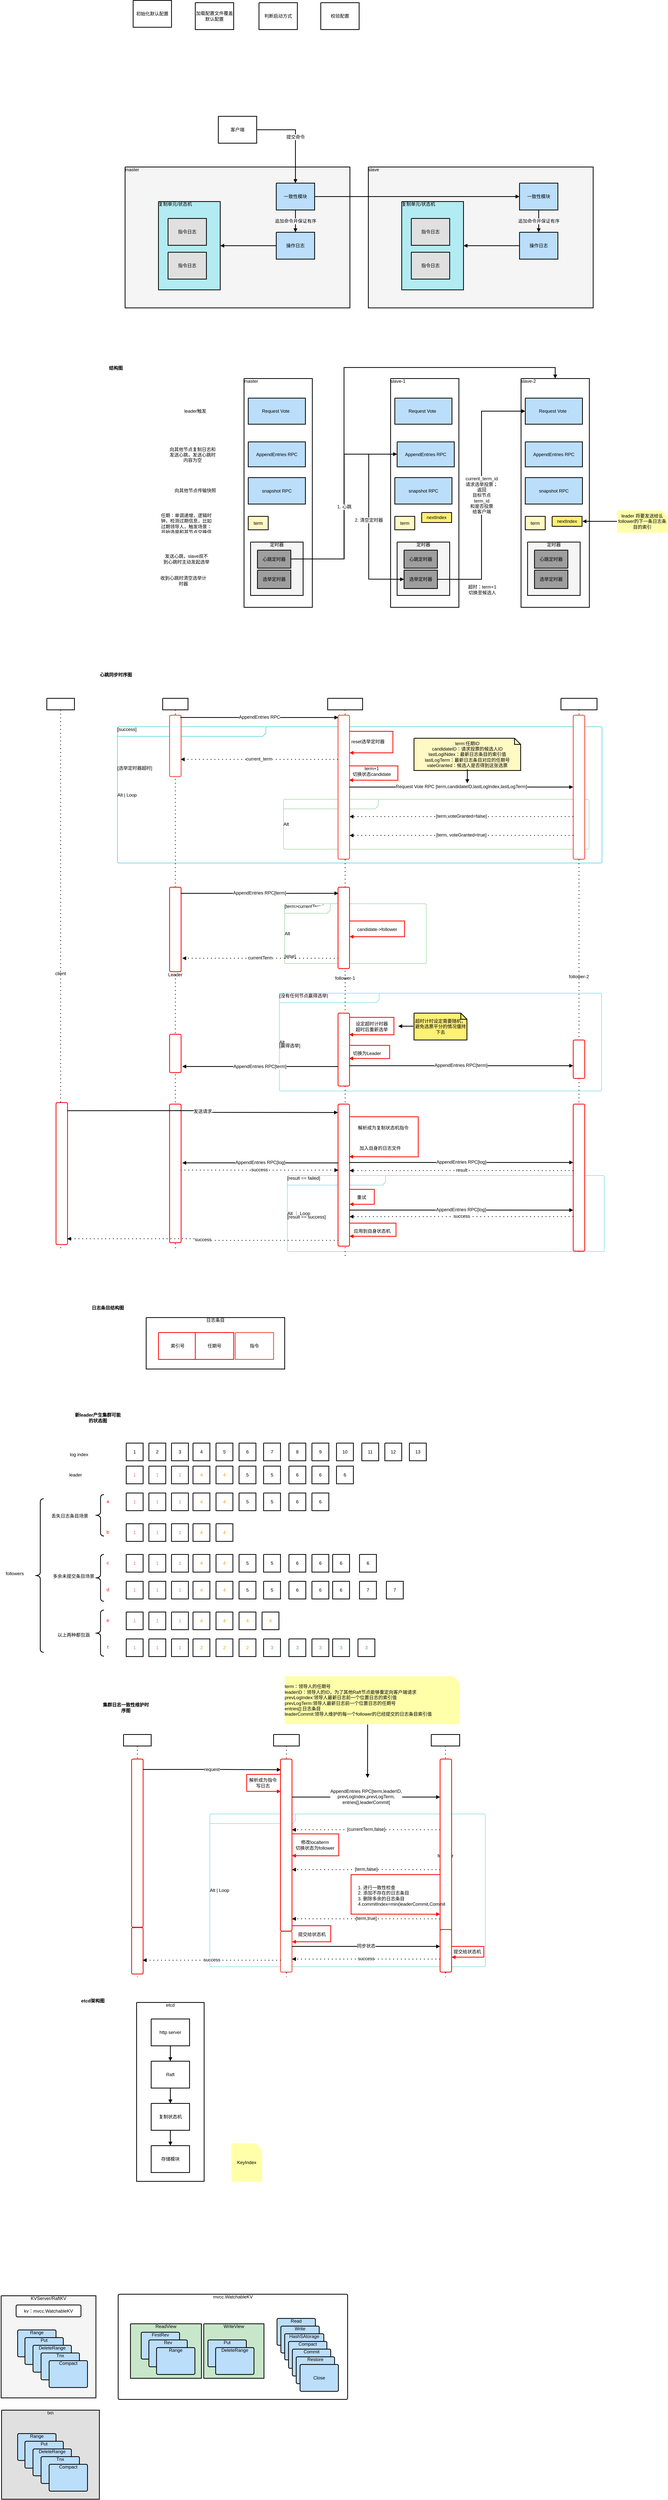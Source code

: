 <mxfile version="28.2.0">
  <diagram name="Page-1" id="Page-1">
    <mxGraphModel dx="2253" dy="1954" grid="1" gridSize="10" guides="1" tooltips="1" connect="1" arrows="1" fold="1" page="1" pageScale="1" pageWidth="827" pageHeight="1169" math="0" shadow="0">
      <root>
        <mxCell id="0" />
        <mxCell id="1" parent="0" />
        <UserObject label="&lt;div style=&quot;font-size: 1px&quot;&gt;&lt;p style=&quot;text-align:center;margin-left:0;margin-right:0;margin-top:0px;margin-bottom:0px;text-indent:0;vertical-align:top;direction:ltr;&quot;&gt;&lt;font style=&quot;font-size:12px;font-family:0;color:#000000;direction:ltr;letter-spacing:0px;line-height:120%;opacity:1&quot;&gt;etcd&lt;/font&gt;&lt;/p&gt;&lt;/div&gt;" tags="Background" id="2">
          <mxCell style="verticalAlign=top;align=center;overflow=width;vsdxID=1;fillColor=#FFFFFF;gradientColor=none;shape=stencil(nZBRDoQgDERP03+WHsHFe5iISyOCQdT19kIaIxq//Jtp3zTpAFaTaUYNUkwx+F6v1EYD+AUpyRkdKCYFqACrzgf9C352LfuxyWRWg1/yhT/nRE5IsZWuZtCSK8CPeI0e/hF+jV7AJM4PO7KWCyr390bSiNtEtQM=);strokeColor=#000000;strokeWidth=2;spacingTop=-3;spacingBottom=-3;spacingLeft=-3;spacingRight=-3;points=[];labelBackgroundColor=none;rounded=0;html=1;whiteSpace=wrap;" parent="1" vertex="1">
            <mxGeometry x="253" y="4950" width="176" height="466" as="geometry" />
          </mxCell>
        </UserObject>
        <UserObject label="" tags="背景" id="3">
          <mxCell style="vsdxID=2;fillColor=none;gradientColor=none;points=[];labelBackgroundColor=none;rounded=0;strokeColor=none;html=1;whiteSpace=wrap;" parent="1" vertex="1">
            <mxGeometry x="444" y="4459" width="718" height="398" as="geometry" />
          </mxCell>
        </UserObject>
        <mxCell id="4" value="&lt;div style=&quot;font-size: 1px&quot;&gt;&lt;p style=&quot;text-align:left;margin-left:0;margin-right:0;margin-top:0px;margin-bottom:0px;text-indent:0;vertical-align:top;direction:ltr;&quot;&gt;&lt;/p&gt;&lt;/div&gt;" style="verticalAlign=top;align=left;overflow=width;vsdxID=3;fillColor=#FFFFFF;gradientColor=none;shape=stencil(lZLdEoIgEIWfhlsHF2vGa7P3cAZMJhLDn+ztk9AEIma627Oc5duFRaTom6pjCHA/KHllD06HBpETAuBtwxQflgiREpGilopdlBxbanRXaaeObnLSN8ymDusKwE+j0rc6G+N9rKg2pq7TlTOsMjkcVwPYhvUuwVsLmudJljlgHAGnOI7ezyEwhUvevVsn/4A/iQ1tD+J1E8RbrxR0x5/8C+/N7Q7jkX//8xLs21FzIcxy2ef+Ni0ps4mkfAE=);strokeColor=#4dd0e1;spacingTop=-3;spacingBottom=-3;spacingLeft=-3;spacingRight=-3;points=[];labelBackgroundColor=none;rounded=0;html=1;whiteSpace=wrap;" parent="3" vertex="1">
          <mxGeometry width="718" height="398" as="geometry" />
        </mxCell>
        <mxCell id="5" value="&lt;div style=&quot;font-size: 1px&quot;&gt;&lt;p style=&quot;text-align:left;margin-left:0;margin-right:0;margin-top:0px;margin-bottom:0px;text-indent:0;vertical-align:middle;direction:ltr;&quot;&gt;&lt;font style=&quot;font-size:12px;font-family:0;color:#000000;direction:ltr;letter-spacing:0px;line-height:120%;opacity:1&quot;&gt;Alt | Loop &lt;/font&gt;&lt;/p&gt;&lt;/div&gt;" style="verticalAlign=middle;align=left;overflow=width;vsdxID=4;fillColor=#FFFFFF;gradientColor=none;shape=stencil(nZJhDsIgDIVP07+kFDMPMOc9lowJEWFh0+ntBRt1Gpe4/XuvfIW8FlBlb+pOA2E/xHDUo20GA2oHRNYbHe2QFKgKVNmGqA8xnH3DvqszmdUpXPINV+7D3EF4Y1cI2j4Ke2ad9RNWLYKlkPKD3wgqlvA4hZN4R2itczyB1/l/+XD+fYmr0af/Ca9G5+Mn873eVOKvoao7);strokeColor=#4dd0e1;spacingTop=-3;spacingBottom=-3;spacingLeft=-3;spacingRight=-3;points=[];labelBackgroundColor=none;rounded=0;html=1;whiteSpace=wrap;" parent="3" vertex="1">
          <mxGeometry width="718" height="398" as="geometry" />
        </mxCell>
        <UserObject label="&lt;div style=&quot;font-size: 1px&quot;&gt;&lt;p style=&quot;text-align:center;margin-left:0;margin-right:0;margin-top:0px;margin-bottom:0px;text-indent:0;vertical-align:top;direction:ltr;&quot;&gt;&lt;font style=&quot;font-size:12px;font-family:0;color:#000000;direction:ltr;letter-spacing:0px;line-height:120%;opacity:1&quot;&gt;日志条目&lt;/font&gt;&lt;/p&gt;&lt;/div&gt;" tags="Background" id="6">
          <mxCell style="verticalAlign=top;align=center;overflow=width;vsdxID=5;fillColor=#FFFFFF;gradientColor=none;shape=stencil(nZBRDoQgDERP03+WHsHFe5iISyOCQdT19kIaIxq//Jtp3zTpAFaTaUYNUkwx+F6v1EYD+AUpyRkdKCYFqACrzgf9C352LfuxyWRWg1/yhT/nRE5IsZWuZtCSK8CPeI0e/hF+jV7AJM4PO7KWCyr390bSiNtEtQM=);strokeColor=#000000;strokeWidth=2;spacingTop=-3;spacingBottom=-3;spacingLeft=-3;spacingRight=-3;points=[];labelBackgroundColor=none;rounded=0;html=1;whiteSpace=wrap;" parent="1" vertex="1">
            <mxGeometry x="278" y="3166" width="361" height="134" as="geometry" />
          </mxCell>
        </UserObject>
        <UserObject label="" tags="背景" id="7">
          <mxCell style="vsdxID=6;fillColor=none;gradientColor=none;points=[];labelBackgroundColor=none;rounded=0;strokeColor=none;html=1;whiteSpace=wrap;" parent="1" vertex="1">
            <mxGeometry x="646" y="2796" width="826" height="198" as="geometry" />
          </mxCell>
        </UserObject>
        <mxCell id="8" value="&lt;div style=&quot;font-size: 1px&quot;&gt;&lt;p style=&quot;text-align:left;margin-left:0;margin-right:0;margin-top:0px;margin-bottom:0px;text-indent:0;vertical-align:top;direction:ltr;&quot;&gt;&lt;font style=&quot;font-size:12px;font-family:0;color:#000000;direction:ltr;letter-spacing:0px;line-height:120%;opacity:1&quot;&gt;[result == failed]&lt;br/&gt;&lt;/font&gt;&lt;font style=&quot;font-size:12px;font-family:0;color:#000000;direction:ltr;letter-spacing:0px;line-height:120%;opacity:1&quot;&gt;&lt;br/&gt;&lt;br/&gt;&lt;/font&gt;&lt;font style=&quot;font-size:12px;font-family:0;color:#000000;direction:ltr;letter-spacing:0px;line-height:120%;opacity:1&quot;&gt;&lt;br/&gt;&lt;br/&gt;&lt;/font&gt;&lt;font style=&quot;font-size:12px;font-family:0;color:#000000;direction:ltr;letter-spacing:0px;line-height:120%;opacity:1&quot;&gt;&lt;br/&gt;&lt;br/&gt;&lt;/font&gt;&lt;font style=&quot;font-size:12px;font-family:0;color:#000000;direction:ltr;letter-spacing:0px;line-height:120%;opacity:1&quot;&gt;[result == success]&lt;br/&gt;&lt;/font&gt;&lt;font style=&quot;font-size:12px;font-family:0;color:#000000;direction:ltr;letter-spacing:0px;line-height:120%;opacity:1&quot;&gt;&lt;br/&gt;&lt;br/&gt;&lt;/font&gt;&lt;font style=&quot;font-size:12px;font-family:0;color:#000000;direction:ltr;letter-spacing:0px;line-height:120%;opacity:1&quot;&gt;&lt;br/&gt;&lt;/font&gt;&lt;/p&gt;&lt;/div&gt;" style="verticalAlign=top;align=left;overflow=width;vsdxID=7;fillColor=#FFFFFF;gradientColor=none;shape=stencil(lVLRDoMgDPwaXgmWLdNn5/7DRJxkThyic38/GWwCGpK99dordy1FNB+asmcIyKCkuLEnr1SD6BkB8K5hkqslQrRANK+FZFcpxq4yuC81U0d3MekXZtNHdAeQl0GACXwSF8N9jGWluYlP9uEMFuJDagngEuxbLe8c3SzDR/C0SUQ4IXHptQ77g/jiK92aOeEs/Uf+l/gacMcJPO06cHa1y44vfiMfTL+ZJxCP/vkSrMdS87Y1t+bWw+NaUuYwafEG);strokeColor=#4dd0e1;spacingTop=-3;spacingBottom=-3;spacingLeft=-3;spacingRight=-3;points=[];labelBackgroundColor=none;rounded=0;html=1;whiteSpace=wrap;" parent="7" vertex="1">
          <mxGeometry width="826" height="198" as="geometry" />
        </mxCell>
        <mxCell id="9" value="&lt;div style=&quot;font-size: 1px&quot;&gt;&lt;p style=&quot;text-align:left;margin-left:0;margin-right:0;margin-top:0px;margin-bottom:0px;text-indent:0;vertical-align:middle;direction:ltr;&quot;&gt;&lt;font style=&quot;font-size:12px;font-family:0;color:#000000;direction:ltr;letter-spacing:0px;line-height:120%;opacity:1&quot;&gt;Alt ｜ Loop&lt;/font&gt;&lt;/p&gt;&lt;/div&gt;" style="verticalAlign=middle;align=left;overflow=width;vsdxID=8;fillColor=#FFFFFF;gradientColor=none;shape=stencil(nZLbDsIgEES/Zl/Jlo2XPtf6H01KhYjQ0NbL3wtu1GpsYvs2s5yBDABUdLpqFUjs+uCP6mLqXgPtQErjtAqmjwqoBCoaH9Qh+MHV7NsqkUmd/DntcOUcpoTEG7tMijU9JnuGrXEjmGbSIt98BLZilc/hcQxH8S7RGGv5Dl7r/zXE6fMzXIw+/U94MTpdP5rvB44j/hxU3gE=);strokeColor=#4dd0e1;spacingTop=-3;spacingBottom=-3;spacingLeft=-3;spacingRight=-3;points=[];labelBackgroundColor=none;rounded=0;html=1;whiteSpace=wrap;" parent="7" vertex="1">
          <mxGeometry width="826" height="198" as="geometry" />
        </mxCell>
        <UserObject label="" tags="背景" id="10">
          <mxCell style="vsdxID=9;fillColor=none;gradientColor=none;points=[];labelBackgroundColor=none;rounded=0;strokeColor=none;html=1;whiteSpace=wrap;" parent="1" vertex="1">
            <mxGeometry x="625" y="2321" width="840" height="255" as="geometry" />
          </mxCell>
        </UserObject>
        <mxCell id="11" value="&lt;div style=&quot;font-size: 1px&quot;&gt;&lt;p style=&quot;text-align:left;margin-left:0;margin-right:0;margin-top:0px;margin-bottom:0px;text-indent:0;vertical-align:top;direction:ltr;&quot;&gt;&lt;font style=&quot;font-size:12px;font-family:0;color:#000000;direction:ltr;letter-spacing:0px;line-height:120%;opacity:1&quot;&gt;[没有任何节点赢得选举]&lt;br/&gt;&lt;/font&gt;&lt;font style=&quot;font-size:12px;font-family:0;color:#000000;direction:ltr;letter-spacing:0px;line-height:120%;opacity:1&quot;&gt;&lt;br/&gt;&lt;br/&gt;&lt;/font&gt;&lt;font style=&quot;font-size:12px;font-family:0;color:#000000;direction:ltr;letter-spacing:0px;line-height:120%;opacity:1&quot;&gt;&lt;br/&gt;&lt;br/&gt;&lt;/font&gt;&lt;font style=&quot;font-size:12px;font-family:0;color:#000000;direction:ltr;letter-spacing:0px;line-height:120%;opacity:1&quot;&gt;&lt;br/&gt;&lt;br/&gt;&lt;/font&gt;&lt;font style=&quot;font-size:12px;font-family:0;color:#000000;direction:ltr;letter-spacing:0px;line-height:120%;opacity:1&quot;&gt;&lt;br/&gt;&lt;br/&gt;&lt;/font&gt;&lt;font style=&quot;font-size:12px;font-family:0;color:#000000;direction:ltr;letter-spacing:0px;line-height:120%;opacity:1&quot;&gt;[赢得选举]&lt;br/&gt;&lt;/font&gt;&lt;font style=&quot;font-size:12px;font-family:0;color:#000000;direction:ltr;letter-spacing:0px;line-height:120%;opacity:1&quot;&gt;&lt;br/&gt;&lt;/font&gt;&lt;/p&gt;&lt;/div&gt;" style="verticalAlign=top;align=left;overflow=width;vsdxID=10;fillColor=#FFFFFF;gradientColor=none;shape=stencil(lVLbDoMgDP0aXgkWXfTZuf8wESeZE4eXub+fDDYBDcneetpTzmkpovnQlD1DQIZRiht78mpsED0jAN41TPJxjRAtEM1rIdlViqmrNO5LxVTRXczqhUX3EdUB5KVRhJPTJ3HR3MdUVoobuWQXLmAgjlNDAJtg3mp5Z+lmGU7A0SYB4YiEpbc6HA/iim90YybFcfyP/C/xNWCP43k6dGDt6pAdXvxO3pt+N48nHvzzNdiOpeZtq2/NrvvHtab0YdLiDQ==);strokeColor=#4dd0e1;spacingTop=-3;spacingBottom=-3;spacingLeft=-3;spacingRight=-3;points=[];labelBackgroundColor=none;rounded=0;html=1;whiteSpace=wrap;" parent="10" vertex="1">
          <mxGeometry width="840" height="255" as="geometry" />
        </mxCell>
        <mxCell id="12" value="&lt;div style=&quot;font-size: 1px&quot;&gt;&lt;p style=&quot;text-align:left;margin-left:0;margin-right:0;margin-top:0px;margin-bottom:0px;text-indent:0;vertical-align:middle;direction:ltr;&quot;&gt;&lt;font style=&quot;font-size:12px;font-family:0;color:#000000;direction:ltr;letter-spacing:0px;line-height:120%;opacity:1&quot;&gt;Alt&lt;/font&gt;&lt;/p&gt;&lt;/div&gt;" style="verticalAlign=middle;align=left;overflow=width;vsdxID=11;fillColor=#FFFFFF;gradientColor=none;shape=stencil(nZLdDoIwDIWfprdLXQOEa8T3IGHI4tzImH9v72ajopFEuDun+7rltAOqxr4ZFEgcg3cHddFt6IG2IKW2vfI6RAVUA1Wd82rv3cm27IcmkUkd3TndcOU+TB0Sb+xKURSPwo5Zo+2EpWWwKLMPPhd5toTHKRzFO0KnjeEJvM7/y4fz729wNfr0P+HV6Hz8aL7XG0v8Nai+Aw==);strokeColor=#4dd0e1;spacingTop=-3;spacingBottom=-3;spacingLeft=-3;spacingRight=-3;points=[];labelBackgroundColor=none;rounded=0;html=1;whiteSpace=wrap;" parent="10" vertex="1">
          <mxGeometry width="840" height="255" as="geometry" />
        </mxCell>
        <UserObject label="" tags="背景" id="13">
          <mxCell style="vsdxID=12;fillColor=none;gradientColor=none;points=[];labelBackgroundColor=none;rounded=0;strokeColor=none;html=1;whiteSpace=wrap;" parent="1" vertex="1">
            <mxGeometry x="639" y="2088" width="369" height="156" as="geometry" />
          </mxCell>
        </UserObject>
        <mxCell id="14" value="&lt;div style=&quot;font-size: 1px&quot;&gt;&lt;p style=&quot;text-align:left;margin-left:0;margin-right:0;margin-top:0px;margin-bottom:0px;text-indent:0;vertical-align:top;direction:ltr;&quot;&gt;&lt;font style=&quot;font-size:12px;font-family:0;color:#000000;direction:ltr;letter-spacing:0px;line-height:120%;opacity:1&quot;&gt;[term&amp;gt;currentTerm]&lt;br/&gt;&lt;/font&gt;&lt;font style=&quot;font-size:12px;font-family:0;color:#000000;direction:ltr;letter-spacing:0px;line-height:120%;opacity:1&quot;&gt;&lt;br/&gt;&lt;br/&gt;&lt;/font&gt;&lt;font style=&quot;font-size:12px;font-family:0;color:#000000;direction:ltr;letter-spacing:0px;line-height:120%;opacity:1&quot;&gt;&lt;br/&gt;&lt;br/&gt;&lt;/font&gt;&lt;font style=&quot;font-size:12px;font-family:0;color:#000000;direction:ltr;letter-spacing:0px;line-height:120%;opacity:1&quot;&gt;&lt;br/&gt;&lt;br/&gt;&lt;/font&gt;&lt;font style=&quot;font-size:12px;font-family:0;color:#000000;direction:ltr;letter-spacing:0px;line-height:120%;opacity:1&quot;&gt;&lt;br/&gt;&lt;br/&gt;&lt;/font&gt;&lt;font style=&quot;font-size:12px;font-family:0;color:#000000;direction:ltr;letter-spacing:0px;line-height:120%;opacity:1&quot;&gt;[else]&lt;br/&gt;&lt;/font&gt;&lt;font style=&quot;font-size:12px;font-family:0;color:#000000;direction:ltr;letter-spacing:0px;line-height:120%;opacity:1&quot;&gt;&lt;br/&gt;&lt;/font&gt;&lt;/p&gt;&lt;/div&gt;" style="verticalAlign=top;align=left;overflow=width;vsdxID=13;fillColor=#FFFFFF;gradientColor=none;shape=stencil(hVLbEoIgEP0aXhlcctJns/9wRkwmE8NL9vdJawrq0NteznLOWZbwpC2zRhBgbafVXbxk3pWEXwiArEuhZTdFhKeEJ4XS4qZVX+eYN5lBmuihBvPCiHPMTAB7YwY0DL+FK2KffZYbbOCC3XQETAPKohkANmB+q5K1xRtHNAaHm3mIA/aHeunDsRGXfIXPYs705PO9o18KPwG2nY2mYwXrrg7R/sXv6Dfud35ccv+fT8F6LIWsKrw1u789rqmEh8nTDw==);strokeColor=#81c784;spacingTop=-3;spacingBottom=-3;spacingLeft=-3;spacingRight=-3;points=[];labelBackgroundColor=none;rounded=0;html=1;whiteSpace=wrap;" parent="13" vertex="1">
          <mxGeometry width="369" height="156" as="geometry" />
        </mxCell>
        <mxCell id="15" value="&lt;div style=&quot;font-size: 1px&quot;&gt;&lt;p style=&quot;text-align:left;margin-left:0;margin-right:0;margin-top:0px;margin-bottom:0px;text-indent:0;vertical-align:middle;direction:ltr;&quot;&gt;&lt;font style=&quot;font-size:12px;font-family:0;color:#000000;direction:ltr;letter-spacing:0px;line-height:120%;opacity:1&quot;&gt;Alt&lt;/font&gt;&lt;/p&gt;&lt;/div&gt;" style="verticalAlign=middle;align=left;overflow=width;vsdxID=14;fillColor=#FFFFFF;gradientColor=none;shape=stencil(nZLNDsIgEISfZq9kYTXqudb3aFIqRISG1r+3F9yo1djE9jazfAMZAKjoTNVqUNj1MRz0xda9AdqCUtYbHW2fFFAJVDQh6n0MJ1+zb6tMZnUM57zDlXOYEwpv7ORSbOgx2THsrB/ANI1WQq4+AyjWiykBHMJJvFs01jm+hNf6fxVx/HyJs9Gn/wnPRsfrJ/P9wmnEv4PKOw==);strokeColor=#81c784;spacingTop=-3;spacingBottom=-3;spacingLeft=-3;spacingRight=-3;points=[];labelBackgroundColor=none;rounded=0;html=1;whiteSpace=wrap;" parent="13" vertex="1">
          <mxGeometry width="369" height="156" as="geometry" />
        </mxCell>
        <UserObject label="" tags="背景" id="16">
          <mxCell style="vsdxID=15;fillColor=none;gradientColor=none;points=[];labelBackgroundColor=none;rounded=0;strokeColor=none;html=1;whiteSpace=wrap;" parent="1" vertex="1">
            <mxGeometry x="203" y="1627" width="1263" height="355" as="geometry" />
          </mxCell>
        </UserObject>
        <mxCell id="17" value="&lt;div style=&quot;font-size: 1px&quot;&gt;&lt;p style=&quot;text-align:left;margin-left:0;margin-right:0;margin-top:0px;margin-bottom:0px;text-indent:0;vertical-align:top;direction:ltr;&quot;&gt;&lt;font style=&quot;font-size:12px;font-family:0;color:#000000;direction:ltr;letter-spacing:0px;line-height:120%;opacity:1&quot;&gt;[success]&lt;br/&gt;&lt;/font&gt;&lt;font style=&quot;font-size:12px;font-family:0;color:#000000;direction:ltr;letter-spacing:0px;line-height:120%;opacity:1&quot;&gt;&lt;br/&gt;&lt;br/&gt;&lt;/font&gt;&lt;font style=&quot;font-size:12px;font-family:0;color:#000000;direction:ltr;letter-spacing:0px;line-height:120%;opacity:1&quot;&gt;&lt;br/&gt;&lt;br/&gt;&lt;/font&gt;&lt;font style=&quot;font-size:12px;font-family:0;color:#000000;direction:ltr;letter-spacing:0px;line-height:120%;opacity:1&quot;&gt;&lt;br/&gt;&lt;br/&gt;&lt;/font&gt;&lt;font style=&quot;font-size:12px;font-family:0;color:#000000;direction:ltr;letter-spacing:0px;line-height:120%;opacity:1&quot;&gt;[选举定时器超时]&lt;br/&gt;&lt;/font&gt;&lt;font style=&quot;font-size:12px;font-family:0;color:#000000;direction:ltr;letter-spacing:0px;line-height:120%;opacity:1&quot;&gt;&lt;br/&gt;&lt;br/&gt;&lt;/font&gt;&lt;font style=&quot;font-size:12px;font-family:0;color:#000000;direction:ltr;letter-spacing:0px;line-height:120%;opacity:1&quot;&gt;&lt;br/&gt;&lt;br/&gt;&lt;/font&gt;&lt;font style=&quot;font-size:12px;font-family:0;color:#000000;direction:ltr;letter-spacing:0px;line-height:120%;opacity:1&quot;&gt;&lt;br/&gt;&lt;br/&gt;&lt;/font&gt;&lt;font style=&quot;font-size:12px;font-family:0;color:#000000;direction:ltr;letter-spacing:0px;line-height:120%;opacity:1&quot;&gt;&lt;br/&gt;&lt;/font&gt;&lt;/p&gt;&lt;/div&gt;" style="verticalAlign=top;align=left;overflow=width;vsdxID=16;fillColor=#FFFFFF;gradientColor=none;shape=stencil(lVLRDoMgDPwaXgmUZNNn5/7DBJxkThzq5v5+MtgENCR767VX7lqKWDE0VS8QkGHU6iqeko8NYicEILtGaDkuEWIlYkWttLhoNXXc4r4yTBPd1MO8MNs+YjqAvCyimLJP4my596nihktDcghncBAzcATwCe6tVnaebp7jQxZok4QwJWnptQ77g4TiK92ZyXB2/Ef+l/ga8MeJPO068Ha1y04vfiMfTb+ZJxJP/vkSrMdSy7a1t+bX4+NaUvYwWfkG);strokeColor=#00bcd4;spacingTop=-3;spacingBottom=-3;spacingLeft=-3;spacingRight=-3;points=[];labelBackgroundColor=none;rounded=0;html=1;whiteSpace=wrap;" parent="16" vertex="1">
          <mxGeometry width="1263" height="355" as="geometry" />
        </mxCell>
        <mxCell id="18" value="&lt;div style=&quot;font-size: 1px&quot;&gt;&lt;p style=&quot;text-align:left;margin-left:0;margin-right:0;margin-top:0px;margin-bottom:0px;text-indent:0;vertical-align:middle;direction:ltr;&quot;&gt;&lt;font style=&quot;font-size:12px;font-family:0;color:#000000;direction:ltr;letter-spacing:0px;line-height:120%;opacity:1&quot;&gt; Alt | Loop &lt;/font&gt;&lt;/p&gt;&lt;/div&gt;" style="verticalAlign=middle;align=left;overflow=width;vsdxID=17;fillColor=#FFFFFF;gradientColor=none;shape=stencil(nZLdDsIgDIWfprek0sXF6znfY8mYEBEWhn9vL9io07jE7e6c8hVyWoCqQTe9AolDDP6gLqaNGmgLUhqnVTAxKaAaqOp8UPvgT65l3zeZzOroz/mGK/dh7pB4Y1cKLB6FHbPWuBFL82Cxpg++EOVmDo9jOIl3hM5YyxN4nf+XD6ffX+Fi9Ol/wovR6fjJfK83lfhrUH0H);strokeColor=#00bcd4;spacingTop=-3;spacingBottom=-3;spacingLeft=-3;spacingRight=-3;points=[];labelBackgroundColor=none;rounded=0;html=1;whiteSpace=wrap;" parent="16" vertex="1">
          <mxGeometry width="1263" height="355" as="geometry" />
        </mxCell>
        <UserObject label="" tags="背景" id="19">
          <mxCell style="vsdxID=18;fillColor=none;gradientColor=none;points=[];labelBackgroundColor=none;rounded=0;strokeColor=none;html=1;whiteSpace=wrap;" parent="1" vertex="1">
            <mxGeometry x="636" y="1816" width="796" height="130" as="geometry" />
          </mxCell>
        </UserObject>
        <mxCell id="20" value="&lt;div style=&quot;font-size: 1px&quot;&gt;&lt;p style=&quot;text-align:left;margin-left:0;margin-right:0;margin-top:0px;margin-bottom:0px;text-indent:0;vertical-align:top;direction:ltr;&quot;&gt;&lt;/p&gt;&lt;/div&gt;" style="verticalAlign=top;align=left;overflow=width;vsdxID=19;fillColor=#FFFFFF;gradientColor=none;shape=stencil(lVLLDoMgEPwargSXtClna//DBKykVixqa/++Uqjiakx628fszgws4Wlb5o0iwNrOmpt6admVhJ8JgK5LZXU3RoRnhKeFsepqTV9Lnze5Q7robp5uw+DnmJsA9vYZp+z0LVw89tHn0mGTJXiZDhBSegh9iPthVaXriFaICbyBRbQJ2yee+7BtY8k9w4OWIxXwD/1U+AmI3CBJmwIY8o7A+4++IkfeV24Q9+5/j8F8KIWuKn9ncR8f1ljyR8mzDw==);strokeColor=#81c784;spacingTop=-3;spacingBottom=-3;spacingLeft=-3;spacingRight=-3;points=[];labelBackgroundColor=none;rounded=0;html=1;whiteSpace=wrap;" parent="19" vertex="1">
          <mxGeometry width="796" height="130" as="geometry" />
        </mxCell>
        <mxCell id="21" value="&lt;div style=&quot;font-size: 1px&quot;&gt;&lt;p style=&quot;text-align:left;margin-left:0;margin-right:0;margin-top:0px;margin-bottom:0px;text-indent:0;vertical-align:middle;direction:ltr;&quot;&gt;&lt;font style=&quot;font-size:12px;font-family:0;color:#000000;direction:ltr;letter-spacing:0px;line-height:120%;opacity:1&quot;&gt;Alt &lt;/font&gt;&lt;/p&gt;&lt;/div&gt;" style="verticalAlign=middle;align=left;overflow=width;vsdxID=20;fillColor=#FFFFFF;gradientColor=none;shape=stencil(nZLRDsIgDEW/pq9LoS/uec7/WDI2iAgLQ51/L9io07hk7u3eclq4oUDVqJtBgcQxBn9UV9NGDbQHKY3TKpiYFFANVHU+qD74s2vZD00mszr5S54wcR/mDok3dqIsJD0qB4atcTOY/qPFJ00F7lbTOCeTeL+/M9Zy/Nf5unC4fLnAzejT/4Q3o8vxk/n+21TivaD6Dg==);strokeColor=#81c784;spacingTop=-3;spacingBottom=-3;spacingLeft=-3;spacingRight=-3;points=[];labelBackgroundColor=none;rounded=0;html=1;whiteSpace=wrap;" parent="19" vertex="1">
          <mxGeometry width="796" height="130" as="geometry" />
        </mxCell>
        <UserObject label="&lt;div style=&quot;font-size: 1px&quot;&gt;&lt;p style=&quot;text-align:left;margin-left:0;margin-right:0;margin-top:0px;margin-bottom:0px;text-indent:0;vertical-align:top;direction:ltr;&quot;&gt;&lt;font style=&quot;font-size:12px;font-family:0;color:#000000;direction:ltr;letter-spacing:0px;line-height:120%;opacity:1&quot;&gt;master&lt;/font&gt;&lt;/p&gt;&lt;/div&gt;" tags="Background" id="22">
          <mxCell style="verticalAlign=top;align=left;overflow=width;vsdxID=21;fillColor=#f5f5f5;gradientColor=none;shape=stencil(nZBRDoQgDERP03+WHsHFe5iISyOCQdT19kIaIxq//Jtp3zTpAFaTaUYNUkwx+F6v1EYD+AUpyRkdKCYFqACrzgf9C352LfuxyWRWg1/yhT/nRE5IsZWuZtCSK8CPeI0e/hF+jV7AJM4PO7KWCyr390bSiNtEtQM=);strokeColor=#000000;strokeWidth=2;spacingTop=-3;spacingBottom=-3;spacingLeft=-3;spacingRight=-3;points=[];labelBackgroundColor=none;rounded=0;html=1;whiteSpace=wrap;" parent="1" vertex="1">
            <mxGeometry x="223" y="169" width="586" height="367" as="geometry" />
          </mxCell>
        </UserObject>
        <UserObject label="&lt;div style=&quot;font-size: 1px&quot;&gt;&lt;p style=&quot;text-align:left;margin-left:0;margin-right:0;margin-top:0px;margin-bottom:0px;text-indent:0;vertical-align:top;direction:ltr;&quot;&gt;&lt;font style=&quot;font-size:12px;font-family:0;color:#000000;direction:ltr;letter-spacing:0px;line-height:120%;opacity:1&quot;&gt;复制单元/状态机&lt;/font&gt;&lt;/p&gt;&lt;/div&gt;" tags="Background" id="23">
          <mxCell style="verticalAlign=top;align=left;overflow=width;vsdxID=22;fillColor=#b2ebf2;gradientColor=none;shape=stencil(nZBRDoQgDERP03+WHsHFe5iISyOCQdT19kIaIxq//Jtp3zTpAFaTaUYNUkwx+F6v1EYD+AUpyRkdKCYFqACrzgf9C352LfuxyWRWg1/yhT/nRE5IsZWuZtCSK8CPeI0e/hF+jV7AJM4PO7KWCyr390bSiNtEtQM=);strokeColor=#000000;strokeWidth=2;spacingTop=-3;spacingBottom=-3;spacingLeft=-3;spacingRight=-3;points=[];labelBackgroundColor=none;rounded=0;html=1;whiteSpace=wrap;" parent="1" vertex="1">
            <mxGeometry x="310" y="259" width="161" height="230" as="geometry" />
          </mxCell>
        </UserObject>
        <UserObject label="&lt;div style=&quot;font-size: 1px&quot;&gt;&lt;p style=&quot;text-align:center;margin-left:0;margin-right:0;margin-top:0px;margin-bottom:0px;text-indent:0;vertical-align:middle;direction:ltr;&quot;&gt;&lt;font style=&quot;font-size:12px;font-family:0;color:#000000;direction:ltr;letter-spacing:0px;line-height:120%;opacity:1&quot;&gt;初始化默认配置&lt;/font&gt;&lt;/p&gt;&lt;/div&gt;" tags="Background" id="24">
          <mxCell style="verticalAlign=middle;align=center;overflow=width;vsdxID=23;fillColor=#FFFFFF;gradientColor=none;shape=stencil(nZBRDoQgDERP03+WHsHFe5iISyOCQdT19kIaIxq//Jtp3zTpAFaTaUYNUkwx+F6v1EYD+AUpyRkdKCYFqACrzgf9C352LfuxyWRWg1/yhT/nRE5IsZWuZtCSK8CPeI0e/hF+jV7AJM4PO7KWCyr390bSiNtEtQM=);strokeColor=#000000;strokeWidth=2;spacingTop=-3;spacingBottom=-3;spacingLeft=-3;spacingRight=-3;points=[];labelBackgroundColor=none;rounded=0;html=1;whiteSpace=wrap;" parent="1" vertex="1">
            <mxGeometry x="244" y="-265" width="100" height="70" as="geometry" />
          </mxCell>
        </UserObject>
        <UserObject label="&lt;div style=&quot;font-size: 1px&quot;&gt;&lt;p style=&quot;text-align:center;margin-left:0;margin-right:0;margin-top:0px;margin-bottom:0px;text-indent:0;vertical-align:middle;direction:ltr;&quot;&gt;&lt;font style=&quot;font-size:12px;font-family:0;color:#000000;direction:ltr;letter-spacing:0px;line-height:120%;opacity:1&quot;&gt;加载配置文件覆盖默认配置&lt;/font&gt;&lt;/p&gt;&lt;/div&gt;" tags="Background" id="25">
          <mxCell style="verticalAlign=middle;align=center;overflow=width;vsdxID=24;fillColor=#FFFFFF;gradientColor=none;shape=stencil(nZBRDoQgDERP03+WHsHFe5iISyOCQdT19kIaIxq//Jtp3zTpAFaTaUYNUkwx+F6v1EYD+AUpyRkdKCYFqACrzgf9C352LfuxyWRWg1/yhT/nRE5IsZWuZtCSK8CPeI0e/hF+jV7AJM4PO7KWCyr390bSiNtEtQM=);strokeColor=#000000;strokeWidth=2;spacingTop=-3;spacingBottom=-3;spacingLeft=-3;spacingRight=-3;points=[];labelBackgroundColor=none;rounded=0;html=1;whiteSpace=wrap;" parent="1" vertex="1">
            <mxGeometry x="406" y="-259" width="100" height="70" as="geometry" />
          </mxCell>
        </UserObject>
        <UserObject label="&lt;div style=&quot;font-size: 1px&quot;&gt;&lt;p style=&quot;text-align:center;margin-left:0;margin-right:0;margin-top:0px;margin-bottom:0px;text-indent:0;vertical-align:middle;direction:ltr;&quot;&gt;&lt;font style=&quot;font-size:12px;font-family:0;color:#000000;direction:ltr;letter-spacing:0px;line-height:120%;opacity:1&quot;&gt;判断启动方式&lt;/font&gt;&lt;/p&gt;&lt;/div&gt;" tags="Background" id="26">
          <mxCell style="verticalAlign=middle;align=center;overflow=width;vsdxID=25;fillColor=#FFFFFF;gradientColor=none;shape=stencil(nZBRDoQgDERP03+WHsHFe5iISyOCQdT19kIaIxq//Jtp3zTpAFaTaUYNUkwx+F6v1EYD+AUpyRkdKCYFqACrzgf9C352LfuxyWRWg1/yhT/nRE5IsZWuZtCSK8CPeI0e/hF+jV7AJM4PO7KWCyr390bSiNtEtQM=);strokeColor=#000000;strokeWidth=2;spacingTop=-3;spacingBottom=-3;spacingLeft=-3;spacingRight=-3;points=[];labelBackgroundColor=none;rounded=0;html=1;whiteSpace=wrap;" parent="1" vertex="1">
            <mxGeometry x="572" y="-259" width="100" height="70" as="geometry" />
          </mxCell>
        </UserObject>
        <UserObject label="&lt;div style=&quot;font-size: 1px&quot;&gt;&lt;p style=&quot;text-align:center;margin-left:0;margin-right:0;margin-top:0px;margin-bottom:0px;text-indent:0;vertical-align:middle;direction:ltr;&quot;&gt;&lt;font style=&quot;font-size:12px;font-family:0;color:#000000;direction:ltr;letter-spacing:0px;line-height:120%;opacity:1&quot;&gt;校验配置&lt;/font&gt;&lt;/p&gt;&lt;/div&gt;" tags="Background" id="27">
          <mxCell style="verticalAlign=middle;align=center;overflow=width;vsdxID=26;fillColor=#FFFFFF;gradientColor=none;shape=stencil(nZBRDoQgDERP03+WHsHFe5iISyOCQdT19kIaIxq//Jtp3zTpAFaTaUYNUkwx+F6v1EYD+AUpyRkdKCYFqACrzgf9C352LfuxyWRWg1/yhT/nRE5IsZWuZtCSK8CPeI0e/hF+jV7AJM4PO7KWCyr390bSiNtEtQM=);strokeColor=#000000;strokeWidth=2;spacingTop=-3;spacingBottom=-3;spacingLeft=-3;spacingRight=-3;points=[];labelBackgroundColor=none;rounded=0;html=1;whiteSpace=wrap;" parent="1" vertex="1">
            <mxGeometry x="733" y="-259" width="100" height="70" as="geometry" />
          </mxCell>
        </UserObject>
        <UserObject label="&lt;div style=&quot;font-size: 1px&quot;&gt;&lt;p style=&quot;text-align:center;margin-left:0;margin-right:0;margin-top:0px;margin-bottom:0px;text-indent:0;vertical-align:middle;direction:ltr;&quot;&gt;&lt;font style=&quot;font-size:12px;font-family:0;color:#000000;direction:ltr;letter-spacing:0px;line-height:120%;opacity:1&quot;&gt;指令日志&lt;/font&gt;&lt;/p&gt;&lt;/div&gt;" tags="Background" id="28">
          <mxCell style="verticalAlign=middle;align=center;overflow=width;vsdxID=27;fillColor=#e0e0e0;gradientColor=none;shape=stencil(nZBRDoQgDERP03+WHsHFe5iISyOCQdT19kIaIxq//Jtp3zTpAFaTaUYNUkwx+F6v1EYD+AUpyRkdKCYFqACrzgf9C352LfuxyWRWg1/yhT/nRE5IsZWuZtCSK8CPeI0e/hF+jV7AJM4PO7KWCyr390bSiNtEtQM=);strokeColor=#000000;strokeWidth=2;spacingTop=-3;spacingBottom=-3;spacingLeft=-3;spacingRight=-3;points=[];labelBackgroundColor=none;rounded=0;html=1;whiteSpace=wrap;" parent="1" vertex="1">
            <mxGeometry x="335" y="303" width="100" height="70" as="geometry" />
          </mxCell>
        </UserObject>
        <UserObject label="&lt;div style=&quot;font-size: 1px&quot;&gt;&lt;p style=&quot;text-align:center;margin-left:0;margin-right:0;margin-top:0px;margin-bottom:0px;text-indent:0;vertical-align:middle;direction:ltr;&quot;&gt;&lt;font style=&quot;font-size:12px;font-family:0;color:#000000;direction:ltr;letter-spacing:0px;line-height:120%;opacity:1&quot;&gt;指令日志&lt;/font&gt;&lt;/p&gt;&lt;/div&gt;" tags="Background" id="29">
          <mxCell style="verticalAlign=middle;align=center;overflow=width;vsdxID=28;fillColor=#e0e0e0;gradientColor=none;shape=stencil(nZBRDoQgDERP03+WHsHFe5iISyOCQdT19kIaIxq//Jtp3zTpAFaTaUYNUkwx+F6v1EYD+AUpyRkdKCYFqACrzgf9C352LfuxyWRWg1/yhT/nRE5IsZWuZtCSK8CPeI0e/hF+jV7AJM4PO7KWCyr390bSiNtEtQM=);strokeColor=#000000;strokeWidth=2;spacingTop=-3;spacingBottom=-3;spacingLeft=-3;spacingRight=-3;points=[];labelBackgroundColor=none;rounded=0;html=1;whiteSpace=wrap;" parent="1" vertex="1">
            <mxGeometry x="335" y="391" width="100" height="70" as="geometry" />
          </mxCell>
        </UserObject>
        <UserObject label="&lt;div style=&quot;font-size: 1px&quot;&gt;&lt;p style=&quot;text-align:center;margin-left:0;margin-right:0;margin-top:0px;margin-bottom:0px;text-indent:0;vertical-align:middle;direction:ltr;&quot;&gt;&lt;font style=&quot;font-size:12px;font-family:0;color:#000000;direction:ltr;letter-spacing:0px;line-height:120%;opacity:1&quot;&gt;一致性模块&lt;/font&gt;&lt;/p&gt;&lt;/div&gt;" tags="Background" id="30">
          <mxCell style="verticalAlign=middle;align=center;overflow=width;vsdxID=29;fillColor=#bbdefb;gradientColor=none;shape=stencil(nZBRDoQgDERP03+WHsHFe5iISyOCQdT19kIaIxq//Jtp3zTpAFaTaUYNUkwx+F6v1EYD+AUpyRkdKCYFqACrzgf9C352LfuxyWRWg1/yhT/nRE5IsZWuZtCSK8CPeI0e/hF+jV7AJM4PO7KWCyr390bSiNtEtQM=);strokeColor=#000000;strokeWidth=2;spacingTop=-3;spacingBottom=-3;spacingLeft=-3;spacingRight=-3;points=[];labelBackgroundColor=none;rounded=0;html=1;whiteSpace=wrap;" parent="1" vertex="1">
            <mxGeometry x="617" y="211" width="100" height="70" as="geometry" />
          </mxCell>
        </UserObject>
        <UserObject label="&lt;div style=&quot;font-size: 1px&quot;&gt;&lt;p style=&quot;text-align:center;margin-left:0;margin-right:0;margin-top:0px;margin-bottom:0px;text-indent:0;vertical-align:middle;direction:ltr;&quot;&gt;&lt;font style=&quot;font-size:12px;font-family:0;color:#000000;direction:ltr;letter-spacing:0px;line-height:120%;opacity:1&quot;&gt;客户端&lt;/font&gt;&lt;/p&gt;&lt;/div&gt;" tags="Background" id="31">
          <mxCell style="verticalAlign=middle;align=center;overflow=width;vsdxID=30;fillColor=#FFFFFF;gradientColor=none;shape=stencil(nZBRDoQgDERP03+WHsHFe5iISyOCQdT19kIaIxq//Jtp3zTpAFaTaUYNUkwx+F6v1EYD+AUpyRkdKCYFqACrzgf9C352LfuxyWRWg1/yhT/nRE5IsZWuZtCSK8CPeI0e/hF+jV7AJM4PO7KWCyr390bSiNtEtQM=);strokeColor=#000000;strokeWidth=2;spacingTop=-3;spacingBottom=-3;spacingLeft=-3;spacingRight=-3;points=[];labelBackgroundColor=none;rounded=0;html=1;whiteSpace=wrap;" parent="1" vertex="1">
            <mxGeometry x="466" y="37" width="100" height="70" as="geometry" />
          </mxCell>
        </UserObject>
        <UserObject label="&lt;div style=&quot;font-size: 1px&quot;&gt;&lt;p style=&quot;text-align:center;margin-left:0;margin-right:0;margin-top:0px;margin-bottom:0px;text-indent:0;vertical-align:middle;direction:ltr;&quot;&gt;&lt;font style=&quot;font-size:12px;font-family:0;color:#000000;direction:ltr;letter-spacing:0px;line-height:120%;opacity:1&quot;&gt;操作日志&lt;/font&gt;&lt;/p&gt;&lt;/div&gt;" tags="Background" id="32">
          <mxCell style="verticalAlign=middle;align=center;overflow=width;vsdxID=31;fillColor=#bbdefb;gradientColor=none;shape=stencil(nZBRDoQgDERP03+WHsHFe5iISyOCQdT19kIaIxq//Jtp3zTpAFaTaUYNUkwx+F6v1EYD+AUpyRkdKCYFqACrzgf9C352LfuxyWRWg1/yhT/nRE5IsZWuZtCSK8CPeI0e/hF+jV7AJM4PO7KWCyr390bSiNtEtQM=);strokeColor=#000000;strokeWidth=2;spacingTop=-3;spacingBottom=-3;spacingLeft=-3;spacingRight=-3;points=[];labelBackgroundColor=none;rounded=0;html=1;whiteSpace=wrap;" parent="1" vertex="1">
            <mxGeometry x="617" y="339" width="100" height="70" as="geometry" />
          </mxCell>
        </UserObject>
        <UserObject label="&lt;div style=&quot;font-size: 1px&quot;&gt;&lt;p style=&quot;text-align:left;margin-left:0;margin-right:0;margin-top:0px;margin-bottom:0px;text-indent:0;vertical-align:top;direction:ltr;&quot;&gt;&lt;font style=&quot;font-size:12px;font-family:0;color:#000000;direction:ltr;letter-spacing:0px;line-height:120%;opacity:1&quot;&gt;slave&lt;/font&gt;&lt;/p&gt;&lt;/div&gt;" tags="Background" id="33">
          <mxCell style="verticalAlign=top;align=left;overflow=width;vsdxID=32;fillColor=#f5f5f5;gradientColor=none;shape=stencil(nZBRDoQgDERP03+WHsHFe5iISyOCQdT19kIaIxq//Jtp3zTpAFaTaUYNUkwx+F6v1EYD+AUpyRkdKCYFqACrzgf9C352LfuxyWRWg1/yhT/nRE5IsZWuZtCSK8CPeI0e/hF+jV7AJM4PO7KWCyr390bSiNtEtQM=);strokeColor=#000000;strokeWidth=2;spacingTop=-3;spacingBottom=-3;spacingLeft=-3;spacingRight=-3;points=[];labelBackgroundColor=none;rounded=0;html=1;whiteSpace=wrap;" parent="1" vertex="1">
            <mxGeometry x="857" y="169" width="586" height="367" as="geometry" />
          </mxCell>
        </UserObject>
        <UserObject label="&lt;div style=&quot;font-size: 1px&quot;&gt;&lt;p style=&quot;text-align:left;margin-left:0;margin-right:0;margin-top:0px;margin-bottom:0px;text-indent:0;vertical-align:top;direction:ltr;&quot;&gt;&lt;font style=&quot;font-size:12px;font-family:0;color:#000000;direction:ltr;letter-spacing:0px;line-height:120%;opacity:1&quot;&gt;复制单元/状态机&lt;/font&gt;&lt;/p&gt;&lt;/div&gt;" tags="Background" id="34">
          <mxCell style="verticalAlign=top;align=left;overflow=width;vsdxID=33;fillColor=#b2ebf2;gradientColor=none;shape=stencil(nZBRDoQgDERP03+WHsHFe5iISyOCQdT19kIaIxq//Jtp3zTpAFaTaUYNUkwx+F6v1EYD+AUpyRkdKCYFqACrzgf9C352LfuxyWRWg1/yhT/nRE5IsZWuZtCSK8CPeI0e/hF+jV7AJM4PO7KWCyr390bSiNtEtQM=);strokeColor=#000000;strokeWidth=2;spacingTop=-3;spacingBottom=-3;spacingLeft=-3;spacingRight=-3;points=[];labelBackgroundColor=none;rounded=0;html=1;whiteSpace=wrap;" parent="1" vertex="1">
            <mxGeometry x="944" y="259" width="161" height="230" as="geometry" />
          </mxCell>
        </UserObject>
        <UserObject label="&lt;div style=&quot;font-size: 1px&quot;&gt;&lt;p style=&quot;text-align:center;margin-left:0;margin-right:0;margin-top:0px;margin-bottom:0px;text-indent:0;vertical-align:middle;direction:ltr;&quot;&gt;&lt;font style=&quot;font-size:12px;font-family:0;color:#000000;direction:ltr;letter-spacing:0px;line-height:120%;opacity:1&quot;&gt;指令日志&lt;/font&gt;&lt;/p&gt;&lt;/div&gt;" tags="Background" id="35">
          <mxCell style="verticalAlign=middle;align=center;overflow=width;vsdxID=34;fillColor=#e0e0e0;gradientColor=none;shape=stencil(nZBRDoQgDERP03+WHsHFe5iISyOCQdT19kIaIxq//Jtp3zTpAFaTaUYNUkwx+F6v1EYD+AUpyRkdKCYFqACrzgf9C352LfuxyWRWg1/yhT/nRE5IsZWuZtCSK8CPeI0e/hF+jV7AJM4PO7KWCyr390bSiNtEtQM=);strokeColor=#000000;strokeWidth=2;spacingTop=-3;spacingBottom=-3;spacingLeft=-3;spacingRight=-3;points=[];labelBackgroundColor=none;rounded=0;html=1;whiteSpace=wrap;" parent="1" vertex="1">
            <mxGeometry x="969" y="303" width="100" height="70" as="geometry" />
          </mxCell>
        </UserObject>
        <UserObject label="&lt;div style=&quot;font-size: 1px&quot;&gt;&lt;p style=&quot;text-align:center;margin-left:0;margin-right:0;margin-top:0px;margin-bottom:0px;text-indent:0;vertical-align:middle;direction:ltr;&quot;&gt;&lt;font style=&quot;font-size:12px;font-family:0;color:#000000;direction:ltr;letter-spacing:0px;line-height:120%;opacity:1&quot;&gt;指令日志&lt;/font&gt;&lt;/p&gt;&lt;/div&gt;" tags="Background" id="36">
          <mxCell style="verticalAlign=middle;align=center;overflow=width;vsdxID=35;fillColor=#e0e0e0;gradientColor=none;shape=stencil(nZBRDoQgDERP03+WHsHFe5iISyOCQdT19kIaIxq//Jtp3zTpAFaTaUYNUkwx+F6v1EYD+AUpyRkdKCYFqACrzgf9C352LfuxyWRWg1/yhT/nRE5IsZWuZtCSK8CPeI0e/hF+jV7AJM4PO7KWCyr390bSiNtEtQM=);strokeColor=#000000;strokeWidth=2;spacingTop=-3;spacingBottom=-3;spacingLeft=-3;spacingRight=-3;points=[];labelBackgroundColor=none;rounded=0;html=1;whiteSpace=wrap;" parent="1" vertex="1">
            <mxGeometry x="969" y="391" width="100" height="70" as="geometry" />
          </mxCell>
        </UserObject>
        <UserObject label="&lt;div style=&quot;font-size: 1px&quot;&gt;&lt;p style=&quot;text-align:center;margin-left:0;margin-right:0;margin-top:0px;margin-bottom:0px;text-indent:0;vertical-align:middle;direction:ltr;&quot;&gt;&lt;font style=&quot;font-size:12px;font-family:0;color:#000000;direction:ltr;letter-spacing:0px;line-height:120%;opacity:1&quot;&gt;一致性模块&lt;/font&gt;&lt;/p&gt;&lt;/div&gt;" tags="Background" id="37">
          <mxCell style="verticalAlign=middle;align=center;overflow=width;vsdxID=36;fillColor=#bbdefb;gradientColor=none;shape=stencil(nZBRDoQgDERP03+WHsHFe5iISyOCQdT19kIaIxq//Jtp3zTpAFaTaUYNUkwx+F6v1EYD+AUpyRkdKCYFqACrzgf9C352LfuxyWRWg1/yhT/nRE5IsZWuZtCSK8CPeI0e/hF+jV7AJM4PO7KWCyr390bSiNtEtQM=);strokeColor=#000000;strokeWidth=2;spacingTop=-3;spacingBottom=-3;spacingLeft=-3;spacingRight=-3;points=[];labelBackgroundColor=none;rounded=0;html=1;whiteSpace=wrap;" parent="1" vertex="1">
            <mxGeometry x="1251" y="211" width="100" height="70" as="geometry" />
          </mxCell>
        </UserObject>
        <UserObject label="&lt;div style=&quot;font-size: 1px&quot;&gt;&lt;p style=&quot;text-align:center;margin-left:0;margin-right:0;margin-top:0px;margin-bottom:0px;text-indent:0;vertical-align:middle;direction:ltr;&quot;&gt;&lt;font style=&quot;font-size:12px;font-family:0;color:#000000;direction:ltr;letter-spacing:0px;line-height:120%;opacity:1&quot;&gt;操作日志&lt;/font&gt;&lt;/p&gt;&lt;/div&gt;" tags="Background" id="38">
          <mxCell style="verticalAlign=middle;align=center;overflow=width;vsdxID=37;fillColor=#bbdefb;gradientColor=none;shape=stencil(nZBRDoQgDERP03+WHsHFe5iISyOCQdT19kIaIxq//Jtp3zTpAFaTaUYNUkwx+F6v1EYD+AUpyRkdKCYFqACrzgf9C352LfuxyWRWg1/yhT/nRE5IsZWuZtCSK8CPeI0e/hF+jV7AJM4PO7KWCyr390bSiNtEtQM=);strokeColor=#000000;strokeWidth=2;spacingTop=-3;spacingBottom=-3;spacingLeft=-3;spacingRight=-3;points=[];labelBackgroundColor=none;rounded=0;html=1;whiteSpace=wrap;" parent="1" vertex="1">
            <mxGeometry x="1251" y="339" width="100" height="70" as="geometry" />
          </mxCell>
        </UserObject>
        <UserObject label="&lt;div style=&quot;font-size: 1px&quot;&gt;&lt;p style=&quot;text-align:left;margin-left:0;margin-right:0;margin-top:0px;margin-bottom:0px;text-indent:0;vertical-align:top;direction:ltr;&quot;&gt;&lt;font style=&quot;font-size:12px;font-family:0;color:#000000;direction:ltr;letter-spacing:0px;line-height:120%;opacity:1&quot;&gt;master&lt;/font&gt;&lt;/p&gt;&lt;/div&gt;" tags="Background" id="39">
          <mxCell style="verticalAlign=top;align=left;overflow=width;vsdxID=38;fillColor=#FFFFFF;gradientColor=none;shape=stencil(nZBRDoQgDERP03+WHsHFe5iISyOCQdT19kIaIxq//Jtp3zTpAFaTaUYNUkwx+F6v1EYD+AUpyRkdKCYFqACrzgf9C352LfuxyWRWg1/yhT/nRE5IsZWuZtCSK8CPeI0e/hF+jV7AJM4PO7KWCyr390bSiNtEtQM=);strokeColor=#000000;strokeWidth=2;spacingTop=-3;spacingBottom=-3;spacingLeft=-3;spacingRight=-3;points=[];labelBackgroundColor=none;rounded=0;html=1;whiteSpace=wrap;" parent="1" vertex="1">
            <mxGeometry x="533" y="720" width="178" height="596" as="geometry" />
          </mxCell>
        </UserObject>
        <UserObject label="&lt;div style=&quot;font-size: 1px&quot;&gt;&lt;p style=&quot;text-align:center;margin-left:0;margin-right:0;margin-top:0px;margin-bottom:0px;text-indent:0;vertical-align:middle;direction:ltr;&quot;&gt;&lt;font style=&quot;font-size:12px;font-family:0;color:#000000;direction:ltr;letter-spacing:0px;line-height:120%;opacity:1&quot;&gt;Request Vote &lt;/font&gt;&lt;font style=&quot;font-size:NaNpx;font-family:0;color:#000000;direction:ltr;letter-spacing:0px;line-height:120%;opacity:1&quot;&gt;RPC&lt;/font&gt;&lt;/p&gt;&lt;/div&gt;" tags="Background" id="40">
          <mxCell style="verticalAlign=middle;align=center;overflow=width;vsdxID=39;fillColor=#bbdefb;gradientColor=none;shape=stencil(nZBRDoQgDERP03+WHsHFe5iISyOCQdT19kIaIxq//Jtp3zTpAFaTaUYNUkwx+F6v1EYD+AUpyRkdKCYFqACrzgf9C352LfuxyWRWg1/yhT/nRE5IsZWuZtCSK8CPeI0e/hF+jV7AJM4PO7KWCyr390bSiNtEtQM=);strokeColor=#000000;strokeWidth=2;spacingTop=-3;spacingBottom=-3;spacingLeft=-3;spacingRight=-3;points=[];labelBackgroundColor=none;rounded=0;html=1;whiteSpace=wrap;" parent="1" vertex="1">
            <mxGeometry x="544" y="771" width="149" height="68" as="geometry" />
          </mxCell>
        </UserObject>
        <UserObject label="&lt;div style=&quot;font-size: 1px&quot;&gt;&lt;p style=&quot;text-align:center;margin-left:0;margin-right:0;margin-top:0px;margin-bottom:0px;text-indent:0;vertical-align:middle;direction:ltr;&quot;&gt;&lt;font style=&quot;font-size:12px;font-family:0;color:#000000;direction:ltr;letter-spacing:0px;line-height:120%;opacity:1&quot;&gt;AppendEntries RPC&lt;/font&gt;&lt;/p&gt;&lt;/div&gt;" tags="Background" id="41">
          <mxCell style="verticalAlign=middle;align=center;overflow=width;vsdxID=40;fillColor=#bbdefb;gradientColor=none;shape=stencil(nZBRDoQgDERP03+WHsHFe5iISyOCQdT19kIaIxq//Jtp3zTpAFaTaUYNUkwx+F6v1EYD+AUpyRkdKCYFqACrzgf9C352LfuxyWRWg1/yhT/nRE5IsZWuZtCSK8CPeI0e/hF+jV7AJM4PO7KWCyr390bSiNtEtQM=);strokeColor=#000000;strokeWidth=2;spacingTop=-3;spacingBottom=-3;spacingLeft=-3;spacingRight=-3;points=[];labelBackgroundColor=none;rounded=0;html=1;whiteSpace=wrap;" parent="1" vertex="1">
            <mxGeometry x="544" y="885" width="149" height="65" as="geometry" />
          </mxCell>
        </UserObject>
        <UserObject label="&lt;div style=&quot;font-size: 1px&quot;&gt;&lt;p style=&quot;text-align:center;margin-left:0;margin-right:0;margin-top:0px;margin-bottom:0px;text-indent:0;vertical-align:middle;direction:ltr;&quot;&gt;&lt;font style=&quot;font-size:12px;font-family:0;color:#000000;direction:ltr;letter-spacing:0px;line-height:120%;opacity:1&quot;&gt;snapshot RPC&lt;/font&gt;&lt;/p&gt;&lt;/div&gt;" tags="Background" id="42">
          <mxCell style="verticalAlign=middle;align=center;overflow=width;vsdxID=41;fillColor=#bbdefb;gradientColor=none;shape=stencil(nZBRDoQgDERP03+WHsHFe5iISyOCQdT19kIaIxq//Jtp3zTpAFaTaUYNUkwx+F6v1EYD+AUpyRkdKCYFqACrzgf9C352LfuxyWRWg1/yhT/nRE5IsZWuZtCSK8CPeI0e/hF+jV7AJM4PO7KWCyr390bSiNtEtQM=);strokeColor=#000000;strokeWidth=2;spacingTop=-3;spacingBottom=-3;spacingLeft=-3;spacingRight=-3;points=[];labelBackgroundColor=none;rounded=0;html=1;whiteSpace=wrap;" parent="1" vertex="1">
            <mxGeometry x="544" y="978" width="149" height="69" as="geometry" />
          </mxCell>
        </UserObject>
        <UserObject label="&lt;div style=&quot;font-size: 1px&quot;&gt;&lt;p style=&quot;text-align:center;margin-left:0;margin-right:0;margin-top:0px;margin-bottom:0px;text-indent:0;vertical-align:middle;direction:ltr;&quot;&gt;&lt;font style=&quot;font-size:12px;font-family:0;color:#000000;direction:ltr;letter-spacing:0px;line-height:120%;opacity:1&quot;&gt;term&lt;/font&gt;&lt;/p&gt;&lt;/div&gt;" tags="Background" id="43">
          <mxCell style="verticalAlign=middle;align=center;overflow=width;vsdxID=42;fillColor=#fff9c4;gradientColor=none;shape=stencil(nZBRDoQgDERP03+WHsHFe5iISyOCQdT19kIaIxq//Jtp3zTpAFaTaUYNUkwx+F6v1EYD+AUpyRkdKCYFqACrzgf9C352LfuxyWRWg1/yhT/nRE5IsZWuZtCSK8CPeI0e/hF+jV7AJM4PO7KWCyr390bSiNtEtQM=);strokeColor=#000000;strokeWidth=2;spacingTop=-3;spacingBottom=-3;spacingLeft=-3;spacingRight=-3;points=[];labelBackgroundColor=none;rounded=0;html=1;whiteSpace=wrap;" parent="1" vertex="1">
            <mxGeometry x="544" y="1079" width="52" height="35" as="geometry" />
          </mxCell>
        </UserObject>
        <UserObject label="&lt;div style=&quot;font-size: 1px&quot;&gt;&lt;p style=&quot;text-align:center;margin-left:0;margin-right:0;margin-top:0px;margin-bottom:0px;text-indent:0;vertical-align:middle;direction:ltr;&quot;&gt;&lt;font style=&quot;font-size:12px;font-family:0;color:#000000;direction:ltr;letter-spacing:0px;line-height:120%;opacity:1&quot;&gt;leader触发&lt;/font&gt;&lt;/p&gt;&lt;/div&gt;" tags="Background" id="44">
          <mxCell style="verticalAlign=middle;align=center;overflow=width;vsdxID=43;fillColor=none;gradientColor=none;strokeColor=none;strokeWidth=2;spacingTop=-3;spacingBottom=-3;spacingLeft=-3;spacingRight=-3;points=[];labelBackgroundColor=none;rounded=0;html=1;whiteSpace=wrap;" parent="1" vertex="1">
            <mxGeometry x="346" y="785" width="120" height="40" as="geometry" />
          </mxCell>
        </UserObject>
        <UserObject label="&lt;div style=&quot;font-size: 1px&quot;&gt;&lt;p style=&quot;text-align:center;margin-left:0;margin-right:0;margin-top:0px;margin-bottom:0px;text-indent:0;vertical-align:middle;direction:ltr;&quot;&gt;&lt;font style=&quot;font-size:12px;font-family:0;color:#000000;direction:ltr;letter-spacing:0px;line-height:120%;opacity:1&quot;&gt;向其他节点复制日志和发送心跳，发送心跳时内容为空&lt;/font&gt;&lt;/p&gt;&lt;/div&gt;" tags="Background" id="45">
          <mxCell style="verticalAlign=middle;align=center;overflow=width;vsdxID=44;fillColor=none;gradientColor=none;strokeColor=none;strokeWidth=2;spacingTop=-3;spacingBottom=-3;spacingLeft=-3;spacingRight=-3;points=[];labelBackgroundColor=none;rounded=0;html=1;whiteSpace=wrap;" parent="1" vertex="1">
            <mxGeometry x="339" y="897" width="120" height="40" as="geometry" />
          </mxCell>
        </UserObject>
        <UserObject label="&lt;div style=&quot;font-size: 1px&quot;&gt;&lt;p style=&quot;text-align:center;margin-left:0;margin-right:0;margin-top:0px;margin-bottom:0px;text-indent:0;vertical-align:middle;direction:ltr;&quot;&gt;&lt;font style=&quot;font-size:12px;font-family:0;color:#000000;direction:ltr;letter-spacing:0px;line-height:120%;opacity:1&quot;&gt;向其他节点传输快照&lt;/font&gt;&lt;/p&gt;&lt;/div&gt;" tags="Background" id="46">
          <mxCell style="verticalAlign=middle;align=center;overflow=width;vsdxID=45;fillColor=none;gradientColor=none;strokeColor=none;strokeWidth=2;spacingTop=-3;spacingBottom=-3;spacingLeft=-3;spacingRight=-3;points=[];labelBackgroundColor=none;rounded=0;html=1;whiteSpace=wrap;" parent="1" vertex="1">
            <mxGeometry x="346" y="992" width="120" height="40" as="geometry" />
          </mxCell>
        </UserObject>
        <UserObject label="&lt;div style=&quot;font-size: 1px&quot;&gt;&lt;p style=&quot;text-align:center;margin-left:0;margin-right:0;margin-top:0px;margin-bottom:0px;text-indent:0;vertical-align:middle;direction:ltr;&quot;&gt;&lt;font style=&quot;font-size:12px;font-family:0;color:#000000;direction:ltr;letter-spacing:0px;line-height:120%;opacity:1&quot;&gt;任期：单调递增，逻辑时钟，检测过期信息，比如过期领导人，触发场景：开始选举和其节点交换信息&lt;/font&gt;&lt;/p&gt;&lt;/div&gt;" tags="Background" id="47">
          <mxCell style="verticalAlign=middle;align=center;overflow=width;vsdxID=46;fillColor=none;gradientColor=none;strokeColor=none;strokeWidth=2;spacingTop=-3;spacingBottom=-3;spacingLeft=-3;spacingRight=-3;points=[];labelBackgroundColor=none;rounded=0;html=1;whiteSpace=wrap;" parent="1" vertex="1">
            <mxGeometry x="315" y="1069" width="135" height="53" as="geometry" />
          </mxCell>
        </UserObject>
        <UserObject label="&lt;div style=&quot;font-size: 1px&quot;&gt;&lt;p style=&quot;text-align:center;margin-left:0;margin-right:0;margin-top:0px;margin-bottom:0px;text-indent:0;vertical-align:top;direction:ltr;&quot;&gt;&lt;font style=&quot;font-size:12px;font-family:0;color:#000000;direction:ltr;letter-spacing:0px;line-height:120%;opacity:1&quot;&gt;定时器&lt;/font&gt;&lt;/p&gt;&lt;/div&gt;" tags="Background" id="48">
          <mxCell style="verticalAlign=top;align=center;overflow=width;vsdxID=47;fillColor=#f5f5f5;gradientColor=none;shape=stencil(nZBRDoQgDERP03+WHsHFe5iISyOCQdT19kIaIxq//Jtp3zTpAFaTaUYNUkwx+F6v1EYD+AUpyRkdKCYFqACrzgf9C352LfuxyWRWg1/yhT/nRE5IsZWuZtCSK8CPeI0e/hF+jV7AJM4PO7KWCyr390bSiNtEtQM=);strokeColor=#000000;strokeWidth=2;spacingTop=-3;spacingBottom=-3;spacingLeft=-3;spacingRight=-3;points=[];labelBackgroundColor=none;rounded=0;html=1;whiteSpace=wrap;" parent="1" vertex="1">
            <mxGeometry x="550" y="1146" width="137" height="139" as="geometry" />
          </mxCell>
        </UserObject>
        <UserObject label="&lt;div style=&quot;font-size: 1px&quot;&gt;&lt;p style=&quot;text-align:center;margin-left:0;margin-right:0;margin-top:0px;margin-bottom:0px;text-indent:0;vertical-align:middle;direction:ltr;&quot;&gt;&lt;font style=&quot;font-size:12px;font-family:0;color:#000000;direction:ltr;letter-spacing:0px;line-height:120%;opacity:1&quot;&gt;心跳定时器&lt;/font&gt;&lt;/p&gt;&lt;/div&gt;" tags="Background" id="49">
          <mxCell style="verticalAlign=middle;align=center;overflow=width;vsdxID=48;fillColor=#9e9e9e;gradientColor=none;shape=stencil(nZBRDoQgDERP03+WHsHFe5iISyOCQdT19kIaIxq//Jtp3zTpAFaTaUYNUkwx+F6v1EYD+AUpyRkdKCYFqACrzgf9C352LfuxyWRWg1/yhT/nRE5IsZWuZtCSK8CPeI0e/hF+jV7AJM4PO7KWCyr390bSiNtEtQM=);strokeColor=#000000;strokeWidth=2;spacingTop=-3;spacingBottom=-3;spacingLeft=-3;spacingRight=-3;points=[];labelBackgroundColor=none;rounded=0;html=1;whiteSpace=wrap;" parent="1" vertex="1">
            <mxGeometry x="568" y="1167" width="87" height="47" as="geometry" />
          </mxCell>
        </UserObject>
        <UserObject label="&lt;div style=&quot;font-size: 1px&quot;&gt;&lt;p style=&quot;text-align:center;margin-left:0;margin-right:0;margin-top:0px;margin-bottom:0px;text-indent:0;vertical-align:middle;direction:ltr;&quot;&gt;&lt;font style=&quot;font-size:12px;font-family:0;color:#000000;direction:ltr;letter-spacing:0px;line-height:120%;opacity:1&quot;&gt;选举定时器&lt;/font&gt;&lt;/p&gt;&lt;/div&gt;" tags="Background" id="50">
          <mxCell style="verticalAlign=middle;align=center;overflow=width;vsdxID=49;fillColor=#9e9e9e;gradientColor=none;shape=stencil(nZBRDoQgDERP03+WHsHFe5iISyOCQdT19kIaIxq//Jtp3zTpAFaTaUYNUkwx+F6v1EYD+AUpyRkdKCYFqACrzgf9C352LfuxyWRWg1/yhT/nRE5IsZWuZtCSK8CPeI0e/hF+jV7AJM4PO7KWCyr390bSiNtEtQM=);strokeColor=#000000;strokeWidth=2;spacingTop=-3;spacingBottom=-3;spacingLeft=-3;spacingRight=-3;points=[];labelBackgroundColor=none;rounded=0;html=1;whiteSpace=wrap;" parent="1" vertex="1">
            <mxGeometry x="568" y="1219" width="87" height="48" as="geometry" />
          </mxCell>
        </UserObject>
        <UserObject label="&lt;div style=&quot;font-size: 1px&quot;&gt;&lt;p style=&quot;text-align:center;margin-left:0;margin-right:0;margin-top:0px;margin-bottom:0px;text-indent:0;vertical-align:middle;direction:ltr;&quot;&gt;&lt;font style=&quot;font-size:12px;font-family:0;color:#000000;direction:ltr;letter-spacing:0px;line-height:120%;opacity:1&quot;&gt;Leader&lt;/font&gt;&lt;/p&gt;&lt;/div&gt;" tags="Background" id="51">
          <mxCell style="verticalAlign=middle;align=center;overflow=width;vsdxID=50;fillColor=none;gradientColor=none;shape=stencil(UzV2Ls5ILEhVNTIoLinKz04tz0wpyVA1dlE1MsrMy0gtyiwBslSNXVWNndPyi1LTi/JL81Ig/IJEkEoQKze/DGRCBUSfqQFIi5FBJYRrpGdgARZwgyjOyczDrdjQwABZLZCBsAXiQGQ5dBcBhSC+MXYFAA==);dashed=1;dashPattern=1.00 4.00;strokeColor=#000000;strokeWidth=2;spacingTop=-3;spacingBottom=-3;spacingLeft=-3;spacingRight=-3;points=[];labelBackgroundColor=none;rounded=0;html=1;whiteSpace=wrap;" parent="1" vertex="1">
            <mxGeometry x="321" y="1553" width="66" height="1440" as="geometry" />
          </mxCell>
        </UserObject>
        <UserObject label="" tags="Background" id="52">
          <mxCell style="vsdxID=51;fillColor=#FFFFFF;gradientColor=none;shape=stencil(UzV2Ls5ILEhVNTIoLinKz04tz0wpyVA1dlE1MsrMy0gtyiwBslSNXVWNndPyi1LTi/JL81Ig/IJEkEoQKze/DGRCBUSfAUiHkUElMs8NojAnMw9JoaEB2UqN9AwscKsmXy2KE4AMhB/TMnNyIEGELI8eJkAhSHgauwIA);strokeColor=#000000;strokeWidth=2;spacingTop=-3;spacingBottom=-3;spacingLeft=-3;spacingRight=-3;points=[];labelBackgroundColor=none;rounded=0;html=1;whiteSpace=wrap;" parent="1" vertex="1">
            <mxGeometry x="321" y="1553" width="66" height="1440" as="geometry" />
          </mxCell>
        </UserObject>
        <UserObject label="&lt;div style=&quot;font-size: 1px&quot;&gt;&lt;p style=&quot;text-align:center;margin-left:0;margin-right:0;margin-top:0px;margin-bottom:0px;text-indent:0;vertical-align:middle;direction:ltr;&quot;&gt;&lt;font style=&quot;font-size:12px;font-family:0;color:#000000;direction:ltr;letter-spacing:0px;line-height:120%;opacity:1&quot;&gt;follower-1&lt;/font&gt;&lt;/p&gt;&lt;/div&gt;" tags="Background" id="53">
          <mxCell style="verticalAlign=middle;align=center;overflow=width;vsdxID=52;fillColor=none;gradientColor=none;shape=stencil(UzV2Ls5ILEhVNTIoLinKz04tz0wpyVA1dlE1MsrMy0gtyiwBslSNXVWNndPyi1LTi/JL81Ig/IJEkEoQKze/DGRCBUSfqQFIi5FBJYRrpGdgBhZwgyjOyczDrdjQwABZLZCBsAXiQGQ5dBcBhSC+MXYFAA==);dashed=1;dashPattern=1.00 4.00;strokeColor=#000000;strokeWidth=2;spacingTop=-3;spacingBottom=-3;spacingLeft=-3;spacingRight=-3;points=[];labelBackgroundColor=none;rounded=0;html=1;whiteSpace=wrap;" parent="1" vertex="1">
            <mxGeometry x="751" y="1553" width="91" height="1457" as="geometry" />
          </mxCell>
        </UserObject>
        <UserObject label="" tags="Background" id="54">
          <mxCell style="vsdxID=53;fillColor=#FFFFFF;gradientColor=none;shape=stencil(UzV2Ls5ILEhVNTIoLinKz04tz0wpyVA1dlE1MsrMy0gtyiwBslSNXVWNndPyi1LTi/JL81Ig/IJEkEoQKze/DGRCBUSfAUiHkUElMs8NojAnMw9JoaEB2UqN9AzMcKsmXy2KE4AMhB/TMnNyIEGELI8eJkAhSHgauwIA);strokeColor=#000000;strokeWidth=2;spacingTop=-3;spacingBottom=-3;spacingLeft=-3;spacingRight=-3;points=[];labelBackgroundColor=none;rounded=0;html=1;whiteSpace=wrap;" parent="1" vertex="1">
            <mxGeometry x="751" y="1553" width="91" height="1457" as="geometry" />
          </mxCell>
        </UserObject>
        <UserObject label="&lt;div style=&quot;font-size: 1px&quot;&gt;&lt;p style=&quot;text-align:center;margin-left:0;margin-right:0;margin-top:0px;margin-bottom:0px;text-indent:0;vertical-align:middle;direction:ltr;&quot;&gt;&lt;font style=&quot;font-size:12px;font-family:0;color:#000000;direction:ltr;letter-spacing:0px;line-height:120%;opacity:1&quot;&gt;follower-2&lt;/font&gt;&lt;/p&gt;&lt;/div&gt;" tags="Background" id="55">
          <mxCell style="verticalAlign=middle;align=center;overflow=width;vsdxID=54;fillColor=none;gradientColor=none;shape=stencil(UzV2Ls5ILEhVNTIoLinKz04tz0wpyVA1dlE1MsrMy0gtyiwBslSNXVWNndPyi1LTi/JL81Ig/IJEkEoQKze/DGRCBUSfqQFIi5FBJYRrpGdgDhZwgyjOyczDrdjQwABZLZCBsAXiQGQ5dBcBhSC+MXYFAA==);dashed=1;dashPattern=1.00 4.00;strokeColor=#000000;strokeWidth=2;spacingTop=-3;spacingBottom=-3;spacingLeft=-3;spacingRight=-3;points=[];labelBackgroundColor=none;rounded=0;html=1;whiteSpace=wrap;" parent="1" vertex="1">
            <mxGeometry x="1359" y="1553" width="94" height="1450" as="geometry" />
          </mxCell>
        </UserObject>
        <UserObject label="" tags="Background" id="56">
          <mxCell style="vsdxID=55;fillColor=#FFFFFF;gradientColor=none;shape=stencil(UzV2Ls5ILEhVNTIoLinKz04tz0wpyVA1dlE1MsrMy0gtyiwBslSNXVWNndPyi1LTi/JL81Ig/IJEkEoQKze/DGRCBUSfAUiHkUElMs8NojAnMw9JoaEB2UqN9AzMcasmXy2KE4AMhB/TMnNyIEGELI8eJkAhSHgauwIA);strokeColor=#000000;strokeWidth=2;spacingTop=-3;spacingBottom=-3;spacingLeft=-3;spacingRight=-3;points=[];labelBackgroundColor=none;rounded=0;html=1;whiteSpace=wrap;" parent="1" vertex="1">
            <mxGeometry x="1359" y="1553" width="94" height="1450" as="geometry" />
          </mxCell>
        </UserObject>
        <UserObject label="" tags="Background" id="57">
          <mxCell style="vsdxID=56;fillColor=#FFFFFF;gradientColor=none;shape=stencil(lZLREoIgEEW/hlcHdyetZ7P/cEZMJhMjLfv7pDUFdGx62wsXzl5Yhsm9zBrBgN9brS7iKfO2ZHhkALIuhZbtUDFMGSaF0uKsVVfnpJvMOE11VQ9zQ0/nuDkB/EUKgt1Hn8h667LcWEPX68oeSIYYII4OsB3jZZWsLe4+CqLYYfMNcsh/sKd9WA3ismc36UO8GXsBnxa+eDuM19F6A9ZTrdq3H37B98L7eVz45o//YR2KeagKWVU0k/a+P4TDEg0wpm8=);strokeColor=#f44336;strokeWidth=2;spacingTop=-3;spacingBottom=-3;spacingLeft=-3;spacingRight=-3;points=[];labelBackgroundColor=none;rounded=0;html=1;whiteSpace=wrap;" parent="1" vertex="1">
            <mxGeometry x="339" y="1597" width="30" height="160" as="geometry" />
          </mxCell>
        </UserObject>
        <UserObject label="" tags="Background" id="58">
          <mxCell style="vsdxID=57;fillColor=#FFFFFF;gradientColor=none;shape=stencil(lZLbDoMgDIafhluCbeLh2rn3MBEnmROHh7m3nwynoMbFux6+8relBOOmSGtOgDWtknf+EllbELwQAFEVXIl2tAgmBONcKn5Tsqsy49epJrX1kL1+YTB1TFcAexvPoyz4Bq6GfXZpplnPhV13gKkYKeJEgE1Mj5WisoRDn/qBI84OlD32R3vOw/4krviCGz8KaYRn5OfArwF7nFVP+x1Yy9rFj1e/0V+NvxnIVT/+9TPsaCynlYuyNJdp59enOIbMGWPyAQ==);strokeColor=#f44336;strokeWidth=2;spacingTop=-3;spacingBottom=-3;spacingLeft=-3;spacingRight=-3;points=[];labelBackgroundColor=none;rounded=0;html=1;whiteSpace=wrap;" parent="1" vertex="1">
            <mxGeometry x="778" y="1597" width="30" height="375" as="geometry" />
          </mxCell>
        </UserObject>
        <UserObject label="" tags="Background" id="59">
          <mxCell style="vsdxID=58;fillColor=#FFFFFF;gradientColor=none;shape=stencil(lZLbDoMgDIafhluCbeLh2rn3MBEnmROHh7m3nwynoMbFux6+8relBOOmSGtOgDWtknf+EllbELwQAFEVXIl2tAgmBONcKn5Tsqsy49epJrX1kL1+YTB1TFcAexvPoyz4Bq6GfXZpplnPhV13gKkYKeJEgE1Mj5WisoRDn/qBI84OlD32R3vOw/4krviCGz8KaYRn5OfArwF7nFVP+x1Yy9rFj1e/0V+NvxnIVT/+9TPsaCynlYuyNJdp59enOIbMGWPyAQ==);strokeColor=#f44336;strokeWidth=2;spacingTop=-3;spacingBottom=-3;spacingLeft=-3;spacingRight=-3;points=[];labelBackgroundColor=none;rounded=0;html=1;whiteSpace=wrap;" parent="1" vertex="1">
            <mxGeometry x="1391" y="1597" width="30" height="375" as="geometry" />
          </mxCell>
        </UserObject>
        <UserObject label="&lt;div style=&quot;font-size: 1px&quot;&gt;&lt;p style=&quot;text-align:left;margin-left:0;margin-right:0;margin-top:0px;margin-bottom:0px;text-indent:0;vertical-align:top;direction:ltr;&quot;&gt;&lt;font style=&quot;font-size:12px;font-family:0;color:#000000;direction:ltr;letter-spacing:0px;line-height:120%;opacity:1&quot;&gt;slave-1&lt;/font&gt;&lt;/p&gt;&lt;/div&gt;" tags="Background" id="60">
          <mxCell style="verticalAlign=top;align=left;overflow=width;vsdxID=59;fillColor=#FFFFFF;gradientColor=none;shape=stencil(nZBRDoQgDERP03+WHsHFe5iISyOCQdT19kIaIxq//Jtp3zTpAFaTaUYNUkwx+F6v1EYD+AUpyRkdKCYFqACrzgf9C352LfuxyWRWg1/yhT/nRE5IsZWuZtCSK8CPeI0e/hF+jV7AJM4PO7KWCyr390bSiNtEtQM=);strokeColor=#000000;strokeWidth=2;spacingTop=-3;spacingBottom=-3;spacingLeft=-3;spacingRight=-3;points=[];labelBackgroundColor=none;rounded=0;html=1;whiteSpace=wrap;" parent="1" vertex="1">
            <mxGeometry x="915" y="720" width="178" height="596" as="geometry" />
          </mxCell>
        </UserObject>
        <UserObject label="&lt;div style=&quot;font-size: 1px&quot;&gt;&lt;p style=&quot;text-align:center;margin-left:0;margin-right:0;margin-top:0px;margin-bottom:0px;text-indent:0;vertical-align:middle;direction:ltr;&quot;&gt;&lt;font style=&quot;font-size:12px;font-family:0;color:#000000;direction:ltr;letter-spacing:0px;line-height:120%;opacity:1&quot;&gt;Request Vote &lt;/font&gt;&lt;font style=&quot;font-size:NaNpx;font-family:0;color:#000000;direction:ltr;letter-spacing:0px;line-height:120%;opacity:1&quot;&gt;RPC&lt;/font&gt;&lt;/p&gt;&lt;/div&gt;" tags="Background" id="61">
          <mxCell style="verticalAlign=middle;align=center;overflow=width;vsdxID=60;fillColor=#bbdefb;gradientColor=none;shape=stencil(nZBRDoQgDERP03+WHsHFe5iISyOCQdT19kIaIxq//Jtp3zTpAFaTaUYNUkwx+F6v1EYD+AUpyRkdKCYFqACrzgf9C352LfuxyWRWg1/yhT/nRE5IsZWuZtCSK8CPeI0e/hF+jV7AJM4PO7KWCyr390bSiNtEtQM=);strokeColor=#000000;strokeWidth=2;spacingTop=-3;spacingBottom=-3;spacingLeft=-3;spacingRight=-3;points=[];labelBackgroundColor=none;rounded=0;html=1;whiteSpace=wrap;" parent="1" vertex="1">
            <mxGeometry x="926" y="771" width="149" height="68" as="geometry" />
          </mxCell>
        </UserObject>
        <UserObject label="&lt;div style=&quot;font-size: 1px&quot;&gt;&lt;p style=&quot;text-align:center;margin-left:0;margin-right:0;margin-top:0px;margin-bottom:0px;text-indent:0;vertical-align:middle;direction:ltr;&quot;&gt;&lt;font style=&quot;font-size:12px;font-family:0;color:#000000;direction:ltr;letter-spacing:0px;line-height:120%;opacity:1&quot;&gt;AppendEntries RPC&lt;/font&gt;&lt;/p&gt;&lt;/div&gt;" tags="Background" id="62">
          <mxCell style="verticalAlign=middle;align=center;overflow=width;vsdxID=61;fillColor=#bbdefb;gradientColor=none;shape=stencil(nZBRDoQgDERP03+WHsHFe5iISyOCQdT19kIaIxq//Jtp3zTpAFaTaUYNUkwx+F6v1EYD+AUpyRkdKCYFqACrzgf9C352LfuxyWRWg1/yhT/nRE5IsZWuZtCSK8CPeI0e/hF+jV7AJM4PO7KWCyr390bSiNtEtQM=);strokeColor=#000000;strokeWidth=2;spacingTop=-3;spacingBottom=-3;spacingLeft=-3;spacingRight=-3;points=[];labelBackgroundColor=none;rounded=0;html=1;whiteSpace=wrap;" parent="1" vertex="1">
            <mxGeometry x="932" y="885" width="149" height="65" as="geometry" />
          </mxCell>
        </UserObject>
        <UserObject label="&lt;div style=&quot;font-size: 1px&quot;&gt;&lt;p style=&quot;text-align:center;margin-left:0;margin-right:0;margin-top:0px;margin-bottom:0px;text-indent:0;vertical-align:middle;direction:ltr;&quot;&gt;&lt;font style=&quot;font-size:12px;font-family:0;color:#000000;direction:ltr;letter-spacing:0px;line-height:120%;opacity:1&quot;&gt;snapshot RPC&lt;/font&gt;&lt;/p&gt;&lt;/div&gt;" tags="Background" id="63">
          <mxCell style="verticalAlign=middle;align=center;overflow=width;vsdxID=62;fillColor=#bbdefb;gradientColor=none;shape=stencil(nZBRDoQgDERP03+WHsHFe5iISyOCQdT19kIaIxq//Jtp3zTpAFaTaUYNUkwx+F6v1EYD+AUpyRkdKCYFqACrzgf9C352LfuxyWRWg1/yhT/nRE5IsZWuZtCSK8CPeI0e/hF+jV7AJM4PO7KWCyr390bSiNtEtQM=);strokeColor=#000000;strokeWidth=2;spacingTop=-3;spacingBottom=-3;spacingLeft=-3;spacingRight=-3;points=[];labelBackgroundColor=none;rounded=0;html=1;whiteSpace=wrap;" parent="1" vertex="1">
            <mxGeometry x="926" y="978" width="149" height="69" as="geometry" />
          </mxCell>
        </UserObject>
        <UserObject label="&lt;div style=&quot;font-size: 1px&quot;&gt;&lt;p style=&quot;text-align:center;margin-left:0;margin-right:0;margin-top:0px;margin-bottom:0px;text-indent:0;vertical-align:middle;direction:ltr;&quot;&gt;&lt;font style=&quot;font-size:12px;font-family:0;color:#000000;direction:ltr;letter-spacing:0px;line-height:120%;opacity:1&quot;&gt;term&lt;/font&gt;&lt;/p&gt;&lt;/div&gt;" tags="Background" id="64">
          <mxCell style="verticalAlign=middle;align=center;overflow=width;vsdxID=63;fillColor=#fff9c4;gradientColor=none;shape=stencil(nZBRDoQgDERP03+WHsHFe5iISyOCQdT19kIaIxq//Jtp3zTpAFaTaUYNUkwx+F6v1EYD+AUpyRkdKCYFqACrzgf9C352LfuxyWRWg1/yhT/nRE5IsZWuZtCSK8CPeI0e/hF+jV7AJM4PO7KWCyr390bSiNtEtQM=);strokeColor=#000000;strokeWidth=2;spacingTop=-3;spacingBottom=-3;spacingLeft=-3;spacingRight=-3;points=[];labelBackgroundColor=none;rounded=0;html=1;whiteSpace=wrap;" parent="1" vertex="1">
            <mxGeometry x="926" y="1079" width="52" height="35" as="geometry" />
          </mxCell>
        </UserObject>
        <UserObject label="&lt;div style=&quot;font-size: 1px&quot;&gt;&lt;p style=&quot;text-align:center;margin-left:0;margin-right:0;margin-top:0px;margin-bottom:0px;text-indent:0;vertical-align:top;direction:ltr;&quot;&gt;&lt;font style=&quot;font-size:12px;font-family:0;color:#000000;direction:ltr;letter-spacing:0px;line-height:120%;opacity:1&quot;&gt;定时器&lt;/font&gt;&lt;/p&gt;&lt;/div&gt;" tags="Background" id="65">
          <mxCell style="verticalAlign=top;align=center;overflow=width;vsdxID=64;fillColor=#f5f5f5;gradientColor=none;shape=stencil(nZBRDoQgDERP03+WHsHFe5iISyOCQdT19kIaIxq//Jtp3zTpAFaTaUYNUkwx+F6v1EYD+AUpyRkdKCYFqACrzgf9C352LfuxyWRWg1/yhT/nRE5IsZWuZtCSK8CPeI0e/hF+jV7AJM4PO7KWCyr390bSiNtEtQM=);strokeColor=#000000;strokeWidth=2;spacingTop=-3;spacingBottom=-3;spacingLeft=-3;spacingRight=-3;points=[];labelBackgroundColor=none;rounded=0;html=1;whiteSpace=wrap;" parent="1" vertex="1">
            <mxGeometry x="932" y="1146" width="137" height="139" as="geometry" />
          </mxCell>
        </UserObject>
        <UserObject label="&lt;div style=&quot;font-size: 1px&quot;&gt;&lt;p style=&quot;text-align:center;margin-left:0;margin-right:0;margin-top:0px;margin-bottom:0px;text-indent:0;vertical-align:middle;direction:ltr;&quot;&gt;&lt;font style=&quot;font-size:12px;font-family:0;color:#000000;direction:ltr;letter-spacing:0px;line-height:120%;opacity:1&quot;&gt;心跳定时器&lt;/font&gt;&lt;/p&gt;&lt;/div&gt;" tags="Background" id="66">
          <mxCell style="verticalAlign=middle;align=center;overflow=width;vsdxID=65;fillColor=#9e9e9e;gradientColor=none;shape=stencil(nZBRDoQgDERP03+WHsHFe5iISyOCQdT19kIaIxq//Jtp3zTpAFaTaUYNUkwx+F6v1EYD+AUpyRkdKCYFqACrzgf9C352LfuxyWRWg1/yhT/nRE5IsZWuZtCSK8CPeI0e/hF+jV7AJM4PO7KWCyr390bSiNtEtQM=);strokeColor=#000000;strokeWidth=2;spacingTop=-3;spacingBottom=-3;spacingLeft=-3;spacingRight=-3;points=[];labelBackgroundColor=none;rounded=0;html=1;whiteSpace=wrap;" parent="1" vertex="1">
            <mxGeometry x="950" y="1167" width="87" height="47" as="geometry" />
          </mxCell>
        </UserObject>
        <UserObject label="&lt;div style=&quot;font-size: 1px&quot;&gt;&lt;p style=&quot;text-align:center;margin-left:0;margin-right:0;margin-top:0px;margin-bottom:0px;text-indent:0;vertical-align:middle;direction:ltr;&quot;&gt;&lt;font style=&quot;font-size:12px;font-family:0;color:#000000;direction:ltr;letter-spacing:0px;line-height:120%;opacity:1&quot;&gt;选举定时器&lt;/font&gt;&lt;/p&gt;&lt;/div&gt;" tags="Background" id="67">
          <mxCell style="verticalAlign=middle;align=center;overflow=width;vsdxID=66;fillColor=#9e9e9e;gradientColor=none;shape=stencil(nZBRDoQgDERP03+WHsHFe5iISyOCQdT19kIaIxq//Jtp3zTpAFaTaUYNUkwx+F6v1EYD+AUpyRkdKCYFqACrzgf9C352LfuxyWRWg1/yhT/nRE5IsZWuZtCSK8CPeI0e/hF+jV7AJM4PO7KWCyr390bSiNtEtQM=);strokeColor=#000000;strokeWidth=2;spacingTop=-3;spacingBottom=-3;spacingLeft=-3;spacingRight=-3;points=[];labelBackgroundColor=none;rounded=0;html=1;whiteSpace=wrap;" parent="1" vertex="1">
            <mxGeometry x="950" y="1219" width="87" height="48" as="geometry" />
          </mxCell>
        </UserObject>
        <UserObject label="&lt;div style=&quot;font-size: 1px&quot;&gt;&lt;p style=&quot;text-align:left;margin-left:0;margin-right:0;margin-top:0px;margin-bottom:0px;text-indent:0;vertical-align:top;direction:ltr;&quot;&gt;&lt;font style=&quot;font-size:12px;font-family:0;color:#000000;direction:ltr;letter-spacing:0px;line-height:120%;opacity:1&quot;&gt;slave-2&lt;/font&gt;&lt;/p&gt;&lt;/div&gt;" tags="Background" id="68">
          <mxCell style="verticalAlign=top;align=left;overflow=width;vsdxID=67;fillColor=#FFFFFF;gradientColor=none;shape=stencil(nZBRDoQgDERP03+WHsHFe5iISyOCQdT19kIaIxq//Jtp3zTpAFaTaUYNUkwx+F6v1EYD+AUpyRkdKCYFqACrzgf9C352LfuxyWRWg1/yhT/nRE5IsZWuZtCSK8CPeI0e/hF+jV7AJM4PO7KWCyr390bSiNtEtQM=);strokeColor=#000000;strokeWidth=2;spacingTop=-3;spacingBottom=-3;spacingLeft=-3;spacingRight=-3;points=[];labelBackgroundColor=none;rounded=0;html=1;whiteSpace=wrap;" parent="1" vertex="1">
            <mxGeometry x="1255" y="720" width="178" height="596" as="geometry" />
          </mxCell>
        </UserObject>
        <UserObject label="&lt;div style=&quot;font-size: 1px&quot;&gt;&lt;p style=&quot;text-align:center;margin-left:0;margin-right:0;margin-top:0px;margin-bottom:0px;text-indent:0;vertical-align:middle;direction:ltr;&quot;&gt;&lt;font style=&quot;font-size:12px;font-family:0;color:#000000;direction:ltr;letter-spacing:0px;line-height:120%;opacity:1&quot;&gt;Request Vote &lt;/font&gt;&lt;font style=&quot;font-size:NaNpx;font-family:0;color:#000000;direction:ltr;letter-spacing:0px;line-height:120%;opacity:1&quot;&gt;RPC&lt;/font&gt;&lt;/p&gt;&lt;/div&gt;" tags="Background" id="69">
          <mxCell style="verticalAlign=middle;align=center;overflow=width;vsdxID=68;fillColor=#bbdefb;gradientColor=none;shape=stencil(nZBRDoQgDERP03+WHsHFe5iISyOCQdT19kIaIxq//Jtp3zTpAFaTaUYNUkwx+F6v1EYD+AUpyRkdKCYFqACrzgf9C352LfuxyWRWg1/yhT/nRE5IsZWuZtCSK8CPeI0e/hF+jV7AJM4PO7KWCyr390bSiNtEtQM=);strokeColor=#000000;strokeWidth=2;spacingTop=-3;spacingBottom=-3;spacingLeft=-3;spacingRight=-3;points=[];labelBackgroundColor=none;rounded=0;html=1;whiteSpace=wrap;" parent="1" vertex="1">
            <mxGeometry x="1266" y="771" width="149" height="68" as="geometry" />
          </mxCell>
        </UserObject>
        <UserObject label="&lt;div style=&quot;font-size: 1px&quot;&gt;&lt;p style=&quot;text-align:center;margin-left:0;margin-right:0;margin-top:0px;margin-bottom:0px;text-indent:0;vertical-align:middle;direction:ltr;&quot;&gt;&lt;font style=&quot;font-size:12px;font-family:0;color:#000000;direction:ltr;letter-spacing:0px;line-height:120%;opacity:1&quot;&gt;AppendEntries RPC&lt;/font&gt;&lt;/p&gt;&lt;/div&gt;" tags="Background" id="70">
          <mxCell style="verticalAlign=middle;align=center;overflow=width;vsdxID=69;fillColor=#bbdefb;gradientColor=none;shape=stencil(nZBRDoQgDERP03+WHsHFe5iISyOCQdT19kIaIxq//Jtp3zTpAFaTaUYNUkwx+F6v1EYD+AUpyRkdKCYFqACrzgf9C352LfuxyWRWg1/yhT/nRE5IsZWuZtCSK8CPeI0e/hF+jV7AJM4PO7KWCyr390bSiNtEtQM=);strokeColor=#000000;strokeWidth=2;spacingTop=-3;spacingBottom=-3;spacingLeft=-3;spacingRight=-3;points=[];labelBackgroundColor=none;rounded=0;html=1;whiteSpace=wrap;" parent="1" vertex="1">
            <mxGeometry x="1266" y="885" width="149" height="65" as="geometry" />
          </mxCell>
        </UserObject>
        <UserObject label="&lt;div style=&quot;font-size: 1px&quot;&gt;&lt;p style=&quot;text-align:center;margin-left:0;margin-right:0;margin-top:0px;margin-bottom:0px;text-indent:0;vertical-align:middle;direction:ltr;&quot;&gt;&lt;font style=&quot;font-size:12px;font-family:0;color:#000000;direction:ltr;letter-spacing:0px;line-height:120%;opacity:1&quot;&gt;snapshot RPC&lt;/font&gt;&lt;/p&gt;&lt;/div&gt;" tags="Background" id="71">
          <mxCell style="verticalAlign=middle;align=center;overflow=width;vsdxID=70;fillColor=#bbdefb;gradientColor=none;shape=stencil(nZBRDoQgDERP03+WHsHFe5iISyOCQdT19kIaIxq//Jtp3zTpAFaTaUYNUkwx+F6v1EYD+AUpyRkdKCYFqACrzgf9C352LfuxyWRWg1/yhT/nRE5IsZWuZtCSK8CPeI0e/hF+jV7AJM4PO7KWCyr390bSiNtEtQM=);strokeColor=#000000;strokeWidth=2;spacingTop=-3;spacingBottom=-3;spacingLeft=-3;spacingRight=-3;points=[];labelBackgroundColor=none;rounded=0;html=1;whiteSpace=wrap;" parent="1" vertex="1">
            <mxGeometry x="1266" y="978" width="149" height="69" as="geometry" />
          </mxCell>
        </UserObject>
        <UserObject label="&lt;div style=&quot;font-size: 1px&quot;&gt;&lt;p style=&quot;text-align:center;margin-left:0;margin-right:0;margin-top:0px;margin-bottom:0px;text-indent:0;vertical-align:middle;direction:ltr;&quot;&gt;&lt;font style=&quot;font-size:12px;font-family:0;color:#000000;direction:ltr;letter-spacing:0px;line-height:120%;opacity:1&quot;&gt;term&lt;/font&gt;&lt;/p&gt;&lt;/div&gt;" tags="Background" id="72">
          <mxCell style="verticalAlign=middle;align=center;overflow=width;vsdxID=71;fillColor=#fff9c4;gradientColor=none;shape=stencil(nZBRDoQgDERP03+WHsHFe5iISyOCQdT19kIaIxq//Jtp3zTpAFaTaUYNUkwx+F6v1EYD+AUpyRkdKCYFqACrzgf9C352LfuxyWRWg1/yhT/nRE5IsZWuZtCSK8CPeI0e/hF+jV7AJM4PO7KWCyr390bSiNtEtQM=);strokeColor=#000000;strokeWidth=2;spacingTop=-3;spacingBottom=-3;spacingLeft=-3;spacingRight=-3;points=[];labelBackgroundColor=none;rounded=0;html=1;whiteSpace=wrap;" parent="1" vertex="1">
            <mxGeometry x="1266" y="1079" width="52" height="35" as="geometry" />
          </mxCell>
        </UserObject>
        <UserObject label="&lt;div style=&quot;font-size: 1px&quot;&gt;&lt;p style=&quot;text-align:center;margin-left:0;margin-right:0;margin-top:0px;margin-bottom:0px;text-indent:0;vertical-align:top;direction:ltr;&quot;&gt;&lt;font style=&quot;font-size:12px;font-family:0;color:#000000;direction:ltr;letter-spacing:0px;line-height:120%;opacity:1&quot;&gt;定时器&lt;/font&gt;&lt;/p&gt;&lt;/div&gt;" tags="Background" id="73">
          <mxCell style="verticalAlign=top;align=center;overflow=width;vsdxID=72;fillColor=#f5f5f5;gradientColor=none;shape=stencil(nZBRDoQgDERP03+WHsHFe5iISyOCQdT19kIaIxq//Jtp3zTpAFaTaUYNUkwx+F6v1EYD+AUpyRkdKCYFqACrzgf9C352LfuxyWRWg1/yhT/nRE5IsZWuZtCSK8CPeI0e/hF+jV7AJM4PO7KWCyr390bSiNtEtQM=);strokeColor=#000000;strokeWidth=2;spacingTop=-3;spacingBottom=-3;spacingLeft=-3;spacingRight=-3;points=[];labelBackgroundColor=none;rounded=0;html=1;whiteSpace=wrap;" parent="1" vertex="1">
            <mxGeometry x="1272" y="1146" width="137" height="139" as="geometry" />
          </mxCell>
        </UserObject>
        <UserObject label="&lt;div style=&quot;font-size: 1px&quot;&gt;&lt;p style=&quot;text-align:center;margin-left:0;margin-right:0;margin-top:0px;margin-bottom:0px;text-indent:0;vertical-align:middle;direction:ltr;&quot;&gt;&lt;font style=&quot;font-size:12px;font-family:0;color:#000000;direction:ltr;letter-spacing:0px;line-height:120%;opacity:1&quot;&gt;心跳定时器&lt;/font&gt;&lt;/p&gt;&lt;/div&gt;" tags="Background" id="74">
          <mxCell style="verticalAlign=middle;align=center;overflow=width;vsdxID=73;fillColor=#9e9e9e;gradientColor=none;shape=stencil(nZBRDoQgDERP03+WHsHFe5iISyOCQdT19kIaIxq//Jtp3zTpAFaTaUYNUkwx+F6v1EYD+AUpyRkdKCYFqACrzgf9C352LfuxyWRWg1/yhT/nRE5IsZWuZtCSK8CPeI0e/hF+jV7AJM4PO7KWCyr390bSiNtEtQM=);strokeColor=#000000;strokeWidth=2;spacingTop=-3;spacingBottom=-3;spacingLeft=-3;spacingRight=-3;points=[];labelBackgroundColor=none;rounded=0;html=1;whiteSpace=wrap;" parent="1" vertex="1">
            <mxGeometry x="1290" y="1167" width="87" height="47" as="geometry" />
          </mxCell>
        </UserObject>
        <UserObject label="&lt;div style=&quot;font-size: 1px&quot;&gt;&lt;p style=&quot;text-align:center;margin-left:0;margin-right:0;margin-top:0px;margin-bottom:0px;text-indent:0;vertical-align:middle;direction:ltr;&quot;&gt;&lt;font style=&quot;font-size:12px;font-family:0;color:#000000;direction:ltr;letter-spacing:0px;line-height:120%;opacity:1&quot;&gt;选举定时器&lt;/font&gt;&lt;/p&gt;&lt;/div&gt;" tags="Background" id="75">
          <mxCell style="verticalAlign=middle;align=center;overflow=width;vsdxID=74;fillColor=#9e9e9e;gradientColor=none;shape=stencil(nZBRDoQgDERP03+WHsHFe5iISyOCQdT19kIaIxq//Jtp3zTpAFaTaUYNUkwx+F6v1EYD+AUpyRkdKCYFqACrzgf9C352LfuxyWRWg1/yhT/nRE5IsZWuZtCSK8CPeI0e/hF+jV7AJM4PO7KWCyr390bSiNtEtQM=);strokeColor=#000000;strokeWidth=2;spacingTop=-3;spacingBottom=-3;spacingLeft=-3;spacingRight=-3;points=[];labelBackgroundColor=none;rounded=0;html=1;whiteSpace=wrap;" parent="1" vertex="1">
            <mxGeometry x="1290" y="1219" width="87" height="48" as="geometry" />
          </mxCell>
        </UserObject>
        <UserObject label="&lt;div style=&quot;font-size: 1px&quot;&gt;&lt;p style=&quot;text-align:center;margin-left:0;margin-right:0;margin-top:0px;margin-bottom:0px;text-indent:0;vertical-align:middle;direction:ltr;&quot;&gt;&lt;font style=&quot;font-size:12px;font-family:0;color:#000000;direction:ltr;letter-spacing:0px;line-height:120%;opacity:1&quot;&gt;超时：term+1&lt;br/&gt;&lt;/font&gt;&lt;font style=&quot;font-size:12px;font-family:0;color:#000000;direction:ltr;letter-spacing:0px;line-height:120%;opacity:1&quot;&gt;切换至候选人&lt;/font&gt;&lt;/p&gt;&lt;/div&gt;" tags="Background" id="76">
          <mxCell style="verticalAlign=middle;align=center;overflow=width;vsdxID=75;fillColor=none;gradientColor=none;strokeColor=none;strokeWidth=2;spacingTop=-3;spacingBottom=-3;spacingLeft=-3;spacingRight=-3;points=[];labelBackgroundColor=none;rounded=0;html=1;whiteSpace=wrap;" parent="1" vertex="1">
            <mxGeometry x="1094" y="1250" width="120" height="40" as="geometry" />
          </mxCell>
        </UserObject>
        <UserObject label="&lt;div style=&quot;font-size: 1px&quot;&gt;&lt;p style=&quot;text-align:center;margin-left:0;margin-right:0;margin-top:0px;margin-bottom:0px;text-indent:0;vertical-align:middle;direction:ltr;&quot;&gt;&lt;font style=&quot;font-size:12px;font-family:0;color:#000000;direction:ltr;letter-spacing:0px;line-height:120%;opacity:1&quot;&gt;发送心跳，slave叔不到心跳时主动发起选举&lt;/font&gt;&lt;/p&gt;&lt;/div&gt;" tags="Background" id="77">
          <mxCell style="verticalAlign=middle;align=center;overflow=width;vsdxID=76;fillColor=none;gradientColor=none;strokeColor=none;strokeWidth=2;spacingTop=-3;spacingBottom=-3;spacingLeft=-3;spacingRight=-3;points=[];labelBackgroundColor=none;rounded=0;html=1;whiteSpace=wrap;" parent="1" vertex="1">
            <mxGeometry x="323" y="1170" width="120" height="40" as="geometry" />
          </mxCell>
        </UserObject>
        <UserObject label="&lt;div style=&quot;font-size: 1px&quot;&gt;&lt;p style=&quot;text-align:center;margin-left:0;margin-right:0;margin-top:0px;margin-bottom:0px;text-indent:0;vertical-align:middle;direction:ltr;&quot;&gt;&lt;font style=&quot;font-size:12px;font-family:0;color:#000000;direction:ltr;letter-spacing:0px;line-height:120%;opacity:1&quot;&gt;收到心跳时清空选举计时器&lt;/font&gt;&lt;/p&gt;&lt;/div&gt;" tags="Background" id="78">
          <mxCell style="verticalAlign=middle;align=center;overflow=width;vsdxID=77;fillColor=none;gradientColor=none;strokeColor=none;strokeWidth=2;spacingTop=-3;spacingBottom=-3;spacingLeft=-3;spacingRight=-3;points=[];labelBackgroundColor=none;rounded=0;html=1;whiteSpace=wrap;" parent="1" vertex="1">
            <mxGeometry x="315" y="1227" width="120" height="40" as="geometry" />
          </mxCell>
        </UserObject>
        <UserObject label="&lt;div style=&quot;font-size: 1px&quot;&gt;&lt;p style=&quot;text-align:center;margin-left:0;margin-right:0;margin-top:0px;margin-bottom:0px;text-indent:0;vertical-align:middle;direction:ltr;&quot;&gt;&lt;font style=&quot;font-size:12px;font-family:0;color:#000000;direction:ltr;letter-spacing:0px;line-height:120%;opacity:1&quot;&gt;term:任期ID&lt;br/&gt;&lt;/font&gt;&lt;font style=&quot;font-size:12px;font-family:0;color:#000000;direction:ltr;letter-spacing:0px;line-height:120%;opacity:1&quot;&gt;candidateID：请求投票的候选人ID&lt;br/&gt;&lt;/font&gt;&lt;font style=&quot;font-size:12px;font-family:0;color:#000000;direction:ltr;letter-spacing:0px;line-height:120%;opacity:1&quot;&gt;lastLogINdex：最新日志条目的索引值&lt;br/&gt;&lt;/font&gt;&lt;font style=&quot;font-size:12px;font-family:0;color:#000000;direction:ltr;letter-spacing:0px;line-height:120%;opacity:1&quot;&gt;lastLogTerm：最新日志条目对应的任期号&lt;br/&gt;&lt;/font&gt;&lt;font style=&quot;font-size:12px;font-family:0;color:#000000;direction:ltr;letter-spacing:0px;line-height:120%;opacity:1&quot;&gt;vateGranted：候选人是否得到这张选票&lt;/font&gt;&lt;/p&gt;&lt;/div&gt;" tags="Background" id="79">
          <mxCell style="verticalAlign=middle;align=center;overflow=width;vsdxID=78;fillColor=#fff9c4;gradientColor=none;shape=stencil(UzV2Ls5ILEhVNTIoLinKz04tz0wpyVA1dlE1MsrMy0gtyiwBslSNXVWNndPyi1LTi/JL81Ig/IJEkEoQKze/DGRCBUSfAUiHkUElMs8NojAnMw9JoaWJnpEJsYoNDVDNNbTUMzAlQbkBHrPJVkqeQtTgIikUMBWTGg7oykfjjiSFQAYi3adl5uRAsg2yPHo+AQpB8pixKwA=);strokeColor=#000000;strokeWidth=2;spacingTop=-3;spacingBottom=-3;spacingLeft=-3;spacingRight=-3;points=[];labelBackgroundColor=none;rounded=0;html=1;whiteSpace=wrap;" parent="1" vertex="1">
            <mxGeometry x="976" y="1657" width="278" height="84" as="geometry" />
          </mxCell>
        </UserObject>
        <UserObject label="&lt;div style=&quot;font-size: 1px&quot;&gt;&lt;p style=&quot;text-align:center;margin-left:0;margin-right:0;margin-top:0px;margin-bottom:0px;text-indent:0;vertical-align:middle;direction:ltr;&quot;&gt;&lt;font style=&quot;font-size:12px;font-family:0;color:#000000;direction:ltr;letter-spacing:0px;line-height:120%;opacity:1&quot;&gt;term+1&lt;br/&gt;&lt;/font&gt;&lt;font style=&quot;font-size:12px;font-family:0;color:#000000;direction:ltr;letter-spacing:0px;line-height:120%;opacity:1&quot;&gt;切换状态candidate&lt;/font&gt;&lt;/p&gt;&lt;/div&gt;" tags="Background" id="80">
          <mxCell style="verticalAlign=middle;align=center;overflow=width;vsdxID=79;fillColor=none;gradientColor=none;strokeColor=none;strokeWidth=2;spacingTop=-3;spacingBottom=-3;spacingLeft=-3;spacingRight=-3;points=[];labelBackgroundColor=none;rounded=0;html=1;whiteSpace=wrap;" parent="1" vertex="1">
            <mxGeometry x="803" y="1728" width="126" height="29" as="geometry" />
          </mxCell>
        </UserObject>
        <UserObject label="&lt;div style=&quot;font-size: 1px&quot;&gt;&lt;p style=&quot;text-align:center;margin-left:0;margin-right:0;margin-top:0px;margin-bottom:0px;text-indent:0;vertical-align:middle;direction:ltr;&quot;&gt;&lt;font style=&quot;font-size:12px;font-family:0;color:#000000;direction:ltr;letter-spacing:0px;line-height:120%;opacity:1&quot;&gt;reset选举定时器&lt;/font&gt;&lt;/p&gt;&lt;/div&gt;" tags="Background" id="81">
          <mxCell style="verticalAlign=middle;align=center;overflow=width;vsdxID=80;fillColor=none;gradientColor=none;strokeColor=none;strokeWidth=2;spacingTop=-3;spacingBottom=-3;spacingLeft=-3;spacingRight=-3;points=[];labelBackgroundColor=none;rounded=0;html=1;whiteSpace=wrap;" parent="1" vertex="1">
            <mxGeometry x="802" y="1648" width="108" height="36" as="geometry" />
          </mxCell>
        </UserObject>
        <UserObject label="" tags="Background" id="82">
          <mxCell style="vsdxID=81;fillColor=#FFFFFF;gradientColor=none;shape=stencil(lZLbDoIwDIafZrfL1iY4rxHfg4Qhi8hwguLbyxzCBgTDXQ9f97ddCcaPIq0lAfZojL7Kl8qaguCJAKiqkEY1vUUwIRjn2siL0W2VOb9OLWmtm37aFzpXx2wFsLfzOBXwDZwde2/TzLI8hEO3g6EYKeJAgE8Mj5Wq8oRFRKNDIM42lDn7oz3mYX2SUHzCnX8UlIs98mPg14A/zqyn9Q68Za3i26tf6M/GXwwUqm//+h62N6bTylVZusv08/NT7EPujDH5AA==);strokeColor=#ff0000;strokeWidth=2;spacingTop=-3;spacingBottom=-3;spacingLeft=-3;spacingRight=-3;points=[];labelBackgroundColor=none;rounded=0;html=1;whiteSpace=wrap;" parent="1" vertex="1">
            <mxGeometry x="339" y="2045" width="30" height="220" as="geometry" />
          </mxCell>
        </UserObject>
        <UserObject label="" tags="Background" id="83">
          <mxCell style="vsdxID=82;fillColor=#FFFFFF;gradientColor=none;shape=stencil(lZLbDoIwDIafZrfL1iY4rxHfg4Qhi8hwguLbyxzCBgTDXQ9f97ddCcaPIq0lAfZojL7Kl8qaguCJAKiqkEY1vUUwIRjn2siL0W2VOb9OLWmtm37aFzpXx2wFsLfzOBXiGzg79t6mmWV5CIduB0MxUsSBAJ8YHitV5QmLiEaHQJxtKHP2R3vMw/okofiEO/8oKIc98mPg14A/zqyn9Q68Za3i26tf6M/GXwwUqm//+h62N6bTylVZusv08/NT7EPujDH5AA==);strokeColor=#ff0000;strokeWidth=2;spacingTop=-3;spacingBottom=-3;spacingLeft=-3;spacingRight=-3;points=[];labelBackgroundColor=none;rounded=0;html=1;whiteSpace=wrap;" parent="1" vertex="1">
            <mxGeometry x="778" y="2045" width="30" height="212" as="geometry" />
          </mxCell>
        </UserObject>
        <UserObject label="&lt;div style=&quot;font-size: 1px&quot;&gt;&lt;p style=&quot;text-align:center;margin-left:0;margin-right:0;margin-top:0px;margin-bottom:0px;text-indent:0;vertical-align:middle;direction:ltr;&quot;&gt;&lt;font style=&quot;font-size:12px;font-family:0;color:#000000;direction:ltr;letter-spacing:0px;line-height:120%;opacity:1&quot;&gt;candidate-&amp;gt;follower&lt;/font&gt;&lt;/p&gt;&lt;/div&gt;" tags="Background" id="84">
          <mxCell style="verticalAlign=middle;align=center;overflow=width;vsdxID=83;fillColor=none;gradientColor=none;strokeColor=none;strokeWidth=2;spacingTop=-3;spacingBottom=-3;spacingLeft=-3;spacingRight=-3;points=[];labelBackgroundColor=none;rounded=0;html=1;whiteSpace=wrap;" parent="1" vertex="1">
            <mxGeometry x="800" y="2135" width="160" height="40" as="geometry" />
          </mxCell>
        </UserObject>
        <UserObject label="" tags="Background" id="85">
          <mxCell style="vsdxID=84;fillColor=#FFFFFF;gradientColor=none;shape=stencil(lZLRDoMgDEW/hlcCJdH57Nx/mIiTzIljurm/n6xOgRkX33rLLaeFEpHeq7yVBNi9M/oin6roKiKOBEA1lTSqGyMiMiLSUht5NrpvCtRtbp02uuqHvWHAOmYrgL1QAeUffULrrc8La+W+15cDoOSCCjE5wHVMl9WqcbiHiEaxx2YbZM7+sOdzWB3EZy9u1ElMkz3wOfHFu8MEHa034DzVqn374X/4wfDhPD5888d3WMdgWapS1TXupHseLuGYwgUW2Rs=);strokeColor=#ff0000;strokeWidth=2;spacingTop=-3;spacingBottom=-3;spacingLeft=-3;spacingRight=-3;points=[];labelBackgroundColor=none;rounded=0;html=1;whiteSpace=wrap;" parent="1" vertex="1">
            <mxGeometry x="778" y="2373" width="30" height="190" as="geometry" />
          </mxCell>
        </UserObject>
        <UserObject label="" tags="Background" id="86">
          <mxCell style="vsdxID=85;fillColor=#FFFFFF;gradientColor=none;shape=stencil(lZLREoIgEEW/hlcHdxurZ7P/YEZMJhNDLfv7pDUFc6ze9sKB4+IyjOtcVJIBrxujz/Ku0iZneGAAqsylUU1fMUwYxpk28mR0W6aUK2FJW130zd7Q0TluTwB/UNq80pHAaytSC4Y+6ccOKIYYIA4EuMRwWaFKx7qLgmjrmfmKOeRf3OM+LLThmyeW8j76RzwuvNVuI7OvWdY7z7SIrz/6h3/WuN+Nr1750z+DfTENUqaKgubQ3Z8PXr9EQ4vJEw==);strokeColor=#ff0000;strokeWidth=2;spacingTop=-3;spacingBottom=-3;spacingLeft=-3;spacingRight=-3;points=[];labelBackgroundColor=none;rounded=0;html=1;whiteSpace=wrap;" parent="1" vertex="1">
            <mxGeometry x="339" y="2428" width="30" height="100" as="geometry" />
          </mxCell>
        </UserObject>
        <UserObject label="" tags="Background" id="87">
          <mxCell style="vsdxID=86;fillColor=#FFFFFF;gradientColor=none;shape=stencil(lZLREoIgEEW/hlcHdxurZ7P/YEZMJhNDLfv7pDUFc6ze9sKB4+IyjOtcVJIBrxujz/Ku0iZneGAAqsylUU1fMUwYxpk28mR0W6aUK2FJW130zd7Q0TluTwB/UNq80pHAaytSC4Y+6ccOKIYYIA4EuMRwWaFKx7qLgmjrmfmKOeRf3OM+LLThmyeW8j76RzwuvNVuI7OvWdY7z7SIrz/6h3/WuN+Nr1750z+DfTENUqaKgubQ3Z8PXr9EQ4vJEw==);strokeColor=#ff0000;strokeWidth=2;spacingTop=-3;spacingBottom=-3;spacingLeft=-3;spacingRight=-3;points=[];labelBackgroundColor=none;rounded=0;html=1;whiteSpace=wrap;" parent="1" vertex="1">
            <mxGeometry x="1391" y="2443" width="30" height="100" as="geometry" />
          </mxCell>
        </UserObject>
        <UserObject label="&lt;div style=&quot;font-size: 1px&quot;&gt;&lt;p style=&quot;text-align:center;margin-left:0;margin-right:0;margin-top:0px;margin-bottom:0px;text-indent:0;vertical-align:middle;direction:ltr;&quot;&gt;&lt;font style=&quot;font-size:12px;font-family:0;color:#000000;direction:ltr;letter-spacing:0px;line-height:120%;opacity:1&quot;&gt;设定超时计时器&lt;br/&gt;&lt;/font&gt;&lt;font style=&quot;font-size:12px;font-family:0;color:#000000;direction:ltr;letter-spacing:0px;line-height:120%;opacity:1&quot;&gt;超时后重新选举&lt;/font&gt;&lt;/p&gt;&lt;/div&gt;" tags="Background" id="88">
          <mxCell style="verticalAlign=middle;align=center;overflow=width;vsdxID=87;fillColor=none;gradientColor=none;strokeColor=none;strokeWidth=2;spacingTop=-3;spacingBottom=-3;spacingLeft=-3;spacingRight=-3;points=[];labelBackgroundColor=none;rounded=0;html=1;whiteSpace=wrap;" parent="1" vertex="1">
            <mxGeometry x="786" y="2388" width="160" height="40" as="geometry" />
          </mxCell>
        </UserObject>
        <UserObject label="&lt;div style=&quot;font-size: 1px&quot;&gt;&lt;p style=&quot;text-align:center;margin-left:0;margin-right:0;margin-top:0px;margin-bottom:0px;text-indent:0;vertical-align:middle;direction:ltr;&quot;&gt;&lt;font style=&quot;font-size:12px;font-family:0;color:#000000;direction:ltr;letter-spacing:0px;line-height:120%;opacity:1&quot;&gt;超时计时设定需要随机，避免选票平分的情况僵持下去&lt;/font&gt;&lt;/p&gt;&lt;/div&gt;" tags="Background" id="89">
          <mxCell style="verticalAlign=middle;align=center;overflow=width;vsdxID=88;fillColor=#fff176;gradientColor=none;shape=stencil(7ZPNDsIgEISfZq8NLmq41/oeTUplI0JD8e/thRAjtR5Kz95m4Ns9DAzwelTtIAHZ6J09yzt1XgE/ACIZJR35oIA3wOveOnly9mq65Ic2klFd7C1ueKQ5FieQPXN3TKAmk4FCVNvdUnjDpnsRK7Ffjr/9T3g1ug6cxlWUwhwuzGGG/9+uCAzi8+970jrVJr//7kk4Sh3jzQs=);strokeColor=#000000;strokeWidth=2;spacingTop=-3;spacingBottom=-3;spacingLeft=-3;spacingRight=-3;points=[];labelBackgroundColor=none;rounded=0;html=1;whiteSpace=wrap;" parent="1" vertex="1">
            <mxGeometry x="976" y="2373" width="138" height="70" as="geometry" />
          </mxCell>
        </UserObject>
        <UserObject label="&lt;div style=&quot;font-size: 1px&quot;&gt;&lt;p style=&quot;text-align:center;margin-left:0;margin-right:0;margin-top:0px;margin-bottom:0px;text-indent:0;vertical-align:middle;direction:ltr;&quot;&gt;&lt;font style=&quot;font-size:12px;font-family:0;color:#000000;direction:ltr;letter-spacing:0px;line-height:120%;opacity:1&quot;&gt;切换为Leader&lt;/font&gt;&lt;/p&gt;&lt;/div&gt;" tags="Background" id="90">
          <mxCell style="verticalAlign=middle;align=center;overflow=width;vsdxID=89;fillColor=none;gradientColor=none;strokeColor=none;strokeWidth=2;spacingTop=-3;spacingBottom=-3;spacingLeft=-3;spacingRight=-3;points=[];labelBackgroundColor=none;rounded=0;html=1;whiteSpace=wrap;" parent="1" vertex="1">
            <mxGeometry x="800" y="2457" width="107" height="41" as="geometry" />
          </mxCell>
        </UserObject>
        <UserObject label="&lt;div style=&quot;font-size: 1px&quot;&gt;&lt;p style=&quot;text-align:center;margin-left:0;margin-right:0;margin-top:0px;margin-bottom:0px;text-indent:0;vertical-align:middle;direction:ltr;&quot;&gt;&lt;font style=&quot;font-size:12px;font-family:0;color:#000000;direction:ltr;letter-spacing:0px;line-height:120%;opacity:1&quot;&gt;client&lt;/font&gt;&lt;/p&gt;&lt;/div&gt;" tags="Background" id="91">
          <mxCell style="verticalAlign=middle;align=center;overflow=width;vsdxID=90;fillColor=none;gradientColor=none;shape=stencil(UzV2Ls5ILEhVNTIoLinKz04tz0wpyVA1dlE1MsrMy0gtyiwBslSNXVWNndPyi1LTi/JL81Ig/IJEkEoQKze/DGRCBUSfqQFIi5FBJYRrpGdgCRZwgyjOyczDrdjQwABZLZCBsAXiQGQ5dBcBhSC+MXYFAA==);dashed=1;dashPattern=1.00 4.00;strokeColor=#000000;strokeWidth=2;spacingTop=-3;spacingBottom=-3;spacingLeft=-3;spacingRight=-3;points=[];labelBackgroundColor=none;rounded=0;html=1;whiteSpace=wrap;" parent="1" vertex="1">
            <mxGeometry x="19" y="1553" width="72" height="1433" as="geometry" />
          </mxCell>
        </UserObject>
        <UserObject label="" tags="Background" id="92">
          <mxCell style="vsdxID=91;fillColor=#FFFFFF;gradientColor=none;shape=stencil(UzV2Ls5ILEhVNTIoLinKz04tz0wpyVA1dlE1MsrMy0gtyiwBslSNXVWNndPyi1LTi/JL81Ig/IJEkEoQKze/DGRCBUSfAUiHkUElMs8NojAnMw9JoaEB2UqN9AwscasmXy2KE4AMhB/TMnNyIEGELI8eJkAhSHgauwIA);strokeColor=#000000;strokeWidth=2;spacingTop=-3;spacingBottom=-3;spacingLeft=-3;spacingRight=-3;points=[];labelBackgroundColor=none;rounded=0;html=1;whiteSpace=wrap;" parent="1" vertex="1">
            <mxGeometry x="19" y="1553" width="72" height="1433" as="geometry" />
          </mxCell>
        </UserObject>
        <UserObject label="" tags="Background" id="93">
          <mxCell style="vsdxID=92;fillColor=#FFFFFF;gradientColor=none;shape=stencil(lZLbDoIwDIafZrfLaBOEa8T3INmQRWQ4QPHtZQ5hA4Lhroev+9uuBJOmyGpBgDWtVjfxkrwtCJ4JgKwKoWU7WARTgkmutLhq1VXc+nVmSGPd1dO80Ns6ZiqAva0XUBZ9AxfLPrqMGzbwYd/tYSxGijgS4BLjY6WsHOEopOHJE2c7ygH7oz3lYXsSX3zGrR9HNIYj8lPg14A7zqKn7Q6cZW3i+6tf6S/GXw3kq+//+hF2MObTymVZ2st088tTHEL2jDH9AA==);strokeColor=#ff0000;strokeWidth=2;spacingTop=-3;spacingBottom=-3;spacingLeft=-3;spacingRight=-3;points=[];labelBackgroundColor=none;rounded=0;html=1;whiteSpace=wrap;" parent="1" vertex="1">
            <mxGeometry x="43" y="2606" width="30" height="370" as="geometry" />
          </mxCell>
        </UserObject>
        <UserObject label="" tags="Background" id="94">
          <mxCell style="vsdxID=93;fillColor=#FFFFFF;gradientColor=none;shape=stencil(lZLbDoIwDIafZrfLaBOEa8T3INmQRWQ4QPHtZQ5hA4Lhroev+9uuBJOmyGpBgDWtVjfxkrwtCJ4JgKwKoWU7WARTgkmutLhq1VXc+nVmSGPd1dO80Ns6ZiqAva0XUBZ9AxfLPrqMGzbwYd/tYSxGijgS4BLjY6WsHOEopOHJE2c7ygH7oz3lYXsSX3zGrR9HNIYj8lPg14A7zqKn7Q6cZW3i+6tf6S/GXw3kq+//+hF2MObTymVZ2st088tTHEL2jDH9AA==);strokeColor=#ff0000;strokeWidth=2;spacingTop=-3;spacingBottom=-3;spacingLeft=-3;spacingRight=-3;points=[];labelBackgroundColor=none;rounded=0;html=1;whiteSpace=wrap;" parent="1" vertex="1">
            <mxGeometry x="778" y="2610" width="30" height="370" as="geometry" />
          </mxCell>
        </UserObject>
        <UserObject label="" tags="Background" id="95">
          <mxCell style="vsdxID=94;fillColor=#FFFFFF;gradientColor=none;shape=stencil(lZLbDoIwDIafZrfLtiYI14jvQcKQRWQ4QPHtZRZhA4Lhroev+9uuBOKmSGtJBGtao2/ypbK2IHAmQqiqkEa1g0UgIRDn2sir0V2VoV+nlrTWXT/tCz3WMVsh2Bs9Tjn/Bi7IPro0syz3Yd/txVgMFGAkhEuMj5WqcoTDgAYnT5ztKHP2R3vKi+1JfPEZRz8KaRgdkZ8CvwbccRY9bXfgLGsT31/9Sn8x/mogX33/14+wgzGfVq7KEi/TzS9PcQjhGUPyAQ==);strokeColor=#ff0000;strokeWidth=2;spacingTop=-3;spacingBottom=-3;spacingLeft=-3;spacingRight=-3;points=[];labelBackgroundColor=none;rounded=0;html=1;whiteSpace=wrap;" parent="1" vertex="1">
            <mxGeometry x="339" y="2610" width="30" height="361" as="geometry" />
          </mxCell>
        </UserObject>
        <UserObject label="&lt;div style=&quot;font-size: 1px&quot;&gt;&lt;p style=&quot;text-align:center;margin-left:0;margin-right:0;margin-top:0px;margin-bottom:0px;text-indent:0;vertical-align:middle;direction:ltr;&quot;&gt;&lt;font style=&quot;font-size:12px;font-family:0;color:#000000;direction:ltr;letter-spacing:0px;line-height:120%;opacity:1&quot;&gt;解析成为复制状态机指令&lt;/font&gt;&lt;/p&gt;&lt;/div&gt;" tags="Background" id="96">
          <mxCell style="verticalAlign=middle;align=center;overflow=width;vsdxID=95;fillColor=none;gradientColor=none;strokeColor=none;strokeWidth=2;spacingTop=-3;spacingBottom=-3;spacingLeft=-3;spacingRight=-3;points=[];labelBackgroundColor=none;rounded=0;html=1;whiteSpace=wrap;" parent="1" vertex="1">
            <mxGeometry x="816" y="2652" width="160" height="40" as="geometry" />
          </mxCell>
        </UserObject>
        <UserObject label="&lt;div style=&quot;font-size: 1px&quot;&gt;&lt;p style=&quot;text-align:center;margin-left:0;margin-right:0;margin-top:0px;margin-bottom:0px;text-indent:0;vertical-align:middle;direction:ltr;&quot;&gt;&lt;font style=&quot;font-size:12px;font-family:0;color:#000000;direction:ltr;letter-spacing:0px;line-height:120%;opacity:1&quot;&gt;加入自身的日志文件&lt;/font&gt;&lt;/p&gt;&lt;/div&gt;" tags="Background" id="97">
          <mxCell style="verticalAlign=middle;align=center;overflow=width;vsdxID=96;fillColor=none;gradientColor=none;strokeColor=none;strokeWidth=2;spacingTop=-3;spacingBottom=-3;spacingLeft=-3;spacingRight=-3;points=[];labelBackgroundColor=none;rounded=0;html=1;whiteSpace=wrap;" parent="1" vertex="1">
            <mxGeometry x="808" y="2705" width="160" height="40" as="geometry" />
          </mxCell>
        </UserObject>
        <UserObject label="" tags="Background" id="98">
          <mxCell style="vsdxID=97;fillColor=#FFFFFF;gradientColor=none;shape=stencil(lZLbDoIwDIafZrfLWA3CNeJ7kDBkERmOg/j2MouwAcFw18PX/W1XAlGdJ5UgnNWNVnfxkmmTE7gQzmWZCy2bwSIQE4gypcVNq7ZM0a8SQxrroTrzQo91zFRw9kbPo+z0DVyRfbZJaljPhV2352MxUICR4DYxPlbI0hIOfOqfHXG2o+yxP9pTnm9P4orPOPphQEP/iPwU+DVgj7PoabsDa1mb+P7qV/qL8VcDuer7v36EHYz5tDJZFHiZdn55ikMIzxjiDw==);strokeColor=#ff0000;strokeWidth=2;spacingTop=-3;spacingBottom=-3;spacingLeft=-3;spacingRight=-3;points=[];labelBackgroundColor=none;rounded=0;html=1;whiteSpace=wrap;" parent="1" vertex="1">
            <mxGeometry x="1391" y="2610" width="30" height="383" as="geometry" />
          </mxCell>
        </UserObject>
        <UserObject label="&lt;div style=&quot;font-size: 1px&quot;&gt;&lt;p style=&quot;text-align:center;margin-left:0;margin-right:0;margin-top:0px;margin-bottom:0px;text-indent:0;vertical-align:middle;direction:ltr;&quot;&gt;&lt;font style=&quot;font-size:12px;font-family:0;color:#000000;direction:ltr;letter-spacing:0px;line-height:120%;opacity:1&quot;&gt;重试&lt;/font&gt;&lt;/p&gt;&lt;/div&gt;" tags="Background" id="99">
          <mxCell style="verticalAlign=middle;align=center;overflow=width;vsdxID=98;fillColor=none;gradientColor=none;strokeColor=none;strokeWidth=2;spacingTop=-3;spacingBottom=-3;spacingLeft=-3;spacingRight=-3;points=[];labelBackgroundColor=none;rounded=0;html=1;whiteSpace=wrap;" parent="1" vertex="1">
            <mxGeometry x="808" y="2834" width="63" height="37" as="geometry" />
          </mxCell>
        </UserObject>
        <UserObject label="&lt;div style=&quot;font-size: 1px&quot;&gt;&lt;p style=&quot;text-align:center;margin-left:0;margin-right:0;margin-top:0px;margin-bottom:0px;text-indent:0;vertical-align:middle;direction:ltr;&quot;&gt;&lt;font style=&quot;font-size:12px;font-family:0;color:#000000;direction:ltr;letter-spacing:0px;line-height:120%;opacity:1&quot;&gt;应用到自身状态机&lt;/font&gt;&lt;/p&gt;&lt;/div&gt;" tags="Background" id="100">
          <mxCell style="verticalAlign=middle;align=center;overflow=width;vsdxID=99;fillColor=none;gradientColor=none;strokeColor=none;strokeWidth=2;spacingTop=-3;spacingBottom=-3;spacingLeft=-3;spacingRight=-3;points=[];labelBackgroundColor=none;rounded=0;html=1;whiteSpace=wrap;" parent="1" vertex="1">
            <mxGeometry x="808" y="2926" width="118" height="30" as="geometry" />
          </mxCell>
        </UserObject>
        <UserObject label="&lt;div style=&quot;font-size: 1px&quot;&gt;&lt;p style=&quot;text-align:center;margin-left:0;margin-right:0;margin-top:0px;margin-bottom:0px;text-indent:0;vertical-align:middle;direction:ltr;&quot;&gt;&lt;font style=&quot;font-size:12px;font-family:0;color:#000000;direction:ltr;letter-spacing:0px;line-height:120%;opacity:1&quot;&gt;索引号&lt;/font&gt;&lt;/p&gt;&lt;/div&gt;" tags="Background" id="101">
          <mxCell style="verticalAlign=middle;align=center;overflow=width;vsdxID=100;fillColor=#FFFFFF;gradientColor=none;shape=stencil(nZBRDoQgDERP03+WHsHFe5iISyOCQdT19kIaIxq//Jtp3zTpAFaTaUYNUkwx+F6v1EYD+AUpyRkdKCYFqACrzgf9C352LfuxyWRWg1/yhT/nRE5IsZWuZtCSK8CPeI0e/hF+jV7AJM4PO7KWCyr390bSiNtEtQM=);strokeColor=#ff0000;strokeWidth=2;spacingTop=-3;spacingBottom=-3;spacingLeft=-3;spacingRight=-3;points=[];labelBackgroundColor=none;rounded=0;html=1;whiteSpace=wrap;" parent="1" vertex="1">
            <mxGeometry x="310" y="3205" width="100" height="70" as="geometry" />
          </mxCell>
        </UserObject>
        <UserObject label="&lt;div style=&quot;font-size: 1px&quot;&gt;&lt;p style=&quot;text-align:center;margin-left:0;margin-right:0;margin-top:0px;margin-bottom:0px;text-indent:0;vertical-align:middle;direction:ltr;&quot;&gt;&lt;font style=&quot;font-size:12px;font-family:0;color:#000000;direction:ltr;letter-spacing:0px;line-height:120%;opacity:1&quot;&gt;任期号&lt;/font&gt;&lt;/p&gt;&lt;/div&gt;" tags="Background" id="102">
          <mxCell style="verticalAlign=middle;align=center;overflow=width;vsdxID=101;fillColor=#FFFFFF;gradientColor=none;shape=stencil(nZBRDoQgDERP03+WHsHFe5iISyOCQdT19kIaIxq//Jtp3zTpAFaTaUYNUkwx+F6v1EYD+AUpyRkdKCYFqACrzgf9C352LfuxyWRWg1/yhT/nRE5IsZWuZtCSK8CPeI0e/hF+jV7AJM4PO7KWCyr390bSiNtEtQM=);strokeColor=#ff0000;strokeWidth=2;spacingTop=-3;spacingBottom=-3;spacingLeft=-3;spacingRight=-3;points=[];labelBackgroundColor=none;rounded=0;html=1;whiteSpace=wrap;" parent="1" vertex="1">
            <mxGeometry x="406" y="3205" width="100" height="70" as="geometry" />
          </mxCell>
        </UserObject>
        <UserObject label="&lt;div style=&quot;font-size: 1px&quot;&gt;&lt;p style=&quot;text-align:center;margin-left:0;margin-right:0;margin-top:0px;margin-bottom:0px;text-indent:0;vertical-align:middle;direction:ltr;&quot;&gt;&lt;font style=&quot;font-size:12px;font-family:0;color:#000000;direction:ltr;letter-spacing:0px;line-height:120%;opacity:1&quot;&gt;指令&lt;/font&gt;&lt;/p&gt;&lt;/div&gt;" tags="Background" id="103">
          <mxCell style="verticalAlign=middle;align=center;overflow=width;vsdxID=102;fillColor=#FFFFFF;gradientColor=none;shape=stencil(nZBRDoQgDERP03+WHsHFe5iISyOCQdT19kIaIxq//Jtp3zTpAFaTaUYNUkwx+F6v1EYD+AUpyRkdKCYFqACrzgf9C352LfuxyWRWg1/yhT/nRE5IsZWuZtCSK8CPeI0e/hF+jV7AJM4PO7KWCyr390bSiNtEtQM=);strokeColor=#f44336;strokeWidth=2;spacingTop=-3;spacingBottom=-3;spacingLeft=-3;spacingRight=-3;points=[];labelBackgroundColor=none;rounded=0;html=1;whiteSpace=wrap;" parent="1" vertex="1">
            <mxGeometry x="510" y="3205" width="100" height="70" as="geometry" />
          </mxCell>
        </UserObject>
        <UserObject label="&lt;div style=&quot;font-size: 1px&quot;&gt;&lt;p style=&quot;text-align:center;margin-left:0;margin-right:0;margin-top:0px;margin-bottom:0px;text-indent:0;vertical-align:middle;direction:ltr;&quot;&gt;&lt;font style=&quot;font-size:12px;font-family:0;color:#e57373;direction:ltr;letter-spacing:0px;line-height:120%;opacity:1&quot;&gt;1&lt;/font&gt;&lt;/p&gt;&lt;/div&gt;" tags="Background" id="104">
          <mxCell style="verticalAlign=middle;align=center;overflow=width;vsdxID=103;fillColor=#FFFFFF;gradientColor=none;shape=stencil(nZBRDoQgDERP03+WHsHFe5iISyOCQdT19kIaIxq//Jtp3zTpAFaTaUYNUkwx+F6v1EYD+AUpyRkdKCYFqACrzgf9C352LfuxyWRWg1/yhT/nRE5IsZWuZtCSK8CPeI0e/hF+jV7AJM4PO7KWCyr390bSiNtEtQM=);strokeColor=#000000;strokeWidth=2;spacingTop=-3;spacingBottom=-3;spacingLeft=-3;spacingRight=-3;points=[];labelBackgroundColor=none;rounded=0;html=1;whiteSpace=wrap;" parent="1" vertex="1">
            <mxGeometry x="226" y="3553" width="44" height="46" as="geometry" />
          </mxCell>
        </UserObject>
        <UserObject label="&lt;div style=&quot;font-size: 1px&quot;&gt;&lt;p style=&quot;text-align:center;margin-left:0;margin-right:0;margin-top:0px;margin-bottom:0px;text-indent:0;vertical-align:middle;direction:ltr;&quot;&gt;&lt;font style=&quot;font-size:12px;font-family:0;color:#e57373;direction:ltr;letter-spacing:0px;line-height:120%;opacity:1&quot;&gt;1&lt;/font&gt;&lt;/p&gt;&lt;/div&gt;" tags="Background" id="105">
          <mxCell style="verticalAlign=middle;align=center;overflow=width;vsdxID=104;fillColor=#FFFFFF;gradientColor=none;shape=stencil(nZBRDoQgDERP03+WHsHFe5iISyOCQdT19kIaIxq//Jtp3zTpAFaTaUYNUkwx+F6v1EYD+AUpyRkdKCYFqACrzgf9C352LfuxyWRWg1/yhT/nRE5IsZWuZtCSK8CPeI0e/hF+jV7AJM4PO7KWCyr390bSiNtEtQM=);strokeColor=#000000;strokeWidth=2;spacingTop=-3;spacingBottom=-3;spacingLeft=-3;spacingRight=-3;points=[];labelBackgroundColor=none;rounded=0;html=1;whiteSpace=wrap;" parent="1" vertex="1">
            <mxGeometry x="285" y="3553" width="44" height="46" as="geometry" />
          </mxCell>
        </UserObject>
        <UserObject label="&lt;div style=&quot;font-size: 1px&quot;&gt;&lt;p style=&quot;text-align:center;margin-left:0;margin-right:0;margin-top:0px;margin-bottom:0px;text-indent:0;vertical-align:middle;direction:ltr;&quot;&gt;&lt;font style=&quot;font-size:12px;font-family:0;color:#e57373;direction:ltr;letter-spacing:0px;line-height:120%;opacity:1&quot;&gt;1&lt;/font&gt;&lt;/p&gt;&lt;/div&gt;" tags="Background" id="106">
          <mxCell style="verticalAlign=middle;align=center;overflow=width;vsdxID=105;fillColor=#FFFFFF;gradientColor=none;shape=stencil(nZBRDoQgDERP03+WHsHFe5iISyOCQdT19kIaIxq//Jtp3zTpAFaTaUYNUkwx+F6v1EYD+AUpyRkdKCYFqACrzgf9C352LfuxyWRWg1/yhT/nRE5IsZWuZtCSK8CPeI0e/hF+jV7AJM4PO7KWCyr390bSiNtEtQM=);strokeColor=#000000;strokeWidth=2;spacingTop=-3;spacingBottom=-3;spacingLeft=-3;spacingRight=-3;points=[];labelBackgroundColor=none;rounded=0;html=1;whiteSpace=wrap;" parent="1" vertex="1">
            <mxGeometry x="344" y="3553" width="44" height="46" as="geometry" />
          </mxCell>
        </UserObject>
        <UserObject label="&lt;div style=&quot;font-size: 1px&quot;&gt;&lt;p style=&quot;text-align:center;margin-left:0;margin-right:0;margin-top:0px;margin-bottom:0px;text-indent:0;vertical-align:middle;direction:ltr;&quot;&gt;&lt;font style=&quot;font-size:12px;font-family:0;color:#ff9800;direction:ltr;letter-spacing:0px;line-height:120%;opacity:1&quot;&gt;4&lt;/font&gt;&lt;/p&gt;&lt;/div&gt;" tags="Background" id="107">
          <mxCell style="verticalAlign=middle;align=center;overflow=width;vsdxID=106;fillColor=#FFFFFF;gradientColor=none;shape=stencil(nZBRDoQgDERP03+WHsHFe5iISyOCQdT19kIaIxq//Jtp3zTpAFaTaUYNUkwx+F6v1EYD+AUpyRkdKCYFqACrzgf9C352LfuxyWRWg1/yhT/nRE5IsZWuZtCSK8CPeI0e/hF+jV7AJM4PO7KWCyr390bSiNtEtQM=);strokeColor=#000000;strokeWidth=2;spacingTop=-3;spacingBottom=-3;spacingLeft=-3;spacingRight=-3;points=[];labelBackgroundColor=none;rounded=0;html=1;whiteSpace=wrap;" parent="1" vertex="1">
            <mxGeometry x="400" y="3553" width="44" height="46" as="geometry" />
          </mxCell>
        </UserObject>
        <UserObject label="&lt;div style=&quot;font-size: 1px&quot;&gt;&lt;p style=&quot;text-align:center;margin-left:0;margin-right:0;margin-top:0px;margin-bottom:0px;text-indent:0;vertical-align:middle;direction:ltr;&quot;&gt;&lt;font style=&quot;font-size:12px;font-family:0;color:#ff9800;direction:ltr;letter-spacing:0px;line-height:120%;opacity:1&quot;&gt;4&lt;/font&gt;&lt;/p&gt;&lt;/div&gt;" tags="Background" id="108">
          <mxCell style="verticalAlign=middle;align=center;overflow=width;vsdxID=107;fillColor=#FFFFFF;gradientColor=none;shape=stencil(nZBRDoQgDERP03+WHsHFe5iISyOCQdT19kIaIxq//Jtp3zTpAFaTaUYNUkwx+F6v1EYD+AUpyRkdKCYFqACrzgf9C352LfuxyWRWg1/yhT/nRE5IsZWuZtCSK8CPeI0e/hF+jV7AJM4PO7KWCyr390bSiNtEtQM=);strokeColor=#000000;strokeWidth=2;spacingTop=-3;spacingBottom=-3;spacingLeft=-3;spacingRight=-3;points=[];labelBackgroundColor=none;rounded=0;html=1;whiteSpace=wrap;" parent="1" vertex="1">
            <mxGeometry x="460" y="3553" width="44" height="46" as="geometry" />
          </mxCell>
        </UserObject>
        <UserObject label="&lt;div style=&quot;font-size: 1px&quot;&gt;&lt;p style=&quot;text-align:center;margin-left:0;margin-right:0;margin-top:0px;margin-bottom:0px;text-indent:0;vertical-align:middle;direction:ltr;&quot;&gt;&lt;font style=&quot;font-size:12px;font-family:0;color:#000000;direction:ltr;letter-spacing:0px;line-height:120%;opacity:1&quot;&gt;5&lt;/font&gt;&lt;/p&gt;&lt;/div&gt;" tags="Background" id="109">
          <mxCell style="verticalAlign=middle;align=center;overflow=width;vsdxID=108;fillColor=#FFFFFF;gradientColor=none;shape=stencil(nZBRDoQgDERP03+WHsHFe5iISyOCQdT19kIaIxq//Jtp3zTpAFaTaUYNUkwx+F6v1EYD+AUpyRkdKCYFqACrzgf9C352LfuxyWRWg1/yhT/nRE5IsZWuZtCSK8CPeI0e/hF+jV7AJM4PO7KWCyr390bSiNtEtQM=);strokeColor=#000000;strokeWidth=2;spacingTop=-3;spacingBottom=-3;spacingLeft=-3;spacingRight=-3;points=[];labelBackgroundColor=none;rounded=0;html=1;whiteSpace=wrap;" parent="1" vertex="1">
            <mxGeometry x="520" y="3553" width="44" height="46" as="geometry" />
          </mxCell>
        </UserObject>
        <UserObject label="&lt;div style=&quot;font-size: 1px&quot;&gt;&lt;p style=&quot;text-align:center;margin-left:0;margin-right:0;margin-top:0px;margin-bottom:0px;text-indent:0;vertical-align:middle;direction:ltr;&quot;&gt;&lt;font style=&quot;font-size:12px;font-family:0;color:#000000;direction:ltr;letter-spacing:0px;line-height:120%;opacity:1&quot;&gt;5&lt;/font&gt;&lt;/p&gt;&lt;/div&gt;" tags="Background" id="110">
          <mxCell style="verticalAlign=middle;align=center;overflow=width;vsdxID=109;fillColor=#FFFFFF;gradientColor=none;shape=stencil(nZBRDoQgDERP03+WHsHFe5iISyOCQdT19kIaIxq//Jtp3zTpAFaTaUYNUkwx+F6v1EYD+AUpyRkdKCYFqACrzgf9C352LfuxyWRWg1/yhT/nRE5IsZWuZtCSK8CPeI0e/hF+jV7AJM4PO7KWCyr390bSiNtEtQM=);strokeColor=#000000;strokeWidth=2;spacingTop=-3;spacingBottom=-3;spacingLeft=-3;spacingRight=-3;points=[];labelBackgroundColor=none;rounded=0;html=1;whiteSpace=wrap;" parent="1" vertex="1">
            <mxGeometry x="584" y="3553" width="44" height="46" as="geometry" />
          </mxCell>
        </UserObject>
        <UserObject label="&lt;div style=&quot;font-size: 1px&quot;&gt;&lt;p style=&quot;text-align:center;margin-left:0;margin-right:0;margin-top:0px;margin-bottom:0px;text-indent:0;vertical-align:middle;direction:ltr;&quot;&gt;&lt;font style=&quot;font-size:12px;font-family:0;color:#000000;direction:ltr;letter-spacing:0px;line-height:120%;opacity:1&quot;&gt;6&lt;/font&gt;&lt;/p&gt;&lt;/div&gt;" tags="Background" id="111">
          <mxCell style="verticalAlign=middle;align=center;overflow=width;vsdxID=110;fillColor=#FFFFFF;gradientColor=none;shape=stencil(nZBRDoQgDERP03+WHsHFe5iISyOCQdT19kIaIxq//Jtp3zTpAFaTaUYNUkwx+F6v1EYD+AUpyRkdKCYFqACrzgf9C352LfuxyWRWg1/yhT/nRE5IsZWuZtCSK8CPeI0e/hF+jV7AJM4PO7KWCyr390bSiNtEtQM=);strokeColor=#000000;strokeWidth=2;spacingTop=-3;spacingBottom=-3;spacingLeft=-3;spacingRight=-3;points=[];labelBackgroundColor=none;rounded=0;html=1;whiteSpace=wrap;" parent="1" vertex="1">
            <mxGeometry x="650" y="3553" width="44" height="46" as="geometry" />
          </mxCell>
        </UserObject>
        <UserObject label="&lt;div style=&quot;font-size: 1px&quot;&gt;&lt;p style=&quot;text-align:center;margin-left:0;margin-right:0;margin-top:0px;margin-bottom:0px;text-indent:0;vertical-align:middle;direction:ltr;&quot;&gt;&lt;font style=&quot;font-size:12px;font-family:0;color:#000000;direction:ltr;letter-spacing:0px;line-height:120%;opacity:1&quot;&gt;6&lt;/font&gt;&lt;/p&gt;&lt;/div&gt;" tags="Background" id="112">
          <mxCell style="verticalAlign=middle;align=center;overflow=width;vsdxID=111;fillColor=#FFFFFF;gradientColor=none;shape=stencil(nZBRDoQgDERP03+WHsHFe5iISyOCQdT19kIaIxq//Jtp3zTpAFaTaUYNUkwx+F6v1EYD+AUpyRkdKCYFqACrzgf9C352LfuxyWRWg1/yhT/nRE5IsZWuZtCSK8CPeI0e/hF+jV7AJM4PO7KWCyr390bSiNtEtQM=);strokeColor=#000000;strokeWidth=2;spacingTop=-3;spacingBottom=-3;spacingLeft=-3;spacingRight=-3;points=[];labelBackgroundColor=none;rounded=0;html=1;whiteSpace=wrap;" parent="1" vertex="1">
            <mxGeometry x="710" y="3553" width="44" height="46" as="geometry" />
          </mxCell>
        </UserObject>
        <UserObject label="&lt;div style=&quot;font-size: 1px&quot;&gt;&lt;p style=&quot;text-align:center;margin-left:0;margin-right:0;margin-top:0px;margin-bottom:0px;text-indent:0;vertical-align:middle;direction:ltr;&quot;&gt;&lt;font style=&quot;font-size:12px;font-family:0;color:#000000;direction:ltr;letter-spacing:0px;line-height:120%;opacity:1&quot;&gt;6&lt;/font&gt;&lt;/p&gt;&lt;/div&gt;" tags="Background" id="113">
          <mxCell style="verticalAlign=middle;align=center;overflow=width;vsdxID=112;fillColor=#FFFFFF;gradientColor=none;shape=stencil(nZBRDoQgDERP03+WHsHFe5iISyOCQdT19kIaIxq//Jtp3zTpAFaTaUYNUkwx+F6v1EYD+AUpyRkdKCYFqACrzgf9C352LfuxyWRWg1/yhT/nRE5IsZWuZtCSK8CPeI0e/hF+jV7AJM4PO7KWCyr390bSiNtEtQM=);strokeColor=#000000;strokeWidth=2;spacingTop=-3;spacingBottom=-3;spacingLeft=-3;spacingRight=-3;points=[];labelBackgroundColor=none;rounded=0;html=1;whiteSpace=wrap;" parent="1" vertex="1">
            <mxGeometry x="774" y="3553" width="44" height="46" as="geometry" />
          </mxCell>
        </UserObject>
        <UserObject label="&lt;div style=&quot;font-size: 1px&quot;&gt;&lt;p style=&quot;text-align:center;margin-left:0;margin-right:0;margin-top:0px;margin-bottom:0px;text-indent:0;vertical-align:middle;direction:ltr;&quot;&gt;&lt;font style=&quot;font-size:12px;font-family:0;color:#e57373;direction:ltr;letter-spacing:0px;line-height:120%;opacity:1&quot;&gt;1&lt;/font&gt;&lt;/p&gt;&lt;/div&gt;" tags="Background" id="114">
          <mxCell style="verticalAlign=middle;align=center;overflow=width;vsdxID=113;fillColor=#FFFFFF;gradientColor=none;shape=stencil(nZBRDoQgDERP03+WHsHFe5iISyOCQdT19kIaIxq//Jtp3zTpAFaTaUYNUkwx+F6v1EYD+AUpyRkdKCYFqACrzgf9C352LfuxyWRWg1/yhT/nRE5IsZWuZtCSK8CPeI0e/hF+jV7AJM4PO7KWCyr390bSiNtEtQM=);strokeColor=#000000;strokeWidth=2;spacingTop=-3;spacingBottom=-3;spacingLeft=-3;spacingRight=-3;points=[];labelBackgroundColor=none;rounded=0;html=1;whiteSpace=wrap;" parent="1" vertex="1">
            <mxGeometry x="226" y="3623" width="44" height="46" as="geometry" />
          </mxCell>
        </UserObject>
        <UserObject label="&lt;div style=&quot;font-size: 1px&quot;&gt;&lt;p style=&quot;text-align:center;margin-left:0;margin-right:0;margin-top:0px;margin-bottom:0px;text-indent:0;vertical-align:middle;direction:ltr;&quot;&gt;&lt;font style=&quot;font-size:12px;font-family:0;color:#e57373;direction:ltr;letter-spacing:0px;line-height:120%;opacity:1&quot;&gt;1&lt;/font&gt;&lt;/p&gt;&lt;/div&gt;" tags="Background" id="115">
          <mxCell style="verticalAlign=middle;align=center;overflow=width;vsdxID=114;fillColor=#FFFFFF;gradientColor=none;shape=stencil(nZBRDoQgDERP03+WHsHFe5iISyOCQdT19kIaIxq//Jtp3zTpAFaTaUYNUkwx+F6v1EYD+AUpyRkdKCYFqACrzgf9C352LfuxyWRWg1/yhT/nRE5IsZWuZtCSK8CPeI0e/hF+jV7AJM4PO7KWCyr390bSiNtEtQM=);strokeColor=#000000;strokeWidth=2;spacingTop=-3;spacingBottom=-3;spacingLeft=-3;spacingRight=-3;points=[];labelBackgroundColor=none;rounded=0;html=1;whiteSpace=wrap;" parent="1" vertex="1">
            <mxGeometry x="285" y="3623" width="44" height="46" as="geometry" />
          </mxCell>
        </UserObject>
        <UserObject label="&lt;div style=&quot;font-size: 1px&quot;&gt;&lt;p style=&quot;text-align:center;margin-left:0;margin-right:0;margin-top:0px;margin-bottom:0px;text-indent:0;vertical-align:middle;direction:ltr;&quot;&gt;&lt;font style=&quot;font-size:12px;font-family:0;color:#e57373;direction:ltr;letter-spacing:0px;line-height:120%;opacity:1&quot;&gt;1&lt;/font&gt;&lt;/p&gt;&lt;/div&gt;" tags="Background" id="116">
          <mxCell style="verticalAlign=middle;align=center;overflow=width;vsdxID=115;fillColor=#FFFFFF;gradientColor=none;shape=stencil(nZBRDoQgDERP03+WHsHFe5iISyOCQdT19kIaIxq//Jtp3zTpAFaTaUYNUkwx+F6v1EYD+AUpyRkdKCYFqACrzgf9C352LfuxyWRWg1/yhT/nRE5IsZWuZtCSK8CPeI0e/hF+jV7AJM4PO7KWCyr390bSiNtEtQM=);strokeColor=#000000;strokeWidth=2;spacingTop=-3;spacingBottom=-3;spacingLeft=-3;spacingRight=-3;points=[];labelBackgroundColor=none;rounded=0;html=1;whiteSpace=wrap;" parent="1" vertex="1">
            <mxGeometry x="344" y="3623" width="44" height="46" as="geometry" />
          </mxCell>
        </UserObject>
        <UserObject label="&lt;div style=&quot;font-size: 1px&quot;&gt;&lt;p style=&quot;text-align:center;margin-left:0;margin-right:0;margin-top:0px;margin-bottom:0px;text-indent:0;vertical-align:middle;direction:ltr;&quot;&gt;&lt;font style=&quot;font-size:12px;font-family:0;color:#ff9800;direction:ltr;letter-spacing:0px;line-height:120%;opacity:1&quot;&gt;2&lt;/font&gt;&lt;/p&gt;&lt;/div&gt;" tags="Background" id="117">
          <mxCell style="verticalAlign=middle;align=center;overflow=width;vsdxID=116;fillColor=#FFFFFF;gradientColor=none;shape=stencil(nZBRDoQgDERP03+WHsHFe5iISyOCQdT19kIaIxq//Jtp3zTpAFaTaUYNUkwx+F6v1EYD+AUpyRkdKCYFqACrzgf9C352LfuxyWRWg1/yhT/nRE5IsZWuZtCSK8CPeI0e/hF+jV7AJM4PO7KWCyr390bSiNtEtQM=);strokeColor=#000000;strokeWidth=2;spacingTop=-3;spacingBottom=-3;spacingLeft=-3;spacingRight=-3;points=[];labelBackgroundColor=none;rounded=0;html=1;whiteSpace=wrap;" parent="1" vertex="1">
            <mxGeometry x="400" y="4003" width="44" height="46" as="geometry" />
          </mxCell>
        </UserObject>
        <UserObject label="&lt;div style=&quot;font-size: 1px&quot;&gt;&lt;p style=&quot;text-align:center;margin-left:0;margin-right:0;margin-top:0px;margin-bottom:0px;text-indent:0;vertical-align:middle;direction:ltr;&quot;&gt;&lt;font style=&quot;font-size:12px;font-family:0;color:#ff9800;direction:ltr;letter-spacing:0px;line-height:120%;opacity:1&quot;&gt;2&lt;/font&gt;&lt;/p&gt;&lt;/div&gt;" tags="Background" id="118">
          <mxCell style="verticalAlign=middle;align=center;overflow=width;vsdxID=117;fillColor=#FFFFFF;gradientColor=none;shape=stencil(nZBRDoQgDERP03+WHsHFe5iISyOCQdT19kIaIxq//Jtp3zTpAFaTaUYNUkwx+F6v1EYD+AUpyRkdKCYFqACrzgf9C352LfuxyWRWg1/yhT/nRE5IsZWuZtCSK8CPeI0e/hF+jV7AJM4PO7KWCyr390bSiNtEtQM=);strokeColor=#000000;strokeWidth=2;spacingTop=-3;spacingBottom=-3;spacingLeft=-3;spacingRight=-3;points=[];labelBackgroundColor=none;rounded=0;html=1;whiteSpace=wrap;" parent="1" vertex="1">
            <mxGeometry x="460" y="4003" width="44" height="46" as="geometry" />
          </mxCell>
        </UserObject>
        <UserObject label="&lt;div style=&quot;font-size: 1px&quot;&gt;&lt;p style=&quot;text-align:center;margin-left:0;margin-right:0;margin-top:0px;margin-bottom:0px;text-indent:0;vertical-align:middle;direction:ltr;&quot;&gt;&lt;font style=&quot;font-size:12px;font-family:0;color:#ff9800;direction:ltr;letter-spacing:0px;line-height:120%;opacity:1&quot;&gt;2&lt;/font&gt;&lt;/p&gt;&lt;/div&gt;" tags="Background" id="119">
          <mxCell style="verticalAlign=middle;align=center;overflow=width;vsdxID=118;fillColor=#FFFFFF;gradientColor=none;shape=stencil(nZBRDoQgDERP03+WHsHFe5iISyOCQdT19kIaIxq//Jtp3zTpAFaTaUYNUkwx+F6v1EYD+AUpyRkdKCYFqACrzgf9C352LfuxyWRWg1/yhT/nRE5IsZWuZtCSK8CPeI0e/hF+jV7AJM4PO7KWCyr390bSiNtEtQM=);strokeColor=#000000;strokeWidth=2;spacingTop=-3;spacingBottom=-3;spacingLeft=-3;spacingRight=-3;points=[];labelBackgroundColor=none;rounded=0;html=1;whiteSpace=wrap;" parent="1" vertex="1">
            <mxGeometry x="520" y="4003" width="44" height="46" as="geometry" />
          </mxCell>
        </UserObject>
        <UserObject label="&lt;div style=&quot;font-size: 1px&quot;&gt;&lt;p style=&quot;text-align:center;margin-left:0;margin-right:0;margin-top:0px;margin-bottom:0px;text-indent:0;vertical-align:middle;direction:ltr;&quot;&gt;&lt;font style=&quot;font-size:12px;font-family:0;color:#4caf50;direction:ltr;letter-spacing:0px;line-height:120%;opacity:1&quot;&gt;3&lt;/font&gt;&lt;/p&gt;&lt;/div&gt;" tags="Background" id="120">
          <mxCell style="verticalAlign=middle;align=center;overflow=width;vsdxID=119;fillColor=#FFFFFF;gradientColor=none;shape=stencil(nZBRDoQgDERP03+WHsHFe5iISyOCQdT19kIaIxq//Jtp3zTpAFaTaUYNUkwx+F6v1EYD+AUpyRkdKCYFqACrzgf9C352LfuxyWRWg1/yhT/nRE5IsZWuZtCSK8CPeI0e/hF+jV7AJM4PO7KWCyr390bSiNtEtQM=);strokeColor=#000000;strokeWidth=2;spacingTop=-3;spacingBottom=-3;spacingLeft=-3;spacingRight=-3;points=[];labelBackgroundColor=none;rounded=0;html=1;whiteSpace=wrap;" parent="1" vertex="1">
            <mxGeometry x="584" y="4003" width="44" height="46" as="geometry" />
          </mxCell>
        </UserObject>
        <UserObject label="&lt;div style=&quot;font-size: 1px&quot;&gt;&lt;p style=&quot;text-align:center;margin-left:0;margin-right:0;margin-top:0px;margin-bottom:0px;text-indent:0;vertical-align:middle;direction:ltr;&quot;&gt;&lt;font style=&quot;font-size:12px;font-family:0;color:#4caf50;direction:ltr;letter-spacing:0px;line-height:120%;opacity:1&quot;&gt;3&lt;/font&gt;&lt;/p&gt;&lt;/div&gt;" tags="Background" id="121">
          <mxCell style="verticalAlign=middle;align=center;overflow=width;vsdxID=120;fillColor=#FFFFFF;gradientColor=none;shape=stencil(nZBRDoQgDERP03+WHsHFe5iISyOCQdT19kIaIxq//Jtp3zTpAFaTaUYNUkwx+F6v1EYD+AUpyRkdKCYFqACrzgf9C352LfuxyWRWg1/yhT/nRE5IsZWuZtCSK8CPeI0e/hF+jV7AJM4PO7KWCyr390bSiNtEtQM=);strokeColor=#000000;strokeWidth=2;spacingTop=-3;spacingBottom=-3;spacingLeft=-3;spacingRight=-3;points=[];labelBackgroundColor=none;rounded=0;html=1;whiteSpace=wrap;" parent="1" vertex="1">
            <mxGeometry x="650" y="4003" width="44" height="46" as="geometry" />
          </mxCell>
        </UserObject>
        <UserObject label="&lt;div style=&quot;font-size: 1px&quot;&gt;&lt;p style=&quot;text-align:center;margin-left:0;margin-right:0;margin-top:0px;margin-bottom:0px;text-indent:0;vertical-align:middle;direction:ltr;&quot;&gt;&lt;font style=&quot;font-size:12px;font-family:0;color:#4caf50;direction:ltr;letter-spacing:0px;line-height:120%;opacity:1&quot;&gt;3&lt;/font&gt;&lt;/p&gt;&lt;/div&gt;" tags="Background" id="122">
          <mxCell style="verticalAlign=middle;align=center;overflow=width;vsdxID=121;fillColor=#FFFFFF;gradientColor=none;shape=stencil(nZBRDoQgDERP03+WHsHFe5iISyOCQdT19kIaIxq//Jtp3zTpAFaTaUYNUkwx+F6v1EYD+AUpyRkdKCYFqACrzgf9C352LfuxyWRWg1/yhT/nRE5IsZWuZtCSK8CPeI0e/hF+jV7AJM4PO7KWCyr390bSiNtEtQM=);strokeColor=#000000;strokeWidth=2;spacingTop=-3;spacingBottom=-3;spacingLeft=-3;spacingRight=-3;points=[];labelBackgroundColor=none;rounded=0;html=1;whiteSpace=wrap;" parent="1" vertex="1">
            <mxGeometry x="710" y="4003" width="44" height="46" as="geometry" />
          </mxCell>
        </UserObject>
        <UserObject label="&lt;div style=&quot;font-size: 1px&quot;&gt;&lt;p style=&quot;text-align:center;margin-left:0;margin-right:0;margin-top:0px;margin-bottom:0px;text-indent:0;vertical-align:middle;direction:ltr;&quot;&gt;&lt;font style=&quot;font-size:12px;font-family:0;color:#4caf50;direction:ltr;letter-spacing:0px;line-height:120%;opacity:1&quot;&gt;3&lt;/font&gt;&lt;/p&gt;&lt;/div&gt;" tags="Background" id="123">
          <mxCell style="verticalAlign=middle;align=center;overflow=width;vsdxID=122;fillColor=#FFFFFF;gradientColor=none;shape=stencil(nZBRDoQgDERP03+WHsHFe5iISyOCQdT19kIaIxq//Jtp3zTpAFaTaUYNUkwx+F6v1EYD+AUpyRkdKCYFqACrzgf9C352LfuxyWRWg1/yhT/nRE5IsZWuZtCSK8CPeI0e/hF+jV7AJM4PO7KWCyr390bSiNtEtQM=);strokeColor=#000000;strokeWidth=2;spacingTop=-3;spacingBottom=-3;spacingLeft=-3;spacingRight=-3;points=[];labelBackgroundColor=none;rounded=0;html=1;whiteSpace=wrap;" parent="1" vertex="1">
            <mxGeometry x="764" y="4003" width="44" height="46" as="geometry" />
          </mxCell>
        </UserObject>
        <UserObject label="&lt;div style=&quot;font-size: 1px&quot;&gt;&lt;p style=&quot;text-align:center;margin-left:0;margin-right:0;margin-top:0px;margin-bottom:0px;text-indent:0;vertical-align:middle;direction:ltr;&quot;&gt;&lt;font style=&quot;font-size:12px;font-family:0;color:#000000;direction:ltr;letter-spacing:0px;line-height:120%;opacity:1&quot;&gt;1&lt;/font&gt;&lt;/p&gt;&lt;/div&gt;" tags="Background" id="124">
          <mxCell style="verticalAlign=middle;align=center;overflow=width;vsdxID=123;fillColor=#FFFFFF;gradientColor=none;shape=stencil(nZBRDoQgDERP03+WHsHFe5iISyOCQdT19kIaIxq//Jtp3zTpAFaTaUYNUkwx+F6v1EYD+AUpyRkdKCYFqACrzgf9C352LfuxyWRWg1/yhT/nRE5IsZWuZtCSK8CPeI0e/hF+jV7AJM4PO7KWCyr390bSiNtEtQM=);strokeColor=#000000;strokeWidth=2;spacingTop=-3;spacingBottom=-3;spacingLeft=-3;spacingRight=-3;points=[];labelBackgroundColor=none;rounded=0;html=1;whiteSpace=wrap;" parent="1" vertex="1">
            <mxGeometry x="226" y="3493" width="44" height="46" as="geometry" />
          </mxCell>
        </UserObject>
        <UserObject label="&lt;div style=&quot;font-size: 1px&quot;&gt;&lt;p style=&quot;text-align:center;margin-left:0;margin-right:0;margin-top:0px;margin-bottom:0px;text-indent:0;vertical-align:middle;direction:ltr;&quot;&gt;&lt;font style=&quot;font-size:12px;font-family:0;color:#000000;direction:ltr;letter-spacing:0px;line-height:120%;opacity:1&quot;&gt;2&lt;/font&gt;&lt;/p&gt;&lt;/div&gt;" tags="Background" id="125">
          <mxCell style="verticalAlign=middle;align=center;overflow=width;vsdxID=124;fillColor=#FFFFFF;gradientColor=none;shape=stencil(nZBRDoQgDERP03+WHsHFe5iISyOCQdT19kIaIxq//Jtp3zTpAFaTaUYNUkwx+F6v1EYD+AUpyRkdKCYFqACrzgf9C352LfuxyWRWg1/yhT/nRE5IsZWuZtCSK8CPeI0e/hF+jV7AJM4PO7KWCyr390bSiNtEtQM=);strokeColor=#000000;strokeWidth=2;spacingTop=-3;spacingBottom=-3;spacingLeft=-3;spacingRight=-3;points=[];labelBackgroundColor=none;rounded=0;html=1;whiteSpace=wrap;" parent="1" vertex="1">
            <mxGeometry x="285" y="3493" width="44" height="46" as="geometry" />
          </mxCell>
        </UserObject>
        <UserObject label="&lt;div style=&quot;font-size: 1px&quot;&gt;&lt;p style=&quot;text-align:center;margin-left:0;margin-right:0;margin-top:0px;margin-bottom:0px;text-indent:0;vertical-align:middle;direction:ltr;&quot;&gt;&lt;font style=&quot;font-size:12px;font-family:0;color:#000000;direction:ltr;letter-spacing:0px;line-height:120%;opacity:1&quot;&gt;3&lt;/font&gt;&lt;/p&gt;&lt;/div&gt;" tags="Background" id="126">
          <mxCell style="verticalAlign=middle;align=center;overflow=width;vsdxID=125;fillColor=#FFFFFF;gradientColor=none;shape=stencil(nZBRDoQgDERP03+WHsHFe5iISyOCQdT19kIaIxq//Jtp3zTpAFaTaUYNUkwx+F6v1EYD+AUpyRkdKCYFqACrzgf9C352LfuxyWRWg1/yhT/nRE5IsZWuZtCSK8CPeI0e/hF+jV7AJM4PO7KWCyr390bSiNtEtQM=);strokeColor=#000000;strokeWidth=2;spacingTop=-3;spacingBottom=-3;spacingLeft=-3;spacingRight=-3;points=[];labelBackgroundColor=none;rounded=0;html=1;whiteSpace=wrap;" parent="1" vertex="1">
            <mxGeometry x="344" y="3493" width="44" height="46" as="geometry" />
          </mxCell>
        </UserObject>
        <UserObject label="&lt;div style=&quot;font-size: 1px&quot;&gt;&lt;p style=&quot;text-align:center;margin-left:0;margin-right:0;margin-top:0px;margin-bottom:0px;text-indent:0;vertical-align:middle;direction:ltr;&quot;&gt;&lt;font style=&quot;font-size:12px;font-family:0;color:#000000;direction:ltr;letter-spacing:0px;line-height:120%;opacity:1&quot;&gt;4&lt;/font&gt;&lt;/p&gt;&lt;/div&gt;" tags="Background" id="127">
          <mxCell style="verticalAlign=middle;align=center;overflow=width;vsdxID=126;fillColor=#FFFFFF;gradientColor=none;shape=stencil(nZBRDoQgDERP03+WHsHFe5iISyOCQdT19kIaIxq//Jtp3zTpAFaTaUYNUkwx+F6v1EYD+AUpyRkdKCYFqACrzgf9C352LfuxyWRWg1/yhT/nRE5IsZWuZtCSK8CPeI0e/hF+jV7AJM4PO7KWCyr390bSiNtEtQM=);strokeColor=#000000;strokeWidth=2;spacingTop=-3;spacingBottom=-3;spacingLeft=-3;spacingRight=-3;points=[];labelBackgroundColor=none;rounded=0;html=1;whiteSpace=wrap;" parent="1" vertex="1">
            <mxGeometry x="400" y="3493" width="44" height="46" as="geometry" />
          </mxCell>
        </UserObject>
        <UserObject label="&lt;div style=&quot;font-size: 1px&quot;&gt;&lt;p style=&quot;text-align:center;margin-left:0;margin-right:0;margin-top:0px;margin-bottom:0px;text-indent:0;vertical-align:middle;direction:ltr;&quot;&gt;&lt;font style=&quot;font-size:12px;font-family:0;color:#000000;direction:ltr;letter-spacing:0px;line-height:120%;opacity:1&quot;&gt;5&lt;/font&gt;&lt;/p&gt;&lt;/div&gt;" tags="Background" id="128">
          <mxCell style="verticalAlign=middle;align=center;overflow=width;vsdxID=127;fillColor=#FFFFFF;gradientColor=none;shape=stencil(nZBRDoQgDERP03+WHsHFe5iISyOCQdT19kIaIxq//Jtp3zTpAFaTaUYNUkwx+F6v1EYD+AUpyRkdKCYFqACrzgf9C352LfuxyWRWg1/yhT/nRE5IsZWuZtCSK8CPeI0e/hF+jV7AJM4PO7KWCyr390bSiNtEtQM=);strokeColor=#000000;strokeWidth=2;spacingTop=-3;spacingBottom=-3;spacingLeft=-3;spacingRight=-3;points=[];labelBackgroundColor=none;rounded=0;html=1;whiteSpace=wrap;" parent="1" vertex="1">
            <mxGeometry x="460" y="3493" width="44" height="46" as="geometry" />
          </mxCell>
        </UserObject>
        <UserObject label="&lt;div style=&quot;font-size: 1px&quot;&gt;&lt;p style=&quot;text-align:center;margin-left:0;margin-right:0;margin-top:0px;margin-bottom:0px;text-indent:0;vertical-align:middle;direction:ltr;&quot;&gt;&lt;font style=&quot;font-size:12px;font-family:0;color:#000000;direction:ltr;letter-spacing:0px;line-height:120%;opacity:1&quot;&gt;6&lt;/font&gt;&lt;/p&gt;&lt;/div&gt;" tags="Background" id="129">
          <mxCell style="verticalAlign=middle;align=center;overflow=width;vsdxID=128;fillColor=#FFFFFF;gradientColor=none;shape=stencil(nZBRDoQgDERP03+WHsHFe5iISyOCQdT19kIaIxq//Jtp3zTpAFaTaUYNUkwx+F6v1EYD+AUpyRkdKCYFqACrzgf9C352LfuxyWRWg1/yhT/nRE5IsZWuZtCSK8CPeI0e/hF+jV7AJM4PO7KWCyr390bSiNtEtQM=);strokeColor=#000000;strokeWidth=2;spacingTop=-3;spacingBottom=-3;spacingLeft=-3;spacingRight=-3;points=[];labelBackgroundColor=none;rounded=0;html=1;whiteSpace=wrap;" parent="1" vertex="1">
            <mxGeometry x="520" y="3493" width="44" height="46" as="geometry" />
          </mxCell>
        </UserObject>
        <UserObject label="&lt;div style=&quot;font-size: 1px&quot;&gt;&lt;p style=&quot;text-align:center;margin-left:0;margin-right:0;margin-top:0px;margin-bottom:0px;text-indent:0;vertical-align:middle;direction:ltr;&quot;&gt;&lt;font style=&quot;font-size:12px;font-family:0;color:#000000;direction:ltr;letter-spacing:0px;line-height:120%;opacity:1&quot;&gt;7&lt;/font&gt;&lt;/p&gt;&lt;/div&gt;" tags="Background" id="130">
          <mxCell style="verticalAlign=middle;align=center;overflow=width;vsdxID=129;fillColor=#FFFFFF;gradientColor=none;shape=stencil(nZBRDoQgDERP03+WHsHFe5iISyOCQdT19kIaIxq//Jtp3zTpAFaTaUYNUkwx+F6v1EYD+AUpyRkdKCYFqACrzgf9C352LfuxyWRWg1/yhT/nRE5IsZWuZtCSK8CPeI0e/hF+jV7AJM4PO7KWCyr390bSiNtEtQM=);strokeColor=#000000;strokeWidth=2;spacingTop=-3;spacingBottom=-3;spacingLeft=-3;spacingRight=-3;points=[];labelBackgroundColor=none;rounded=0;html=1;whiteSpace=wrap;" parent="1" vertex="1">
            <mxGeometry x="584" y="3493" width="44" height="46" as="geometry" />
          </mxCell>
        </UserObject>
        <UserObject label="&lt;div style=&quot;font-size: 1px&quot;&gt;&lt;p style=&quot;text-align:center;margin-left:0;margin-right:0;margin-top:0px;margin-bottom:0px;text-indent:0;vertical-align:middle;direction:ltr;&quot;&gt;&lt;font style=&quot;font-size:12px;font-family:0;color:#000000;direction:ltr;letter-spacing:0px;line-height:120%;opacity:1&quot;&gt;8&lt;/font&gt;&lt;/p&gt;&lt;/div&gt;" tags="Background" id="131">
          <mxCell style="verticalAlign=middle;align=center;overflow=width;vsdxID=130;fillColor=#FFFFFF;gradientColor=none;shape=stencil(nZBRDoQgDERP03+WHsHFe5iISyOCQdT19kIaIxq//Jtp3zTpAFaTaUYNUkwx+F6v1EYD+AUpyRkdKCYFqACrzgf9C352LfuxyWRWg1/yhT/nRE5IsZWuZtCSK8CPeI0e/hF+jV7AJM4PO7KWCyr390bSiNtEtQM=);strokeColor=#000000;strokeWidth=2;spacingTop=-3;spacingBottom=-3;spacingLeft=-3;spacingRight=-3;points=[];labelBackgroundColor=none;rounded=0;html=1;whiteSpace=wrap;" parent="1" vertex="1">
            <mxGeometry x="650" y="3493" width="44" height="46" as="geometry" />
          </mxCell>
        </UserObject>
        <UserObject label="&lt;div style=&quot;font-size: 1px&quot;&gt;&lt;p style=&quot;text-align:center;margin-left:0;margin-right:0;margin-top:0px;margin-bottom:0px;text-indent:0;vertical-align:middle;direction:ltr;&quot;&gt;&lt;font style=&quot;font-size:12px;font-family:0;color:#000000;direction:ltr;letter-spacing:0px;line-height:120%;opacity:1&quot;&gt;9&lt;/font&gt;&lt;/p&gt;&lt;/div&gt;" tags="Background" id="132">
          <mxCell style="verticalAlign=middle;align=center;overflow=width;vsdxID=131;fillColor=#FFFFFF;gradientColor=none;shape=stencil(nZBRDoQgDERP03+WHsHFe5iISyOCQdT19kIaIxq//Jtp3zTpAFaTaUYNUkwx+F6v1EYD+AUpyRkdKCYFqACrzgf9C352LfuxyWRWg1/yhT/nRE5IsZWuZtCSK8CPeI0e/hF+jV7AJM4PO7KWCyr390bSiNtEtQM=);strokeColor=#000000;strokeWidth=2;spacingTop=-3;spacingBottom=-3;spacingLeft=-3;spacingRight=-3;points=[];labelBackgroundColor=none;rounded=0;html=1;whiteSpace=wrap;" parent="1" vertex="1">
            <mxGeometry x="710" y="3493" width="44" height="46" as="geometry" />
          </mxCell>
        </UserObject>
        <UserObject label="&lt;div style=&quot;font-size: 1px&quot;&gt;&lt;p style=&quot;text-align:center;margin-left:0;margin-right:0;margin-top:0px;margin-bottom:0px;text-indent:0;vertical-align:middle;direction:ltr;&quot;&gt;&lt;font style=&quot;font-size:12px;font-family:0;color:#000000;direction:ltr;letter-spacing:0px;line-height:120%;opacity:1&quot;&gt;10&lt;/font&gt;&lt;/p&gt;&lt;/div&gt;" tags="Background" id="133">
          <mxCell style="verticalAlign=middle;align=center;overflow=width;vsdxID=132;fillColor=#FFFFFF;gradientColor=none;shape=stencil(nZBRDoQgDERP03+WHsHFe5iISyOCQdT19kIaIxq//Jtp3zTpAFaTaUYNUkwx+F6v1EYD+AUpyRkdKCYFqACrzgf9C352LfuxyWRWg1/yhT/nRE5IsZWuZtCSK8CPeI0e/hF+jV7AJM4PO7KWCyr390bSiNtEtQM=);strokeColor=#000000;strokeWidth=2;spacingTop=-3;spacingBottom=-3;spacingLeft=-3;spacingRight=-3;points=[];labelBackgroundColor=none;rounded=0;html=1;whiteSpace=wrap;" parent="1" vertex="1">
            <mxGeometry x="774" y="3493" width="44" height="46" as="geometry" />
          </mxCell>
        </UserObject>
        <UserObject label="&lt;div style=&quot;font-size: 1px&quot;&gt;&lt;p style=&quot;text-align:center;margin-left:0;margin-right:0;margin-top:0px;margin-bottom:0px;text-indent:0;vertical-align:middle;direction:ltr;&quot;&gt;&lt;font style=&quot;font-size:12px;font-family:0;color:#e57373;direction:ltr;letter-spacing:0px;line-height:120%;opacity:1&quot;&gt;1&lt;/font&gt;&lt;/p&gt;&lt;/div&gt;" tags="Background" id="134">
          <mxCell style="verticalAlign=middle;align=center;overflow=width;vsdxID=133;fillColor=#FFFFFF;gradientColor=none;shape=stencil(nZBRDoQgDERP03+WHsHFe5iISyOCQdT19kIaIxq//Jtp3zTpAFaTaUYNUkwx+F6v1EYD+AUpyRkdKCYFqACrzgf9C352LfuxyWRWg1/yhT/nRE5IsZWuZtCSK8CPeI0e/hF+jV7AJM4PO7KWCyr390bSiNtEtQM=);strokeColor=#000000;strokeWidth=2;spacingTop=-3;spacingBottom=-3;spacingLeft=-3;spacingRight=-3;points=[];labelBackgroundColor=none;rounded=0;html=1;whiteSpace=wrap;" parent="1" vertex="1">
            <mxGeometry x="226" y="3703" width="44" height="46" as="geometry" />
          </mxCell>
        </UserObject>
        <UserObject label="&lt;div style=&quot;font-size: 1px&quot;&gt;&lt;p style=&quot;text-align:center;margin-left:0;margin-right:0;margin-top:0px;margin-bottom:0px;text-indent:0;vertical-align:middle;direction:ltr;&quot;&gt;&lt;font style=&quot;font-size:12px;font-family:0;color:#e57373;direction:ltr;letter-spacing:0px;line-height:120%;opacity:1&quot;&gt;1&lt;/font&gt;&lt;/p&gt;&lt;/div&gt;" tags="Background" id="135">
          <mxCell style="verticalAlign=middle;align=center;overflow=width;vsdxID=134;fillColor=#FFFFFF;gradientColor=none;shape=stencil(nZBRDoQgDERP03+WHsHFe5iISyOCQdT19kIaIxq//Jtp3zTpAFaTaUYNUkwx+F6v1EYD+AUpyRkdKCYFqACrzgf9C352LfuxyWRWg1/yhT/nRE5IsZWuZtCSK8CPeI0e/hF+jV7AJM4PO7KWCyr390bSiNtEtQM=);strokeColor=#000000;strokeWidth=2;spacingTop=-3;spacingBottom=-3;spacingLeft=-3;spacingRight=-3;points=[];labelBackgroundColor=none;rounded=0;html=1;whiteSpace=wrap;" parent="1" vertex="1">
            <mxGeometry x="285" y="3703" width="44" height="46" as="geometry" />
          </mxCell>
        </UserObject>
        <UserObject label="&lt;div style=&quot;font-size: 1px&quot;&gt;&lt;p style=&quot;text-align:center;margin-left:0;margin-right:0;margin-top:0px;margin-bottom:0px;text-indent:0;vertical-align:middle;direction:ltr;&quot;&gt;&lt;font style=&quot;font-size:12px;font-family:0;color:#e57373;direction:ltr;letter-spacing:0px;line-height:120%;opacity:1&quot;&gt;1&lt;/font&gt;&lt;/p&gt;&lt;/div&gt;" tags="Background" id="136">
          <mxCell style="verticalAlign=middle;align=center;overflow=width;vsdxID=135;fillColor=#FFFFFF;gradientColor=none;shape=stencil(nZBRDoQgDERP03+WHsHFe5iISyOCQdT19kIaIxq//Jtp3zTpAFaTaUYNUkwx+F6v1EYD+AUpyRkdKCYFqACrzgf9C352LfuxyWRWg1/yhT/nRE5IsZWuZtCSK8CPeI0e/hF+jV7AJM4PO7KWCyr390bSiNtEtQM=);strokeColor=#000000;strokeWidth=2;spacingTop=-3;spacingBottom=-3;spacingLeft=-3;spacingRight=-3;points=[];labelBackgroundColor=none;rounded=0;html=1;whiteSpace=wrap;" parent="1" vertex="1">
            <mxGeometry x="344" y="3703" width="44" height="46" as="geometry" />
          </mxCell>
        </UserObject>
        <UserObject label="&lt;div style=&quot;font-size: 1px&quot;&gt;&lt;p style=&quot;text-align:center;margin-left:0;margin-right:0;margin-top:0px;margin-bottom:0px;text-indent:0;vertical-align:middle;direction:ltr;&quot;&gt;&lt;font style=&quot;font-size:12px;font-family:0;color:#e57373;direction:ltr;letter-spacing:0px;line-height:120%;opacity:1&quot;&gt;1&lt;/font&gt;&lt;/p&gt;&lt;/div&gt;" tags="Background" id="137">
          <mxCell style="verticalAlign=middle;align=center;overflow=width;vsdxID=136;fillColor=#FFFFFF;gradientColor=none;shape=stencil(nZBRDoQgDERP03+WHsHFe5iISyOCQdT19kIaIxq//Jtp3zTpAFaTaUYNUkwx+F6v1EYD+AUpyRkdKCYFqACrzgf9C352LfuxyWRWg1/yhT/nRE5IsZWuZtCSK8CPeI0e/hF+jV7AJM4PO7KWCyr390bSiNtEtQM=);strokeColor=#000000;strokeWidth=2;spacingTop=-3;spacingBottom=-3;spacingLeft=-3;spacingRight=-3;points=[];labelBackgroundColor=none;rounded=0;html=1;whiteSpace=wrap;" parent="1" vertex="1">
            <mxGeometry x="226" y="3783" width="44" height="46" as="geometry" />
          </mxCell>
        </UserObject>
        <UserObject label="&lt;div style=&quot;font-size: 1px&quot;&gt;&lt;p style=&quot;text-align:center;margin-left:0;margin-right:0;margin-top:0px;margin-bottom:0px;text-indent:0;vertical-align:middle;direction:ltr;&quot;&gt;&lt;font style=&quot;font-size:12px;font-family:0;color:#e57373;direction:ltr;letter-spacing:0px;line-height:120%;opacity:1&quot;&gt;1&lt;/font&gt;&lt;/p&gt;&lt;/div&gt;" tags="Background" id="138">
          <mxCell style="verticalAlign=middle;align=center;overflow=width;vsdxID=137;fillColor=#FFFFFF;gradientColor=none;shape=stencil(nZBRDoQgDERP03+WHsHFe5iISyOCQdT19kIaIxq//Jtp3zTpAFaTaUYNUkwx+F6v1EYD+AUpyRkdKCYFqACrzgf9C352LfuxyWRWg1/yhT/nRE5IsZWuZtCSK8CPeI0e/hF+jV7AJM4PO7KWCyr390bSiNtEtQM=);strokeColor=#000000;strokeWidth=2;spacingTop=-3;spacingBottom=-3;spacingLeft=-3;spacingRight=-3;points=[];labelBackgroundColor=none;rounded=0;html=1;whiteSpace=wrap;" parent="1" vertex="1">
            <mxGeometry x="285" y="3783" width="44" height="46" as="geometry" />
          </mxCell>
        </UserObject>
        <UserObject label="&lt;div style=&quot;font-size: 1px&quot;&gt;&lt;p style=&quot;text-align:center;margin-left:0;margin-right:0;margin-top:0px;margin-bottom:0px;text-indent:0;vertical-align:middle;direction:ltr;&quot;&gt;&lt;font style=&quot;font-size:12px;font-family:0;color:#e57373;direction:ltr;letter-spacing:0px;line-height:120%;opacity:1&quot;&gt;1&lt;/font&gt;&lt;/p&gt;&lt;/div&gt;" tags="Background" id="139">
          <mxCell style="verticalAlign=middle;align=center;overflow=width;vsdxID=138;fillColor=#FFFFFF;gradientColor=none;shape=stencil(nZBRDoQgDERP03+WHsHFe5iISyOCQdT19kIaIxq//Jtp3zTpAFaTaUYNUkwx+F6v1EYD+AUpyRkdKCYFqACrzgf9C352LfuxyWRWg1/yhT/nRE5IsZWuZtCSK8CPeI0e/hF+jV7AJM4PO7KWCyr390bSiNtEtQM=);strokeColor=#000000;strokeWidth=2;spacingTop=-3;spacingBottom=-3;spacingLeft=-3;spacingRight=-3;points=[];labelBackgroundColor=none;rounded=0;html=1;whiteSpace=wrap;" parent="1" vertex="1">
            <mxGeometry x="344" y="3783" width="44" height="46" as="geometry" />
          </mxCell>
        </UserObject>
        <UserObject label="&lt;div style=&quot;font-size: 1px&quot;&gt;&lt;p style=&quot;text-align:center;margin-left:0;margin-right:0;margin-top:0px;margin-bottom:0px;text-indent:0;vertical-align:middle;direction:ltr;&quot;&gt;&lt;font style=&quot;font-size:12px;font-family:0;color:#e57373;direction:ltr;letter-spacing:0px;line-height:120%;opacity:1&quot;&gt;1&lt;/font&gt;&lt;/p&gt;&lt;/div&gt;" tags="Background" id="140">
          <mxCell style="verticalAlign=middle;align=center;overflow=width;vsdxID=139;fillColor=#FFFFFF;gradientColor=none;shape=stencil(nZBRDoQgDERP03+WHsHFe5iISyOCQdT19kIaIxq//Jtp3zTpAFaTaUYNUkwx+F6v1EYD+AUpyRkdKCYFqACrzgf9C352LfuxyWRWg1/yhT/nRE5IsZWuZtCSK8CPeI0e/hF+jV7AJM4PO7KWCyr390bSiNtEtQM=);strokeColor=#000000;strokeWidth=2;spacingTop=-3;spacingBottom=-3;spacingLeft=-3;spacingRight=-3;points=[];labelBackgroundColor=none;rounded=0;html=1;whiteSpace=wrap;" parent="1" vertex="1">
            <mxGeometry x="226" y="3853" width="44" height="46" as="geometry" />
          </mxCell>
        </UserObject>
        <UserObject label="&lt;div style=&quot;font-size: 1px&quot;&gt;&lt;p style=&quot;text-align:center;margin-left:0;margin-right:0;margin-top:0px;margin-bottom:0px;text-indent:0;vertical-align:middle;direction:ltr;&quot;&gt;&lt;font style=&quot;font-size:12px;font-family:0;color:#e57373;direction:ltr;letter-spacing:0px;line-height:120%;opacity:1&quot;&gt;1&lt;/font&gt;&lt;/p&gt;&lt;/div&gt;" tags="Background" id="141">
          <mxCell style="verticalAlign=middle;align=center;overflow=width;vsdxID=140;fillColor=#FFFFFF;gradientColor=none;shape=stencil(nZBRDoQgDERP03+WHsHFe5iISyOCQdT19kIaIxq//Jtp3zTpAFaTaUYNUkwx+F6v1EYD+AUpyRkdKCYFqACrzgf9C352LfuxyWRWg1/yhT/nRE5IsZWuZtCSK8CPeI0e/hF+jV7AJM4PO7KWCyr390bSiNtEtQM=);strokeColor=#000000;strokeWidth=2;spacingTop=-3;spacingBottom=-3;spacingLeft=-3;spacingRight=-3;points=[];labelBackgroundColor=none;rounded=0;html=1;whiteSpace=wrap;" parent="1" vertex="1">
            <mxGeometry x="285" y="3853" width="44" height="46" as="geometry" />
          </mxCell>
        </UserObject>
        <UserObject label="&lt;div style=&quot;font-size: 1px&quot;&gt;&lt;p style=&quot;text-align:center;margin-left:0;margin-right:0;margin-top:0px;margin-bottom:0px;text-indent:0;vertical-align:middle;direction:ltr;&quot;&gt;&lt;font style=&quot;font-size:12px;font-family:0;color:#e57373;direction:ltr;letter-spacing:0px;line-height:120%;opacity:1&quot;&gt;1&lt;/font&gt;&lt;/p&gt;&lt;/div&gt;" tags="Background" id="142">
          <mxCell style="verticalAlign=middle;align=center;overflow=width;vsdxID=141;fillColor=#FFFFFF;gradientColor=none;shape=stencil(nZBRDoQgDERP03+WHsHFe5iISyOCQdT19kIaIxq//Jtp3zTpAFaTaUYNUkwx+F6v1EYD+AUpyRkdKCYFqACrzgf9C352LfuxyWRWg1/yhT/nRE5IsZWuZtCSK8CPeI0e/hF+jV7AJM4PO7KWCyr390bSiNtEtQM=);strokeColor=#000000;strokeWidth=2;spacingTop=-3;spacingBottom=-3;spacingLeft=-3;spacingRight=-3;points=[];labelBackgroundColor=none;rounded=0;html=1;whiteSpace=wrap;" parent="1" vertex="1">
            <mxGeometry x="344" y="3853" width="44" height="46" as="geometry" />
          </mxCell>
        </UserObject>
        <UserObject label="&lt;div style=&quot;font-size: 1px&quot;&gt;&lt;p style=&quot;text-align:center;margin-left:0;margin-right:0;margin-top:0px;margin-bottom:0px;text-indent:0;vertical-align:middle;direction:ltr;&quot;&gt;&lt;font style=&quot;font-size:12px;font-family:0;color:#e57373;direction:ltr;letter-spacing:0px;line-height:120%;opacity:1&quot;&gt;1&lt;/font&gt;&lt;/p&gt;&lt;/div&gt;" tags="Background" id="143">
          <mxCell style="verticalAlign=middle;align=center;overflow=width;vsdxID=142;fillColor=#FFFFFF;gradientColor=none;shape=stencil(nZBRDoQgDERP03+WHsHFe5iISyOCQdT19kIaIxq//Jtp3zTpAFaTaUYNUkwx+F6v1EYD+AUpyRkdKCYFqACrzgf9C352LfuxyWRWg1/yhT/nRE5IsZWuZtCSK8CPeI0e/hF+jV7AJM4PO7KWCyr390bSiNtEtQM=);strokeColor=#000000;strokeWidth=2;spacingTop=-3;spacingBottom=-3;spacingLeft=-3;spacingRight=-3;points=[];labelBackgroundColor=none;rounded=0;html=1;whiteSpace=wrap;" parent="1" vertex="1">
            <mxGeometry x="226" y="3933" width="44" height="46" as="geometry" />
          </mxCell>
        </UserObject>
        <UserObject label="&lt;div style=&quot;font-size: 1px&quot;&gt;&lt;p style=&quot;text-align:center;margin-left:0;margin-right:0;margin-top:0px;margin-bottom:0px;text-indent:0;vertical-align:middle;direction:ltr;&quot;&gt;&lt;font style=&quot;font-size:12px;font-family:0;color:#e57373;direction:ltr;letter-spacing:0px;line-height:120%;opacity:1&quot;&gt;1&lt;/font&gt;&lt;/p&gt;&lt;/div&gt;" tags="Background" id="144">
          <mxCell style="verticalAlign=middle;align=center;overflow=width;vsdxID=143;fillColor=#FFFFFF;gradientColor=none;shape=stencil(nZBRDoQgDERP03+WHsHFe5iISyOCQdT19kIaIxq//Jtp3zTpAFaTaUYNUkwx+F6v1EYD+AUpyRkdKCYFqACrzgf9C352LfuxyWRWg1/yhT/nRE5IsZWuZtCSK8CPeI0e/hF+jV7AJM4PO7KWCyr390bSiNtEtQM=);strokeColor=#000000;strokeWidth=2;spacingTop=-3;spacingBottom=-3;spacingLeft=-3;spacingRight=-3;points=[];labelBackgroundColor=none;rounded=0;html=1;whiteSpace=wrap;" parent="1" vertex="1">
            <mxGeometry x="285" y="3933" width="44" height="46" as="geometry" />
          </mxCell>
        </UserObject>
        <UserObject label="&lt;div style=&quot;font-size: 1px&quot;&gt;&lt;p style=&quot;text-align:center;margin-left:0;margin-right:0;margin-top:0px;margin-bottom:0px;text-indent:0;vertical-align:middle;direction:ltr;&quot;&gt;&lt;font style=&quot;font-size:12px;font-family:0;color:#e57373;direction:ltr;letter-spacing:0px;line-height:120%;opacity:1&quot;&gt;1&lt;/font&gt;&lt;/p&gt;&lt;/div&gt;" tags="Background" id="145">
          <mxCell style="verticalAlign=middle;align=center;overflow=width;vsdxID=144;fillColor=#FFFFFF;gradientColor=none;shape=stencil(nZBRDoQgDERP03+WHsHFe5iISyOCQdT19kIaIxq//Jtp3zTpAFaTaUYNUkwx+F6v1EYD+AUpyRkdKCYFqACrzgf9C352LfuxyWRWg1/yhT/nRE5IsZWuZtCSK8CPeI0e/hF+jV7AJM4PO7KWCyr390bSiNtEtQM=);strokeColor=#000000;strokeWidth=2;spacingTop=-3;spacingBottom=-3;spacingLeft=-3;spacingRight=-3;points=[];labelBackgroundColor=none;rounded=0;html=1;whiteSpace=wrap;" parent="1" vertex="1">
            <mxGeometry x="344" y="3933" width="44" height="46" as="geometry" />
          </mxCell>
        </UserObject>
        <UserObject label="&lt;div style=&quot;font-size: 1px&quot;&gt;&lt;p style=&quot;text-align:center;margin-left:0;margin-right:0;margin-top:0px;margin-bottom:0px;text-indent:0;vertical-align:middle;direction:ltr;&quot;&gt;&lt;font style=&quot;font-size:12px;font-family:0;color:#e57373;direction:ltr;letter-spacing:0px;line-height:120%;opacity:1&quot;&gt;1&lt;/font&gt;&lt;/p&gt;&lt;/div&gt;" tags="Background" id="146">
          <mxCell style="verticalAlign=middle;align=center;overflow=width;vsdxID=145;fillColor=#FFFFFF;gradientColor=none;shape=stencil(nZBRDoQgDERP03+WHsHFe5iISyOCQdT19kIaIxq//Jtp3zTpAFaTaUYNUkwx+F6v1EYD+AUpyRkdKCYFqACrzgf9C352LfuxyWRWg1/yhT/nRE5IsZWuZtCSK8CPeI0e/hF+jV7AJM4PO7KWCyr390bSiNtEtQM=);strokeColor=#000000;strokeWidth=2;spacingTop=-3;spacingBottom=-3;spacingLeft=-3;spacingRight=-3;points=[];labelBackgroundColor=none;rounded=0;html=1;whiteSpace=wrap;" parent="1" vertex="1">
            <mxGeometry x="226" y="4003" width="44" height="46" as="geometry" />
          </mxCell>
        </UserObject>
        <UserObject label="&lt;div style=&quot;font-size: 1px&quot;&gt;&lt;p style=&quot;text-align:center;margin-left:0;margin-right:0;margin-top:0px;margin-bottom:0px;text-indent:0;vertical-align:middle;direction:ltr;&quot;&gt;&lt;font style=&quot;font-size:12px;font-family:0;color:#e57373;direction:ltr;letter-spacing:0px;line-height:120%;opacity:1&quot;&gt;1&lt;/font&gt;&lt;/p&gt;&lt;/div&gt;" tags="Background" id="147">
          <mxCell style="verticalAlign=middle;align=center;overflow=width;vsdxID=146;fillColor=#FFFFFF;gradientColor=none;shape=stencil(nZBRDoQgDERP03+WHsHFe5iISyOCQdT19kIaIxq//Jtp3zTpAFaTaUYNUkwx+F6v1EYD+AUpyRkdKCYFqACrzgf9C352LfuxyWRWg1/yhT/nRE5IsZWuZtCSK8CPeI0e/hF+jV7AJM4PO7KWCyr390bSiNtEtQM=);strokeColor=#000000;strokeWidth=2;spacingTop=-3;spacingBottom=-3;spacingLeft=-3;spacingRight=-3;points=[];labelBackgroundColor=none;rounded=0;html=1;whiteSpace=wrap;" parent="1" vertex="1">
            <mxGeometry x="285" y="4003" width="44" height="46" as="geometry" />
          </mxCell>
        </UserObject>
        <UserObject label="&lt;div style=&quot;font-size: 1px&quot;&gt;&lt;p style=&quot;text-align:center;margin-left:0;margin-right:0;margin-top:0px;margin-bottom:0px;text-indent:0;vertical-align:middle;direction:ltr;&quot;&gt;&lt;font style=&quot;font-size:12px;font-family:0;color:#e57373;direction:ltr;letter-spacing:0px;line-height:120%;opacity:1&quot;&gt;1&lt;/font&gt;&lt;/p&gt;&lt;/div&gt;" tags="Background" id="148">
          <mxCell style="verticalAlign=middle;align=center;overflow=width;vsdxID=147;fillColor=#FFFFFF;gradientColor=none;shape=stencil(nZBRDoQgDERP03+WHsHFe5iISyOCQdT19kIaIxq//Jtp3zTpAFaTaUYNUkwx+F6v1EYD+AUpyRkdKCYFqACrzgf9C352LfuxyWRWg1/yhT/nRE5IsZWuZtCSK8CPeI0e/hF+jV7AJM4PO7KWCyr390bSiNtEtQM=);strokeColor=#000000;strokeWidth=2;spacingTop=-3;spacingBottom=-3;spacingLeft=-3;spacingRight=-3;points=[];labelBackgroundColor=none;rounded=0;html=1;whiteSpace=wrap;" parent="1" vertex="1">
            <mxGeometry x="344" y="4003" width="44" height="46" as="geometry" />
          </mxCell>
        </UserObject>
        <UserObject label="&lt;div style=&quot;font-size: 1px&quot;&gt;&lt;p style=&quot;text-align:center;margin-left:0;margin-right:0;margin-top:0px;margin-bottom:0px;text-indent:0;vertical-align:middle;direction:ltr;&quot;&gt;&lt;font style=&quot;font-size:12px;font-family:0;color:#ff9800;direction:ltr;letter-spacing:0px;line-height:120%;opacity:1&quot;&gt;4&lt;/font&gt;&lt;/p&gt;&lt;/div&gt;" tags="Background" id="149">
          <mxCell style="verticalAlign=middle;align=center;overflow=width;vsdxID=148;fillColor=#FFFFFF;gradientColor=none;shape=stencil(nZBRDoQgDERP03+WHsHFe5iISyOCQdT19kIaIxq//Jtp3zTpAFaTaUYNUkwx+F6v1EYD+AUpyRkdKCYFqACrzgf9C352LfuxyWRWg1/yhT/nRE5IsZWuZtCSK8CPeI0e/hF+jV7AJM4PO7KWCyr390bSiNtEtQM=);strokeColor=#000000;strokeWidth=2;spacingTop=-3;spacingBottom=-3;spacingLeft=-3;spacingRight=-3;points=[];labelBackgroundColor=none;rounded=0;html=1;whiteSpace=wrap;" parent="1" vertex="1">
            <mxGeometry x="400" y="3623" width="44" height="46" as="geometry" />
          </mxCell>
        </UserObject>
        <UserObject label="&lt;div style=&quot;font-size: 1px&quot;&gt;&lt;p style=&quot;text-align:center;margin-left:0;margin-right:0;margin-top:0px;margin-bottom:0px;text-indent:0;vertical-align:middle;direction:ltr;&quot;&gt;&lt;font style=&quot;font-size:12px;font-family:0;color:#ff9800;direction:ltr;letter-spacing:0px;line-height:120%;opacity:1&quot;&gt;4&lt;/font&gt;&lt;/p&gt;&lt;/div&gt;" tags="Background" id="150">
          <mxCell style="verticalAlign=middle;align=center;overflow=width;vsdxID=149;fillColor=#FFFFFF;gradientColor=none;shape=stencil(nZBRDoQgDERP03+WHsHFe5iISyOCQdT19kIaIxq//Jtp3zTpAFaTaUYNUkwx+F6v1EYD+AUpyRkdKCYFqACrzgf9C352LfuxyWRWg1/yhT/nRE5IsZWuZtCSK8CPeI0e/hF+jV7AJM4PO7KWCyr390bSiNtEtQM=);strokeColor=#000000;strokeWidth=2;spacingTop=-3;spacingBottom=-3;spacingLeft=-3;spacingRight=-3;points=[];labelBackgroundColor=none;rounded=0;html=1;whiteSpace=wrap;" parent="1" vertex="1">
            <mxGeometry x="400" y="3703" width="44" height="46" as="geometry" />
          </mxCell>
        </UserObject>
        <UserObject label="&lt;div style=&quot;font-size: 1px&quot;&gt;&lt;p style=&quot;text-align:center;margin-left:0;margin-right:0;margin-top:0px;margin-bottom:0px;text-indent:0;vertical-align:middle;direction:ltr;&quot;&gt;&lt;font style=&quot;font-size:12px;font-family:0;color:#ff9800;direction:ltr;letter-spacing:0px;line-height:120%;opacity:1&quot;&gt;4&lt;/font&gt;&lt;/p&gt;&lt;/div&gt;" tags="Background" id="151">
          <mxCell style="verticalAlign=middle;align=center;overflow=width;vsdxID=150;fillColor=#FFFFFF;gradientColor=none;shape=stencil(nZBRDoQgDERP03+WHsHFe5iISyOCQdT19kIaIxq//Jtp3zTpAFaTaUYNUkwx+F6v1EYD+AUpyRkdKCYFqACrzgf9C352LfuxyWRWg1/yhT/nRE5IsZWuZtCSK8CPeI0e/hF+jV7AJM4PO7KWCyr390bSiNtEtQM=);strokeColor=#000000;strokeWidth=2;spacingTop=-3;spacingBottom=-3;spacingLeft=-3;spacingRight=-3;points=[];labelBackgroundColor=none;rounded=0;html=1;whiteSpace=wrap;" parent="1" vertex="1">
            <mxGeometry x="460" y="3703" width="44" height="46" as="geometry" />
          </mxCell>
        </UserObject>
        <UserObject label="&lt;div style=&quot;font-size: 1px&quot;&gt;&lt;p style=&quot;text-align:center;margin-left:0;margin-right:0;margin-top:0px;margin-bottom:0px;text-indent:0;vertical-align:middle;direction:ltr;&quot;&gt;&lt;font style=&quot;font-size:12px;font-family:0;color:#ff9800;direction:ltr;letter-spacing:0px;line-height:120%;opacity:1&quot;&gt;4&lt;/font&gt;&lt;/p&gt;&lt;/div&gt;" tags="Background" id="152">
          <mxCell style="verticalAlign=middle;align=center;overflow=width;vsdxID=151;fillColor=#FFFFFF;gradientColor=none;shape=stencil(nZBRDoQgDERP03+WHsHFe5iISyOCQdT19kIaIxq//Jtp3zTpAFaTaUYNUkwx+F6v1EYD+AUpyRkdKCYFqACrzgf9C352LfuxyWRWg1/yhT/nRE5IsZWuZtCSK8CPeI0e/hF+jV7AJM4PO7KWCyr390bSiNtEtQM=);strokeColor=#000000;strokeWidth=2;spacingTop=-3;spacingBottom=-3;spacingLeft=-3;spacingRight=-3;points=[];labelBackgroundColor=none;rounded=0;html=1;whiteSpace=wrap;" parent="1" vertex="1">
            <mxGeometry x="400" y="3783" width="44" height="46" as="geometry" />
          </mxCell>
        </UserObject>
        <UserObject label="&lt;div style=&quot;font-size: 1px&quot;&gt;&lt;p style=&quot;text-align:center;margin-left:0;margin-right:0;margin-top:0px;margin-bottom:0px;text-indent:0;vertical-align:middle;direction:ltr;&quot;&gt;&lt;font style=&quot;font-size:12px;font-family:0;color:#ff9800;direction:ltr;letter-spacing:0px;line-height:120%;opacity:1&quot;&gt;4&lt;/font&gt;&lt;/p&gt;&lt;/div&gt;" tags="Background" id="153">
          <mxCell style="verticalAlign=middle;align=center;overflow=width;vsdxID=152;fillColor=#FFFFFF;gradientColor=none;shape=stencil(nZBRDoQgDERP03+WHsHFe5iISyOCQdT19kIaIxq//Jtp3zTpAFaTaUYNUkwx+F6v1EYD+AUpyRkdKCYFqACrzgf9C352LfuxyWRWg1/yhT/nRE5IsZWuZtCSK8CPeI0e/hF+jV7AJM4PO7KWCyr390bSiNtEtQM=);strokeColor=#000000;strokeWidth=2;spacingTop=-3;spacingBottom=-3;spacingLeft=-3;spacingRight=-3;points=[];labelBackgroundColor=none;rounded=0;html=1;whiteSpace=wrap;" parent="1" vertex="1">
            <mxGeometry x="460" y="3783" width="44" height="46" as="geometry" />
          </mxCell>
        </UserObject>
        <UserObject label="&lt;div style=&quot;font-size: 1px&quot;&gt;&lt;p style=&quot;text-align:center;margin-left:0;margin-right:0;margin-top:0px;margin-bottom:0px;text-indent:0;vertical-align:middle;direction:ltr;&quot;&gt;&lt;font style=&quot;font-size:12px;font-family:0;color:#ff9800;direction:ltr;letter-spacing:0px;line-height:120%;opacity:1&quot;&gt;4&lt;/font&gt;&lt;/p&gt;&lt;/div&gt;" tags="Background" id="154">
          <mxCell style="verticalAlign=middle;align=center;overflow=width;vsdxID=153;fillColor=#FFFFFF;gradientColor=none;shape=stencil(nZBRDoQgDERP03+WHsHFe5iISyOCQdT19kIaIxq//Jtp3zTpAFaTaUYNUkwx+F6v1EYD+AUpyRkdKCYFqACrzgf9C352LfuxyWRWg1/yhT/nRE5IsZWuZtCSK8CPeI0e/hF+jV7AJM4PO7KWCyr390bSiNtEtQM=);strokeColor=#000000;strokeWidth=2;spacingTop=-3;spacingBottom=-3;spacingLeft=-3;spacingRight=-3;points=[];labelBackgroundColor=none;rounded=0;html=1;whiteSpace=wrap;" parent="1" vertex="1">
            <mxGeometry x="400" y="3853" width="44" height="46" as="geometry" />
          </mxCell>
        </UserObject>
        <UserObject label="&lt;div style=&quot;font-size: 1px&quot;&gt;&lt;p style=&quot;text-align:center;margin-left:0;margin-right:0;margin-top:0px;margin-bottom:0px;text-indent:0;vertical-align:middle;direction:ltr;&quot;&gt;&lt;font style=&quot;font-size:12px;font-family:0;color:#ff9800;direction:ltr;letter-spacing:0px;line-height:120%;opacity:1&quot;&gt;4&lt;/font&gt;&lt;/p&gt;&lt;/div&gt;" tags="Background" id="155">
          <mxCell style="verticalAlign=middle;align=center;overflow=width;vsdxID=154;fillColor=#FFFFFF;gradientColor=none;shape=stencil(nZBRDoQgDERP03+WHsHFe5iISyOCQdT19kIaIxq//Jtp3zTpAFaTaUYNUkwx+F6v1EYD+AUpyRkdKCYFqACrzgf9C352LfuxyWRWg1/yhT/nRE5IsZWuZtCSK8CPeI0e/hF+jV7AJM4PO7KWCyr390bSiNtEtQM=);strokeColor=#000000;strokeWidth=2;spacingTop=-3;spacingBottom=-3;spacingLeft=-3;spacingRight=-3;points=[];labelBackgroundColor=none;rounded=0;html=1;whiteSpace=wrap;" parent="1" vertex="1">
            <mxGeometry x="460" y="3853" width="44" height="46" as="geometry" />
          </mxCell>
        </UserObject>
        <UserObject label="&lt;div style=&quot;font-size: 1px&quot;&gt;&lt;p style=&quot;text-align:center;margin-left:0;margin-right:0;margin-top:0px;margin-bottom:0px;text-indent:0;vertical-align:middle;direction:ltr;&quot;&gt;&lt;font style=&quot;font-size:12px;font-family:0;color:#ff9800;direction:ltr;letter-spacing:0px;line-height:120%;opacity:1&quot;&gt;4&lt;/font&gt;&lt;/p&gt;&lt;/div&gt;" tags="Background" id="156">
          <mxCell style="verticalAlign=middle;align=center;overflow=width;vsdxID=155;fillColor=#FFFFFF;gradientColor=none;shape=stencil(nZBRDoQgDERP03+WHsHFe5iISyOCQdT19kIaIxq//Jtp3zTpAFaTaUYNUkwx+F6v1EYD+AUpyRkdKCYFqACrzgf9C352LfuxyWRWg1/yhT/nRE5IsZWuZtCSK8CPeI0e/hF+jV7AJM4PO7KWCyr390bSiNtEtQM=);strokeColor=#000000;strokeWidth=2;spacingTop=-3;spacingBottom=-3;spacingLeft=-3;spacingRight=-3;points=[];labelBackgroundColor=none;rounded=0;html=1;whiteSpace=wrap;" parent="1" vertex="1">
            <mxGeometry x="400" y="3933" width="44" height="46" as="geometry" />
          </mxCell>
        </UserObject>
        <UserObject label="&lt;div style=&quot;font-size: 1px&quot;&gt;&lt;p style=&quot;text-align:center;margin-left:0;margin-right:0;margin-top:0px;margin-bottom:0px;text-indent:0;vertical-align:middle;direction:ltr;&quot;&gt;&lt;font style=&quot;font-size:12px;font-family:0;color:#ff9800;direction:ltr;letter-spacing:0px;line-height:120%;opacity:1&quot;&gt;4&lt;/font&gt;&lt;/p&gt;&lt;/div&gt;" tags="Background" id="157">
          <mxCell style="verticalAlign=middle;align=center;overflow=width;vsdxID=156;fillColor=#FFFFFF;gradientColor=none;shape=stencil(nZBRDoQgDERP03+WHsHFe5iISyOCQdT19kIaIxq//Jtp3zTpAFaTaUYNUkwx+F6v1EYD+AUpyRkdKCYFqACrzgf9C352LfuxyWRWg1/yhT/nRE5IsZWuZtCSK8CPeI0e/hF+jV7AJM4PO7KWCyr390bSiNtEtQM=);strokeColor=#000000;strokeWidth=2;spacingTop=-3;spacingBottom=-3;spacingLeft=-3;spacingRight=-3;points=[];labelBackgroundColor=none;rounded=0;html=1;whiteSpace=wrap;" parent="1" vertex="1">
            <mxGeometry x="460" y="3933" width="44" height="46" as="geometry" />
          </mxCell>
        </UserObject>
        <UserObject label="&lt;div style=&quot;font-size: 1px&quot;&gt;&lt;p style=&quot;text-align:center;margin-left:0;margin-right:0;margin-top:0px;margin-bottom:0px;text-indent:0;vertical-align:middle;direction:ltr;&quot;&gt;&lt;font style=&quot;font-size:12px;font-family:0;color:#ff9800;direction:ltr;letter-spacing:0px;line-height:120%;opacity:1&quot;&gt;4&lt;/font&gt;&lt;/p&gt;&lt;/div&gt;" tags="Background" id="158">
          <mxCell style="verticalAlign=middle;align=center;overflow=width;vsdxID=157;fillColor=#FFFFFF;gradientColor=none;shape=stencil(nZBRDoQgDERP03+WHsHFe5iISyOCQdT19kIaIxq//Jtp3zTpAFaTaUYNUkwx+F6v1EYD+AUpyRkdKCYFqACrzgf9C352LfuxyWRWg1/yhT/nRE5IsZWuZtCSK8CPeI0e/hF+jV7AJM4PO7KWCyr390bSiNtEtQM=);strokeColor=#000000;strokeWidth=2;spacingTop=-3;spacingBottom=-3;spacingLeft=-3;spacingRight=-3;points=[];labelBackgroundColor=none;rounded=0;html=1;whiteSpace=wrap;" parent="1" vertex="1">
            <mxGeometry x="520" y="3933" width="44" height="46" as="geometry" />
          </mxCell>
        </UserObject>
        <UserObject label="&lt;div style=&quot;font-size: 1px&quot;&gt;&lt;p style=&quot;text-align:center;margin-left:0;margin-right:0;margin-top:0px;margin-bottom:0px;text-indent:0;vertical-align:middle;direction:ltr;&quot;&gt;&lt;font style=&quot;font-size:12px;font-family:0;color:#ff9800;direction:ltr;letter-spacing:0px;line-height:120%;opacity:1&quot;&gt;4&lt;/font&gt;&lt;/p&gt;&lt;/div&gt;" tags="Background" id="159">
          <mxCell style="verticalAlign=middle;align=center;overflow=width;vsdxID=158;fillColor=#FFFFFF;gradientColor=none;shape=stencil(nZBRDoQgDERP03+WHsHFe5iISyOCQdT19kIaIxq//Jtp3zTpAFaTaUYNUkwx+F6v1EYD+AUpyRkdKCYFqACrzgf9C352LfuxyWRWg1/yhT/nRE5IsZWuZtCSK8CPeI0e/hF+jV7AJM4PO7KWCyr390bSiNtEtQM=);strokeColor=#000000;strokeWidth=2;spacingTop=-3;spacingBottom=-3;spacingLeft=-3;spacingRight=-3;points=[];labelBackgroundColor=none;rounded=0;html=1;whiteSpace=wrap;" parent="1" vertex="1">
            <mxGeometry x="580" y="3933" width="44" height="46" as="geometry" />
          </mxCell>
        </UserObject>
        <UserObject label="&lt;div style=&quot;font-size: 1px&quot;&gt;&lt;p style=&quot;text-align:center;margin-left:0;margin-right:0;margin-top:0px;margin-bottom:0px;text-indent:0;vertical-align:middle;direction:ltr;&quot;&gt;&lt;font style=&quot;font-size:12px;font-family:0;color:#4caf50;direction:ltr;letter-spacing:0px;line-height:120%;opacity:1&quot;&gt;3&lt;/font&gt;&lt;/p&gt;&lt;/div&gt;" tags="Background" id="160">
          <mxCell style="verticalAlign=middle;align=center;overflow=width;vsdxID=159;fillColor=#FFFFFF;gradientColor=none;shape=stencil(nZBRDoQgDERP03+WHsHFe5iISyOCQdT19kIaIxq//Jtp3zTpAFaTaUYNUkwx+F6v1EYD+AUpyRkdKCYFqACrzgf9C352LfuxyWRWg1/yhT/nRE5IsZWuZtCSK8CPeI0e/hF+jV7AJM4PO7KWCyr390bSiNtEtQM=);strokeColor=#000000;strokeWidth=2;spacingTop=-3;spacingBottom=-3;spacingLeft=-3;spacingRight=-3;points=[];labelBackgroundColor=none;rounded=0;html=1;whiteSpace=wrap;" parent="1" vertex="1">
            <mxGeometry x="830" y="4003" width="44" height="46" as="geometry" />
          </mxCell>
        </UserObject>
        <UserObject label="&lt;div style=&quot;font-size: 1px&quot;&gt;&lt;p style=&quot;text-align:center;margin-left:0;margin-right:0;margin-top:0px;margin-bottom:0px;text-indent:0;vertical-align:middle;direction:ltr;&quot;&gt;&lt;font style=&quot;font-size:12px;font-family:0;color:#000000;direction:ltr;letter-spacing:0px;line-height:120%;opacity:1&quot;&gt;5&lt;/font&gt;&lt;/p&gt;&lt;/div&gt;" tags="Background" id="161">
          <mxCell style="verticalAlign=middle;align=center;overflow=width;vsdxID=160;fillColor=#FFFFFF;gradientColor=none;shape=stencil(nZBRDoQgDERP03+WHsHFe5iISyOCQdT19kIaIxq//Jtp3zTpAFaTaUYNUkwx+F6v1EYD+AUpyRkdKCYFqACrzgf9C352LfuxyWRWg1/yhT/nRE5IsZWuZtCSK8CPeI0e/hF+jV7AJM4PO7KWCyr390bSiNtEtQM=);strokeColor=#000000;strokeWidth=2;spacingTop=-3;spacingBottom=-3;spacingLeft=-3;spacingRight=-3;points=[];labelBackgroundColor=none;rounded=0;html=1;whiteSpace=wrap;" parent="1" vertex="1">
            <mxGeometry x="520" y="3623" width="44" height="46" as="geometry" />
          </mxCell>
        </UserObject>
        <UserObject label="&lt;div style=&quot;font-size: 1px&quot;&gt;&lt;p style=&quot;text-align:center;margin-left:0;margin-right:0;margin-top:0px;margin-bottom:0px;text-indent:0;vertical-align:middle;direction:ltr;&quot;&gt;&lt;font style=&quot;font-size:12px;font-family:0;color:#000000;direction:ltr;letter-spacing:0px;line-height:120%;opacity:1&quot;&gt;5&lt;/font&gt;&lt;/p&gt;&lt;/div&gt;" tags="Background" id="162">
          <mxCell style="verticalAlign=middle;align=center;overflow=width;vsdxID=161;fillColor=#FFFFFF;gradientColor=none;shape=stencil(nZBRDoQgDERP03+WHsHFe5iISyOCQdT19kIaIxq//Jtp3zTpAFaTaUYNUkwx+F6v1EYD+AUpyRkdKCYFqACrzgf9C352LfuxyWRWg1/yhT/nRE5IsZWuZtCSK8CPeI0e/hF+jV7AJM4PO7KWCyr390bSiNtEtQM=);strokeColor=#000000;strokeWidth=2;spacingTop=-3;spacingBottom=-3;spacingLeft=-3;spacingRight=-3;points=[];labelBackgroundColor=none;rounded=0;html=1;whiteSpace=wrap;" parent="1" vertex="1">
            <mxGeometry x="584" y="3623" width="44" height="46" as="geometry" />
          </mxCell>
        </UserObject>
        <UserObject label="&lt;div style=&quot;font-size: 1px&quot;&gt;&lt;p style=&quot;text-align:center;margin-left:0;margin-right:0;margin-top:0px;margin-bottom:0px;text-indent:0;vertical-align:middle;direction:ltr;&quot;&gt;&lt;font style=&quot;font-size:12px;font-family:0;color:#000000;direction:ltr;letter-spacing:0px;line-height:120%;opacity:1&quot;&gt;5&lt;/font&gt;&lt;/p&gt;&lt;/div&gt;" tags="Background" id="163">
          <mxCell style="verticalAlign=middle;align=center;overflow=width;vsdxID=162;fillColor=#FFFFFF;gradientColor=none;shape=stencil(nZBRDoQgDERP03+WHsHFe5iISyOCQdT19kIaIxq//Jtp3zTpAFaTaUYNUkwx+F6v1EYD+AUpyRkdKCYFqACrzgf9C352LfuxyWRWg1/yhT/nRE5IsZWuZtCSK8CPeI0e/hF+jV7AJM4PO7KWCyr390bSiNtEtQM=);strokeColor=#000000;strokeWidth=2;spacingTop=-3;spacingBottom=-3;spacingLeft=-3;spacingRight=-3;points=[];labelBackgroundColor=none;rounded=0;html=1;whiteSpace=wrap;" parent="1" vertex="1">
            <mxGeometry x="520" y="3783" width="44" height="46" as="geometry" />
          </mxCell>
        </UserObject>
        <UserObject label="&lt;div style=&quot;font-size: 1px&quot;&gt;&lt;p style=&quot;text-align:center;margin-left:0;margin-right:0;margin-top:0px;margin-bottom:0px;text-indent:0;vertical-align:middle;direction:ltr;&quot;&gt;&lt;font style=&quot;font-size:12px;font-family:0;color:#000000;direction:ltr;letter-spacing:0px;line-height:120%;opacity:1&quot;&gt;5&lt;/font&gt;&lt;/p&gt;&lt;/div&gt;" tags="Background" id="164">
          <mxCell style="verticalAlign=middle;align=center;overflow=width;vsdxID=163;fillColor=#FFFFFF;gradientColor=none;shape=stencil(nZBRDoQgDERP03+WHsHFe5iISyOCQdT19kIaIxq//Jtp3zTpAFaTaUYNUkwx+F6v1EYD+AUpyRkdKCYFqACrzgf9C352LfuxyWRWg1/yhT/nRE5IsZWuZtCSK8CPeI0e/hF+jV7AJM4PO7KWCyr390bSiNtEtQM=);strokeColor=#000000;strokeWidth=2;spacingTop=-3;spacingBottom=-3;spacingLeft=-3;spacingRight=-3;points=[];labelBackgroundColor=none;rounded=0;html=1;whiteSpace=wrap;" parent="1" vertex="1">
            <mxGeometry x="584" y="3783" width="44" height="46" as="geometry" />
          </mxCell>
        </UserObject>
        <UserObject label="&lt;div style=&quot;font-size: 1px&quot;&gt;&lt;p style=&quot;text-align:center;margin-left:0;margin-right:0;margin-top:0px;margin-bottom:0px;text-indent:0;vertical-align:middle;direction:ltr;&quot;&gt;&lt;font style=&quot;font-size:12px;font-family:0;color:#000000;direction:ltr;letter-spacing:0px;line-height:120%;opacity:1&quot;&gt;5&lt;/font&gt;&lt;/p&gt;&lt;/div&gt;" tags="Background" id="165">
          <mxCell style="verticalAlign=middle;align=center;overflow=width;vsdxID=164;fillColor=#FFFFFF;gradientColor=none;shape=stencil(nZBRDoQgDERP03+WHsHFe5iISyOCQdT19kIaIxq//Jtp3zTpAFaTaUYNUkwx+F6v1EYD+AUpyRkdKCYFqACrzgf9C352LfuxyWRWg1/yhT/nRE5IsZWuZtCSK8CPeI0e/hF+jV7AJM4PO7KWCyr390bSiNtEtQM=);strokeColor=#000000;strokeWidth=2;spacingTop=-3;spacingBottom=-3;spacingLeft=-3;spacingRight=-3;points=[];labelBackgroundColor=none;rounded=0;html=1;whiteSpace=wrap;" parent="1" vertex="1">
            <mxGeometry x="520" y="3853" width="44" height="46" as="geometry" />
          </mxCell>
        </UserObject>
        <UserObject label="&lt;div style=&quot;font-size: 1px&quot;&gt;&lt;p style=&quot;text-align:center;margin-left:0;margin-right:0;margin-top:0px;margin-bottom:0px;text-indent:0;vertical-align:middle;direction:ltr;&quot;&gt;&lt;font style=&quot;font-size:12px;font-family:0;color:#000000;direction:ltr;letter-spacing:0px;line-height:120%;opacity:1&quot;&gt;5&lt;/font&gt;&lt;/p&gt;&lt;/div&gt;" tags="Background" id="166">
          <mxCell style="verticalAlign=middle;align=center;overflow=width;vsdxID=165;fillColor=#FFFFFF;gradientColor=none;shape=stencil(nZBRDoQgDERP03+WHsHFe5iISyOCQdT19kIaIxq//Jtp3zTpAFaTaUYNUkwx+F6v1EYD+AUpyRkdKCYFqACrzgf9C352LfuxyWRWg1/yhT/nRE5IsZWuZtCSK8CPeI0e/hF+jV7AJM4PO7KWCyr390bSiNtEtQM=);strokeColor=#000000;strokeWidth=2;spacingTop=-3;spacingBottom=-3;spacingLeft=-3;spacingRight=-3;points=[];labelBackgroundColor=none;rounded=0;html=1;whiteSpace=wrap;" parent="1" vertex="1">
            <mxGeometry x="584" y="3853" width="44" height="46" as="geometry" />
          </mxCell>
        </UserObject>
        <UserObject label="&lt;div style=&quot;font-size: 1px&quot;&gt;&lt;p style=&quot;text-align:center;margin-left:0;margin-right:0;margin-top:0px;margin-bottom:0px;text-indent:0;vertical-align:middle;direction:ltr;&quot;&gt;&lt;font style=&quot;font-size:12px;font-family:0;color:#ff9800;direction:ltr;letter-spacing:0px;line-height:120%;opacity:1&quot;&gt;4&lt;/font&gt;&lt;/p&gt;&lt;/div&gt;" tags="Background" id="167">
          <mxCell style="verticalAlign=middle;align=center;overflow=width;vsdxID=166;fillColor=#FFFFFF;gradientColor=none;shape=stencil(nZBRDoQgDERP03+WHsHFe5iISyOCQdT19kIaIxq//Jtp3zTpAFaTaUYNUkwx+F6v1EYD+AUpyRkdKCYFqACrzgf9C352LfuxyWRWg1/yhT/nRE5IsZWuZtCSK8CPeI0e/hF+jV7AJM4PO7KWCyr390bSiNtEtQM=);strokeColor=#000000;strokeWidth=2;spacingTop=-3;spacingBottom=-3;spacingLeft=-3;spacingRight=-3;points=[];labelBackgroundColor=none;rounded=0;html=1;whiteSpace=wrap;" parent="1" vertex="1">
            <mxGeometry x="460" y="3623" width="44" height="46" as="geometry" />
          </mxCell>
        </UserObject>
        <UserObject label="&lt;div style=&quot;font-size: 1px&quot;&gt;&lt;p style=&quot;text-align:center;margin-left:0;margin-right:0;margin-top:0px;margin-bottom:0px;text-indent:0;vertical-align:middle;direction:ltr;&quot;&gt;&lt;font style=&quot;font-size:12px;font-family:0;color:#000000;direction:ltr;letter-spacing:0px;line-height:120%;opacity:1&quot;&gt;6&lt;/font&gt;&lt;/p&gt;&lt;/div&gt;" tags="Background" id="168">
          <mxCell style="verticalAlign=middle;align=center;overflow=width;vsdxID=167;fillColor=#FFFFFF;gradientColor=none;shape=stencil(nZBRDoQgDERP03+WHsHFe5iISyOCQdT19kIaIxq//Jtp3zTpAFaTaUYNUkwx+F6v1EYD+AUpyRkdKCYFqACrzgf9C352LfuxyWRWg1/yhT/nRE5IsZWuZtCSK8CPeI0e/hF+jV7AJM4PO7KWCyr390bSiNtEtQM=);strokeColor=#000000;strokeWidth=2;spacingTop=-3;spacingBottom=-3;spacingLeft=-3;spacingRight=-3;points=[];labelBackgroundColor=none;rounded=0;html=1;whiteSpace=wrap;" parent="1" vertex="1">
            <mxGeometry x="650" y="3623" width="44" height="46" as="geometry" />
          </mxCell>
        </UserObject>
        <UserObject label="&lt;div style=&quot;font-size: 1px&quot;&gt;&lt;p style=&quot;text-align:center;margin-left:0;margin-right:0;margin-top:0px;margin-bottom:0px;text-indent:0;vertical-align:middle;direction:ltr;&quot;&gt;&lt;font style=&quot;font-size:12px;font-family:0;color:#000000;direction:ltr;letter-spacing:0px;line-height:120%;opacity:1&quot;&gt;6&lt;/font&gt;&lt;/p&gt;&lt;/div&gt;" tags="Background" id="169">
          <mxCell style="verticalAlign=middle;align=center;overflow=width;vsdxID=168;fillColor=#FFFFFF;gradientColor=none;shape=stencil(nZBRDoQgDERP03+WHsHFe5iISyOCQdT19kIaIxq//Jtp3zTpAFaTaUYNUkwx+F6v1EYD+AUpyRkdKCYFqACrzgf9C352LfuxyWRWg1/yhT/nRE5IsZWuZtCSK8CPeI0e/hF+jV7AJM4PO7KWCyr390bSiNtEtQM=);strokeColor=#000000;strokeWidth=2;spacingTop=-3;spacingBottom=-3;spacingLeft=-3;spacingRight=-3;points=[];labelBackgroundColor=none;rounded=0;html=1;whiteSpace=wrap;" parent="1" vertex="1">
            <mxGeometry x="710" y="3623" width="44" height="46" as="geometry" />
          </mxCell>
        </UserObject>
        <UserObject label="&lt;div style=&quot;font-size: 1px&quot;&gt;&lt;p style=&quot;text-align:center;margin-left:0;margin-right:0;margin-top:0px;margin-bottom:0px;text-indent:0;vertical-align:middle;direction:ltr;&quot;&gt;&lt;font style=&quot;font-size:12px;font-family:0;color:#000000;direction:ltr;letter-spacing:0px;line-height:120%;opacity:1&quot;&gt;6&lt;/font&gt;&lt;/p&gt;&lt;/div&gt;" tags="Background" id="170">
          <mxCell style="verticalAlign=middle;align=center;overflow=width;vsdxID=169;fillColor=#FFFFFF;gradientColor=none;shape=stencil(nZBRDoQgDERP03+WHsHFe5iISyOCQdT19kIaIxq//Jtp3zTpAFaTaUYNUkwx+F6v1EYD+AUpyRkdKCYFqACrzgf9C352LfuxyWRWg1/yhT/nRE5IsZWuZtCSK8CPeI0e/hF+jV7AJM4PO7KWCyr390bSiNtEtQM=);strokeColor=#000000;strokeWidth=2;spacingTop=-3;spacingBottom=-3;spacingLeft=-3;spacingRight=-3;points=[];labelBackgroundColor=none;rounded=0;html=1;whiteSpace=wrap;" parent="1" vertex="1">
            <mxGeometry x="650" y="3783" width="44" height="46" as="geometry" />
          </mxCell>
        </UserObject>
        <UserObject label="&lt;div style=&quot;font-size: 1px&quot;&gt;&lt;p style=&quot;text-align:center;margin-left:0;margin-right:0;margin-top:0px;margin-bottom:0px;text-indent:0;vertical-align:middle;direction:ltr;&quot;&gt;&lt;font style=&quot;font-size:12px;font-family:0;color:#000000;direction:ltr;letter-spacing:0px;line-height:120%;opacity:1&quot;&gt;6&lt;/font&gt;&lt;/p&gt;&lt;/div&gt;" tags="Background" id="171">
          <mxCell style="verticalAlign=middle;align=center;overflow=width;vsdxID=170;fillColor=#FFFFFF;gradientColor=none;shape=stencil(nZBRDoQgDERP03+WHsHFe5iISyOCQdT19kIaIxq//Jtp3zTpAFaTaUYNUkwx+F6v1EYD+AUpyRkdKCYFqACrzgf9C352LfuxyWRWg1/yhT/nRE5IsZWuZtCSK8CPeI0e/hF+jV7AJM4PO7KWCyr390bSiNtEtQM=);strokeColor=#000000;strokeWidth=2;spacingTop=-3;spacingBottom=-3;spacingLeft=-3;spacingRight=-3;points=[];labelBackgroundColor=none;rounded=0;html=1;whiteSpace=wrap;" parent="1" vertex="1">
            <mxGeometry x="710" y="3783" width="44" height="46" as="geometry" />
          </mxCell>
        </UserObject>
        <UserObject label="&lt;div style=&quot;font-size: 1px&quot;&gt;&lt;p style=&quot;text-align:center;margin-left:0;margin-right:0;margin-top:0px;margin-bottom:0px;text-indent:0;vertical-align:middle;direction:ltr;&quot;&gt;&lt;font style=&quot;font-size:12px;font-family:0;color:#000000;direction:ltr;letter-spacing:0px;line-height:120%;opacity:1&quot;&gt;6&lt;/font&gt;&lt;/p&gt;&lt;/div&gt;" tags="Background" id="172">
          <mxCell style="verticalAlign=middle;align=center;overflow=width;vsdxID=171;fillColor=#FFFFFF;gradientColor=none;shape=stencil(nZBRDoQgDERP03+WHsHFe5iISyOCQdT19kIaIxq//Jtp3zTpAFaTaUYNUkwx+F6v1EYD+AUpyRkdKCYFqACrzgf9C352LfuxyWRWg1/yhT/nRE5IsZWuZtCSK8CPeI0e/hF+jV7AJM4PO7KWCyr390bSiNtEtQM=);strokeColor=#000000;strokeWidth=2;spacingTop=-3;spacingBottom=-3;spacingLeft=-3;spacingRight=-3;points=[];labelBackgroundColor=none;rounded=0;html=1;whiteSpace=wrap;" parent="1" vertex="1">
            <mxGeometry x="764" y="3783" width="44" height="46" as="geometry" />
          </mxCell>
        </UserObject>
        <UserObject label="&lt;div style=&quot;font-size: 1px&quot;&gt;&lt;p style=&quot;text-align:center;margin-left:0;margin-right:0;margin-top:0px;margin-bottom:0px;text-indent:0;vertical-align:middle;direction:ltr;&quot;&gt;&lt;font style=&quot;font-size:12px;font-family:0;color:#000000;direction:ltr;letter-spacing:0px;line-height:120%;opacity:1&quot;&gt;6&lt;/font&gt;&lt;/p&gt;&lt;/div&gt;" tags="Background" id="173">
          <mxCell style="verticalAlign=middle;align=center;overflow=width;vsdxID=172;fillColor=#FFFFFF;gradientColor=none;shape=stencil(nZBRDoQgDERP03+WHsHFe5iISyOCQdT19kIaIxq//Jtp3zTpAFaTaUYNUkwx+F6v1EYD+AUpyRkdKCYFqACrzgf9C352LfuxyWRWg1/yhT/nRE5IsZWuZtCSK8CPeI0e/hF+jV7AJM4PO7KWCyr390bSiNtEtQM=);strokeColor=#000000;strokeWidth=2;spacingTop=-3;spacingBottom=-3;spacingLeft=-3;spacingRight=-3;points=[];labelBackgroundColor=none;rounded=0;html=1;whiteSpace=wrap;" parent="1" vertex="1">
            <mxGeometry x="650" y="3853" width="44" height="46" as="geometry" />
          </mxCell>
        </UserObject>
        <UserObject label="&lt;div style=&quot;font-size: 1px&quot;&gt;&lt;p style=&quot;text-align:center;margin-left:0;margin-right:0;margin-top:0px;margin-bottom:0px;text-indent:0;vertical-align:middle;direction:ltr;&quot;&gt;&lt;font style=&quot;font-size:12px;font-family:0;color:#000000;direction:ltr;letter-spacing:0px;line-height:120%;opacity:1&quot;&gt;6&lt;/font&gt;&lt;/p&gt;&lt;/div&gt;" tags="Background" id="174">
          <mxCell style="verticalAlign=middle;align=center;overflow=width;vsdxID=173;fillColor=#FFFFFF;gradientColor=none;shape=stencil(nZBRDoQgDERP03+WHsHFe5iISyOCQdT19kIaIxq//Jtp3zTpAFaTaUYNUkwx+F6v1EYD+AUpyRkdKCYFqACrzgf9C352LfuxyWRWg1/yhT/nRE5IsZWuZtCSK8CPeI0e/hF+jV7AJM4PO7KWCyr390bSiNtEtQM=);strokeColor=#000000;strokeWidth=2;spacingTop=-3;spacingBottom=-3;spacingLeft=-3;spacingRight=-3;points=[];labelBackgroundColor=none;rounded=0;html=1;whiteSpace=wrap;" parent="1" vertex="1">
            <mxGeometry x="710" y="3853" width="44" height="46" as="geometry" />
          </mxCell>
        </UserObject>
        <UserObject label="&lt;div style=&quot;font-size: 1px&quot;&gt;&lt;p style=&quot;text-align:center;margin-left:0;margin-right:0;margin-top:0px;margin-bottom:0px;text-indent:0;vertical-align:middle;direction:ltr;&quot;&gt;&lt;font style=&quot;font-size:12px;font-family:0;color:#000000;direction:ltr;letter-spacing:0px;line-height:120%;opacity:1&quot;&gt;6&lt;/font&gt;&lt;/p&gt;&lt;/div&gt;" tags="Background" id="175">
          <mxCell style="verticalAlign=middle;align=center;overflow=width;vsdxID=174;fillColor=#FFFFFF;gradientColor=none;shape=stencil(nZBRDoQgDERP03+WHsHFe5iISyOCQdT19kIaIxq//Jtp3zTpAFaTaUYNUkwx+F6v1EYD+AUpyRkdKCYFqACrzgf9C352LfuxyWRWg1/yhT/nRE5IsZWuZtCSK8CPeI0e/hF+jV7AJM4PO7KWCyr390bSiNtEtQM=);strokeColor=#000000;strokeWidth=2;spacingTop=-3;spacingBottom=-3;spacingLeft=-3;spacingRight=-3;points=[];labelBackgroundColor=none;rounded=0;html=1;whiteSpace=wrap;" parent="1" vertex="1">
            <mxGeometry x="764" y="3853" width="44" height="46" as="geometry" />
          </mxCell>
        </UserObject>
        <UserObject label="&lt;div style=&quot;font-size: 1px&quot;&gt;&lt;p style=&quot;text-align:center;margin-left:0;margin-right:0;margin-top:0px;margin-bottom:0px;text-indent:0;vertical-align:middle;direction:ltr;&quot;&gt;&lt;font style=&quot;font-size:12px;font-family:0;color:#000000;direction:ltr;letter-spacing:0px;line-height:120%;opacity:1&quot;&gt;6&lt;/font&gt;&lt;/p&gt;&lt;/div&gt;" tags="Background" id="176">
          <mxCell style="verticalAlign=middle;align=center;overflow=width;vsdxID=175;fillColor=#FFFFFF;gradientColor=none;shape=stencil(nZBRDoQgDERP03+WHsHFe5iISyOCQdT19kIaIxq//Jtp3zTpAFaTaUYNUkwx+F6v1EYD+AUpyRkdKCYFqACrzgf9C352LfuxyWRWg1/yhT/nRE5IsZWuZtCSK8CPeI0e/hF+jV7AJM4PO7KWCyr390bSiNtEtQM=);strokeColor=#000000;strokeWidth=2;spacingTop=-3;spacingBottom=-3;spacingLeft=-3;spacingRight=-3;points=[];labelBackgroundColor=none;rounded=0;html=1;whiteSpace=wrap;" parent="1" vertex="1">
            <mxGeometry x="834" y="3783" width="44" height="46" as="geometry" />
          </mxCell>
        </UserObject>
        <UserObject label="&lt;div style=&quot;font-size: 1px&quot;&gt;&lt;p style=&quot;text-align:center;margin-left:0;margin-right:0;margin-top:0px;margin-bottom:0px;text-indent:0;vertical-align:middle;direction:ltr;&quot;&gt;&lt;font style=&quot;font-size:12px;font-family:0;color:#000000;direction:ltr;letter-spacing:0px;line-height:120%;opacity:1&quot;&gt;7&lt;/font&gt;&lt;/p&gt;&lt;/div&gt;" tags="Background" id="177">
          <mxCell style="verticalAlign=middle;align=center;overflow=width;vsdxID=176;fillColor=#FFFFFF;gradientColor=none;shape=stencil(nZBRDoQgDERP03+WHsHFe5iISyOCQdT19kIaIxq//Jtp3zTpAFaTaUYNUkwx+F6v1EYD+AUpyRkdKCYFqACrzgf9C352LfuxyWRWg1/yhT/nRE5IsZWuZtCSK8CPeI0e/hF+jV7AJM4PO7KWCyr390bSiNtEtQM=);strokeColor=#000000;strokeWidth=2;spacingTop=-3;spacingBottom=-3;spacingLeft=-3;spacingRight=-3;points=[];labelBackgroundColor=none;rounded=0;html=1;whiteSpace=wrap;" parent="1" vertex="1">
            <mxGeometry x="834" y="3853" width="44" height="46" as="geometry" />
          </mxCell>
        </UserObject>
        <UserObject label="&lt;div style=&quot;font-size: 1px&quot;&gt;&lt;p style=&quot;text-align:center;margin-left:0;margin-right:0;margin-top:0px;margin-bottom:0px;text-indent:0;vertical-align:middle;direction:ltr;&quot;&gt;&lt;font style=&quot;font-size:12px;font-family:0;color:#000000;direction:ltr;letter-spacing:0px;line-height:120%;opacity:1&quot;&gt;7&lt;/font&gt;&lt;/p&gt;&lt;/div&gt;" tags="Background" id="178">
          <mxCell style="verticalAlign=middle;align=center;overflow=width;vsdxID=177;fillColor=#FFFFFF;gradientColor=none;shape=stencil(nZBRDoQgDERP03+WHsHFe5iISyOCQdT19kIaIxq//Jtp3zTpAFaTaUYNUkwx+F6v1EYD+AUpyRkdKCYFqACrzgf9C352LfuxyWRWg1/yhT/nRE5IsZWuZtCSK8CPeI0e/hF+jV7AJM4PO7KWCyr390bSiNtEtQM=);strokeColor=#000000;strokeWidth=2;spacingTop=-3;spacingBottom=-3;spacingLeft=-3;spacingRight=-3;points=[];labelBackgroundColor=none;rounded=0;html=1;whiteSpace=wrap;" parent="1" vertex="1">
            <mxGeometry x="904" y="3853" width="44" height="46" as="geometry" />
          </mxCell>
        </UserObject>
        <UserObject label="&lt;div style=&quot;font-size: 1px&quot;&gt;&lt;p style=&quot;text-align:center;margin-left:0;margin-right:0;margin-top:0px;margin-bottom:0px;text-indent:0;vertical-align:middle;direction:ltr;&quot;&gt;&lt;font style=&quot;font-size:12px;font-family:0;color:#000000;direction:ltr;letter-spacing:0px;line-height:120%;opacity:1&quot;&gt;11&lt;/font&gt;&lt;/p&gt;&lt;/div&gt;" tags="Background" id="179">
          <mxCell style="verticalAlign=middle;align=center;overflow=width;vsdxID=178;fillColor=#FFFFFF;gradientColor=none;shape=stencil(nZBRDoQgDERP03+WHsHFe5iISyOCQdT19kIaIxq//Jtp3zTpAFaTaUYNUkwx+F6v1EYD+AUpyRkdKCYFqACrzgf9C352LfuxyWRWg1/yhT/nRE5IsZWuZtCSK8CPeI0e/hF+jV7AJM4PO7KWCyr390bSiNtEtQM=);strokeColor=#000000;strokeWidth=2;spacingTop=-3;spacingBottom=-3;spacingLeft=-3;spacingRight=-3;points=[];labelBackgroundColor=none;rounded=0;html=1;whiteSpace=wrap;" parent="1" vertex="1">
            <mxGeometry x="840" y="3493" width="44" height="46" as="geometry" />
          </mxCell>
        </UserObject>
        <UserObject label="&lt;div style=&quot;font-size: 1px&quot;&gt;&lt;p style=&quot;text-align:center;margin-left:0;margin-right:0;margin-top:0px;margin-bottom:0px;text-indent:0;vertical-align:middle;direction:ltr;&quot;&gt;&lt;font style=&quot;font-size:12px;font-family:0;color:#000000;direction:ltr;letter-spacing:0px;line-height:120%;opacity:1&quot;&gt;12&lt;/font&gt;&lt;/p&gt;&lt;/div&gt;" tags="Background" id="180">
          <mxCell style="verticalAlign=middle;align=center;overflow=width;vsdxID=179;fillColor=#FFFFFF;gradientColor=none;shape=stencil(nZBRDoQgDERP03+WHsHFe5iISyOCQdT19kIaIxq//Jtp3zTpAFaTaUYNUkwx+F6v1EYD+AUpyRkdKCYFqACrzgf9C352LfuxyWRWg1/yhT/nRE5IsZWuZtCSK8CPeI0e/hF+jV7AJM4PO7KWCyr390bSiNtEtQM=);strokeColor=#000000;strokeWidth=2;spacingTop=-3;spacingBottom=-3;spacingLeft=-3;spacingRight=-3;points=[];labelBackgroundColor=none;rounded=0;html=1;whiteSpace=wrap;" parent="1" vertex="1">
            <mxGeometry x="900" y="3493" width="44" height="46" as="geometry" />
          </mxCell>
        </UserObject>
        <UserObject label="&lt;div style=&quot;font-size: 1px&quot;&gt;&lt;p style=&quot;text-align:center;margin-left:0;margin-right:0;margin-top:0px;margin-bottom:0px;text-indent:0;vertical-align:middle;direction:ltr;&quot;&gt;&lt;font style=&quot;font-size:12px;font-family:0;color:#000000;direction:ltr;letter-spacing:0px;line-height:120%;opacity:1&quot;&gt;13&lt;/font&gt;&lt;/p&gt;&lt;/div&gt;" tags="Background" id="181">
          <mxCell style="verticalAlign=middle;align=center;overflow=width;vsdxID=180;fillColor=#FFFFFF;gradientColor=none;shape=stencil(nZBRDoQgDERP03+WHsHFe5iISyOCQdT19kIaIxq//Jtp3zTpAFaTaUYNUkwx+F6v1EYD+AUpyRkdKCYFqACrzgf9C352LfuxyWRWg1/yhT/nRE5IsZWuZtCSK8CPeI0e/hF+jV7AJM4PO7KWCyr390bSiNtEtQM=);strokeColor=#000000;strokeWidth=2;spacingTop=-3;spacingBottom=-3;spacingLeft=-3;spacingRight=-3;points=[];labelBackgroundColor=none;rounded=0;html=1;whiteSpace=wrap;" parent="1" vertex="1">
            <mxGeometry x="964" y="3493" width="44" height="46" as="geometry" />
          </mxCell>
        </UserObject>
        <UserObject label="&lt;div style=&quot;font-size: 1px&quot;&gt;&lt;p style=&quot;text-align:center;margin-left:0;margin-right:0;margin-top:0px;margin-bottom:0px;text-indent:0;vertical-align:middle;direction:ltr;&quot;&gt;&lt;font style=&quot;font-size:12px;font-family:0;color:#000000;direction:ltr;letter-spacing:0px;line-height:120%;opacity:1&quot;&gt;log index&lt;/font&gt;&lt;/p&gt;&lt;/div&gt;" tags="Background" id="182">
          <mxCell style="verticalAlign=middle;align=center;overflow=width;vsdxID=181;fillColor=none;gradientColor=none;strokeColor=none;strokeWidth=2;spacingTop=-3;spacingBottom=-3;spacingLeft=-3;spacingRight=-3;points=[];labelBackgroundColor=none;rounded=0;html=1;whiteSpace=wrap;" parent="1" vertex="1">
            <mxGeometry x="43" y="3503" width="120" height="40" as="geometry" />
          </mxCell>
        </UserObject>
        <UserObject label="&lt;div style=&quot;font-size: 1px&quot;&gt;&lt;p style=&quot;text-align:center;margin-left:0;margin-right:0;margin-top:0px;margin-bottom:0px;text-indent:0;vertical-align:middle;direction:ltr;&quot;&gt;&lt;font style=&quot;font-size:12px;font-family:0;color:#000000;direction:ltr;letter-spacing:0px;line-height:120%;opacity:1&quot;&gt;leader&lt;/font&gt;&lt;/p&gt;&lt;/div&gt;" tags="Background" id="183">
          <mxCell style="verticalAlign=middle;align=center;overflow=width;vsdxID=182;fillColor=none;gradientColor=none;strokeColor=none;strokeWidth=2;spacingTop=-3;spacingBottom=-3;spacingLeft=-3;spacingRight=-3;points=[];labelBackgroundColor=none;rounded=0;html=1;whiteSpace=wrap;" parent="1" vertex="1">
            <mxGeometry x="34" y="3556" width="120" height="40" as="geometry" />
          </mxCell>
        </UserObject>
        <UserObject label="" tags="Background" id="184">
          <mxCell style="vsdxID=183;fillColor=none;gradientColor=none;shape=stencil(lVJBEoIwDHxNr52Q0kHOiP/oDFU6KsUCir+XTlBq9dJbst1sdydhohpa1WuGMIzOnvXDNGPLxJ4hmq7VzoxLxUTNRHW0Tp+cnbqG+l55pq+u9u4VZprLAPwMwpN66g5EvU2q8dSM3krkkK/sLKTDjL+MFUKOMtS8mC74PhwgJC94IdNMyMjFDrgU3y5kYq5Y8k8wmZqsTE/22c7bx7auCFgll2LbNB1J+BZfxQLRRYn6BQ==);strokeColor=#000000;strokeWidth=2;spacingTop=-3;spacingBottom=-3;spacingLeft=-3;spacingRight=-3;points=[];labelBackgroundColor=none;rounded=0;html=1;whiteSpace=wrap;" parent="1" vertex="1">
            <mxGeometry x="-102" y="3638" width="113" height="400" as="geometry" />
          </mxCell>
        </UserObject>
        <UserObject label="&lt;div style=&quot;font-size: 1px&quot;&gt;&lt;p style=&quot;text-align:center;margin-left:0;margin-right:0;margin-top:0px;margin-bottom:0px;text-indent:0;vertical-align:middle;direction:ltr;&quot;&gt;&lt;font style=&quot;font-size:12px;font-family:0;color:#000000;direction:ltr;letter-spacing:0px;line-height:120%;opacity:1&quot;&gt;followers&lt;/font&gt;&lt;/p&gt;&lt;/div&gt;" tags="Background" id="185">
          <mxCell style="verticalAlign=middle;align=center;overflow=width;vsdxID=184;fillColor=none;gradientColor=none;strokeColor=none;strokeWidth=2;spacingTop=-3;spacingBottom=-3;spacingLeft=-3;spacingRight=-3;points=[];labelBackgroundColor=none;rounded=0;html=1;whiteSpace=wrap;" parent="1" vertex="1">
            <mxGeometry x="-100" y="3813" width="71" height="40" as="geometry" />
          </mxCell>
        </UserObject>
        <UserObject label="" tags="Background" id="186">
          <mxCell style="vsdxID=185;fillColor=none;gradientColor=none;shape=stencil(lVLREoIgEPwaXhngJPPZ9D+ckZKpxBDL/j6ZsyTqhbe7ZW/ZnTsC5dg1gyKCjc6as3ro1nUEDkQI3XfKardUBCoC5dFYdbJm6lvsh8YzfXU1d68w4xxnzM8I9sQeuxqpt6lpPZXjW8Fplq9sHtLZLH4ZK7SnAKHmRffB9+EAIhmnuzzNhIxc5AXl8tuFTMwVS/4JJlOTFenJPtt5+9jWFQGr5FJsm8YjCd/iq1ggvCioXg==);strokeColor=#000000;strokeWidth=2;spacingTop=-3;spacingBottom=-3;spacingLeft=-3;spacingRight=-3;points=[];labelBackgroundColor=none;rounded=0;html=1;whiteSpace=wrap;" parent="1" vertex="1">
            <mxGeometry x="63" y="3627" width="105" height="108" as="geometry" />
          </mxCell>
        </UserObject>
        <UserObject label="&lt;div style=&quot;font-size: 1px&quot;&gt;&lt;p style=&quot;text-align:center;margin-left:0;margin-right:0;margin-top:0px;margin-bottom:0px;text-indent:0;vertical-align:middle;direction:ltr;&quot;&gt;&lt;font style=&quot;font-size:12px;font-family:0;color:#000000;direction:ltr;letter-spacing:0px;line-height:120%;opacity:1&quot;&gt;丢失日志条目场景&lt;/font&gt;&lt;/p&gt;&lt;/div&gt;" tags="Background" id="187">
          <mxCell style="verticalAlign=middle;align=center;overflow=width;vsdxID=186;fillColor=none;gradientColor=none;strokeColor=none;strokeWidth=2;spacingTop=-3;spacingBottom=-3;spacingLeft=-3;spacingRight=-3;points=[];labelBackgroundColor=none;rounded=0;html=1;whiteSpace=wrap;" parent="1" vertex="1">
            <mxGeometry x="19" y="3663" width="120" height="40" as="geometry" />
          </mxCell>
        </UserObject>
        <UserObject label="" tags="Background" id="188">
          <mxCell style="vsdxID=187;fillColor=none;gradientColor=none;shape=stencil(lVLREoIgEPwaXh04IvPZ9D+YgZKpxBDL/j6ZMyXeeLu927udnT3C67GTgyZAR+/sTb+N8h3hZwJg+k4745eK8Ibw+mKdvjo79QrxIAMzVA/7Chdm3GOUhh2gH8SIWqQ+J6kCleGsYiuVxVw6QzJecVlwEV+7mz4S3tgID1AcRYa2SMTL07+4yDGSHkudiCwrVaaVLYKf/J5J0ljvLcUeJ35CPEujX1r4Nrz5Ag==);strokeColor=#000000;strokeWidth=2;spacingTop=-3;spacingBottom=-3;spacingLeft=-3;spacingRight=-3;points=[];labelBackgroundColor=none;rounded=0;html=1;whiteSpace=wrap;" parent="1" vertex="1">
            <mxGeometry x="68" y="3783" width="100" height="122" as="geometry" />
          </mxCell>
        </UserObject>
        <UserObject label="" tags="Background" id="189">
          <mxCell style="vsdxID=188;fillColor=none;gradientColor=none;shape=stencil(lVLLDoIwEPyavZI+aCpnxP9oQpVGpVge4t/bZhFqb73t7M7uZDILvB47NWhgZJycveu3aacO+BkYM32nnZl8BbwBXl+t0zdn575FPKjADNXTLuHCinuUkLDDyAcxogtSX7NqA5XirKIblcZcsrJkvGFZlDK+9jB9JLyzEZasEDxDWyTi8vQvLnKMpMdSJyLLSpVpZY/gJ39kkjS2e7444sRPiGdp9L6Fb8ObLw==);strokeColor=#000000;strokeWidth=2;spacingTop=-3;spacingBottom=-3;spacingLeft=-3;spacingRight=-3;points=[];labelBackgroundColor=none;rounded=0;html=1;whiteSpace=wrap;" parent="1" vertex="1">
            <mxGeometry x="68" y="3928" width="100" height="120" as="geometry" />
          </mxCell>
        </UserObject>
        <UserObject label="&lt;div style=&quot;font-size: 1px&quot;&gt;&lt;p style=&quot;text-align:center;margin-left:0;margin-right:0;margin-top:0px;margin-bottom:0px;text-indent:0;vertical-align:middle;direction:ltr;&quot;&gt;&lt;font style=&quot;font-size:12px;font-family:0;color:#000000;direction:ltr;letter-spacing:0px;line-height:120%;opacity:1&quot;&gt;多余未提交条目场景&lt;/font&gt;&lt;/p&gt;&lt;/div&gt;" tags="Background" id="190">
          <mxCell style="verticalAlign=middle;align=center;overflow=width;vsdxID=189;fillColor=none;gradientColor=none;strokeColor=none;strokeWidth=2;spacingTop=-3;spacingBottom=-3;spacingLeft=-3;spacingRight=-3;points=[];labelBackgroundColor=none;rounded=0;html=1;whiteSpace=wrap;" parent="1" vertex="1">
            <mxGeometry x="29" y="3820" width="120" height="40" as="geometry" />
          </mxCell>
        </UserObject>
        <UserObject label="&lt;div style=&quot;font-size: 1px&quot;&gt;&lt;p style=&quot;text-align:center;margin-left:0;margin-right:0;margin-top:0px;margin-bottom:0px;text-indent:0;vertical-align:middle;direction:ltr;&quot;&gt;&lt;font style=&quot;font-size:12px;font-family:0;color:#000000;direction:ltr;letter-spacing:0px;line-height:120%;opacity:1&quot;&gt;以上两种都包涵&lt;/font&gt;&lt;/p&gt;&lt;/div&gt;" tags="Background" id="191">
          <mxCell style="verticalAlign=middle;align=center;overflow=width;vsdxID=190;fillColor=none;gradientColor=none;strokeColor=none;strokeWidth=2;spacingTop=-3;spacingBottom=-3;spacingLeft=-3;spacingRight=-3;points=[];labelBackgroundColor=none;rounded=0;html=1;whiteSpace=wrap;" parent="1" vertex="1">
            <mxGeometry x="29" y="3973" width="120" height="40" as="geometry" />
          </mxCell>
        </UserObject>
        <UserObject label="&lt;div style=&quot;font-size: 1px&quot;&gt;&lt;p style=&quot;text-align:center;margin-left:0;margin-right:0;margin-top:0px;margin-bottom:0px;text-indent:0;vertical-align:middle;direction:ltr;&quot;&gt;&lt;font style=&quot;font-size:12px;font-family:0;color:#ff0000;direction:ltr;letter-spacing:0px;line-height:120%;opacity:1&quot;&gt;a&lt;/font&gt;&lt;/p&gt;&lt;/div&gt;" tags="Background" id="192">
          <mxCell style="verticalAlign=middle;align=center;overflow=width;vsdxID=191;fillColor=none;gradientColor=none;strokeColor=none;strokeWidth=2;spacingTop=-3;spacingBottom=-3;spacingLeft=-3;spacingRight=-3;points=[];labelBackgroundColor=none;rounded=0;html=1;whiteSpace=wrap;" parent="1" vertex="1">
            <mxGeometry x="163" y="3632" width="30" height="26" as="geometry" />
          </mxCell>
        </UserObject>
        <UserObject label="&lt;div style=&quot;font-size: 1px&quot;&gt;&lt;p style=&quot;text-align:center;margin-left:0;margin-right:0;margin-top:0px;margin-bottom:0px;text-indent:0;vertical-align:middle;direction:ltr;&quot;&gt;&lt;font style=&quot;font-size:12px;font-family:0;color:#ff0000;direction:ltr;letter-spacing:0px;line-height:120%;opacity:1&quot;&gt;b&lt;/font&gt;&lt;/p&gt;&lt;/div&gt;" tags="Background" id="193">
          <mxCell style="verticalAlign=middle;align=center;overflow=width;vsdxID=192;fillColor=none;gradientColor=none;strokeColor=none;strokeWidth=2;spacingTop=-3;spacingBottom=-3;spacingLeft=-3;spacingRight=-3;points=[];labelBackgroundColor=none;rounded=0;html=1;whiteSpace=wrap;" parent="1" vertex="1">
            <mxGeometry x="163" y="3712" width="30" height="26" as="geometry" />
          </mxCell>
        </UserObject>
        <UserObject label="&lt;div style=&quot;font-size: 1px&quot;&gt;&lt;p style=&quot;text-align:center;margin-left:0;margin-right:0;margin-top:0px;margin-bottom:0px;text-indent:0;vertical-align:middle;direction:ltr;&quot;&gt;&lt;font style=&quot;font-size:12px;font-family:0;color:#ff0000;direction:ltr;letter-spacing:0px;line-height:120%;opacity:1&quot;&gt;c&lt;/font&gt;&lt;/p&gt;&lt;/div&gt;" tags="Background" id="194">
          <mxCell style="verticalAlign=middle;align=center;overflow=width;vsdxID=193;fillColor=none;gradientColor=none;strokeColor=none;strokeWidth=2;spacingTop=-3;spacingBottom=-3;spacingLeft=-3;spacingRight=-3;points=[];labelBackgroundColor=none;rounded=0;html=1;whiteSpace=wrap;" parent="1" vertex="1">
            <mxGeometry x="163" y="3792" width="30" height="26" as="geometry" />
          </mxCell>
        </UserObject>
        <UserObject label="&lt;div style=&quot;font-size: 1px&quot;&gt;&lt;p style=&quot;text-align:center;margin-left:0;margin-right:0;margin-top:0px;margin-bottom:0px;text-indent:0;vertical-align:middle;direction:ltr;&quot;&gt;&lt;font style=&quot;font-size:12px;font-family:0;color:#ff0000;direction:ltr;letter-spacing:0px;line-height:120%;opacity:1&quot;&gt;d&lt;/font&gt;&lt;/p&gt;&lt;/div&gt;" tags="Background" id="195">
          <mxCell style="verticalAlign=middle;align=center;overflow=width;vsdxID=194;fillColor=none;gradientColor=none;strokeColor=none;strokeWidth=2;spacingTop=-3;spacingBottom=-3;spacingLeft=-3;spacingRight=-3;points=[];labelBackgroundColor=none;rounded=0;html=1;whiteSpace=wrap;" parent="1" vertex="1">
            <mxGeometry x="163" y="3862" width="30" height="26" as="geometry" />
          </mxCell>
        </UserObject>
        <UserObject label="&lt;div style=&quot;font-size: 1px&quot;&gt;&lt;p style=&quot;text-align:center;margin-left:0;margin-right:0;margin-top:0px;margin-bottom:0px;text-indent:0;vertical-align:middle;direction:ltr;&quot;&gt;&lt;font style=&quot;font-size:12px;font-family:0;color:#ff0000;direction:ltr;letter-spacing:0px;line-height:120%;opacity:1&quot;&gt;e&lt;/font&gt;&lt;/p&gt;&lt;/div&gt;" tags="Background" id="196">
          <mxCell style="verticalAlign=middle;align=center;overflow=width;vsdxID=195;fillColor=none;gradientColor=none;strokeColor=none;strokeWidth=2;spacingTop=-3;spacingBottom=-3;spacingLeft=-3;spacingRight=-3;points=[];labelBackgroundColor=none;rounded=0;html=1;whiteSpace=wrap;" parent="1" vertex="1">
            <mxGeometry x="163" y="3942" width="30" height="26" as="geometry" />
          </mxCell>
        </UserObject>
        <UserObject label="&lt;div style=&quot;font-size: 1px&quot;&gt;&lt;p style=&quot;text-align:center;margin-left:0;margin-right:0;margin-top:0px;margin-bottom:0px;text-indent:0;vertical-align:middle;direction:ltr;&quot;&gt;&lt;font style=&quot;font-size:12px;font-family:0;color:#ff0000;direction:ltr;letter-spacing:0px;line-height:120%;opacity:1&quot;&gt;f&lt;/font&gt;&lt;/p&gt;&lt;/div&gt;" tags="Background" id="197">
          <mxCell style="verticalAlign=middle;align=center;overflow=width;vsdxID=196;fillColor=none;gradientColor=none;strokeColor=none;strokeWidth=2;spacingTop=-3;spacingBottom=-3;spacingLeft=-3;spacingRight=-3;points=[];labelBackgroundColor=none;rounded=0;html=1;whiteSpace=wrap;" parent="1" vertex="1">
            <mxGeometry x="163" y="4012" width="30" height="26" as="geometry" />
          </mxCell>
        </UserObject>
        <UserObject label="&lt;div style=&quot;font-size: 1px&quot;&gt;&lt;p style=&quot;text-align:center;margin-left:0;margin-right:0;margin-top:0px;margin-bottom:0px;text-indent:0;vertical-align:middle;direction:ltr;&quot;&gt;&lt;font style=&quot;font-size:12px;font-family:0;color:#000000;direction:ltr;letter-spacing:0px;line-height:120%;opacity:1&quot;&gt;nextIndex&lt;/font&gt;&lt;/p&gt;&lt;/div&gt;" tags="Background" id="198">
          <mxCell style="verticalAlign=middle;align=center;overflow=width;vsdxID=197;fillColor=#fff176;gradientColor=none;shape=stencil(nZBRDoQgDERP03+WHsHFe5iISyOCQdT19kIaIxq//Jtp3zTpAFaTaUYNUkwx+F6v1EYD+AUpyRkdKCYFqACrzgf9C352LfuxyWRWg1/yhT/nRE5IsZWuZtCSK8CPeI0e/hF+jV7AJM4PO7KWCyr390bSiNtEtQM=);strokeColor=#000000;strokeWidth=2;spacingTop=-3;spacingBottom=-3;spacingLeft=-3;spacingRight=-3;points=[];labelBackgroundColor=none;rounded=0;html=1;whiteSpace=wrap;" parent="1" vertex="1">
            <mxGeometry x="996" y="1069" width="78" height="26" as="geometry" />
          </mxCell>
        </UserObject>
        <UserObject label="&lt;div style=&quot;font-size: 1px&quot;&gt;&lt;p style=&quot;text-align:center;margin-left:0;margin-right:0;margin-top:0px;margin-bottom:0px;text-indent:0;vertical-align:middle;direction:ltr;&quot;&gt;&lt;font style=&quot;font-size:12px;font-family:0;color:#000000;direction:ltr;letter-spacing:0px;line-height:120%;opacity:1&quot;&gt;nextIndex&lt;/font&gt;&lt;/p&gt;&lt;/div&gt;" tags="Background" id="199">
          <mxCell style="verticalAlign=middle;align=center;overflow=width;vsdxID=198;fillColor=#fff176;gradientColor=none;shape=stencil(nZBRDoQgDERP03+WHsHFe5iISyOCQdT19kIaIxq//Jtp3zTpAFaTaUYNUkwx+F6v1EYD+AUpyRkdKCYFqACrzgf9C352LfuxyWRWg1/yhT/nRE5IsZWuZtCSK8CPeI0e/hF+jV7AJM4PO7KWCyr390bSiNtEtQM=);strokeColor=#000000;strokeWidth=2;spacingTop=-3;spacingBottom=-3;spacingLeft=-3;spacingRight=-3;points=[];labelBackgroundColor=none;rounded=0;html=1;whiteSpace=wrap;" parent="1" vertex="1">
            <mxGeometry x="1336" y="1079" width="78" height="26" as="geometry" />
          </mxCell>
        </UserObject>
        <UserObject label="&lt;div style=&quot;font-size: 1px&quot;&gt;&lt;p style=&quot;text-align:center;margin-left:0;margin-right:0;margin-top:0px;margin-bottom:0px;text-indent:0;vertical-align:middle;direction:ltr;&quot;&gt;&lt;font style=&quot;font-size:12px;font-family:0;color:#000000;direction:ltr;letter-spacing:0px;line-height:120%;opacity:1&quot;&gt;leader 将要发送给该follower的下一条日志条目的索引&lt;/font&gt;&lt;/p&gt;&lt;/div&gt;" tags="Background" id="200">
          <mxCell style="verticalAlign=middle;align=center;overflow=width;vsdxID=199;fillColor=#ffffaa;gradientColor=none;shape=stencil(UzV2Ls5ILEhVNTIoLinKz04tz0wpyVA1dlE1MsrMy0gtyiwBslSNXVWNndPyi1LTi/JL81Ig/IJEkEoQKze/DGRCBUSfAUiHkUElMs8NojAnMw9JoYW5noUFsYoNDVDNNTLXMzYlXjmMj1Ux2UrJUwhkIMIuLTMnB1kGPZSBQpAYMnYFAA==);strokeColor=none;strokeWidth=0;spacingTop=-3;spacingBottom=-3;spacingLeft=-3;spacingRight=-3;points=[];labelBackgroundColor=none;rounded=0;html=1;whiteSpace=wrap;" parent="1" vertex="1">
            <mxGeometry x="1505" y="1063" width="132" height="58" as="geometry" />
          </mxCell>
        </UserObject>
        <UserObject label="" tags="Background" id="201">
          <mxCell style="vsdxID=200;fillColor=#ffffaa;gradientColor=none;shape=stencil(lVBBDsIwDHtNrlNIhNb7GP+YtI5GlHbqCoPf05IDCAkQN9uxozjA3eKG2QLhklM82lXG7IB3QCTB2SS5IOAeuJtisocUz2FUPg/VWdEpXuqGq+ZM2xhTU4Q3VfDB9mr2Er6aqW14+zmwQfzH/uOYAp41JvH+dfJeuEj6LO7v);strokeColor=none;strokeWidth=0;spacingTop=-3;spacingBottom=-3;spacingLeft=-3;spacingRight=-3;points=[];labelBackgroundColor=none;rounded=0;html=1;whiteSpace=wrap;" parent="1" vertex="1">
            <mxGeometry x="1505" y="1063" width="132" height="58" as="geometry" />
          </mxCell>
        </UserObject>
        <UserObject label="" tags="Background" id="202">
          <mxCell style="vsdxID=201;fillColor=none;gradientColor=none;shape=stencil(UzV2Ls5ILEhVNTIoLinKz04tz0wpyVA1dlE1MsrMy0gtyiwBslSNXVWNndPyi1LTi/JL81Ig/IJEkEoQKze/DGRCBUSfAUiHkUElMs8NojAnMw9JoYW5noUFsYoNDVDNNTLXMzYlXjmMj1Ux2UrJUwhkIMIOyEEPWKAQJFKMXQE=);strokeColor=none;strokeWidth=0;spacingTop=-3;spacingBottom=-3;spacingLeft=-3;spacingRight=-3;points=[];labelBackgroundColor=none;rounded=0;html=1;whiteSpace=wrap;" parent="1" vertex="1">
            <mxGeometry x="1505" y="1063" width="132" height="58" as="geometry" />
          </mxCell>
        </UserObject>
        <UserObject label="&lt;div style=&quot;font-size: 1px&quot;&gt;&lt;p style=&quot;text-align:center;margin-left:0;margin-right:0;margin-top:0px;margin-bottom:0px;text-indent:0;vertical-align:middle;direction:ltr;&quot;&gt;&lt;font style=&quot;font-size:12px;font-family:0;color:#000000;direction:ltr;letter-spacing:0px;line-height:120%;opacity:1&quot;&gt;&lt;b&gt;结构图&lt;/b&gt;&lt;/font&gt;&lt;/p&gt;&lt;/div&gt;" tags="Background" id="203">
          <mxCell style="verticalAlign=middle;align=center;overflow=width;vsdxID=202;fillColor=none;gradientColor=none;strokeColor=none;strokeWidth=2;spacingTop=-3;spacingBottom=-3;spacingLeft=-3;spacingRight=-3;points=[];labelBackgroundColor=none;rounded=0;html=1;whiteSpace=wrap;" parent="1" vertex="1">
            <mxGeometry x="139" y="673" width="120" height="40" as="geometry" />
          </mxCell>
        </UserObject>
        <UserObject label="&lt;div style=&quot;font-size: 1px&quot;&gt;&lt;p style=&quot;text-align:center;margin-left:0;margin-right:0;margin-top:0px;margin-bottom:0px;text-indent:0;vertical-align:middle;direction:ltr;&quot;&gt;&lt;font style=&quot;font-size:12px;font-family:0;color:#000000;direction:ltr;letter-spacing:0px;line-height:120%;opacity:1&quot;&gt;&lt;b&gt;心跳同步时序图&lt;/b&gt;&lt;/font&gt;&lt;/p&gt;&lt;/div&gt;" tags="Background" id="204">
          <mxCell style="verticalAlign=middle;align=center;overflow=width;vsdxID=203;fillColor=none;gradientColor=none;strokeColor=none;strokeWidth=2;spacingTop=-3;spacingBottom=-3;spacingLeft=-3;spacingRight=-3;points=[];labelBackgroundColor=none;rounded=0;html=1;whiteSpace=wrap;" parent="1" vertex="1">
            <mxGeometry x="139" y="1472" width="120" height="40" as="geometry" />
          </mxCell>
        </UserObject>
        <UserObject label="&lt;div style=&quot;font-size: 1px&quot;&gt;&lt;p style=&quot;text-align:center;margin-left:0;margin-right:0;margin-top:0px;margin-bottom:0px;text-indent:0;vertical-align:middle;direction:ltr;&quot;&gt;&lt;font style=&quot;font-size:12px;font-family:0;color:#000000;direction:ltr;letter-spacing:0px;line-height:120%;opacity:1&quot;&gt;&lt;b&gt;日志条目结构图&lt;/b&gt;&lt;/font&gt;&lt;/p&gt;&lt;/div&gt;" tags="Background" id="205">
          <mxCell style="verticalAlign=middle;align=center;overflow=width;vsdxID=204;fillColor=none;gradientColor=none;strokeColor=none;strokeWidth=2;spacingTop=-3;spacingBottom=-3;spacingLeft=-3;spacingRight=-3;points=[];labelBackgroundColor=none;rounded=0;html=1;whiteSpace=wrap;" parent="1" vertex="1">
            <mxGeometry x="118" y="3121" width="120" height="40" as="geometry" />
          </mxCell>
        </UserObject>
        <UserObject label="&lt;div style=&quot;font-size: 1px&quot;&gt;&lt;p style=&quot;text-align:center;margin-left:0;margin-right:0;margin-top:0px;margin-bottom:0px;text-indent:0;vertical-align:middle;direction:ltr;&quot;&gt;&lt;font style=&quot;font-size:12px;font-family:0;color:#000000;direction:ltr;letter-spacing:0px;line-height:120%;opacity:1&quot;&gt;&lt;b&gt;新leader产生集群可能的状态图&lt;/b&gt;&lt;/font&gt;&lt;/p&gt;&lt;/div&gt;" tags="Background" id="206">
          <mxCell style="verticalAlign=middle;align=center;overflow=width;vsdxID=205;fillColor=none;gradientColor=none;strokeColor=none;strokeWidth=2;spacingTop=-3;spacingBottom=-3;spacingLeft=-3;spacingRight=-3;points=[];labelBackgroundColor=none;rounded=0;html=1;whiteSpace=wrap;" parent="1" vertex="1">
            <mxGeometry x="92" y="3407" width="120" height="40" as="geometry" />
          </mxCell>
        </UserObject>
        <UserObject label="&lt;div style=&quot;font-size: 1px&quot;&gt;&lt;p style=&quot;text-align:center;margin-left:0;margin-right:0;margin-top:0px;margin-bottom:0px;text-indent:0;vertical-align:middle;direction:ltr;&quot;&gt;&lt;font style=&quot;font-size:12px;font-family:0;color:#000000;direction:ltr;letter-spacing:0px;line-height:120%;opacity:1&quot;&gt;&lt;b&gt;集群日志一致性维护时序图&lt;/b&gt;&lt;/font&gt;&lt;/p&gt;&lt;/div&gt;" tags="Background" id="207">
          <mxCell style="verticalAlign=middle;align=center;overflow=width;vsdxID=206;fillColor=none;gradientColor=none;strokeColor=none;strokeWidth=2;spacingTop=-3;spacingBottom=-3;spacingLeft=-3;spacingRight=-3;points=[];labelBackgroundColor=none;rounded=0;html=1;whiteSpace=wrap;" parent="1" vertex="1">
            <mxGeometry x="165" y="4162" width="120" height="40" as="geometry" />
          </mxCell>
        </UserObject>
        <UserObject label="&lt;div style=&quot;font-size: 1px&quot;&gt;&lt;p style=&quot;text-align:center;margin-left:0;margin-right:0;margin-top:0px;margin-bottom:0px;text-indent:0;vertical-align:middle;direction:ltr;&quot;&gt;&lt;font style=&quot;font-size:12px;font-family:0;color:#000000;direction:ltr;letter-spacing:0px;line-height:120%;opacity:1&quot;&gt;leader&lt;/font&gt;&lt;/p&gt;&lt;/div&gt;" tags="Background" id="208">
          <mxCell style="verticalAlign=middle;align=center;overflow=width;vsdxID=207;fillColor=none;gradientColor=none;shape=stencil(UzV2Ls5ILEhVNTIoLinKz04tz0wpyVA1dlE1MsrMy0gtyiwBslSNXVWNndPyi1LTi/JL81Ig/IJEkEoQKze/DGRCBUSfqQFIi5FBJYRromduChZwgyjOyczDrdjQwABZLZCBsAXiQGQ5dBcBhSC+MXYFAA==);dashed=1;dashPattern=1.00 4.00;strokeColor=#000000;strokeWidth=2;spacingTop=-3;spacingBottom=-3;spacingLeft=-3;spacingRight=-3;points=[];labelBackgroundColor=none;rounded=0;html=1;whiteSpace=wrap;" parent="1" vertex="1">
            <mxGeometry x="610" y="4252" width="67" height="631" as="geometry" />
          </mxCell>
        </UserObject>
        <UserObject label="" tags="Background" id="209">
          <mxCell style="vsdxID=208;fillColor=#FFFFFF;gradientColor=none;shape=stencil(UzV2Ls5ILEhVNTIoLinKz04tz0wpyVA1dlE1MsrMy0gtyiwBslSNXVWNndPyi1LTi/JL81Ig/IJEkEoQKze/DGRCBUSfAUiHkUElMs8NojAnMw9JoaEB2UpN9MxNcasmXy2KE4AMhB/TMnNyIEGELI8eJkAhSHgauwIA);strokeColor=#000000;strokeWidth=2;spacingTop=-3;spacingBottom=-3;spacingLeft=-3;spacingRight=-3;points=[];labelBackgroundColor=none;rounded=0;html=1;whiteSpace=wrap;" parent="1" vertex="1">
            <mxGeometry x="610" y="4252" width="67" height="631" as="geometry" />
          </mxCell>
        </UserObject>
        <UserObject label="&lt;div style=&quot;font-size: 1px&quot;&gt;&lt;p style=&quot;text-align:center;margin-left:0;margin-right:0;margin-top:0px;margin-bottom:0px;text-indent:0;vertical-align:middle;direction:ltr;&quot;&gt;&lt;font style=&quot;font-size:12px;font-family:0;color:#000000;direction:ltr;letter-spacing:0px;line-height:120%;opacity:1&quot;&gt;follower&lt;/font&gt;&lt;/p&gt;&lt;/div&gt;" tags="Background" id="210">
          <mxCell style="verticalAlign=middle;align=center;overflow=width;vsdxID=209;fillColor=none;gradientColor=none;shape=stencil(UzV2Ls5ILEhVNTIoLinKz04tz0wpyVA1dlE1MsrMy0gtyiwBslSNXVWNndPyi1LTi/JL81Ig/IJEkEoQKze/DGRCBUSfqQFIi5FBJYRromduChZwgyjOyczDrdjQwABZLZCBsAXiQGQ5dBcBhSC+MXYFAA==);dashed=1;dashPattern=1.00 4.00;strokeColor=#000000;strokeWidth=2;spacingTop=-3;spacingBottom=-3;spacingLeft=-3;spacingRight=-3;points=[];labelBackgroundColor=none;rounded=0;html=1;whiteSpace=wrap;" parent="1" vertex="1">
            <mxGeometry x="1021" y="4252" width="74" height="631" as="geometry" />
          </mxCell>
        </UserObject>
        <UserObject label="" tags="Background" id="211">
          <mxCell style="vsdxID=210;fillColor=#FFFFFF;gradientColor=none;shape=stencil(UzV2Ls5ILEhVNTIoLinKz04tz0wpyVA1dlE1MsrMy0gtyiwBslSNXVWNndPyi1LTi/JL81Ig/IJEkEoQKze/DGRCBUSfAUiHkUElMs8NojAnMw9JoaEB2UpN9MxNcasmXy2KE4AMhB/TMnNyIEGELI8eJkAhSHgauwIA);strokeColor=#000000;strokeWidth=2;spacingTop=-3;spacingBottom=-3;spacingLeft=-3;spacingRight=-3;points=[];labelBackgroundColor=none;rounded=0;html=1;whiteSpace=wrap;" parent="1" vertex="1">
            <mxGeometry x="1021" y="4252" width="74" height="631" as="geometry" />
          </mxCell>
        </UserObject>
        <UserObject label="&lt;div style=&quot;font-size: 1px&quot;&gt;&lt;p style=&quot;text-align:center;margin-left:0;margin-right:0;margin-top:0px;margin-bottom:0px;text-indent:0;vertical-align:middle;direction:ltr;&quot;&gt;&lt;font style=&quot;font-size:12px;font-family:0;color:#000000;direction:ltr;letter-spacing:0px;line-height:120%;opacity:1&quot;&gt;client&lt;/font&gt;&lt;/p&gt;&lt;/div&gt;" tags="Background" id="212">
          <mxCell style="verticalAlign=middle;align=center;overflow=width;vsdxID=211;fillColor=none;gradientColor=none;shape=stencil(UzV2Ls5ILEhVNTIoLinKz04tz0wpyVA1dlE1MsrMy0gtyiwBslSNXVWNndPyi1LTi/JL81Ig/IJEkEoQKze/DGRCBUSfqQFIi5FBJYRromduChZwgyjOyczDrdjQwABZLZCBsAXiQGQ5dBcBhSC+MXYFAA==);dashed=1;dashPattern=1.00 4.00;strokeColor=#000000;strokeWidth=2;spacingTop=-3;spacingBottom=-3;spacingLeft=-3;spacingRight=-3;points=[];labelBackgroundColor=none;rounded=0;html=1;whiteSpace=wrap;" parent="1" vertex="1">
            <mxGeometry x="219" y="4252" width="72" height="631" as="geometry" />
          </mxCell>
        </UserObject>
        <UserObject label="" tags="Background" id="213">
          <mxCell style="vsdxID=212;fillColor=#FFFFFF;gradientColor=none;shape=stencil(UzV2Ls5ILEhVNTIoLinKz04tz0wpyVA1dlE1MsrMy0gtyiwBslSNXVWNndPyi1LTi/JL81Ig/IJEkEoQKze/DGRCBUSfAUiHkUElMs8NojAnMw9JoaEB2UpN9MxNcasmXy2KE4AMhB/TMnNyIEGELI8eJkAhSHgauwIA);strokeColor=#000000;strokeWidth=2;spacingTop=-3;spacingBottom=-3;spacingLeft=-3;spacingRight=-3;points=[];labelBackgroundColor=none;rounded=0;html=1;whiteSpace=wrap;" parent="1" vertex="1">
            <mxGeometry x="219" y="4252" width="72" height="631" as="geometry" />
          </mxCell>
        </UserObject>
        <UserObject label="" tags="Background" id="214">
          <mxCell style="vsdxID=213;fillColor=#FFFFFF;gradientColor=none;shape=stencil(lZLRDoMgDEW/hlcCbeLGs3P/YSJOMieO6eb+fjKcghoX33rbA7eFEowfRVpLAuzRGH2VL5U1BcETAVBVIY1q+ohgQjDOtZEXo9sqc7pOLWmjm37aGzp3jtkTwN6DooJ/E2fH3ts0sywP4VB24CRHijgQ4BPDZaWqPONjRKNDaL7hzNkf77EO65OE5hPutBCUiT32Y+LXgD/OrKf1DrzHWsW3n37hPxt/MVDovv3re9g+mFYrV2XpNtOvz1exT7k1xuQD);strokeColor=#ff0000;strokeWidth=2;spacingTop=-3;spacingBottom=-3;spacingLeft=-3;spacingRight=-3;points=[];labelBackgroundColor=none;rounded=0;html=1;whiteSpace=wrap;" parent="1" vertex="1">
            <mxGeometry x="240" y="4316" width="30" height="438" as="geometry" />
          </mxCell>
        </UserObject>
        <UserObject label="" tags="Background" id="215">
          <mxCell style="vsdxID=214;fillColor=#FFFFFF;gradientColor=none;shape=stencil(lZLRDoMgDEW/hlcCNHH67Nx/mIiTzIlD3dzfT1anoMbFt972wG2hBOKmSGtJBGtao2/ypbK2IHAmQqiqkEa1Q0QgIRDn2sir0V2Voa5TS9rorp/2hh7PMXtCsPeoaBh9ExdkH12aWZb7sC97gZIDBRgJ4RLjZaWqHOMwoMHJN99x5uyP91QX25P45jOOOooo50fsp8SvAXecRU/bHTiPtYnvP/3KfzH+aiDfff/Xj7BDMK9WrsoSN9OtL1dxSOEaQ/IB);strokeColor=#ff0000;strokeWidth=2;spacingTop=-3;spacingBottom=-3;spacingLeft=-3;spacingRight=-3;points=[];labelBackgroundColor=none;rounded=0;html=1;whiteSpace=wrap;" parent="1" vertex="1">
            <mxGeometry x="628" y="4316" width="30" height="448" as="geometry" />
          </mxCell>
        </UserObject>
        <UserObject label="" tags="Background" id="216">
          <mxCell style="vsdxID=215;fillColor=#FFFFFF;gradientColor=none;shape=stencil(lZLRDoMgDEW/hlcCNHH67Nx/mIiTzIlD3dzfT1anoMbFt972wG2hBOKmSGtJBGtao2/ypbK2IHAmQqiqkEa1Q0QgIRDn2sir0V2Voa5TS9rorp/2hh7PMXtCsPeoaBh9ExdkH12aWZb7sC97gZIDBRgJ4RLjZaWqHOMwoMHJN99x5uyP91QX25P45jOOOooo50fsp8SvAXecRU/bHTiPtYnvP/3KfzH+aiDfff/Xj7BDMK9WrsoSN9OtL1dxSOEaQ/IB);strokeColor=#ff0000;strokeWidth=2;spacingTop=-3;spacingBottom=-3;spacingLeft=-3;spacingRight=-3;points=[];labelBackgroundColor=none;rounded=0;html=1;whiteSpace=wrap;" parent="1" vertex="1">
            <mxGeometry x="1044" y="4316" width="30" height="448" as="geometry" />
          </mxCell>
        </UserObject>
        <UserObject label="&lt;div style=&quot;font-size: 1px&quot;&gt;&lt;p style=&quot;text-align:center;margin-left:0;margin-right:0;margin-top:0px;margin-bottom:0px;text-indent:0;vertical-align:middle;direction:ltr;&quot;&gt;&lt;font style=&quot;font-size:12px;font-family:0;color:#000000;direction:ltr;letter-spacing:0px;line-height:120%;opacity:1&quot;&gt;解析成为指令&lt;br/&gt;&lt;/font&gt;&lt;font style=&quot;font-size:12px;font-family:0;color:#000000;direction:ltr;letter-spacing:0px;line-height:120%;opacity:1&quot;&gt;写日志&lt;/font&gt;&lt;/p&gt;&lt;/div&gt;" tags="Background" id="217">
          <mxCell style="verticalAlign=middle;align=center;overflow=width;vsdxID=216;fillColor=none;gradientColor=none;strokeColor=none;strokeWidth=2;spacingTop=-3;spacingBottom=-3;spacingLeft=-3;spacingRight=-3;points=[];labelBackgroundColor=none;rounded=0;html=1;whiteSpace=wrap;" parent="1" vertex="1">
            <mxGeometry x="538" y="4362" width="89" height="31" as="geometry" />
          </mxCell>
        </UserObject>
        <UserObject label="&lt;div style=&quot;font-size: 1px&quot;&gt;&lt;p style=&quot;text-align:left;margin-left:0;margin-right:0;margin-top:0px;margin-bottom:0px;text-indent:0;vertical-align:middle;direction:ltr;&quot;&gt;&lt;font style=&quot;font-size:12px;font-family:0;color:#000000;direction:ltr;letter-spacing:0px;line-height:120%;opacity:1&quot;&gt;term：领导人的任期号&lt;br/&gt;&lt;/font&gt;&lt;font style=&quot;font-size:12px;font-family:0;color:#000000;direction:ltr;letter-spacing:0px;line-height:120%;opacity:1&quot;&gt;leaderID：领导人的ID，为了其他Raft节点能够重定向客户端请求&lt;br/&gt;&lt;/font&gt;&lt;font style=&quot;font-size:12px;font-family:0;color:#000000;direction:ltr;letter-spacing:0px;line-height:120%;opacity:1&quot;&gt;prevLogIndex:领导人最新日志前一个位置日志的索引值&lt;br/&gt;&lt;/font&gt;&lt;font style=&quot;font-size:12px;font-family:0;color:#000000;direction:ltr;letter-spacing:0px;line-height:120%;opacity:1&quot;&gt;prevLogTerm:领导人最新日志前一个位置日志的任期号&lt;br/&gt;&lt;/font&gt;&lt;font style=&quot;font-size:12px;font-family:0;color:#000000;direction:ltr;letter-spacing:0px;line-height:120%;opacity:1&quot;&gt;entries[]:日志条目&lt;br/&gt;&lt;/font&gt;&lt;font style=&quot;font-size:12px;font-family:0;color:#000000;direction:ltr;letter-spacing:0px;line-height:120%;opacity:1&quot;&gt;leaderCommit:领导人维护的每一个follower的已经提交的日志条目索引值&lt;/font&gt;&lt;/p&gt;&lt;/div&gt;" tags="Background" id="218">
          <mxCell style="verticalAlign=middle;align=left;overflow=width;vsdxID=217;fillColor=#ffffaa;gradientColor=none;shape=stencil(UzV2Ls5ILEhVNTIoLinKz04tz0wpyVA1dlE1MsrMy0gtyiwBslSNXVWNndPyi1LTi/JL81Ig/IJEkEoQKze/DGRCBUSfAUiHkUElMs8NojAnMw9JoaWZnoklsYoNDVDNNTTSMzciQbkBHrPJVkqeQiADEXZpmTk5yDLooQwUgsSQsSsA);strokeColor=none;strokeWidth=0;spacingTop=-3;spacingBottom=-3;spacingLeft=-3;spacingRight=-3;points=[];labelBackgroundColor=none;rounded=0;html=1;whiteSpace=wrap;" parent="1" vertex="1">
            <mxGeometry x="639" y="4100" width="456" height="125" as="geometry" />
          </mxCell>
        </UserObject>
        <UserObject label="" tags="Background" id="219">
          <mxCell style="vsdxID=218;fillColor=#ffffaa;gradientColor=none;shape=stencil(UzV2Ls5ILEhVNTIoLinKz04tz0wpyVA1dlE1MsrMy0gtyiwBslSNXVWNndPyi1LTi/JL81Ig/IJEkEoQKze/DGRCBUSfpZmeiSVIl5FBJUTEAMxzgyjOyczDq9jQSM/cCLcGQwMDUpQTcAyQgfBGWmZODrIMuoeBQpDAMnYFAA==);strokeColor=none;strokeWidth=0;spacingTop=-3;spacingBottom=-3;spacingLeft=-3;spacingRight=-3;points=[];labelBackgroundColor=none;rounded=0;html=1;whiteSpace=wrap;" parent="1" vertex="1">
            <mxGeometry x="639" y="4100" width="456" height="125" as="geometry" />
          </mxCell>
        </UserObject>
        <UserObject label="" tags="Background" id="220">
          <mxCell style="vsdxID=219;fillColor=none;gradientColor=none;shape=stencil(UzV2Ls5ILEhVNTIoLinKz04tz0wpyVA1dlE1MsrMy0gtyiwBslSNXVWNndPyi1LTi/JL81Ig/IJEkEoQKze/DGRCBUSfAUiHkUElMs8NojAnMw9JoaWZnoklsYoNDVDNNTTSMzciQbkBHrPJVkqeQiADEXZADnrAAoUgkWLsCgA=);strokeColor=none;strokeWidth=0;spacingTop=-3;spacingBottom=-3;spacingLeft=-3;spacingRight=-3;points=[];labelBackgroundColor=none;rounded=0;html=1;whiteSpace=wrap;" parent="1" vertex="1">
            <mxGeometry x="639" y="4100" width="456" height="125" as="geometry" />
          </mxCell>
        </UserObject>
        <UserObject label="&lt;div style=&quot;font-size: 1px&quot;&gt;&lt;p style=&quot;text-align:center;margin-left:0;margin-right:0;margin-top:0px;margin-bottom:0px;text-indent:0;vertical-align:middle;direction:ltr;&quot;&gt;&lt;font style=&quot;font-size:12px;font-family:0;color:#000000;direction:ltr;letter-spacing:0px;line-height:120%;opacity:1&quot;&gt;修改localterm&lt;br/&gt;&lt;/font&gt;&lt;font style=&quot;font-size:12px;font-family:0;color:#000000;direction:ltr;letter-spacing:0px;line-height:120%;opacity:1&quot;&gt;切换状态为follower&lt;/font&gt;&lt;/p&gt;&lt;/div&gt;" tags="Background" id="221">
          <mxCell style="verticalAlign=middle;align=center;overflow=width;vsdxID=220;fillColor=none;gradientColor=none;strokeColor=none;strokeWidth=2;spacingTop=-3;spacingBottom=-3;spacingLeft=-3;spacingRight=-3;points=[];labelBackgroundColor=none;rounded=0;html=1;whiteSpace=wrap;" parent="1" vertex="1">
            <mxGeometry x="658" y="4520" width="120" height="40" as="geometry" />
          </mxCell>
        </UserObject>
        <UserObject label="&lt;div style=&quot;font-size: 1px&quot;&gt;&lt;p style=&quot;text-align:left;margin-left:0;margin-right:0;margin-top:0px;margin-bottom:0px;text-indent:0;vertical-align:middle;direction:ltr;&quot;&gt;&lt;font style=&quot;font-size:12px;font-family:0;color:#000000;direction:ltr;letter-spacing:0px;line-height:120%;opacity:1&quot;&gt;1. 进行一致性检查&lt;br/&gt;&lt;/font&gt;&lt;font style=&quot;font-size:12px;font-family:0;color:#000000;direction:ltr;letter-spacing:0px;line-height:120%;opacity:1&quot;&gt;2. 添加不存在的日志条目&lt;br/&gt;&lt;/font&gt;&lt;font style=&quot;font-size:12px;font-family:0;color:#000000;direction:ltr;letter-spacing:0px;line-height:120%;opacity:1&quot;&gt;3. 删除多余的日志条目&lt;br/&gt;&lt;/font&gt;&lt;font style=&quot;font-size:12px;font-family:0;color:#000000;direction:ltr;letter-spacing:0px;line-height:120%;opacity:1&quot;&gt;4.commitIndex=min(leaderCommit,CommitIndex)&lt;/font&gt;&lt;/p&gt;&lt;/div&gt;" tags="Background" id="222">
          <mxCell style="verticalAlign=middle;align=left;overflow=width;vsdxID=221;fillColor=none;gradientColor=none;strokeColor=none;strokeWidth=2;spacingTop=-3;spacingBottom=-3;spacingLeft=-3;spacingRight=-3;points=[];labelBackgroundColor=none;rounded=0;html=1;whiteSpace=wrap;" parent="1" vertex="1">
            <mxGeometry x="830" y="4630" width="227" height="84" as="geometry" />
          </mxCell>
        </UserObject>
        <UserObject label="" tags="Background" id="223">
          <mxCell style="vsdxID=222;fillColor=#FFFFFF;gradientColor=none;shape=stencil(lZLRDoIwDEW/Zq/LaBPQZ8T/IGHIIjKcoPj3MouwAcHw1tue7bZbGcaPIq0lA/FojL7Kl8qaguGJAaiqkEY1fcQwYRjn2siL0W2Vka5TS9ropp/2ho7OCXsCxJsU8ij6Js7E3ts0s2zgw77sgGSAHHEgwCWGy0pVOcaHkIeRZy42nAPxx3usw/okvvmEkz6GHHCP/Zj4NeCOM+tpvQPnsVbx7adf+M/GXwzku2//+h62D6bVylVZ0ma69fkq9ilaY0w+);strokeColor=#f44336;strokeWidth=2;spacingTop=-3;spacingBottom=-3;spacingLeft=-3;spacingRight=-3;points=[];labelBackgroundColor=none;rounded=0;html=1;whiteSpace=wrap;" parent="1" vertex="1">
            <mxGeometry x="628" y="4765" width="30" height="106" as="geometry" />
          </mxCell>
        </UserObject>
        <UserObject label="" tags="Background" id="224">
          <mxCell style="vsdxID=223;fillColor=#FFFFFF;gradientColor=none;shape=stencil(lZLREoIgEEW/hlcG2Ybq2ew/nBGTycRQy/4+aU2BHBvf9i53ObuwBOKmSGtJOGtao6/yqbK2IHAinKuqkEa1Q0QgIRDn2siL0V2Voa5T67TRTT/sDT3WMVvB2QsVUPHRZ7TeuzSz1sj3+rLnKCOgAKODu47xslJVDvcgqNh7bLZCjtgf9nTOFwfx2bMb9VHQ3Rb4lPji3WGCjpYbcJ5q0b7+8D/8YPhwHh+++uMbrEMwL1WuyhJ30j0Pl3BI4QJD8gY=);strokeColor=#ff0000;strokeWidth=2;spacingTop=-3;spacingBottom=-3;spacingLeft=-3;spacingRight=-3;points=[];labelBackgroundColor=none;rounded=0;html=1;whiteSpace=wrap;" parent="1" vertex="1">
            <mxGeometry x="1044" y="4760" width="30" height="111" as="geometry" />
          </mxCell>
        </UserObject>
        <UserObject label="" tags="Background" id="225">
          <mxCell style="vsdxID=224;fillColor=#FFFFFF;gradientColor=none;shape=stencil(lZLdDoMgDIWfhlsDNHHz2rn3MBEnmROHP3NvP1idghoX73rKV04LJRA3RVoLwmnTanUXL5m1BYEL4VxWhdCyNRGBhECcKy1uWnVVhrpOLWmjh+rtDQPWUVvB6RsVBMC+iSuyzy7NLMt82JcDR8lMNYwEd4nxslJWjvE5DMKTZ053nBn94z2d8+1JfPMZRx2ZZqIj9lPi14A7zqKn7Q6cx9rE959+5b8YfzWQ777/60dYE8yrlcuyxM10z5eraFK4xpB8AA==);strokeColor=#ff0000;strokeWidth=2;spacingTop=-3;spacingBottom=-3;spacingLeft=-3;spacingRight=-3;points=[];labelBackgroundColor=none;rounded=0;html=1;whiteSpace=wrap;" parent="1" vertex="1">
            <mxGeometry x="240" y="4755" width="30" height="121" as="geometry" />
          </mxCell>
        </UserObject>
        <UserObject label="&lt;div style=&quot;font-size: 1px&quot;&gt;&lt;p style=&quot;text-align:center;margin-left:0;margin-right:0;margin-top:0px;margin-bottom:0px;text-indent:0;vertical-align:middle;direction:ltr;&quot;&gt;&lt;font style=&quot;font-size:12px;font-family:0;color:#000000;direction:ltr;letter-spacing:0px;line-height:120%;opacity:1&quot;&gt;提交给状态机&lt;/font&gt;&lt;/p&gt;&lt;/div&gt;" tags="Background" id="226">
          <mxCell style="verticalAlign=middle;align=center;overflow=width;vsdxID=225;fillColor=none;gradientColor=none;strokeColor=none;strokeWidth=2;spacingTop=-3;spacingBottom=-3;spacingLeft=-3;spacingRight=-3;points=[];labelBackgroundColor=none;rounded=0;html=1;whiteSpace=wrap;" parent="1" vertex="1">
            <mxGeometry x="650" y="4753" width="120" height="40" as="geometry" />
          </mxCell>
        </UserObject>
        <UserObject label="&lt;div style=&quot;font-size: 1px&quot;&gt;&lt;p style=&quot;text-align:center;margin-left:0;margin-right:0;margin-top:0px;margin-bottom:0px;text-indent:0;vertical-align:middle;direction:ltr;&quot;&gt;&lt;font style=&quot;font-size:12px;font-family:0;color:#000000;direction:ltr;letter-spacing:0px;line-height:120%;opacity:1&quot;&gt;提交给状态机&lt;/font&gt;&lt;/p&gt;&lt;/div&gt;" tags="Background" id="227">
          <mxCell style="verticalAlign=middle;align=center;overflow=width;vsdxID=226;fillColor=none;gradientColor=none;strokeColor=none;strokeWidth=2;spacingTop=-3;spacingBottom=-3;spacingLeft=-3;spacingRight=-3;points=[];labelBackgroundColor=none;rounded=0;html=1;whiteSpace=wrap;" parent="1" vertex="1">
            <mxGeometry x="1055" y="4798" width="120" height="40" as="geometry" />
          </mxCell>
        </UserObject>
        <UserObject label="&lt;div style=&quot;font-size: 1px&quot;&gt;&lt;p style=&quot;text-align:center;margin-left:0;margin-right:0;margin-top:0px;margin-bottom:0px;text-indent:0;vertical-align:middle;direction:ltr;&quot;&gt;&lt;font style=&quot;font-size:12px;font-family:0;color:#000000;direction:ltr;letter-spacing:0px;line-height:120%;opacity:1&quot;&gt;http server&lt;/font&gt;&lt;/p&gt;&lt;/div&gt;" tags="Background" id="228">
          <mxCell style="verticalAlign=middle;align=center;overflow=width;vsdxID=227;fillColor=#FFFFFF;gradientColor=none;shape=stencil(nZBRDoQgDERP03+WHsHFe5iISyOCQdT19kIaIxq//Jtp3zTpAFaTaUYNUkwx+F6v1EYD+AUpyRkdKCYFqACrzgf9C352LfuxyWRWg1/yhT/nRE5IsZWuZtCSK8CPeI0e/hF+jV7AJM4PO7KWCyr390bSiNtEtQM=);strokeColor=#000000;strokeWidth=2;spacingTop=-3;spacingBottom=-3;spacingLeft=-3;spacingRight=-3;points=[];labelBackgroundColor=none;rounded=0;html=1;whiteSpace=wrap;" parent="1" vertex="1">
            <mxGeometry x="291" y="4993" width="100" height="70" as="geometry" />
          </mxCell>
        </UserObject>
        <UserObject label="&lt;div style=&quot;font-size: 1px&quot;&gt;&lt;p style=&quot;text-align:center;margin-left:0;margin-right:0;margin-top:0px;margin-bottom:0px;text-indent:0;vertical-align:middle;direction:ltr;&quot;&gt;&lt;font style=&quot;font-size:12px;font-family:0;color:#000000;direction:ltr;letter-spacing:0px;line-height:120%;opacity:1&quot;&gt;Raft&lt;/font&gt;&lt;/p&gt;&lt;/div&gt;" tags="Background" id="229">
          <mxCell style="verticalAlign=middle;align=center;overflow=width;vsdxID=228;fillColor=#FFFFFF;gradientColor=none;shape=stencil(nZBRDoQgDERP03+WHsHFe5iISyOCQdT19kIaIxq//Jtp3zTpAFaTaUYNUkwx+F6v1EYD+AUpyRkdKCYFqACrzgf9C352LfuxyWRWg1/yhT/nRE5IsZWuZtCSK8CPeI0e/hF+jV7AJM4PO7KWCyr390bSiNtEtQM=);strokeColor=#000000;strokeWidth=2;spacingTop=-3;spacingBottom=-3;spacingLeft=-3;spacingRight=-3;points=[];labelBackgroundColor=none;rounded=0;html=1;whiteSpace=wrap;" parent="1" vertex="1">
            <mxGeometry x="291" y="5103" width="100" height="70" as="geometry" />
          </mxCell>
        </UserObject>
        <UserObject label="&lt;div style=&quot;font-size: 1px&quot;&gt;&lt;p style=&quot;text-align:center;margin-left:0;margin-right:0;margin-top:0px;margin-bottom:0px;text-indent:0;vertical-align:middle;direction:ltr;&quot;&gt;&lt;font style=&quot;font-size:12px;font-family:0;color:#000000;direction:ltr;letter-spacing:0px;line-height:120%;opacity:1&quot;&gt;复制状态机&lt;/font&gt;&lt;/p&gt;&lt;/div&gt;" tags="Background" id="230">
          <mxCell style="verticalAlign=middle;align=center;overflow=width;vsdxID=229;fillColor=#FFFFFF;gradientColor=none;shape=stencil(nZBRDoQgDERP03+WHsHFe5iISyOCQdT19kIaIxq//Jtp3zTpAFaTaUYNUkwx+F6v1EYD+AUpyRkdKCYFqACrzgf9C352LfuxyWRWg1/yhT/nRE5IsZWuZtCSK8CPeI0e/hF+jV7AJM4PO7KWCyr390bSiNtEtQM=);strokeColor=#000000;strokeWidth=2;spacingTop=-3;spacingBottom=-3;spacingLeft=-3;spacingRight=-3;points=[];labelBackgroundColor=none;rounded=0;html=1;whiteSpace=wrap;" parent="1" vertex="1">
            <mxGeometry x="291" y="5213" width="100" height="70" as="geometry" />
          </mxCell>
        </UserObject>
        <UserObject label="&lt;div style=&quot;font-size: 1px&quot;&gt;&lt;p style=&quot;text-align:center;margin-left:0;margin-right:0;margin-top:0px;margin-bottom:0px;text-indent:0;vertical-align:middle;direction:ltr;&quot;&gt;&lt;font style=&quot;font-size:12px;font-family:0;color:#000000;direction:ltr;letter-spacing:0px;line-height:120%;opacity:1&quot;&gt;存储模块&lt;/font&gt;&lt;/p&gt;&lt;/div&gt;" tags="Background" id="231">
          <mxCell style="verticalAlign=middle;align=center;overflow=width;vsdxID=230;fillColor=#FFFFFF;gradientColor=none;shape=stencil(nZBRDoQgDERP03+WHsHFe5iISyOCQdT19kIaIxq//Jtp3zTpAFaTaUYNUkwx+F6v1EYD+AUpyRkdKCYFqACrzgf9C352LfuxyWRWg1/yhT/nRE5IsZWuZtCSK8CPeI0e/hF+jV7AJM4PO7KWCyr390bSiNtEtQM=);strokeColor=#000000;strokeWidth=2;spacingTop=-3;spacingBottom=-3;spacingLeft=-3;spacingRight=-3;points=[];labelBackgroundColor=none;rounded=0;html=1;whiteSpace=wrap;" parent="1" vertex="1">
            <mxGeometry x="291" y="5323" width="100" height="70" as="geometry" />
          </mxCell>
        </UserObject>
        <UserObject label="&lt;div style=&quot;font-size: 1px&quot;&gt;&lt;p style=&quot;text-align:center;margin-left:0;margin-right:0;margin-top:0px;margin-bottom:0px;text-indent:0;vertical-align:middle;direction:ltr;&quot;&gt;&lt;font style=&quot;font-size:12px;font-family:0;color:#000000;direction:ltr;letter-spacing:0px;line-height:120%;opacity:1&quot;&gt;&lt;b&gt;etcd架构图&lt;/b&gt;&lt;/font&gt;&lt;/p&gt;&lt;/div&gt;" tags="Background" id="232">
          <mxCell style="verticalAlign=middle;align=center;overflow=width;vsdxID=231;fillColor=none;gradientColor=none;strokeColor=none;strokeWidth=2;spacingTop=-3;spacingBottom=-3;spacingLeft=-3;spacingRight=-3;points=[];labelBackgroundColor=none;rounded=0;html=1;whiteSpace=wrap;" parent="1" vertex="1">
            <mxGeometry x="79" y="4926" width="120" height="40" as="geometry" />
          </mxCell>
        </UserObject>
        <UserObject label="&lt;div style=&quot;font-size: 1px&quot;&gt;&lt;p style=&quot;text-align:center;margin-left:0;margin-right:0;margin-top:0px;margin-bottom:0px;text-indent:0;vertical-align:middle;direction:ltr;&quot;&gt;&lt;font style=&quot;font-size:12px;font-family:0;color:#000000;direction:ltr;letter-spacing:0px;line-height:120%;opacity:1&quot;&gt;KeyIndex&lt;/font&gt;&lt;/p&gt;&lt;/div&gt;" tags="Background" id="233">
          <mxCell style="verticalAlign=middle;align=center;overflow=width;vsdxID=232;fillColor=#ffffaa;gradientColor=none;shape=stencil(UzV2Ls5ILEhVNTIoLinKz04tz0wpyVA1dlE1MsrMy0gtyiwBslSNXVWNndPyi1LTi/JL81Ig/IJEkEoQKze/DGRCBUSfAUiHkUElMs8NojAnMw9JoQXRKg0NUJUampGg1gCPwWQrJU8hkIEItbTMnBxkGfTwBQpB4sbYFQA=);strokeColor=none;strokeWidth=0;spacingTop=-3;spacingBottom=-3;spacingLeft=-3;spacingRight=-3;points=[];labelBackgroundColor=none;rounded=0;html=1;whiteSpace=wrap;" parent="1" vertex="1">
            <mxGeometry x="500" y="5317" width="80" height="100" as="geometry" />
          </mxCell>
        </UserObject>
        <UserObject label="" tags="Background" id="234">
          <mxCell style="vsdxID=233;fillColor=#ffffaa;gradientColor=none;shape=stencil(UzV2Ls5ILEhVNTIoLinKz04tz0wpyVA1dlE1MsrMy0gtyiwBslSNXVWNndPyi1LTi/JL81Ig/IJEkEoQKze/DGRCBUSfhQFIi5FBJYQL4blBVOZk5uFWaWiGW6mhAfFq8TkAyEC4Oy0zJwdZBt2HQCFI6Bi7AgA=);strokeColor=none;strokeWidth=0;spacingTop=-3;spacingBottom=-3;spacingLeft=-3;spacingRight=-3;points=[];labelBackgroundColor=none;rounded=0;html=1;whiteSpace=wrap;" parent="1" vertex="1">
            <mxGeometry x="500" y="5317" width="80" height="100" as="geometry" />
          </mxCell>
        </UserObject>
        <UserObject label="" tags="Background" id="235">
          <mxCell style="vsdxID=234;fillColor=none;gradientColor=none;shape=stencil(nZE7DoAgEERPs/3KJsbezz1MRCEqGMTf7YVQ+CmM2s1s3kwxC5SOohw4MByt0S1fZGUFUAaMSSW4kdYpoBworbXhjdGTqoIfSk961evZN6whhz7BcDu7IoCdVCcweU1GeEWj+AOLD8W/0X+gE8dqztwndafwDsp3);strokeColor=none;strokeWidth=0;spacingTop=-3;spacingBottom=-3;spacingLeft=-3;spacingRight=-3;points=[];labelBackgroundColor=none;rounded=0;html=1;whiteSpace=wrap;" parent="1" vertex="1">
            <mxGeometry x="500" y="5317" width="80" height="100" as="geometry" />
          </mxCell>
        </UserObject>
        <UserObject label="" tags="Background" id="293">
          <mxCell style="vsdxID=238;edgeStyle=none;startArrow=none;endArrow=block;startSize=5;endSize=5;strokeWidth=2;spacingTop=0;spacingBottom=0;spacingLeft=0;spacingRight=0;verticalAlign=middle;html=1;labelBackgroundColor=#ffffff;rounded=0;" parent="1" edge="1">
            <mxGeometry relative="1" as="geometry">
              <mxPoint y="119" as="offset" />
              <Array as="points">
                <mxPoint x="1115" y="1756" />
                <mxPoint x="1115" y="1756" />
              </Array>
              <mxPoint x="1115" y="1738" as="sourcePoint" />
              <mxPoint x="1115" y="1774" as="targetPoint" />
            </mxGeometry>
          </mxCell>
        </UserObject>
        <UserObject label="" tags="Background" id="294">
          <mxCell style="vsdxID=271;edgeStyle=none;startArrow=none;endArrow=block;startSize=5;endSize=5;strokeWidth=2;spacingTop=0;spacingBottom=0;spacingLeft=0;spacingRight=0;verticalAlign=middle;html=1;labelBackgroundColor=#ffffff;rounded=0;" parent="1" edge="1">
            <mxGeometry relative="1" as="geometry">
              <mxPoint x="19" y="102" as="offset" />
              <Array as="points">
                <mxPoint x="954.56" y="2407" />
                <mxPoint x="954.56" y="2407" />
              </Array>
              <mxPoint x="974" y="2407" as="sourcePoint" />
              <mxPoint x="935" y="2407" as="targetPoint" />
            </mxGeometry>
          </mxCell>
        </UserObject>
        <UserObject label="" tags="Background" id="236">
          <mxCell style="vsdxID=235;edgeStyle=none;startArrow=none;endArrow=block;startSize=5;endSize=5;strokeWidth=2;spacingTop=0;spacingBottom=0;spacingLeft=0;spacingRight=0;verticalAlign=middle;html=1;labelBackgroundColor=#ffffff;rounded=0;exitX=0.5;exitY=1;exitDx=0;exitDy=0;exitPerimeter=0;entryX=0.5;entryY=0;entryDx=0;entryDy=0;entryPerimeter=0;" parent="1" source="228" target="229" edge="1">
            <mxGeometry relative="1" as="geometry">
              <mxPoint y="121" as="offset" />
              <Array as="points">
                <mxPoint x="341" y="5083" />
                <mxPoint x="341" y="5083" />
              </Array>
            </mxGeometry>
          </mxCell>
        </UserObject>
        <UserObject label="&lt;div style=&quot;font-size: 1px&quot;&gt;&lt;p style=&quot;text-align:center;margin-left:0;margin-right:0;margin-top:0px;margin-bottom:0px;text-indent:0;vertical-align:middle;direction:ltr;&quot;&gt;&lt;font style=&quot;font-size:12px;font-family:0;color:#000000;direction:ltr;letter-spacing:0px;line-height:120%;opacity:1&quot;&gt;AppendEntries RPC[term]&lt;/font&gt;&lt;/p&gt;&lt;/div&gt;" tags="Background" id="237">
          <mxCell style="vsdxID=236;edgeStyle=none;startArrow=none;endArrow=block;startSize=5;endSize=5;strokeWidth=2;spacingTop=0;spacingBottom=0;spacingLeft=0;spacingRight=0;verticalAlign=middle;html=1;labelBackgroundColor=#ffffff;rounded=0;align=center;exitX=0.967;exitY=0.721;exitDx=0;exitDy=0;exitPerimeter=0;entryX=0;entryY=0.67;entryDx=0;entryDy=0;entryPerimeter=0;" parent="1" source="85" target="87" edge="1">
            <mxGeometry relative="1" as="geometry">
              <mxPoint x="-1" y="-1" as="offset" />
              <Array as="points">
                <mxPoint x="1098.67" y="2510" />
                <mxPoint x="1098.67" y="2510" />
              </Array>
            </mxGeometry>
          </mxCell>
        </UserObject>
        <UserObject label="&lt;div style=&quot;font-size: 1px&quot;&gt;&lt;p style=&quot;text-align:center;margin-left:0;margin-right:0;margin-top:0px;margin-bottom:0px;text-indent:0;vertical-align:middle;direction:ltr;&quot;&gt;&lt;font style=&quot;font-size:12px;font-family:0;color:#000000;direction:ltr;letter-spacing:0px;line-height:120%;opacity:1&quot;&gt;AppendEntries RPC[term]&lt;/font&gt;&lt;/p&gt;&lt;/div&gt;" tags="Background" id="238">
          <mxCell style="vsdxID=237;edgeStyle=none;startArrow=none;endArrow=block;startSize=5;endSize=5;strokeWidth=2;spacingTop=0;spacingBottom=0;spacingLeft=0;spacingRight=0;verticalAlign=middle;html=1;labelBackgroundColor=#ffffff;rounded=0;align=center;exitX=0.967;exitY=0.073;exitDx=0;exitDy=0;exitPerimeter=0;entryX=0.033;entryY=0.075;entryDx=0;entryDy=0;entryPerimeter=0;" parent="1" source="82" target="83" edge="1">
            <mxGeometry relative="1" as="geometry">
              <mxPoint x="-1" y="-1" as="offset" />
              <Array as="points">
                <mxPoint x="573.56" y="2061" />
                <mxPoint x="573.56" y="2061" />
              </Array>
            </mxGeometry>
          </mxCell>
        </UserObject>
        <UserObject label="" tags="Background" id="239">
          <mxCell style="vsdxID=239;edgeStyle=none;startArrow=none;endArrow=block;startSize=5;endSize=5;strokeWidth=2;strokeColor=#ff0000;spacingTop=0;spacingBottom=0;spacingLeft=0;spacingRight=0;verticalAlign=middle;html=1;labelBackgroundColor=#ffffff;rounded=0;exitX=0.967;exitY=0.089;exitDx=0;exitDy=0;exitPerimeter=0;entryX=0.967;entryY=0.37;entryDx=0;entryDy=0;entryPerimeter=0;" parent="1" source="94" target="94" edge="1">
            <mxGeometry relative="1" as="geometry">
              <mxPoint x="-180" y="154" as="offset" />
              <Array as="points">
                <mxPoint x="987" y="2643" />
                <mxPoint x="987" y="2747.44" />
              </Array>
            </mxGeometry>
          </mxCell>
        </UserObject>
        <UserObject label="&lt;div style=&quot;font-size: 1px&quot;&gt;&lt;p style=&quot;text-align:center;margin-left:0;margin-right:0;margin-top:0px;margin-bottom:0px;text-indent:0;vertical-align:middle;direction:ltr;&quot;&gt;&lt;font style=&quot;font-size:12px;font-family:0;color:#000000;direction:ltr;letter-spacing:0px;line-height:120%;opacity:1&quot;&gt; [term,voteGranted=false]&lt;/font&gt;&lt;/p&gt;&lt;/div&gt;" tags="Background" id="240">
          <mxCell style="vsdxID=240;edgeStyle=none;dashed=1;dashPattern=1.00 4.00;startArrow=none;endArrow=block;startSize=5;endSize=5;strokeWidth=2;spacingTop=0;spacingBottom=0;spacingLeft=0;spacingRight=0;verticalAlign=middle;html=1;labelBackgroundColor=#ffffff;rounded=0;align=center;exitX=0;exitY=0.704;exitDx=0;exitDy=0;exitPerimeter=0;entryX=1;entryY=0.704;entryDx=0;entryDy=0;entryPerimeter=0;" parent="1" source="59" target="58" edge="1">
            <mxGeometry relative="1" as="geometry">
              <mxPoint x="-1" y="-1" as="offset" />
              <Array as="points">
                <mxPoint x="1099.53" y="1861" />
                <mxPoint x="1099.53" y="1861" />
              </Array>
            </mxGeometry>
          </mxCell>
        </UserObject>
        <UserObject label="" tags="Background" id="241">
          <mxCell style="vsdxID=241;edgeStyle=none;startArrow=none;endArrow=block;startSize=5;endSize=5;strokeWidth=2;spacingTop=0;spacingBottom=0;spacingLeft=0;spacingRight=0;verticalAlign=middle;html=1;labelBackgroundColor=#ffffff;rounded=0;exitX=0.5;exitY=1;exitDx=0;exitDy=0;exitPerimeter=0;entryX=0.5;entryY=0;entryDx=0;entryDy=0;entryPerimeter=0;" parent="1" source="229" target="230" edge="1">
            <mxGeometry relative="1" as="geometry">
              <mxPoint y="121" as="offset" />
              <Array as="points">
                <mxPoint x="341" y="5193" />
                <mxPoint x="341" y="5193" />
              </Array>
            </mxGeometry>
          </mxCell>
        </UserObject>
        <UserObject label="&lt;div style=&quot;font-size: 1px&quot;&gt;&lt;p style=&quot;text-align:center;margin-left:0;margin-right:0;margin-top:0px;margin-bottom:0px;text-indent:0;vertical-align:middle;direction:ltr;&quot;&gt;&lt;font style=&quot;font-size:12px;font-family:0;color:#000000;direction:ltr;letter-spacing:0px;line-height:120%;opacity:1&quot;&gt;AppendEntries RPC[log]&lt;/font&gt;&lt;/p&gt;&lt;/div&gt;" tags="Background" id="242">
          <mxCell style="vsdxID=242;edgeStyle=none;startArrow=none;endArrow=block;startSize=5;endSize=5;strokeWidth=2;spacingTop=0;spacingBottom=0;spacingLeft=0;spacingRight=0;verticalAlign=middle;html=1;labelBackgroundColor=#ffffff;rounded=0;align=center;exitX=1;exitY=0.746;exitDx=0;exitDy=0;exitPerimeter=0;entryX=0;entryY=0.721;entryDx=0;entryDy=0;entryPerimeter=0;" parent="1" source="94" target="98" edge="1">
            <mxGeometry relative="1" as="geometry">
              <mxPoint x="-1" y="-1" as="offset" />
              <Array as="points">
                <mxPoint x="1099.67" y="2886" />
                <mxPoint x="1099.67" y="2886" />
              </Array>
            </mxGeometry>
          </mxCell>
        </UserObject>
        <UserObject label="&lt;div style=&quot;font-size: 1px&quot;&gt;&lt;p style=&quot;text-align:center;margin-left:0;margin-right:0;margin-top:0px;margin-bottom:0px;text-indent:0;vertical-align:middle;direction:ltr;&quot;&gt;&lt;font style=&quot;font-size:12px;font-family:0;color:#000000;direction:ltr;letter-spacing:0px;line-height:120%;opacity:1&quot;&gt;追加命令并保证有序&lt;/font&gt;&lt;/p&gt;&lt;/div&gt;" tags="Background" id="243">
          <mxCell style="vsdxID=243;edgeStyle=none;startArrow=none;endArrow=block;startSize=5;endSize=5;strokeWidth=2;spacingTop=0;spacingBottom=0;spacingLeft=0;spacingRight=0;verticalAlign=middle;html=1;labelBackgroundColor=#ffffff;rounded=0;align=center;exitX=0.5;exitY=1;exitDx=0;exitDy=0;exitPerimeter=0;entryX=0.5;entryY=0;entryDx=0;entryDy=0;entryPerimeter=0;" parent="1" source="37" target="38" edge="1">
            <mxGeometry relative="1" as="geometry">
              <mxPoint as="offset" />
              <Array as="points">
                <mxPoint x="1301" y="310" />
                <mxPoint x="1301" y="310" />
              </Array>
            </mxGeometry>
          </mxCell>
        </UserObject>
        <mxCell id="244" parent="1" vertex="1">
          <mxGeometry x="855" y="4365" as="geometry" />
        </mxCell>
        <UserObject label="" tags="Background" id="245">
          <mxCell style="vsdxID=244;edgeStyle=none;startArrow=none;endArrow=block;startSize=5;endSize=5;strokeWidth=2;spacingTop=0;spacingBottom=0;spacingLeft=0;spacingRight=0;verticalAlign=middle;html=1;labelBackgroundColor=#ffffff;rounded=0;exitX=0.474;exitY=1.008;exitDx=0;exitDy=0;exitPerimeter=0;" parent="1" source="218" target="244" edge="1">
            <mxGeometry relative="1" as="geometry">
              <mxPoint y="170" as="offset" />
              <Array as="points">
                <mxPoint x="855" y="4295.5" />
                <mxPoint x="855" y="4295.5" />
              </Array>
            </mxGeometry>
          </mxCell>
        </UserObject>
        <UserObject label="" tags="Background" id="246">
          <mxCell style="vsdxID=245;edgeStyle=none;startArrow=none;endArrow=block;startSize=5;endSize=5;strokeWidth=2;strokeColor=#ff0000;spacingTop=0;spacingBottom=0;spacingLeft=0;spacingRight=0;verticalAlign=middle;html=1;labelBackgroundColor=#ffffff;rounded=0;exitX=0.033;exitY=0.089;exitDx=0;exitDy=0;exitPerimeter=0;entryX=0.033;entryY=0.188;entryDx=0;entryDy=0;entryPerimeter=0;" parent="1" source="215" target="215" edge="1">
            <mxGeometry relative="1" as="geometry">
              <mxPoint x="89" y="123" as="offset" />
              <Array as="points">
                <mxPoint x="540" y="4356" />
                <mxPoint x="540" y="4400" />
              </Array>
            </mxGeometry>
          </mxCell>
        </UserObject>
        <UserObject label="" tags="Background" id="247">
          <mxCell style="vsdxID=246;edgeStyle=none;startArrow=none;endArrow=block;startSize=5;endSize=5;strokeWidth=2;strokeColor=#ff0000;spacingTop=0;spacingBottom=0;spacingLeft=0;spacingRight=0;verticalAlign=middle;html=1;labelBackgroundColor=#ffffff;rounded=0;exitX=0.967;exitY=0.442;exitDx=0;exitDy=0;exitPerimeter=0;entryX=0.967;entryY=0.621;entryDx=0;entryDy=0;entryPerimeter=0;" parent="1" source="85" target="85" edge="1">
            <mxGeometry relative="1" as="geometry">
              <mxPoint x="-106" y="118" as="offset" />
              <Array as="points">
                <mxPoint x="912.56" y="2457" />
                <mxPoint x="912.56" y="2491.44" />
              </Array>
            </mxGeometry>
          </mxCell>
        </UserObject>
        <UserObject label="" tags="Background" id="248">
          <mxCell style="vsdxID=247;edgeStyle=none;startArrow=none;endArrow=block;startSize=5;endSize=5;strokeWidth=2;spacingTop=0;spacingBottom=0;spacingLeft=0;spacingRight=0;verticalAlign=middle;html=1;labelBackgroundColor=#ffffff;rounded=0;exitX=1.011;exitY=0.489;exitDx=0;exitDy=0;exitPerimeter=0;entryX=0.5;entryY=0;entryDx=0;entryDy=0;entryPerimeter=0;" parent="1" source="49" target="68" edge="1">
            <mxGeometry relative="1" as="geometry">
              <mxPoint x="-138" y="100" as="offset" />
              <Array as="points">
                <mxPoint x="793.6" y="1190" />
                <mxPoint x="793.6" y="691.27" />
                <mxPoint x="1344" y="691.27" />
              </Array>
            </mxGeometry>
          </mxCell>
        </UserObject>
        <UserObject label="&lt;div style=&quot;font-size: 1px&quot;&gt;&lt;p style=&quot;text-align:center;margin-left:0;margin-right:0;margin-top:0px;margin-bottom:0px;text-indent:0;vertical-align:middle;direction:ltr;&quot;&gt;&lt;font style=&quot;font-size:12px;font-family:0;color:#000000;direction:ltr;letter-spacing:0px;line-height:120%;opacity:1&quot;&gt;2. 清空定时器&lt;/font&gt;&lt;/p&gt;&lt;/div&gt;" tags="Background" id="249">
          <mxCell style="vsdxID=248;edgeStyle=none;startArrow=none;endArrow=block;startSize=5;endSize=5;strokeWidth=2;spacingTop=0;spacingBottom=0;spacingLeft=0;spacingRight=0;verticalAlign=middle;html=1;labelBackgroundColor=#ffffff;rounded=0;align=center;exitX=0;exitY=0.492;exitDx=0;exitDy=0;exitPerimeter=0;entryX=0;entryY=0.5;entryDx=0;entryDy=0;entryPerimeter=0;" parent="1" source="62" target="67" edge="1">
            <mxGeometry relative="1" as="geometry">
              <mxPoint as="offset" />
              <Array as="points">
                <mxPoint x="858" y="917" />
                <mxPoint x="858" y="1242.5" />
              </Array>
            </mxGeometry>
          </mxCell>
        </UserObject>
        <UserObject label="&lt;div style=&quot;font-size: 1px&quot;&gt;&lt;p style=&quot;text-align:center;margin-left:0;margin-right:0;margin-top:0px;margin-bottom:0px;text-indent:0;vertical-align:middle;direction:ltr;&quot;&gt;&lt;font style=&quot;font-size:12px;font-family:0;color:#000000;direction:ltr;letter-spacing:0px;line-height:120%;opacity:1&quot;&gt;1. 心跳&lt;/font&gt;&lt;/p&gt;&lt;/div&gt;" tags="Background" id="250">
          <mxCell style="vsdxID=249;edgeStyle=none;startArrow=none;endArrow=block;startSize=5;endSize=5;strokeWidth=2;spacingTop=0;spacingBottom=0;spacingLeft=0;spacingRight=0;verticalAlign=middle;html=1;labelBackgroundColor=#ffffff;rounded=0;align=center;exitX=1.011;exitY=0.489;exitDx=0;exitDy=0;exitPerimeter=0;entryX=0;entryY=0.492;entryDx=0;entryDy=0;entryPerimeter=0;" parent="1" source="49" target="62" edge="1">
            <mxGeometry relative="1" as="geometry">
              <mxPoint as="offset" />
              <Array as="points">
                <mxPoint x="794" y="1190" />
                <mxPoint x="794" y="917" />
              </Array>
            </mxGeometry>
          </mxCell>
        </UserObject>
        <UserObject label="" tags="Background" id="251">
          <mxCell style="vsdxID=250;edgeStyle=none;startArrow=none;endArrow=block;startSize=5;endSize=5;strokeWidth=2;spacingTop=0;spacingBottom=0;spacingLeft=0;spacingRight=0;verticalAlign=middle;html=1;labelBackgroundColor=#ffffff;rounded=0;exitX=0;exitY=0.5;exitDx=0;exitDy=0;exitPerimeter=0;entryX=1;entryY=0.5;entryDx=0;entryDy=0;entryPerimeter=0;" parent="1" source="38" target="34" edge="1">
            <mxGeometry relative="1" as="geometry">
              <mxPoint x="73" y="102" as="offset" />
              <Array as="points">
                <mxPoint x="1178" y="374" />
                <mxPoint x="1178" y="374" />
              </Array>
            </mxGeometry>
          </mxCell>
        </UserObject>
        <mxCell id="252" parent="1" vertex="1">
          <mxGeometry x="372" y="2763" as="geometry" />
        </mxCell>
        <UserObject label="&lt;div style=&quot;font-size: 1px&quot;&gt;&lt;p style=&quot;text-align:center;margin-left:0;margin-right:0;margin-top:0px;margin-bottom:0px;text-indent:0;vertical-align:middle;direction:ltr;&quot;&gt;&lt;font style=&quot;font-size:12px;font-family:0;color:#000000;direction:ltr;letter-spacing:0px;line-height:120%;opacity:1&quot;&gt;AppendEntries RPC[log]&lt;/font&gt;&lt;/p&gt;&lt;/div&gt;" tags="Background" id="253">
          <mxCell style="vsdxID=251;edgeStyle=none;startArrow=none;endArrow=block;startSize=5;endSize=5;strokeWidth=2;spacingTop=0;spacingBottom=0;spacingLeft=0;spacingRight=0;verticalAlign=middle;html=1;labelBackgroundColor=#ffffff;rounded=0;align=center;exitX=0.033;exitY=0.414;exitDx=0;exitDy=0;exitPerimeter=0;" parent="1" source="94" target="252" edge="1">
            <mxGeometry relative="1" as="geometry">
              <mxPoint y="-1" as="offset" />
              <Array as="points">
                <mxPoint x="575.39" y="2763" />
                <mxPoint x="575.39" y="2763" />
              </Array>
            </mxGeometry>
          </mxCell>
        </UserObject>
        <UserObject label="&lt;div style=&quot;font-size: 1px&quot;&gt;&lt;p style=&quot;text-align:center;margin-left:0;margin-right:0;margin-top:0px;margin-bottom:0px;text-indent:0;vertical-align:middle;direction:ltr;&quot;&gt;&lt;font style=&quot;font-size:12px;font-family:0;color:#000000;direction:ltr;letter-spacing:0px;line-height:120%;opacity:1&quot;&gt;success&lt;/font&gt;&lt;/p&gt;&lt;/div&gt;" tags="Background" id="254">
          <mxCell style="vsdxID=252;edgeStyle=none;dashed=1;dashPattern=1.00 4.00;startArrow=none;endArrow=block;startSize=5;endSize=5;strokeWidth=2;spacingTop=0;spacingBottom=0;spacingLeft=0;spacingRight=0;verticalAlign=middle;html=1;labelBackgroundColor=#ffffff;rounded=0;align=center;exitX=0.033;exitY=0.708;exitDx=0;exitDy=0;exitPerimeter=0;entryX=0.967;entryY=0.702;entryDx=0;entryDy=0;entryPerimeter=0;" parent="1" source="223" target="225" edge="1">
            <mxGeometry relative="1" as="geometry">
              <mxPoint y="-1" as="offset" />
              <Array as="points">
                <mxPoint x="449" y="4840" />
                <mxPoint x="449" y="4840" />
              </Array>
            </mxGeometry>
          </mxCell>
        </UserObject>
        <mxCell id="255" parent="1" vertex="1">
          <mxGeometry x="372" y="2512" as="geometry" />
        </mxCell>
        <UserObject label="&lt;div style=&quot;font-size: 1px&quot;&gt;&lt;p style=&quot;text-align:center;margin-left:0;margin-right:0;margin-top:0px;margin-bottom:0px;text-indent:0;vertical-align:middle;direction:ltr;&quot;&gt;&lt;font style=&quot;font-size:12px;font-family:0;color:#000000;direction:ltr;letter-spacing:0px;line-height:120%;opacity:1&quot;&gt;AppendEntries RPC[term]&lt;/font&gt;&lt;/p&gt;&lt;/div&gt;" tags="Background" id="256">
          <mxCell style="vsdxID=253;edgeStyle=none;startArrow=none;endArrow=block;startSize=5;endSize=5;strokeWidth=2;spacingTop=0;spacingBottom=0;spacingLeft=0;spacingRight=0;verticalAlign=middle;html=1;labelBackgroundColor=#ffffff;rounded=0;align=center;exitX=0;exitY=0.732;exitDx=0;exitDy=0;exitPerimeter=0;" parent="1" source="85" target="255" edge="1">
            <mxGeometry relative="1" as="geometry">
              <mxPoint x="-1" as="offset" />
              <Array as="points">
                <mxPoint x="574.67" y="2512" />
                <mxPoint x="574.67" y="2512" />
              </Array>
            </mxGeometry>
          </mxCell>
        </UserObject>
        <UserObject label="" tags="Background" id="257">
          <mxCell style="vsdxID=254;edgeStyle=none;startArrow=none;endArrow=block;startSize=5;endSize=5;strokeWidth=2;spacingTop=0;spacingBottom=0;spacingLeft=0;spacingRight=0;verticalAlign=middle;html=1;labelBackgroundColor=#ffffff;rounded=0;exitX=0;exitY=0.5;exitDx=0;exitDy=0;exitPerimeter=0;entryX=1;entryY=0.5;entryDx=0;entryDy=0;entryPerimeter=0;" parent="1" source="32" target="23" edge="1">
            <mxGeometry relative="1" as="geometry">
              <mxPoint x="73" y="102" as="offset" />
              <Array as="points">
                <mxPoint x="544" y="374" />
                <mxPoint x="544" y="374" />
              </Array>
            </mxGeometry>
          </mxCell>
        </UserObject>
        <mxCell id="258" parent="1" vertex="1">
          <mxGeometry x="372" y="2230" as="geometry" />
        </mxCell>
        <UserObject label="&lt;div style=&quot;font-size: 1px&quot;&gt;&lt;p style=&quot;text-align:center;margin-left:0;margin-right:0;margin-top:0px;margin-bottom:0px;text-indent:0;vertical-align:middle;direction:ltr;&quot;&gt;&lt;font style=&quot;font-size:12px;font-family:0;color:#000000;direction:ltr;letter-spacing:0px;line-height:120%;opacity:1&quot;&gt;currentTerm&lt;/font&gt;&lt;/p&gt;&lt;/div&gt;" tags="Background" id="259">
          <mxCell style="vsdxID=255;edgeStyle=none;dashed=1;dashPattern=1.00 4.00;startArrow=none;endArrow=block;startSize=5;endSize=5;strokeWidth=2;spacingTop=0;spacingBottom=0;spacingLeft=0;spacingRight=0;verticalAlign=middle;html=1;labelBackgroundColor=#ffffff;rounded=0;align=center;exitX=0.033;exitY=0.873;exitDx=0;exitDy=0;exitPerimeter=0;" parent="1" source="83" target="258" edge="1">
            <mxGeometry relative="1" as="geometry">
              <mxPoint y="-1" as="offset" />
              <Array as="points">
                <mxPoint x="575.39" y="2230" />
                <mxPoint x="575.39" y="2230" />
              </Array>
            </mxGeometry>
          </mxCell>
        </UserObject>
        <UserObject label="&lt;div style=&quot;font-size: 1px&quot;&gt;&lt;p style=&quot;text-align:center;margin-left:0;margin-right:0;margin-top:0px;margin-bottom:0px;text-indent:0;vertical-align:middle;direction:ltr;&quot;&gt;&lt;font style=&quot;font-size:12px;font-family:0;color:#000000;direction:ltr;letter-spacing:0px;line-height:120%;opacity:1&quot;&gt;追加命令并保证有序&lt;/font&gt;&lt;/p&gt;&lt;/div&gt;" tags="Background" id="260">
          <mxCell style="vsdxID=256;edgeStyle=none;startArrow=none;endArrow=block;startSize=5;endSize=5;strokeWidth=2;spacingTop=0;spacingBottom=0;spacingLeft=0;spacingRight=0;verticalAlign=middle;html=1;labelBackgroundColor=#ffffff;rounded=0;align=center;exitX=0.5;exitY=1;exitDx=0;exitDy=0;exitPerimeter=0;entryX=0.5;entryY=0;entryDx=0;entryDy=0;entryPerimeter=0;" parent="1" source="30" target="32" edge="1">
            <mxGeometry relative="1" as="geometry">
              <mxPoint as="offset" />
              <Array as="points">
                <mxPoint x="667" y="310" />
                <mxPoint x="667" y="310" />
              </Array>
            </mxGeometry>
          </mxCell>
        </UserObject>
        <UserObject label="" tags="Background" id="261">
          <mxCell style="vsdxID=257;edgeStyle=none;startArrow=none;endArrow=block;startSize=5;endSize=5;strokeWidth=2;spacingTop=0;spacingBottom=0;spacingLeft=0;spacingRight=0;verticalAlign=middle;html=1;labelBackgroundColor=#ffffff;rounded=0;exitX=1;exitY=0.5;exitDx=0;exitDy=0;exitPerimeter=0;entryX=0;entryY=0.5;entryDx=0;entryDy=0;entryPerimeter=0;" parent="1" source="30" target="37" edge="1">
            <mxGeometry relative="1" as="geometry">
              <mxPoint x="-267" y="102" as="offset" />
              <Array as="points">
                <mxPoint x="984" y="246" />
                <mxPoint x="984" y="246" />
              </Array>
            </mxGeometry>
          </mxCell>
        </UserObject>
        <UserObject label="" tags="Background" id="262">
          <mxCell style="vsdxID=258;edgeStyle=none;startArrow=none;endArrow=block;startSize=5;endSize=5;strokeWidth=2;spacingTop=0;spacingBottom=0;spacingLeft=0;spacingRight=0;verticalAlign=middle;html=1;labelBackgroundColor=#ffffff;rounded=0;exitX=0;exitY=0.5;exitDx=0;exitDy=0;exitPerimeter=0;entryX=1.013;entryY=0.5;entryDx=0;entryDy=0;entryPerimeter=0;" parent="1" source="200" target="199" edge="1">
            <mxGeometry relative="1" as="geometry">
              <mxPoint x="45" y="102" as="offset" />
              <Array as="points">
                <mxPoint x="1460" y="1092" />
                <mxPoint x="1460" y="1092" />
              </Array>
            </mxGeometry>
          </mxCell>
        </UserObject>
        <UserObject label="&lt;div style=&quot;font-size: 1px&quot;&gt;&lt;p style=&quot;text-align:center;margin-left:0;margin-right:0;margin-top:0px;margin-bottom:0px;text-indent:0;vertical-align:middle;direction:ltr;&quot;&gt;&lt;font style=&quot;font-size:12px;font-family:0;color:#000000;direction:ltr;letter-spacing:0px;line-height:120%;opacity:1&quot;&gt;current_term_id&lt;br/&gt;请求选举投票；&lt;br/&gt;返回&lt;br/&gt;目标节点&lt;br/&gt;term_id&lt;br/&gt;和是否投票&lt;br/&gt;给客户端&lt;/font&gt;&lt;/p&gt;&lt;/div&gt;" tags="Background" id="263">
          <mxCell style="vsdxID=259;edgeStyle=none;startArrow=none;endArrow=block;startSize=5;endSize=5;strokeWidth=2;spacingTop=0;spacingBottom=0;spacingLeft=0;spacingRight=0;verticalAlign=middle;html=1;labelBackgroundColor=#ffffff;rounded=0;align=center;exitX=1.011;exitY=0.5;exitDx=0;exitDy=0;exitPerimeter=0;entryX=0;entryY=0.5;entryDx=0;entryDy=0;entryPerimeter=0;" parent="1" source="67" target="69" edge="1">
            <mxGeometry relative="1" as="geometry">
              <mxPoint as="offset" />
              <Array as="points">
                <mxPoint x="1152" y="1243" />
                <mxPoint x="1152" y="805" />
              </Array>
            </mxGeometry>
          </mxCell>
        </UserObject>
        <UserObject label="&lt;div style=&quot;font-size: 1px&quot;&gt;&lt;p style=&quot;text-align:center;margin-left:0;margin-right:0;margin-top:0px;margin-bottom:0px;text-indent:0;vertical-align:middle;direction:ltr;&quot;&gt;&lt;font style=&quot;font-size:12px;font-family:0;color:#000000;direction:ltr;letter-spacing:0px;line-height:120%;opacity:1&quot;&gt;success&lt;/font&gt;&lt;/p&gt;&lt;/div&gt;" tags="Background" id="264">
          <mxCell style="vsdxID=260;edgeStyle=none;dashed=1;dashPattern=1.00 4.00;startArrow=none;endArrow=block;startSize=5;endSize=5;strokeWidth=2;spacingTop=0;spacingBottom=0;spacingLeft=0;spacingRight=0;verticalAlign=middle;html=1;labelBackgroundColor=#ffffff;rounded=0;align=center;exitX=0.033;exitY=0.959;exitDx=0;exitDy=0;exitPerimeter=0;entryX=0.967;entryY=0.959;entryDx=0;entryDy=0;entryPerimeter=0;" parent="1" source="94" target="93" edge="1">
            <mxGeometry relative="1" as="geometry">
              <mxPoint as="offset" />
              <Array as="points">
                <mxPoint x="425.5" y="2965" />
                <mxPoint x="425.5" y="2960.5" />
              </Array>
            </mxGeometry>
          </mxCell>
        </UserObject>
        <UserObject label="&lt;div style=&quot;font-size: 1px&quot;&gt;&lt;p style=&quot;text-align:center;margin-left:0;margin-right:0;margin-top:0px;margin-bottom:0px;text-indent:0;vertical-align:middle;direction:ltr;&quot;&gt;&lt;font style=&quot;font-size:12px;font-family:0;color:#000000;direction:ltr;letter-spacing:0px;line-height:120%;opacity:1&quot;&gt;AppendEntries RPC[log]&lt;/font&gt;&lt;/p&gt;&lt;/div&gt;" tags="Background" id="265">
          <mxCell style="vsdxID=261;edgeStyle=none;startArrow=none;endArrow=block;startSize=5;endSize=5;strokeWidth=2;spacingTop=0;spacingBottom=0;spacingLeft=0;spacingRight=0;verticalAlign=middle;html=1;labelBackgroundColor=#ffffff;rounded=0;align=center;exitX=0.967;exitY=0.411;exitDx=0;exitDy=0;exitPerimeter=0;entryX=0;entryY=0.397;entryDx=0;entryDy=0;entryPerimeter=0;" parent="1" source="94" target="98" edge="1">
            <mxGeometry relative="1" as="geometry">
              <mxPoint y="-1" as="offset" />
              <Array as="points">
                <mxPoint x="1099.22" y="2762" />
                <mxPoint x="1099.22" y="2762" />
              </Array>
            </mxGeometry>
          </mxCell>
        </UserObject>
        <UserObject label="&lt;div style=&quot;font-size: 1px&quot;&gt;&lt;p style=&quot;text-align:center;margin-left:0;margin-right:0;margin-top:0px;margin-bottom:0px;text-indent:0;vertical-align:middle;direction:ltr;&quot;&gt;&lt;font style=&quot;font-size:12px;font-family:0;color:#000000;direction:ltr;letter-spacing:0px;line-height:120%;opacity:1&quot;&gt;success&lt;/font&gt;&lt;/p&gt;&lt;/div&gt;" tags="Background" id="266">
          <mxCell style="vsdxID=262;edgeStyle=none;dashed=1;dashPattern=1.00 4.00;startArrow=none;endArrow=block;startSize=5;endSize=5;strokeWidth=2;spacingTop=0;spacingBottom=0;spacingLeft=0;spacingRight=0;verticalAlign=middle;html=1;labelBackgroundColor=#ffffff;rounded=0;align=center;exitX=0.967;exitY=0.476;exitDx=0;exitDy=0;exitPerimeter=0;entryX=0.033;entryY=0.465;entryDx=0;entryDy=0;entryPerimeter=0;" parent="1" source="95" target="94" edge="1">
            <mxGeometry relative="1" as="geometry">
              <mxPoint x="-1" y="-1" as="offset" />
              <Array as="points">
                <mxPoint x="573.56" y="2782" />
                <mxPoint x="573.56" y="2782" />
              </Array>
            </mxGeometry>
          </mxCell>
        </UserObject>
        <UserObject label="&lt;div style=&quot;font-size: 1px&quot;&gt;&lt;p style=&quot;text-align:center;margin-left:0;margin-right:0;margin-top:0px;margin-bottom:0px;text-indent:0;vertical-align:middle;direction:ltr;&quot;&gt;&lt;font style=&quot;font-size:12px;font-family:0;color:#000000;direction:ltr;letter-spacing:0px;line-height:120%;opacity:1&quot;&gt;[term, voteGranted=true]&lt;/font&gt;&lt;/p&gt;&lt;/div&gt;" tags="Background" id="267">
          <mxCell style="vsdxID=263;edgeStyle=none;dashed=1;dashPattern=1.00 4.00;startArrow=none;endArrow=block;startSize=5;endSize=5;strokeWidth=2;spacingTop=0;spacingBottom=0;spacingLeft=0;spacingRight=0;verticalAlign=middle;html=1;labelBackgroundColor=#ffffff;rounded=0;align=center;exitX=0;exitY=0.835;exitDx=0;exitDy=0;exitPerimeter=0;entryX=1;entryY=0.835;entryDx=0;entryDy=0;entryPerimeter=0;" parent="1" source="59" target="58" edge="1">
            <mxGeometry relative="1" as="geometry">
              <mxPoint x="-1" y="-1" as="offset" />
              <Array as="points">
                <mxPoint x="1099.53" y="1910" />
                <mxPoint x="1099.53" y="1910" />
              </Array>
            </mxGeometry>
          </mxCell>
        </UserObject>
        <UserObject label="" tags="Background" id="268">
          <mxCell style="vsdxID=264;edgeStyle=none;startArrow=none;endArrow=block;startSize=5;endSize=5;strokeWidth=2;strokeColor=#ff0000;spacingTop=0;spacingBottom=0;spacingLeft=0;spacingRight=0;verticalAlign=middle;html=1;labelBackgroundColor=#ffffff;rounded=0;exitX=1;exitY=0.969;exitDx=0;exitDy=0;exitPerimeter=0;entryX=1;entryY=0.255;entryDx=0;entryDy=0;entryPerimeter=0;" parent="1" source="215" target="223" edge="1">
            <mxGeometry relative="1" as="geometry">
              <mxPoint x="-101" y="122" as="offset" />
              <Array as="points">
                <mxPoint x="759" y="4750" />
                <mxPoint x="759" y="4792" />
              </Array>
            </mxGeometry>
          </mxCell>
        </UserObject>
        <UserObject label="&lt;div style=&quot;font-size: 1px&quot;&gt;&lt;p style=&quot;text-align:center;margin-left:0;margin-right:0;margin-top:0px;margin-bottom:0px;text-indent:0;vertical-align:middle;direction:ltr;&quot;&gt;&lt;font style=&quot;font-size:12px;font-family:0;color:#000000;direction:ltr;letter-spacing:0px;line-height:120%;opacity:1&quot;&gt;request&lt;/font&gt;&lt;/p&gt;&lt;/div&gt;" tags="Background" id="269">
          <mxCell style="vsdxID=265;edgeStyle=none;startArrow=none;endArrow=block;startSize=5;endSize=5;strokeWidth=2;spacingTop=0;spacingBottom=0;spacingLeft=0;spacingRight=0;verticalAlign=middle;html=1;labelBackgroundColor=#ffffff;rounded=0;align=center;exitX=1;exitY=0.062;exitDx=0;exitDy=0;exitPerimeter=0;entryX=0.033;entryY=0.062;entryDx=0;entryDy=0;entryPerimeter=0;" parent="1" source="214" target="215" edge="1">
            <mxGeometry relative="1" as="geometry">
              <mxPoint y="-1" as="offset" />
              <Array as="points">
                <mxPoint x="449.5" y="4343" />
                <mxPoint x="449.5" y="4343.61" />
              </Array>
            </mxGeometry>
          </mxCell>
        </UserObject>
        <UserObject label="&lt;div style=&quot;font-size: 1px&quot;&gt;&lt;p style=&quot;text-align:center;margin-left:0;margin-right:0;margin-top:0px;margin-bottom:0px;text-indent:0;vertical-align:middle;direction:ltr;&quot;&gt;&lt;font style=&quot;font-size:12px;font-family:0;color:#000000;direction:ltr;letter-spacing:0px;line-height:120%;opacity:1&quot;&gt;同步状态&lt;/font&gt;&lt;/p&gt;&lt;/div&gt;" tags="Background" id="270">
          <mxCell style="vsdxID=266;edgeStyle=none;startArrow=none;endArrow=block;startSize=5;endSize=5;strokeWidth=2;spacingTop=0;spacingBottom=0;spacingLeft=0;spacingRight=0;verticalAlign=middle;html=1;labelBackgroundColor=#ffffff;rounded=0;align=center;exitX=1;exitY=0.368;exitDx=0;exitDy=0;exitPerimeter=0;entryX=0;entryY=0.396;entryDx=0;entryDy=0;entryPerimeter=0;" parent="1" source="223" target="224" edge="1">
            <mxGeometry relative="1" as="geometry">
              <mxPoint y="-1" as="offset" />
              <Array as="points">
                <mxPoint x="851" y="4804" />
                <mxPoint x="851" y="4804" />
              </Array>
            </mxGeometry>
          </mxCell>
        </UserObject>
        <UserObject label="&lt;div style=&quot;font-size: 1px&quot;&gt;&lt;p style=&quot;text-align:center;margin-left:0;margin-right:0;margin-top:0px;margin-bottom:0px;text-indent:0;vertical-align:middle;direction:ltr;&quot;&gt;&lt;font style=&quot;font-size:12px;font-family:0;color:#000000;direction:ltr;letter-spacing:0px;line-height:120%;opacity:1&quot;&gt;Request Vote RPC [term,candidateID,lastLogIndex,lastLogTerm]&lt;/font&gt;&lt;/p&gt;&lt;/div&gt;" tags="Background" id="271">
          <mxCell style="vsdxID=267;edgeStyle=none;startArrow=none;endArrow=block;startSize=5;endSize=5;strokeWidth=2;spacingTop=0;spacingBottom=0;spacingLeft=0;spacingRight=0;verticalAlign=middle;html=1;labelBackgroundColor=#ffffff;rounded=0;align=center;exitX=1;exitY=0.499;exitDx=0;exitDy=0;exitPerimeter=0;entryX=0;entryY=0.499;entryDx=0;entryDy=0;entryPerimeter=0;" parent="1" source="58" target="59" edge="1">
            <mxGeometry relative="1" as="geometry">
              <mxPoint y="-1" as="offset" />
              <Array as="points">
                <mxPoint x="1099.22" y="1784" />
                <mxPoint x="1099.22" y="1784" />
              </Array>
            </mxGeometry>
          </mxCell>
        </UserObject>
        <UserObject label="&lt;div style=&quot;font-size: 1px&quot;&gt;&lt;p style=&quot;text-align:center;margin-left:0;margin-right:0;margin-top:0px;margin-bottom:0px;text-indent:0;vertical-align:middle;direction:ltr;&quot;&gt;&lt;font style=&quot;font-size:12px;font-family:0;color:#000000;direction:ltr;letter-spacing:0px;line-height:120%;opacity:1&quot;&gt;[term,false]&lt;/font&gt;&lt;/p&gt;&lt;/div&gt;" tags="Background" id="272">
          <mxCell style="vsdxID=268;edgeStyle=none;dashed=1;dashPattern=1.00 4.00;startArrow=none;endArrow=block;startSize=5;endSize=5;strokeWidth=2;spacingTop=0;spacingBottom=0;spacingLeft=0;spacingRight=0;verticalAlign=middle;html=1;labelBackgroundColor=#ffffff;rounded=0;align=center;exitX=0;exitY=0.643;exitDx=0;exitDy=0;exitPerimeter=0;entryX=1;entryY=0.643;entryDx=0;entryDy=0;entryPerimeter=0;" parent="1" source="216" target="215" edge="1">
            <mxGeometry relative="1" as="geometry">
              <mxPoint y="-1" as="offset" />
              <Array as="points">
                <mxPoint x="851" y="4604" />
                <mxPoint x="851" y="4604" />
              </Array>
            </mxGeometry>
          </mxCell>
        </UserObject>
        <UserObject label="&lt;div style=&quot;font-size: 1px&quot;&gt;&lt;p style=&quot;text-align:center;margin-left:0;margin-right:0;margin-top:0px;margin-bottom:0px;text-indent:0;vertical-align:middle;direction:ltr;&quot;&gt;&lt;font style=&quot;font-size:12px;font-family:0;color:#000000;direction:ltr;letter-spacing:0px;line-height:120%;opacity:1&quot;&gt;[currentTerm,false]&lt;/font&gt;&lt;/p&gt;&lt;/div&gt;" tags="Background" id="273">
          <mxCell style="vsdxID=269;edgeStyle=none;dashed=1;dashPattern=1.00 4.00;startArrow=none;endArrow=block;startSize=5;endSize=5;strokeWidth=2;spacingTop=0;spacingBottom=0;spacingLeft=0;spacingRight=0;verticalAlign=middle;html=1;labelBackgroundColor=#ffffff;rounded=0;align=center;exitX=0;exitY=0.411;exitDx=0;exitDy=0;exitPerimeter=0;entryX=1;entryY=0.411;entryDx=0;entryDy=0;entryPerimeter=0;" parent="1" source="216" target="215" edge="1">
            <mxGeometry relative="1" as="geometry">
              <mxPoint y="-1" as="offset" />
              <Array as="points">
                <mxPoint x="851" y="4500" />
                <mxPoint x="851" y="4500" />
              </Array>
            </mxGeometry>
          </mxCell>
        </UserObject>
        <UserObject label="&lt;div style=&quot;font-size: 1px&quot;&gt;&lt;p style=&quot;text-align:center;margin-left:0;margin-right:0;margin-top:0px;margin-bottom:0px;text-indent:0;vertical-align:middle;direction:ltr;&quot;&gt;&lt;font style=&quot;font-size:12px;font-family:0;color:#000000;direction:ltr;letter-spacing:0px;line-height:120%;opacity:1&quot;&gt;AppendEntries RPC&lt;/font&gt;&lt;/p&gt;&lt;/div&gt;" tags="Background" id="274">
          <mxCell style="vsdxID=270;edgeStyle=none;startArrow=none;endArrow=block;startSize=5;endSize=5;strokeWidth=2;spacingTop=0;spacingBottom=0;spacingLeft=0;spacingRight=0;verticalAlign=middle;html=1;labelBackgroundColor=#ffffff;rounded=0;align=center;exitX=0.933;exitY=0.037;exitDx=0;exitDy=0;exitPerimeter=0;entryX=0.033;entryY=0.016;entryDx=0;entryDy=0;entryPerimeter=0;" parent="1" source="57" target="58" edge="1">
            <mxGeometry relative="1" as="geometry">
              <mxPoint y="-1" as="offset" />
              <Array as="points">
                <mxPoint x="573.27" y="1603" />
                <mxPoint x="573.27" y="1603" />
              </Array>
            </mxGeometry>
          </mxCell>
        </UserObject>
        <UserObject label="" tags="Background" id="275">
          <mxCell style="vsdxID=272;edgeStyle=none;startArrow=none;endArrow=block;startSize=5;endSize=5;strokeWidth=2;spacingTop=0;spacingBottom=0;spacingLeft=0;spacingRight=0;verticalAlign=middle;html=1;labelBackgroundColor=#ffffff;rounded=0;exitX=0.5;exitY=1;exitDx=0;exitDy=0;exitPerimeter=0;entryX=0.5;entryY=0;entryDx=0;entryDy=0;entryPerimeter=0;" parent="1" source="230" target="231" edge="1">
            <mxGeometry relative="1" as="geometry">
              <mxPoint y="121" as="offset" />
              <Array as="points">
                <mxPoint x="341" y="5303" />
                <mxPoint x="341" y="5303" />
              </Array>
            </mxGeometry>
          </mxCell>
        </UserObject>
        <UserObject label="" tags="Background" id="276">
          <mxCell style="vsdxID=273;edgeStyle=none;startArrow=none;endArrow=block;startSize=5;endSize=5;strokeWidth=2;strokeColor=#ff0000;spacingTop=0;spacingBottom=0;spacingLeft=0;spacingRight=0;verticalAlign=middle;html=1;labelBackgroundColor=#ffffff;rounded=0;exitX=1;exitY=0.435;exitDx=0;exitDy=0;exitPerimeter=0;entryX=1;entryY=0.562;entryDx=0;entryDy=0;entryPerimeter=0;" parent="1" source="215" target="215" edge="1">
            <mxGeometry relative="1" as="geometry">
              <mxPoint x="-122" y="129" as="offset" />
              <Array as="points">
                <mxPoint x="780" y="4511" />
                <mxPoint x="780" y="4568" />
              </Array>
            </mxGeometry>
          </mxCell>
        </UserObject>
        <UserObject label="&lt;div style=&quot;font-size: 1px&quot;&gt;&lt;p style=&quot;text-align:center;margin-left:0;margin-right:0;margin-top:0px;margin-bottom:0px;text-indent:0;vertical-align:middle;direction:ltr;&quot;&gt;&lt;font style=&quot;font-size:12px;font-family:0;color:#000000;direction:ltr;letter-spacing:0px;line-height:120%;opacity:1&quot;&gt;success&lt;/font&gt;&lt;/p&gt;&lt;/div&gt;" tags="Background" id="277">
          <mxCell style="vsdxID=274;edgeStyle=none;dashed=1;dashPattern=1.00 4.00;startArrow=none;endArrow=block;startSize=5;endSize=5;strokeWidth=2;spacingTop=0;spacingBottom=0;spacingLeft=0;spacingRight=0;verticalAlign=middle;html=1;labelBackgroundColor=#ffffff;rounded=0;align=center;exitX=0;exitY=0.694;exitDx=0;exitDy=0;exitPerimeter=0;entryX=1;entryY=0.679;entryDx=0;entryDy=0;entryPerimeter=0;" parent="1" source="224" target="223" edge="1">
            <mxGeometry relative="1" as="geometry">
              <mxPoint y="-1" as="offset" />
              <Array as="points">
                <mxPoint x="851" y="4837" />
                <mxPoint x="851" y="4837" />
              </Array>
            </mxGeometry>
          </mxCell>
        </UserObject>
        <UserObject label="&lt;div style=&quot;font-size: 1px&quot;&gt;&lt;p style=&quot;text-align:center;margin-left:0;margin-right:0;margin-top:0px;margin-bottom:0px;text-indent:0;vertical-align:middle;direction:ltr;&quot;&gt;&lt;font style=&quot;font-size:12px;font-family:0;color:#000000;direction:ltr;letter-spacing:0px;line-height:120%;opacity:1&quot;&gt;发送请求&lt;/font&gt;&lt;/p&gt;&lt;/div&gt;" tags="Background" id="278">
          <mxCell style="vsdxID=275;edgeStyle=none;startArrow=none;endArrow=block;startSize=5;endSize=5;strokeWidth=2;spacingTop=0;spacingBottom=0;spacingLeft=0;spacingRight=0;verticalAlign=middle;html=1;labelBackgroundColor=#ffffff;rounded=0;align=center;exitX=0.967;exitY=0.057;exitDx=0;exitDy=0;exitPerimeter=0;entryX=0;entryY=0.059;entryDx=0;entryDy=0;entryPerimeter=0;" parent="1" source="93" target="94" edge="1">
            <mxGeometry relative="1" as="geometry">
              <mxPoint as="offset" />
              <Array as="points">
                <mxPoint x="425.22" y="2627" />
                <mxPoint x="425.22" y="2631.5" />
              </Array>
            </mxGeometry>
          </mxCell>
        </UserObject>
        <UserObject label="" tags="Background" id="279">
          <mxCell style="vsdxID=276;edgeStyle=none;startArrow=none;endArrow=block;startSize=5;endSize=5;strokeWidth=2;strokeColor=#ff0000;spacingTop=0;spacingBottom=0;spacingLeft=0;spacingRight=0;verticalAlign=middle;html=1;labelBackgroundColor=#ffffff;rounded=0;exitX=0.967;exitY=0.352;exitDx=0;exitDy=0;exitPerimeter=0;entryX=0.967;entryY=0.451;entryDx=0;entryDy=0;entryPerimeter=0;" parent="1" source="58" target="58" edge="1">
            <mxGeometry relative="1" as="geometry">
              <mxPoint x="-127" y="120" as="offset" />
              <Array as="points">
                <mxPoint x="934" y="1729" />
                <mxPoint x="934" y="1766.42" />
              </Array>
            </mxGeometry>
          </mxCell>
        </UserObject>
        <UserObject label="" tags="Background" id="280">
          <mxCell style="vsdxID=277;edgeStyle=none;startArrow=none;endArrow=block;startSize=5;endSize=5;strokeWidth=2;strokeColor=#ff0000;spacingTop=0;spacingBottom=0;spacingLeft=0;spacingRight=0;verticalAlign=middle;html=1;labelBackgroundColor=#ffffff;rounded=0;exitX=1;exitY=0.415;exitDx=0;exitDy=0;exitPerimeter=0;entryX=1;entryY=0.608;entryDx=0;entryDy=0;entryPerimeter=0;" parent="1" source="83" target="83" edge="1">
            <mxGeometry relative="1" as="geometry">
              <mxPoint x="-144" y="121" as="offset" />
              <Array as="points">
                <mxPoint x="951.33" y="2133" />
                <mxPoint x="951.33" y="2173.84" />
              </Array>
            </mxGeometry>
          </mxCell>
        </UserObject>
        <UserObject label="&lt;div style=&quot;font-size: 1px&quot;&gt;&lt;p style=&quot;text-align:center;margin-left:0;margin-right:0;margin-top:0px;margin-bottom:0px;text-indent:0;vertical-align:middle;direction:ltr;&quot;&gt;&lt;font style=&quot;font-size:12px;font-family:0;color:#000000;direction:ltr;letter-spacing:0px;line-height:120%;opacity:1&quot;&gt;[term,true]&lt;/font&gt;&lt;/p&gt;&lt;/div&gt;" tags="Background" id="281">
          <mxCell style="vsdxID=278;edgeStyle=none;dashed=1;dashPattern=1.00 4.00;startArrow=none;endArrow=block;startSize=5;endSize=5;strokeWidth=2;spacingTop=0;spacingBottom=0;spacingLeft=0;spacingRight=0;verticalAlign=middle;html=1;labelBackgroundColor=#ffffff;rounded=0;align=center;exitX=0;exitY=0.929;exitDx=0;exitDy=0;exitPerimeter=0;entryX=1;entryY=0.929;entryDx=0;entryDy=0;entryPerimeter=0;" parent="1" source="216" target="215" edge="1">
            <mxGeometry relative="1" as="geometry">
              <mxPoint y="-1" as="offset" />
              <Array as="points">
                <mxPoint x="851" y="4732" />
                <mxPoint x="851" y="4732" />
              </Array>
            </mxGeometry>
          </mxCell>
        </UserObject>
        <UserObject label="" tags="Background" id="282">
          <mxCell style="vsdxID=279;edgeStyle=none;startArrow=none;endArrow=block;startSize=5;endSize=5;strokeWidth=2;strokeColor=#ff0000;spacingTop=0;spacingBottom=0;spacingLeft=0;spacingRight=0;verticalAlign=middle;html=1;labelBackgroundColor=#ffffff;rounded=0;exitX=1;exitY=0.838;exitDx=0;exitDy=0;exitPerimeter=0;entryX=1;entryY=0.93;entryDx=0;entryDy=0;entryPerimeter=0;" parent="1" source="94" target="94" edge="1">
            <mxGeometry relative="1" as="geometry">
              <mxPoint x="-122" y="119" as="offset" />
              <Array as="points">
                <mxPoint x="929.11" y="2920" />
                <mxPoint x="929.11" y="2954.44" />
              </Array>
            </mxGeometry>
          </mxCell>
        </UserObject>
        <UserObject label="" tags="Background" id="283">
          <mxCell style="vsdxID=280;edgeStyle=none;startArrow=none;endArrow=block;startSize=5;endSize=5;strokeWidth=2;strokeColor=#ff0000;spacingTop=0;spacingBottom=0;spacingLeft=0;spacingRight=0;verticalAlign=middle;html=1;labelBackgroundColor=#ffffff;rounded=0;exitX=0;exitY=0.672;exitDx=0;exitDy=0;exitPerimeter=0;entryX=0;entryY=0.902;entryDx=0;entryDy=0;entryPerimeter=0;" parent="1" source="216" target="216" edge="1">
            <mxGeometry relative="1" as="geometry">
              <mxPoint x="232" y="152" as="offset" />
              <Array as="points">
                <mxPoint x="812" y="4617" />
                <mxPoint x="812" y="4720" />
              </Array>
            </mxGeometry>
          </mxCell>
        </UserObject>
        <UserObject label="" tags="Background" id="284">
          <mxCell style="vsdxID=281;edgeStyle=none;startArrow=none;endArrow=block;startSize=5;endSize=5;strokeWidth=2;strokeColor=#ff0000;spacingTop=0;spacingBottom=0;spacingLeft=0;spacingRight=0;verticalAlign=middle;html=1;labelBackgroundColor=#ffffff;rounded=0;exitX=1;exitY=0.112;exitDx=0;exitDy=0;exitPerimeter=0;entryX=1;entryY=0.261;entryDx=0;entryDy=0;entryPerimeter=0;" parent="1" source="58" target="58" edge="1">
            <mxGeometry relative="1" as="geometry">
              <mxPoint x="-113" y="129" as="offset" />
              <Array as="points">
                <mxPoint x="921" y="1639" />
                <mxPoint x="921" y="1695" />
              </Array>
            </mxGeometry>
          </mxCell>
        </UserObject>
        <UserObject label="" tags="Background" id="285">
          <mxCell style="vsdxID=282;edgeStyle=none;startArrow=none;endArrow=block;startSize=5;endSize=5;strokeWidth=2;strokeColor=#ff0000;spacingTop=0;spacingBottom=0;spacingLeft=0;spacingRight=0;verticalAlign=middle;html=1;labelBackgroundColor=#ffffff;rounded=0;exitX=1;exitY=0.6;exitDx=0;exitDy=0;exitPerimeter=0;entryX=1;entryY=0.705;entryDx=0;entryDy=0;entryPerimeter=0;" parent="1" source="94" target="94" edge="1">
            <mxGeometry relative="1" as="geometry">
              <mxPoint x="-65" y="120" as="offset" />
              <Array as="points">
                <mxPoint x="872.44" y="2832" />
                <mxPoint x="872.44" y="2870.89" />
              </Array>
            </mxGeometry>
          </mxCell>
        </UserObject>
        <UserObject label="&lt;div style=&quot;font-size: 1px&quot;&gt;&lt;p style=&quot;text-align:center;margin-left:0;margin-right:0;margin-top:0px;margin-bottom:0px;text-indent:0;vertical-align:middle;direction:ltr;&quot;&gt;&lt;font style=&quot;font-size:12px;font-family:0;color:#000000;direction:ltr;letter-spacing:0px;line-height:120%;opacity:1&quot;&gt;提交命令&lt;/font&gt;&lt;/p&gt;&lt;/div&gt;" tags="Background" id="286">
          <mxCell style="vsdxID=283;edgeStyle=none;startArrow=none;endArrow=block;startSize=5;endSize=5;strokeWidth=2;spacingTop=0;spacingBottom=0;spacingLeft=0;spacingRight=0;verticalAlign=middle;html=1;labelBackgroundColor=#ffffff;rounded=0;align=center;exitX=1;exitY=0.5;exitDx=0;exitDy=0;exitPerimeter=0;entryX=0.5;entryY=0;entryDx=0;entryDy=0;entryPerimeter=0;" parent="1" source="31" target="30" edge="1">
            <mxGeometry relative="1" as="geometry">
              <mxPoint as="offset" />
              <Array as="points">
                <mxPoint x="667" y="72" />
              </Array>
            </mxGeometry>
          </mxCell>
        </UserObject>
        <UserObject label="&lt;div style=&quot;font-size: 1px&quot;&gt;&lt;p style=&quot;text-align:center;margin-left:0;margin-right:0;margin-top:0px;margin-bottom:0px;text-indent:0;vertical-align:middle;direction:ltr;&quot;&gt;&lt;font style=&quot;font-size:12px;font-family:0;color:#000000;direction:ltr;letter-spacing:0px;line-height:120%;opacity:1&quot;&gt;result&lt;/font&gt;&lt;/p&gt;&lt;/div&gt;" tags="Background" id="287">
          <mxCell style="vsdxID=284;edgeStyle=none;dashed=1;dashPattern=1.00 4.00;startArrow=none;endArrow=block;startSize=5;endSize=5;strokeWidth=2;spacingTop=0;spacingBottom=0;spacingLeft=0;spacingRight=0;verticalAlign=middle;html=1;labelBackgroundColor=#ffffff;rounded=0;align=center;exitX=0;exitY=0.452;exitDx=0;exitDy=0;exitPerimeter=0;entryX=1;entryY=0.468;entryDx=0;entryDy=0;entryPerimeter=0;" parent="1" source="98" target="94" edge="1">
            <mxGeometry relative="1" as="geometry">
              <mxPoint y="-1" as="offset" />
              <Array as="points">
                <mxPoint x="1099.33" y="2783" />
                <mxPoint x="1099.33" y="2783" />
              </Array>
            </mxGeometry>
          </mxCell>
        </UserObject>
        <UserObject label="&lt;div style=&quot;font-size: 1px&quot;&gt;&lt;p style=&quot;text-align:center;margin-left:0;margin-right:0;margin-top:0px;margin-bottom:0px;text-indent:0;vertical-align:middle;direction:ltr;&quot;&gt;&lt;font style=&quot;font-size:12px;font-family:0;color:#000000;direction:ltr;letter-spacing:0px;line-height:120%;opacity:1&quot;&gt;current_term&lt;/font&gt;&lt;/p&gt;&lt;/div&gt;" tags="Background" id="288">
          <mxCell style="vsdxID=285;edgeStyle=none;dashed=1;dashPattern=1.00 4.00;startArrow=none;endArrow=block;startSize=5;endSize=5;strokeWidth=2;spacingTop=0;spacingBottom=0;spacingLeft=0;spacingRight=0;verticalAlign=middle;html=1;labelBackgroundColor=#ffffff;rounded=0;align=center;exitX=0;exitY=0.307;exitDx=0;exitDy=0;exitPerimeter=0;entryX=0.967;entryY=0.719;entryDx=0;entryDy=0;entryPerimeter=0;" parent="1" source="58" target="57" edge="1">
            <mxGeometry relative="1" as="geometry">
              <mxPoint x="-1" y="-1" as="offset" />
              <Array as="points">
                <mxPoint x="572.72" y="1712" />
                <mxPoint x="572.72" y="1712" />
              </Array>
            </mxGeometry>
          </mxCell>
        </UserObject>
        <UserObject label="" tags="Background" id="289">
          <mxCell style="vsdxID=286;edgeStyle=none;startArrow=none;endArrow=block;startSize=5;endSize=5;strokeWidth=2;strokeColor=#ff0000;spacingTop=0;spacingBottom=0;spacingLeft=0;spacingRight=0;verticalAlign=middle;html=1;labelBackgroundColor=#ffffff;rounded=0;exitX=0.967;exitY=0.058;exitDx=0;exitDy=0;exitPerimeter=0;entryX=0.967;entryY=0.295;entryDx=0;entryDy=0;entryPerimeter=0;" parent="1" source="85" target="85" edge="1">
            <mxGeometry relative="1" as="geometry">
              <mxPoint x="-117" y="124" as="offset" />
              <Array as="points">
                <mxPoint x="923.67" y="2384" />
                <mxPoint x="923.67" y="2429.44" />
              </Array>
            </mxGeometry>
          </mxCell>
        </UserObject>
        <UserObject label="" tags="Background" id="290">
          <mxCell style="vsdxID=287;edgeStyle=none;startArrow=none;endArrow=block;startSize=5;endSize=5;strokeWidth=2;strokeColor=#ff0000;spacingTop=0;spacingBottom=0;spacingLeft=0;spacingRight=0;verticalAlign=middle;html=1;labelBackgroundColor=#ffffff;rounded=0;exitX=1;exitY=0.396;exitDx=0;exitDy=0;exitPerimeter=0;entryX=1;entryY=0.649;entryDx=0;entryDy=0;entryPerimeter=0;" parent="1" source="224" target="224" edge="1">
            <mxGeometry relative="1" as="geometry">
              <mxPoint x="-84" y="115" as="offset" />
              <Array as="points">
                <mxPoint x="1158" y="4804" />
                <mxPoint x="1158" y="4832" />
              </Array>
            </mxGeometry>
          </mxCell>
        </UserObject>
        <UserObject label="&lt;div style=&quot;font-size: 1px&quot;&gt;&lt;p style=&quot;text-align:center;margin-left:0;margin-right:0;margin-top:0px;margin-bottom:0px;text-indent:0;vertical-align:middle;direction:ltr;&quot;&gt;&lt;font style=&quot;font-size:12px;font-family:0;color:#000000;direction:ltr;letter-spacing:0px;line-height:120%;opacity:1&quot;&gt;success&lt;/font&gt;&lt;/p&gt;&lt;/div&gt;" tags="Background" id="291">
          <mxCell style="vsdxID=288;edgeStyle=none;dashed=1;dashPattern=1.00 4.00;startArrow=none;endArrow=block;startSize=5;endSize=5;strokeWidth=2;spacingTop=0;spacingBottom=0;spacingLeft=0;spacingRight=0;verticalAlign=middle;html=1;labelBackgroundColor=#ffffff;rounded=0;align=center;exitX=0;exitY=0.765;exitDx=0;exitDy=0;exitPerimeter=0;entryX=1;entryY=0.792;entryDx=0;entryDy=0;entryPerimeter=0;" parent="1" source="98" target="94" edge="1">
            <mxGeometry relative="1" as="geometry">
              <mxPoint y="-1" as="offset" />
              <Array as="points">
                <mxPoint x="1099.33" y="2903" />
                <mxPoint x="1099.33" y="2903" />
              </Array>
            </mxGeometry>
          </mxCell>
        </UserObject>
        <UserObject label="&lt;div style=&quot;font-size: 1px&quot;&gt;&lt;p style=&quot;text-align:center;margin-left:0;margin-right:0;margin-top:0px;margin-bottom:0px;text-indent:0;vertical-align:middle;direction:ltr;&quot;&gt;&lt;font style=&quot;font-size:12px;font-family:0;color:#000000;direction:ltr;letter-spacing:0px;line-height:120%;opacity:1&quot;&gt;AppendEntries RPC[term,leaderID,&lt;br/&gt;prevLogIndex,prevLogTerm,&lt;br/&gt;entries[],leaderCommit]&lt;/font&gt;&lt;/p&gt;&lt;/div&gt;" tags="Background" id="292">
          <mxCell style="vsdxID=289;edgeStyle=none;startArrow=none;endArrow=block;startSize=5;endSize=5;strokeWidth=2;spacingTop=0;spacingBottom=0;spacingLeft=0;spacingRight=0;verticalAlign=middle;html=1;labelBackgroundColor=#ffffff;rounded=0;align=center;exitX=1;exitY=0.221;exitDx=0;exitDy=0;exitPerimeter=0;entryX=0;entryY=0.221;entryDx=0;entryDy=0;entryPerimeter=0;" parent="1" source="215" target="216" edge="1">
            <mxGeometry relative="1" as="geometry">
              <mxPoint y="-1" as="offset" />
              <Array as="points">
                <mxPoint x="851" y="4415" />
                <mxPoint x="851" y="4415" />
              </Array>
            </mxGeometry>
          </mxCell>
        </UserObject>
        <UserObject label="&lt;div style=&quot;font-size: 1px&quot;&gt;&lt;p style=&quot;text-align:center;margin-left:0;margin-right:0;margin-top:0px;margin-bottom:0px;text-indent:0;vertical-align:top;direction:ltr;&quot;&gt;&lt;font style=&quot;font-size:12px;font-family:0;color:#000000;direction:ltr;letter-spacing:0px;line-height:120%;opacity:1&quot;&gt;mvcc.WatchableKV&lt;/font&gt;&lt;/p&gt;&lt;/div&gt;" tags="Background" id="HE0i4rdcWFfgcmDcBZz8-294">
          <mxCell style="verticalAlign=top;align=center;overflow=width;vsdxID=1;fillColor=#FFFFFF;gradientColor=none;shape=stencil(lVLREoIgEPwaXhnkzPLZ9D+cEZPJxFDL/j4JSkCHmd5u7/bYveMQZENT9gxRMoxSXNmTV2OD4Iwo5V3DJB+XCEGOIKuFZBcppq7SuC8VU0U38VAvzLqPqA5KXhpFOE4+iUJz71NZKW7kkl04UwNxcjQEahPMWy3vLN00xQCONgkIRyQsvdbp/iCu+Eo3Zk74EP8j/0t8DdjjeJ52HVi72mWHF7+R96bfzOOJB/98CdZjqXnb6luz6/5xLSl9mJC/AQ==);strokeColor=#000000;strokeWidth=2;spacingTop=-3;spacingBottom=-3;spacingLeft=-3;spacingRight=-3;points=[];labelBackgroundColor=none;rounded=0;html=1;whiteSpace=wrap;" vertex="1" parent="1">
            <mxGeometry x="205" y="5710" width="598" height="274" as="geometry" />
          </mxCell>
        </UserObject>
        <UserObject label="&lt;div style=&quot;font-size: 1px&quot;&gt;&lt;p style=&quot;text-align:center;margin-left:0;margin-right:0;margin-top:0px;margin-bottom:0px;text-indent:0;vertical-align:top;direction:ltr;&quot;&gt;&lt;font style=&quot;font-size:12px;font-family:0;color:#000000;direction:ltr;letter-spacing:0px;line-height:120%;opacity:1&quot;&gt;WriteView&lt;/font&gt;&lt;/p&gt;&lt;/div&gt;" tags="Background" id="HE0i4rdcWFfgcmDcBZz8-295">
          <mxCell style="verticalAlign=top;align=center;overflow=width;vsdxID=2;fillColor=#c8e6c9;gradientColor=none;shape=stencil(nZBRDoQgDERP03+WHsHFe5iISyOCQdT19kIaIxq//Jtp3zTpAFaTaUYNUkwx+F6v1EYD+AUpyRkdKCYFqACrzgf9C352LfuxyWRWg1/yhT/nRE5IsZWuZtCSK8CPeI0e/hF+jV7AJM4PO7KWCyr390bSiNtEtQM=);strokeColor=#000000;strokeWidth=2;spacingTop=-3;spacingBottom=-3;spacingLeft=-3;spacingRight=-3;points=[];labelBackgroundColor=none;rounded=0;html=1;whiteSpace=wrap;" vertex="1" parent="1">
            <mxGeometry x="428" y="5787" width="157" height="142" as="geometry" />
          </mxCell>
        </UserObject>
        <UserObject label="&lt;div style=&quot;font-size: 1px&quot;&gt;&lt;p style=&quot;text-align:center;margin-left:0;margin-right:0;margin-top:0px;margin-bottom:0px;text-indent:0;vertical-align:top;direction:ltr;&quot;&gt;&lt;font style=&quot;font-size:12px;font-family:0;color:#000000;direction:ltr;letter-spacing:0px;line-height:120%;opacity:1&quot;&gt;ReadView&lt;/font&gt;&lt;/p&gt;&lt;/div&gt;" tags="Background" id="HE0i4rdcWFfgcmDcBZz8-296">
          <mxCell style="verticalAlign=top;align=center;overflow=width;vsdxID=3;fillColor=#c8e6c9;gradientColor=none;shape=stencil(nZBRDoQgDERP03+WHsHFe5iISyOCQdT19kIaIxq//Jtp3zTpAFaTaUYNUkwx+F6v1EYD+AUpyRkdKCYFqACrzgf9C352LfuxyWRWg1/yhT/nRE5IsZWuZtCSK8CPeI0e/hF+jV7AJM4PO7KWCyr390bSiNtEtQM=);strokeColor=#000000;strokeWidth=2;spacingTop=-3;spacingBottom=-3;spacingLeft=-3;spacingRight=-3;points=[];labelBackgroundColor=none;rounded=0;html=1;whiteSpace=wrap;" vertex="1" parent="1">
            <mxGeometry x="237" y="5787" width="185" height="142" as="geometry" />
          </mxCell>
        </UserObject>
        <UserObject label="&lt;div style=&quot;font-size: 1px&quot;&gt;&lt;p style=&quot;text-align:center;margin-left:0;margin-right:0;margin-top:0px;margin-bottom:0px;text-indent:0;vertical-align:top;direction:ltr;&quot;&gt;&lt;font style=&quot;font-size:12px;font-family:0;color:#000000;direction:ltr;letter-spacing:0px;line-height:120%;opacity:1&quot;&gt;txn&lt;/font&gt;&lt;/p&gt;&lt;/div&gt;" tags="Background" id="HE0i4rdcWFfgcmDcBZz8-297">
          <mxCell style="verticalAlign=top;align=center;overflow=width;vsdxID=4;fillColor=#e0e0e0;gradientColor=none;shape=stencil(nZBRDoQgDERP03+WHsHFe5iISyOCQdT19kIaIxq//Jtp3zTpAFaTaUYNUkwx+F6v1EYD+AUpyRkdKCYFqACrzgf9C352LfuxyWRWg1/yhT/nRE5IsZWuZtCSK8CPeI0e/hF+jV7AJM4PO7KWCyr390bSiNtEtQM=);strokeColor=#000000;strokeWidth=2;spacingTop=-3;spacingBottom=-3;spacingLeft=-3;spacingRight=-3;points=[];labelBackgroundColor=none;rounded=0;html=1;whiteSpace=wrap;" vertex="1" parent="1">
            <mxGeometry x="-99" y="6012" width="255" height="232" as="geometry" />
          </mxCell>
        </UserObject>
        <UserObject label="&lt;div style=&quot;font-size: 1px&quot;&gt;&lt;p style=&quot;text-align:center;margin-left:0;margin-right:0;margin-top:0px;margin-bottom:0px;text-indent:0;vertical-align:top;direction:ltr;&quot;&gt;&lt;font style=&quot;font-size:12px;font-family:0;color:#000000;direction:ltr;letter-spacing:0px;line-height:120%;opacity:1&quot;&gt;KVServer/RaftKV&lt;/font&gt;&lt;/p&gt;&lt;/div&gt;" tags="Background" id="HE0i4rdcWFfgcmDcBZz8-298">
          <mxCell style="verticalAlign=top;align=center;overflow=width;vsdxID=5;fillColor=#f5f5f5;gradientColor=none;shape=stencil(nZBRDoQgDERP03+WHsHFe5iISyOCQdT19kIaIxq//Jtp3zTpAFaTaUYNUkwx+F6v1EYD+AUpyRkdKCYFqACrzgf9C352LfuxyWRWg1/yhT/nRE5IsZWuZtCSK8CPeI0e/hF+jV7AJM4PO7KWCyr390bSiNtEtQM=);strokeColor=#000000;strokeWidth=2;spacingTop=-3;spacingBottom=-3;spacingLeft=-3;spacingRight=-3;points=[];labelBackgroundColor=none;rounded=0;html=1;whiteSpace=wrap;" vertex="1" parent="1">
            <mxGeometry x="-100" y="5714" width="247" height="266" as="geometry" />
          </mxCell>
        </UserObject>
        <UserObject label="&lt;div style=&quot;font-size: 1px&quot;&gt;&lt;p style=&quot;text-align:center;margin-left:0;margin-right:0;margin-top:0px;margin-bottom:0px;text-indent:0;vertical-align:top;direction:ltr;&quot;&gt;&lt;font style=&quot;font-size:12px;font-family:0;color:#000000;direction:ltr;letter-spacing:0px;line-height:120%;opacity:1&quot;&gt;Range&lt;/font&gt;&lt;/p&gt;&lt;/div&gt;" tags="Background" id="HE0i4rdcWFfgcmDcBZz8-299">
          <mxCell style="verticalAlign=top;align=center;overflow=width;vsdxID=6;fillColor=#bbdefb;gradientColor=none;shape=stencil(lZLbDoIwDIafZrdkdKjhGvE9SBiyiAzHUHx7mUXGBlniXQ9/+7VbCcv6uug4AdprJW/8JUpdE3YmAKKtuRJ6sgjLCcsqqfhVyaEt0e8KozTWXT5NhxHrqKkA+kbvEJ3ib+CC2sdQlEYbu2LXHQHdZM7COjs3akS7gqZHh0oDyJiGoTYP+yu4ZCufJ0kiSP/BL4HfAMsu3kC7+MSBe9LwY2/A3t6bTVxy+J8nwx5IJZoG72ud9w9qCuExsvwD);strokeColor=#000000;strokeWidth=2;spacingTop=-3;spacingBottom=-3;spacingLeft=-3;spacingRight=-3;points=[];labelBackgroundColor=none;rounded=0;html=1;whiteSpace=wrap;" vertex="1" parent="1">
            <mxGeometry x="-57" y="5803" width="100" height="70" as="geometry" />
          </mxCell>
        </UserObject>
        <UserObject label="&lt;div style=&quot;font-size: 1px&quot;&gt;&lt;p style=&quot;text-align:center;margin-left:0;margin-right:0;margin-top:0px;margin-bottom:0px;text-indent:0;vertical-align:top;direction:ltr;&quot;&gt;&lt;font style=&quot;font-size:12px;font-family:0;color:#000000;direction:ltr;letter-spacing:0px;line-height:120%;opacity:1&quot;&gt;Put&lt;/font&gt;&lt;/p&gt;&lt;/div&gt;" tags="Background" id="HE0i4rdcWFfgcmDcBZz8-300">
          <mxCell style="verticalAlign=top;align=center;overflow=width;vsdxID=7;fillColor=#bbdefb;gradientColor=none;shape=stencil(lZLbDoIwDIafZrdkdKjhGvE9SBiyiAzHUHx7mUXGBlniXQ9/+7VbCcv6uug4AdprJW/8JUpdE3YmAKKtuRJ6sgjLCcsqqfhVyaEt0e8KozTWXT5NhxHrqKkA+kbvEJ3ib+CC2sdQlEYbu2LXHQHdZM7COjs3akS7gqZHh0oDyJiGoTYP+yu4ZCufJ0kiSP/BL4HfAMsu3kC7+MSBe9LwY2/A3t6bTVxy+J8nwx5IJZoG72ud9w9qCuExsvwD);strokeColor=#000000;strokeWidth=2;spacingTop=-3;spacingBottom=-3;spacingLeft=-3;spacingRight=-3;points=[];labelBackgroundColor=none;rounded=0;html=1;whiteSpace=wrap;" vertex="1" parent="1">
            <mxGeometry x="-38" y="5823" width="100" height="70" as="geometry" />
          </mxCell>
        </UserObject>
        <UserObject label="&lt;div style=&quot;font-size: 1px&quot;&gt;&lt;p style=&quot;text-align:center;margin-left:0;margin-right:0;margin-top:0px;margin-bottom:0px;text-indent:0;vertical-align:middle;direction:ltr;&quot;&gt;&lt;font style=&quot;font-size:12px;font-family:0;color:#000000;direction:ltr;letter-spacing:0px;line-height:120%;opacity:1&quot;&gt;kv：mvcc.WatchableKV&lt;/font&gt;&lt;/p&gt;&lt;/div&gt;" tags="Background" id="HE0i4rdcWFfgcmDcBZz8-301">
          <mxCell style="verticalAlign=middle;align=center;overflow=width;vsdxID=8;fillColor=#FFFFFF;gradientColor=none;shape=stencil(lZLdDoMgDIWfhlsCJZnz2rn3MBEnmROHP3NvP1ndBGZIdtdTTvloKRFZXxedJMD6weirfKhyqIk4EQDV1tKoYYmIyInIKm3kxeixLVF3hXXa6KYne8OMdcxWAHui4kDTd+KM3vtYlNbLfbMvZ0AJVCSrAVzDelejWoebJvQgPDaLgDmLo7dz2G/Eh2921MeE8n/o38SH73YTPGn3Ac6odt3xuf/gg+bDdnx2/MeXYFuVSjUNbpp7Hq7WksK1FPkL);strokeColor=#000000;strokeWidth=2;spacingTop=-3;spacingBottom=-3;spacingLeft=-3;spacingRight=-3;points=[];labelBackgroundColor=none;rounded=0;html=1;whiteSpace=wrap;" vertex="1" parent="1">
            <mxGeometry x="-61" y="5738" width="169" height="31" as="geometry" />
          </mxCell>
        </UserObject>
        <UserObject label="&lt;div style=&quot;font-size: 1px&quot;&gt;&lt;p style=&quot;text-align:center;margin-left:0;margin-right:0;margin-top:0px;margin-bottom:0px;text-indent:0;vertical-align:top;direction:ltr;&quot;&gt;&lt;font style=&quot;font-size:12px;font-family:0;color:#000000;direction:ltr;letter-spacing:0px;line-height:120%;opacity:1&quot;&gt;FirstRev&lt;/font&gt;&lt;/p&gt;&lt;/div&gt;" tags="Background" id="HE0i4rdcWFfgcmDcBZz8-302">
          <mxCell style="verticalAlign=top;align=center;overflow=width;vsdxID=9;fillColor=#bbdefb;gradientColor=none;shape=stencil(lZLbDoIwDIafZrdkdKjhGvE9SBiyiAzHUHx7mUXGBlniXQ9/+7VbCcv6uug4AdprJW/8JUpdE3YmAKKtuRJ6sgjLCcsqqfhVyaEt0e8KozTWXT5NhxHrqKkA+kbvEJ3ib+CC2sdQlEYbu2LXHQHdZM7COjs3akS7gqZHh0oDyJiGoTYP+yu4ZCufJ0kiSP/BL4HfAMsu3kC7+MSBe9LwY2/A3t6bTVxy+J8nwx5IJZoG72ud9w9qCuExsvwD);strokeColor=#000000;strokeWidth=2;spacingTop=-3;spacingBottom=-3;spacingLeft=-3;spacingRight=-3;points=[];labelBackgroundColor=none;rounded=0;html=1;whiteSpace=wrap;" vertex="1" parent="1">
            <mxGeometry x="265" y="5809" width="100" height="70" as="geometry" />
          </mxCell>
        </UserObject>
        <UserObject label="&lt;div style=&quot;font-size: 1px&quot;&gt;&lt;p style=&quot;text-align:center;margin-left:0;margin-right:0;margin-top:0px;margin-bottom:0px;text-indent:0;vertical-align:top;direction:ltr;&quot;&gt;&lt;font style=&quot;font-size:12px;font-family:0;color:#000000;direction:ltr;letter-spacing:0px;line-height:120%;opacity:1&quot;&gt;Rev&lt;/font&gt;&lt;/p&gt;&lt;/div&gt;" tags="Background" id="HE0i4rdcWFfgcmDcBZz8-303">
          <mxCell style="verticalAlign=top;align=center;overflow=width;vsdxID=10;fillColor=#bbdefb;gradientColor=none;shape=stencil(lZLbDoIwDIafZrdkdKjhGvE9SBiyiAzHUHx7mUXGBlniXQ9/+7VbCcv6uug4AdprJW/8JUpdE3YmAKKtuRJ6sgjLCcsqqfhVyaEt0e8KozTWXT5NhxHrqKkA+kbvEJ3ib+CC2sdQlEYbu2LXHQHdZM7COjs3akS7gqZHh0oDyJiGoTYP+yu4ZCufJ0kiSP/BL4HfAMsu3kC7+MSBe9LwY2/A3t6bTVxy+J8nwx5IJZoG72ud9w9qCuExsvwD);strokeColor=#000000;strokeWidth=2;spacingTop=-3;spacingBottom=-3;spacingLeft=-3;spacingRight=-3;points=[];labelBackgroundColor=none;rounded=0;html=1;whiteSpace=wrap;" vertex="1" parent="1">
            <mxGeometry x="285" y="5829" width="100" height="70" as="geometry" />
          </mxCell>
        </UserObject>
        <UserObject label="&lt;div style=&quot;font-size: 1px&quot;&gt;&lt;p style=&quot;text-align:center;margin-left:0;margin-right:0;margin-top:0px;margin-bottom:0px;text-indent:0;vertical-align:top;direction:ltr;&quot;&gt;&lt;font style=&quot;font-size:12px;font-family:0;color:#000000;direction:ltr;letter-spacing:0px;line-height:120%;opacity:1&quot;&gt;Range&lt;/font&gt;&lt;/p&gt;&lt;/div&gt;" tags="Background" id="HE0i4rdcWFfgcmDcBZz8-304">
          <mxCell style="verticalAlign=top;align=center;overflow=width;vsdxID=11;fillColor=#bbdefb;gradientColor=none;shape=stencil(lZLbDoIwDIafZrdkdKjhGvE9SBiyiAzHUHx7mUXGBlniXQ9/+7VbCcv6uug4AdprJW/8JUpdE3YmAKKtuRJ6sgjLCcsqqfhVyaEt0e8KozTWXT5NhxHrqKkA+kbvEJ3ib+CC2sdQlEYbu2LXHQHdZM7COjs3akS7gqZHh0oDyJiGoTYP+yu4ZCufJ0kiSP/BL4HfAMsu3kC7+MSBe9LwY2/A3t6bTVxy+J8nwx5IJZoG72ud9w9qCuExsvwD);strokeColor=#000000;strokeWidth=2;spacingTop=-3;spacingBottom=-3;spacingLeft=-3;spacingRight=-3;points=[];labelBackgroundColor=none;rounded=0;html=1;whiteSpace=wrap;" vertex="1" parent="1">
            <mxGeometry x="305" y="5849" width="100" height="70" as="geometry" />
          </mxCell>
        </UserObject>
        <UserObject label="&lt;div style=&quot;font-size: 1px&quot;&gt;&lt;p style=&quot;text-align:center;margin-left:0;margin-right:0;margin-top:0px;margin-bottom:0px;text-indent:0;vertical-align:top;direction:ltr;&quot;&gt;&lt;font style=&quot;font-size:12px;font-family:0;color:#000000;direction:ltr;letter-spacing:0px;line-height:120%;opacity:1&quot;&gt;Read&lt;/font&gt;&lt;/p&gt;&lt;/div&gt;" tags="Background" id="HE0i4rdcWFfgcmDcBZz8-305">
          <mxCell style="verticalAlign=top;align=center;overflow=width;vsdxID=12;fillColor=#bbdefb;gradientColor=none;shape=stencil(lZLbDoIwDIafZrdkdKjhGvE9SBiyiAzHUHx7mUXGBlniXQ9/+7VbCcv6uug4AdprJW/8JUpdE3YmAKKtuRJ6sgjLCcsqqfhVyaEt0e8KozTWXT5NhxHrqKkA+kbvEJ3ib+CC2sdQlEYbu2LXHQHdZM7COjs3akS7gqZHh0oDyJiGoTYP+yu4ZCufJ0kiSP/BL4HfAMsu3kC7+MSBe9LwY2/A3t6bTVxy+J8nwx5IJZoG72ud9w9qCuExsvwD);strokeColor=#000000;strokeWidth=2;spacingTop=-3;spacingBottom=-3;spacingLeft=-3;spacingRight=-3;points=[];labelBackgroundColor=none;rounded=0;html=1;whiteSpace=wrap;" vertex="1" parent="1">
            <mxGeometry x="619" y="5773" width="100" height="70" as="geometry" />
          </mxCell>
        </UserObject>
        <UserObject label="&lt;div style=&quot;font-size: 1px&quot;&gt;&lt;p style=&quot;text-align:center;margin-left:0;margin-right:0;margin-top:0px;margin-bottom:0px;text-indent:0;vertical-align:top;direction:ltr;&quot;&gt;&lt;font style=&quot;font-size:12px;font-family:0;color:#000000;direction:ltr;letter-spacing:0px;line-height:120%;opacity:1&quot;&gt;Put&lt;/font&gt;&lt;/p&gt;&lt;/div&gt;" tags="Background" id="HE0i4rdcWFfgcmDcBZz8-306">
          <mxCell style="verticalAlign=top;align=center;overflow=width;vsdxID=13;fillColor=#bbdefb;gradientColor=none;shape=stencil(lZLbDoIwDIafZrdkdKjhGvE9SBiyiAzHUHx7mUXGBlniXQ9/+7VbCcv6uug4AdprJW/8JUpdE3YmAKKtuRJ6sgjLCcsqqfhVyaEt0e8KozTWXT5NhxHrqKkA+kbvEJ3ib+CC2sdQlEYbu2LXHQHdZM7COjs3akS7gqZHh0oDyJiGoTYP+yu4ZCufJ0kiSP/BL4HfAMsu3kC7+MSBe9LwY2/A3t6bTVxy+J8nwx5IJZoG72ud9w9qCuExsvwD);strokeColor=#000000;strokeWidth=2;spacingTop=-3;spacingBottom=-3;spacingLeft=-3;spacingRight=-3;points=[];labelBackgroundColor=none;rounded=0;html=1;whiteSpace=wrap;" vertex="1" parent="1">
            <mxGeometry x="439" y="5829" width="100" height="70" as="geometry" />
          </mxCell>
        </UserObject>
        <UserObject label="&lt;div style=&quot;font-size: 1px&quot;&gt;&lt;p style=&quot;text-align:center;margin-left:0;margin-right:0;margin-top:0px;margin-bottom:0px;text-indent:0;vertical-align:top;direction:ltr;&quot;&gt;&lt;font style=&quot;font-size:12px;font-family:0;color:#000000;direction:ltr;letter-spacing:0px;line-height:120%;opacity:1&quot;&gt;DeleteRange&lt;/font&gt;&lt;/p&gt;&lt;/div&gt;" tags="Background" id="HE0i4rdcWFfgcmDcBZz8-307">
          <mxCell style="verticalAlign=top;align=center;overflow=width;vsdxID=14;fillColor=#bbdefb;gradientColor=none;shape=stencil(lZLbDoIwDIafZrdkdKjhGvE9SBiyiAzHUHx7mUXGBlniXQ9/+7VbCcv6uug4AdprJW/8JUpdE3YmAKKtuRJ6sgjLCcsqqfhVyaEt0e8KozTWXT5NhxHrqKkA+kbvEJ3ib+CC2sdQlEYbu2LXHQHdZM7COjs3akS7gqZHh0oDyJiGoTYP+yu4ZCufJ0kiSP/BL4HfAMsu3kC7+MSBe9LwY2/A3t6bTVxy+J8nwx5IJZoG72ud9w9qCuExsvwD);strokeColor=#000000;strokeWidth=2;spacingTop=-3;spacingBottom=-3;spacingLeft=-3;spacingRight=-3;points=[];labelBackgroundColor=none;rounded=0;html=1;whiteSpace=wrap;" vertex="1" parent="1">
            <mxGeometry x="459" y="5849" width="100" height="70" as="geometry" />
          </mxCell>
        </UserObject>
        <UserObject label="&lt;div style=&quot;font-size: 1px&quot;&gt;&lt;p style=&quot;text-align:center;margin-left:0;margin-right:0;margin-top:0px;margin-bottom:0px;text-indent:0;vertical-align:top;direction:ltr;&quot;&gt;&lt;font style=&quot;font-size:12px;font-family:0;color:#000000;direction:ltr;letter-spacing:0px;line-height:120%;opacity:1&quot;&gt;Write&lt;/font&gt;&lt;/p&gt;&lt;/div&gt;" tags="Background" id="HE0i4rdcWFfgcmDcBZz8-308">
          <mxCell style="verticalAlign=top;align=center;overflow=width;vsdxID=15;fillColor=#bbdefb;gradientColor=none;shape=stencil(lZLbDoIwDIafZrdkdKjhGvE9SBiyiAzHUHx7mUXGBlniXQ9/+7VbCcv6uug4AdprJW/8JUpdE3YmAKKtuRJ6sgjLCcsqqfhVyaEt0e8KozTWXT5NhxHrqKkA+kbvEJ3ib+CC2sdQlEYbu2LXHQHdZM7COjs3akS7gqZHh0oDyJiGoTYP+yu4ZCufJ0kiSP/BL4HfAMsu3kC7+MSBe9LwY2/A3t6bTVxy+J8nwx5IJZoG72ud9w9qCuExsvwD);strokeColor=#000000;strokeWidth=2;spacingTop=-3;spacingBottom=-3;spacingLeft=-3;spacingRight=-3;points=[];labelBackgroundColor=none;rounded=0;html=1;whiteSpace=wrap;" vertex="1" parent="1">
            <mxGeometry x="629" y="5793" width="100" height="70" as="geometry" />
          </mxCell>
        </UserObject>
        <UserObject label="&lt;div style=&quot;font-size: 1px&quot;&gt;&lt;p style=&quot;text-align:center;margin-left:0;margin-right:0;margin-top:0px;margin-bottom:0px;text-indent:0;vertical-align:top;direction:ltr;&quot;&gt;&lt;font style=&quot;font-size:12px;font-family:0;color:#000000;direction:ltr;letter-spacing:0px;line-height:120%;opacity:1&quot;&gt;HashSAtorage&lt;/font&gt;&lt;/p&gt;&lt;/div&gt;" tags="Background" id="HE0i4rdcWFfgcmDcBZz8-309">
          <mxCell style="verticalAlign=top;align=center;overflow=width;vsdxID=16;fillColor=#bbdefb;gradientColor=none;shape=stencil(lVLRDoIwDPyavS6jUwPPiP9BwpBFZDgG4t/LLMoGZIlvvfa6u3YlPO2qvBUEWGe0uomnLExF+JkAyKYSWpopIjwjPC2VFlet+qZA3OaWaaO7GuwLI/Yx2wHshehI4/iTuCD30eeF5UY+2YcjIOQ0gZkALmF+q5aNo5ucKIs9bRYQjlhYeqnD/iC++EKfzRxoBP/I/xJfA+44K0+7Dpxd7bLDi9/Ir6bfzOOLh/98CpZjKWVd46259fVxTSk8TJ69AQ==);strokeColor=#000000;strokeWidth=2;spacingTop=-3;spacingBottom=-3;spacingLeft=-3;spacingRight=-3;points=[];labelBackgroundColor=none;rounded=0;html=1;whiteSpace=wrap;" vertex="1" parent="1">
            <mxGeometry x="639" y="5813" width="102" height="68" as="geometry" />
          </mxCell>
        </UserObject>
        <UserObject label="&lt;div style=&quot;font-size: 1px&quot;&gt;&lt;p style=&quot;text-align:center;margin-left:0;margin-right:0;margin-top:0px;margin-bottom:0px;text-indent:0;vertical-align:top;direction:ltr;&quot;&gt;&lt;font style=&quot;font-size:12px;font-family:0;color:#000000;direction:ltr;letter-spacing:0px;line-height:120%;opacity:1&quot;&gt;Compact&lt;/font&gt;&lt;/p&gt;&lt;/div&gt;" tags="Background" id="HE0i4rdcWFfgcmDcBZz8-310">
          <mxCell style="verticalAlign=top;align=center;overflow=width;vsdxID=17;fillColor=#bbdefb;gradientColor=none;shape=stencil(lZLbDoIwDIafZrdkdKjhGvE9SBiyiAzHUHx7mUXGBlniXQ9/+7VbCcv6uug4AdprJW/8JUpdE3YmAKKtuRJ6sgjLCcsqqfhVyaEt0e8KozTWXT5NhxHrqKkA+kbvEJ3ib+CC2sdQlEYbu2LXHQHdZM7COjs3akS7gqZHh0oDyJiGoTYP+yu4ZCufJ0kiSP/BL4HfAMsu3kC7+MSBe9LwY2/A3t6bTVxy+J8nwx5IJZoG72ud9w9qCuExsvwD);strokeColor=#000000;strokeWidth=2;spacingTop=-3;spacingBottom=-3;spacingLeft=-3;spacingRight=-3;points=[];labelBackgroundColor=none;rounded=0;html=1;whiteSpace=wrap;" vertex="1" parent="1">
            <mxGeometry x="649" y="5833" width="100" height="70" as="geometry" />
          </mxCell>
        </UserObject>
        <UserObject label="&lt;div style=&quot;font-size: 1px&quot;&gt;&lt;p style=&quot;text-align:center;margin-left:0;margin-right:0;margin-top:0px;margin-bottom:0px;text-indent:0;vertical-align:top;direction:ltr;&quot;&gt;&lt;font style=&quot;font-size:12px;font-family:0;color:#000000;direction:ltr;letter-spacing:0px;line-height:120%;opacity:1&quot;&gt;Commit&lt;/font&gt;&lt;/p&gt;&lt;/div&gt;" tags="Background" id="HE0i4rdcWFfgcmDcBZz8-311">
          <mxCell style="verticalAlign=top;align=center;overflow=width;vsdxID=18;fillColor=#bbdefb;gradientColor=none;shape=stencil(lZLbDoIwDIafZrdkdKjhGvE9SBiyiAzHUHx7mUXGBlniXQ9/+7VbCcv6uug4AdprJW/8JUpdE3YmAKKtuRJ6sgjLCcsqqfhVyaEt0e8KozTWXT5NhxHrqKkA+kbvEJ3ib+CC2sdQlEYbu2LXHQHdZM7COjs3akS7gqZHh0oDyJiGoTYP+yu4ZCufJ0kiSP/BL4HfAMsu3kC7+MSBe9LwY2/A3t6bTVxy+J8nwx5IJZoG72ud9w9qCuExsvwD);strokeColor=#000000;strokeWidth=2;spacingTop=-3;spacingBottom=-3;spacingLeft=-3;spacingRight=-3;points=[];labelBackgroundColor=none;rounded=0;html=1;whiteSpace=wrap;" vertex="1" parent="1">
            <mxGeometry x="659" y="5853" width="100" height="70" as="geometry" />
          </mxCell>
        </UserObject>
        <UserObject label="&lt;div style=&quot;font-size: 1px&quot;&gt;&lt;p style=&quot;text-align:center;margin-left:0;margin-right:0;margin-top:0px;margin-bottom:0px;text-indent:0;vertical-align:top;direction:ltr;&quot;&gt;&lt;font style=&quot;font-size:12px;font-family:0;color:#000000;direction:ltr;letter-spacing:0px;line-height:120%;opacity:1&quot;&gt;Restore&lt;/font&gt;&lt;/p&gt;&lt;/div&gt;" tags="Background" id="HE0i4rdcWFfgcmDcBZz8-312">
          <mxCell style="verticalAlign=top;align=center;overflow=width;vsdxID=19;fillColor=#bbdefb;gradientColor=none;shape=stencil(lZLbDoIwDIafZrdkdKjhGvE9SBiyiAzHUHx7mUXGBlniXQ9/+7VbCcv6uug4AdprJW/8JUpdE3YmAKKtuRJ6sgjLCcsqqfhVyaEt0e8KozTWXT5NhxHrqKkA+kbvEJ3ib+CC2sdQlEYbu2LXHQHdZM7COjs3akS7gqZHh0oDyJiGoTYP+yu4ZCufJ0kiSP/BL4HfAMsu3kC7+MSBe9LwY2/A3t6bTVxy+J8nwx5IJZoG72ud9w9qCuExsvwD);strokeColor=#000000;strokeWidth=2;spacingTop=-3;spacingBottom=-3;spacingLeft=-3;spacingRight=-3;points=[];labelBackgroundColor=none;rounded=0;html=1;whiteSpace=wrap;" vertex="1" parent="1">
            <mxGeometry x="669" y="5873" width="100" height="70" as="geometry" />
          </mxCell>
        </UserObject>
        <UserObject label="&lt;div style=&quot;font-size: 1px&quot;&gt;&lt;p style=&quot;text-align:center;margin-left:0;margin-right:0;margin-top:0px;margin-bottom:0px;text-indent:0;vertical-align:middle;direction:ltr;&quot;&gt;&lt;font style=&quot;font-size:12px;font-family:0;color:#000000;direction:ltr;letter-spacing:0px;line-height:120%;opacity:1&quot;&gt;Close&lt;/font&gt;&lt;/p&gt;&lt;/div&gt;" tags="Background" id="HE0i4rdcWFfgcmDcBZz8-313">
          <mxCell style="verticalAlign=middle;align=center;overflow=width;vsdxID=20;fillColor=#bbdefb;gradientColor=none;shape=stencil(lZLbDoIwDIafZrdkdKjhGvE9SBiyiAzHUHx7mUXGBlniXQ9/+7VbCcv6uug4AdprJW/8JUpdE3YmAKKtuRJ6sgjLCcsqqfhVyaEt0e8KozTWXT5NhxHrqKkA+kbvEJ3ib+CC2sdQlEYbu2LXHQHdZM7COjs3akS7gqZHh0oDyJiGoTYP+yu4ZCufJ0kiSP/BL4HfAMsu3kC7+MSBe9LwY2/A3t6bTVxy+J8nwx5IJZoG72ud9w9qCuExsvwD);strokeColor=#000000;strokeWidth=2;spacingTop=-3;spacingBottom=-3;spacingLeft=-3;spacingRight=-3;points=[];labelBackgroundColor=none;rounded=0;html=1;whiteSpace=wrap;" vertex="1" parent="1">
            <mxGeometry x="679" y="5893" width="100" height="70" as="geometry" />
          </mxCell>
        </UserObject>
        <UserObject label="&lt;div style=&quot;font-size: 1px&quot;&gt;&lt;p style=&quot;text-align:center;margin-left:0;margin-right:0;margin-top:0px;margin-bottom:0px;text-indent:0;vertical-align:top;direction:ltr;&quot;&gt;&lt;font style=&quot;font-size:12px;font-family:0;color:#000000;direction:ltr;letter-spacing:0px;line-height:120%;opacity:1&quot;&gt;DeleteRange&lt;/font&gt;&lt;/p&gt;&lt;/div&gt;" tags="Background" id="HE0i4rdcWFfgcmDcBZz8-314">
          <mxCell style="verticalAlign=top;align=center;overflow=width;vsdxID=21;fillColor=#bbdefb;gradientColor=none;shape=stencil(lZLbDoIwDIafZrdkdKjhGvE9SBiyiAzHUHx7mUXGBlniXQ9/+7VbCcv6uug4AdprJW/8JUpdE3YmAKKtuRJ6sgjLCcsqqfhVyaEt0e8KozTWXT5NhxHrqKkA+kbvEJ3ib+CC2sdQlEYbu2LXHQHdZM7COjs3akS7gqZHh0oDyJiGoTYP+yu4ZCufJ0kiSP/BL4HfAMsu3kC7+MSBe9LwY2/A3t6bTVxy+J8nwx5IJZoG72ud9w9qCuExsvwD);strokeColor=#000000;strokeWidth=2;spacingTop=-3;spacingBottom=-3;spacingLeft=-3;spacingRight=-3;points=[];labelBackgroundColor=none;rounded=0;html=1;whiteSpace=wrap;" vertex="1" parent="1">
            <mxGeometry x="-17" y="5843" width="100" height="70" as="geometry" />
          </mxCell>
        </UserObject>
        <UserObject label="&lt;div style=&quot;font-size: 1px&quot;&gt;&lt;p style=&quot;text-align:center;margin-left:0;margin-right:0;margin-top:0px;margin-bottom:0px;text-indent:0;vertical-align:top;direction:ltr;&quot;&gt;&lt;font style=&quot;font-size:12px;font-family:0;color:#000000;direction:ltr;letter-spacing:0px;line-height:120%;opacity:1&quot;&gt;Tnx&lt;/font&gt;&lt;/p&gt;&lt;/div&gt;" tags="Background" id="HE0i4rdcWFfgcmDcBZz8-315">
          <mxCell style="verticalAlign=top;align=center;overflow=width;vsdxID=22;fillColor=#bbdefb;gradientColor=none;shape=stencil(lZLbDoIwDIafZrdkdKjhGvE9SBiyiAzHUHx7mUXGBlniXQ9/+7VbCcv6uug4AdprJW/8JUpdE3YmAKKtuRJ6sgjLCcsqqfhVyaEt0e8KozTWXT5NhxHrqKkA+kbvEJ3ib+CC2sdQlEYbu2LXHQHdZM7COjs3akS7gqZHh0oDyJiGoTYP+yu4ZCufJ0kiSP/BL4HfAMsu3kC7+MSBe9LwY2/A3t6bTVxy+J8nwx5IJZoG72ud9w9qCuExsvwD);strokeColor=#000000;strokeWidth=2;spacingTop=-3;spacingBottom=-3;spacingLeft=-3;spacingRight=-3;points=[];labelBackgroundColor=none;rounded=0;html=1;whiteSpace=wrap;" vertex="1" parent="1">
            <mxGeometry x="4" y="5863" width="100" height="70" as="geometry" />
          </mxCell>
        </UserObject>
        <UserObject label="&lt;div style=&quot;font-size: 1px&quot;&gt;&lt;p style=&quot;text-align:center;margin-left:0;margin-right:0;margin-top:0px;margin-bottom:0px;text-indent:0;vertical-align:top;direction:ltr;&quot;&gt;&lt;font style=&quot;font-size:12px;font-family:0;color:#000000;direction:ltr;letter-spacing:0px;line-height:120%;opacity:1&quot;&gt;Compact&lt;/font&gt;&lt;/p&gt;&lt;/div&gt;" tags="Background" id="HE0i4rdcWFfgcmDcBZz8-316">
          <mxCell style="verticalAlign=top;align=center;overflow=width;vsdxID=23;fillColor=#bbdefb;gradientColor=none;shape=stencil(lZLbDoIwDIafZrdkdKjhGvE9SBiyiAzHUHx7mUXGBlniXQ9/+7VbCcv6uug4AdprJW/8JUpdE3YmAKKtuRJ6sgjLCcsqqfhVyaEt0e8KozTWXT5NhxHrqKkA+kbvEJ3ib+CC2sdQlEYbu2LXHQHdZM7COjs3akS7gqZHh0oDyJiGoTYP+yu4ZCufJ0kiSP/BL4HfAMsu3kC7+MSBe9LwY2/A3t6bTVxy+J8nwx5IJZoG72ud9w9qCuExsvwD);strokeColor=#000000;strokeWidth=2;spacingTop=-3;spacingBottom=-3;spacingLeft=-3;spacingRight=-3;points=[];labelBackgroundColor=none;rounded=0;html=1;whiteSpace=wrap;" vertex="1" parent="1">
            <mxGeometry x="25" y="5883" width="100" height="70" as="geometry" />
          </mxCell>
        </UserObject>
        <UserObject label="&lt;div style=&quot;font-size: 1px&quot;&gt;&lt;p style=&quot;text-align:center;margin-left:0;margin-right:0;margin-top:0px;margin-bottom:0px;text-indent:0;vertical-align:top;direction:ltr;&quot;&gt;&lt;font style=&quot;font-size:12px;font-family:0;color:#000000;direction:ltr;letter-spacing:0px;line-height:120%;opacity:1&quot;&gt;Range&lt;/font&gt;&lt;/p&gt;&lt;/div&gt;" tags="Background" id="HE0i4rdcWFfgcmDcBZz8-317">
          <mxCell style="verticalAlign=top;align=center;overflow=width;vsdxID=24;fillColor=#bbdefb;gradientColor=none;shape=stencil(lZLbDoIwDIafZrdkdKjhGvE9SBiyiAzHUHx7mUXGBlniXQ9/+7VbCcv6uug4AdprJW/8JUpdE3YmAKKtuRJ6sgjLCcsqqfhVyaEt0e8KozTWXT5NhxHrqKkA+kbvEJ3ib+CC2sdQlEYbu2LXHQHdZM7COjs3akS7gqZHh0oDyJiGoTYP+yu4ZCufJ0kiSP/BL4HfAMsu3kC7+MSBe9LwY2/A3t6bTVxy+J8nwx5IJZoG72ud9w9qCuExsvwD);strokeColor=#000000;strokeWidth=2;spacingTop=-3;spacingBottom=-3;spacingLeft=-3;spacingRight=-3;points=[];labelBackgroundColor=none;rounded=0;html=1;whiteSpace=wrap;" vertex="1" parent="1">
            <mxGeometry x="-57" y="6073" width="100" height="70" as="geometry" />
          </mxCell>
        </UserObject>
        <UserObject label="&lt;div style=&quot;font-size: 1px&quot;&gt;&lt;p style=&quot;text-align:center;margin-left:0;margin-right:0;margin-top:0px;margin-bottom:0px;text-indent:0;vertical-align:top;direction:ltr;&quot;&gt;&lt;font style=&quot;font-size:12px;font-family:0;color:#000000;direction:ltr;letter-spacing:0px;line-height:120%;opacity:1&quot;&gt;Put&lt;/font&gt;&lt;/p&gt;&lt;/div&gt;" tags="Background" id="HE0i4rdcWFfgcmDcBZz8-318">
          <mxCell style="verticalAlign=top;align=center;overflow=width;vsdxID=25;fillColor=#bbdefb;gradientColor=none;shape=stencil(lZLbDoIwDIafZrdkdKjhGvE9SBiyiAzHUHx7mUXGBlniXQ9/+7VbCcv6uug4AdprJW/8JUpdE3YmAKKtuRJ6sgjLCcsqqfhVyaEt0e8KozTWXT5NhxHrqKkA+kbvEJ3ib+CC2sdQlEYbu2LXHQHdZM7COjs3akS7gqZHh0oDyJiGoTYP+yu4ZCufJ0kiSP/BL4HfAMsu3kC7+MSBe9LwY2/A3t6bTVxy+J8nwx5IJZoG72ud9w9qCuExsvwD);strokeColor=#000000;strokeWidth=2;spacingTop=-3;spacingBottom=-3;spacingLeft=-3;spacingRight=-3;points=[];labelBackgroundColor=none;rounded=0;html=1;whiteSpace=wrap;" vertex="1" parent="1">
            <mxGeometry x="-38" y="6093" width="100" height="70" as="geometry" />
          </mxCell>
        </UserObject>
        <UserObject label="&lt;div style=&quot;font-size: 1px&quot;&gt;&lt;p style=&quot;text-align:center;margin-left:0;margin-right:0;margin-top:0px;margin-bottom:0px;text-indent:0;vertical-align:top;direction:ltr;&quot;&gt;&lt;font style=&quot;font-size:12px;font-family:0;color:#000000;direction:ltr;letter-spacing:0px;line-height:120%;opacity:1&quot;&gt;DeleteRange&lt;/font&gt;&lt;/p&gt;&lt;/div&gt;" tags="Background" id="HE0i4rdcWFfgcmDcBZz8-319">
          <mxCell style="verticalAlign=top;align=center;overflow=width;vsdxID=26;fillColor=#bbdefb;gradientColor=none;shape=stencil(lZLbDoIwDIafZrdkdKjhGvE9SBiyiAzHUHx7mUXGBlniXQ9/+7VbCcv6uug4AdprJW/8JUpdE3YmAKKtuRJ6sgjLCcsqqfhVyaEt0e8KozTWXT5NhxHrqKkA+kbvEJ3ib+CC2sdQlEYbu2LXHQHdZM7COjs3akS7gqZHh0oDyJiGoTYP+yu4ZCufJ0kiSP/BL4HfAMsu3kC7+MSBe9LwY2/A3t6bTVxy+J8nwx5IJZoG72ud9w9qCuExsvwD);strokeColor=#000000;strokeWidth=2;spacingTop=-3;spacingBottom=-3;spacingLeft=-3;spacingRight=-3;points=[];labelBackgroundColor=none;rounded=0;html=1;whiteSpace=wrap;" vertex="1" parent="1">
            <mxGeometry x="-17" y="6113" width="100" height="70" as="geometry" />
          </mxCell>
        </UserObject>
        <UserObject label="&lt;div style=&quot;font-size: 1px&quot;&gt;&lt;p style=&quot;text-align:center;margin-left:0;margin-right:0;margin-top:0px;margin-bottom:0px;text-indent:0;vertical-align:top;direction:ltr;&quot;&gt;&lt;font style=&quot;font-size:12px;font-family:0;color:#000000;direction:ltr;letter-spacing:0px;line-height:120%;opacity:1&quot;&gt;Tnx&lt;/font&gt;&lt;/p&gt;&lt;/div&gt;" tags="Background" id="HE0i4rdcWFfgcmDcBZz8-320">
          <mxCell style="verticalAlign=top;align=center;overflow=width;vsdxID=27;fillColor=#bbdefb;gradientColor=none;shape=stencil(lZLbDoIwDIafZrdkdKjhGvE9SBiyiAzHUHx7mUXGBlniXQ9/+7VbCcv6uug4AdprJW/8JUpdE3YmAKKtuRJ6sgjLCcsqqfhVyaEt0e8KozTWXT5NhxHrqKkA+kbvEJ3ib+CC2sdQlEYbu2LXHQHdZM7COjs3akS7gqZHh0oDyJiGoTYP+yu4ZCufJ0kiSP/BL4HfAMsu3kC7+MSBe9LwY2/A3t6bTVxy+J8nwx5IJZoG72ud9w9qCuExsvwD);strokeColor=#000000;strokeWidth=2;spacingTop=-3;spacingBottom=-3;spacingLeft=-3;spacingRight=-3;points=[];labelBackgroundColor=none;rounded=0;html=1;whiteSpace=wrap;" vertex="1" parent="1">
            <mxGeometry x="4" y="6133" width="100" height="70" as="geometry" />
          </mxCell>
        </UserObject>
        <UserObject label="&lt;div style=&quot;font-size: 1px&quot;&gt;&lt;p style=&quot;text-align:center;margin-left:0;margin-right:0;margin-top:0px;margin-bottom:0px;text-indent:0;vertical-align:top;direction:ltr;&quot;&gt;&lt;font style=&quot;font-size:12px;font-family:0;color:#000000;direction:ltr;letter-spacing:0px;line-height:120%;opacity:1&quot;&gt;Compact&lt;/font&gt;&lt;/p&gt;&lt;/div&gt;" tags="Background" id="HE0i4rdcWFfgcmDcBZz8-321">
          <mxCell style="verticalAlign=top;align=center;overflow=width;vsdxID=28;fillColor=#bbdefb;gradientColor=none;shape=stencil(lZLbDoIwDIafZrdkdKjhGvE9SBiyiAzHUHx7mUXGBlniXQ9/+7VbCcv6uug4AdprJW/8JUpdE3YmAKKtuRJ6sgjLCcsqqfhVyaEt0e8KozTWXT5NhxHrqKkA+kbvEJ3ib+CC2sdQlEYbu2LXHQHdZM7COjs3akS7gqZHh0oDyJiGoTYP+yu4ZCufJ0kiSP/BL4HfAMsu3kC7+MSBe9LwY2/A3t6bTVxy+J8nwx5IJZoG72ud9w9qCuExsvwD);strokeColor=#000000;strokeWidth=2;spacingTop=-3;spacingBottom=-3;spacingLeft=-3;spacingRight=-3;points=[];labelBackgroundColor=none;rounded=0;html=1;whiteSpace=wrap;" vertex="1" parent="1">
            <mxGeometry x="25" y="6153" width="100" height="70" as="geometry" />
          </mxCell>
        </UserObject>
      </root>
    </mxGraphModel>
  </diagram>
</mxfile>
